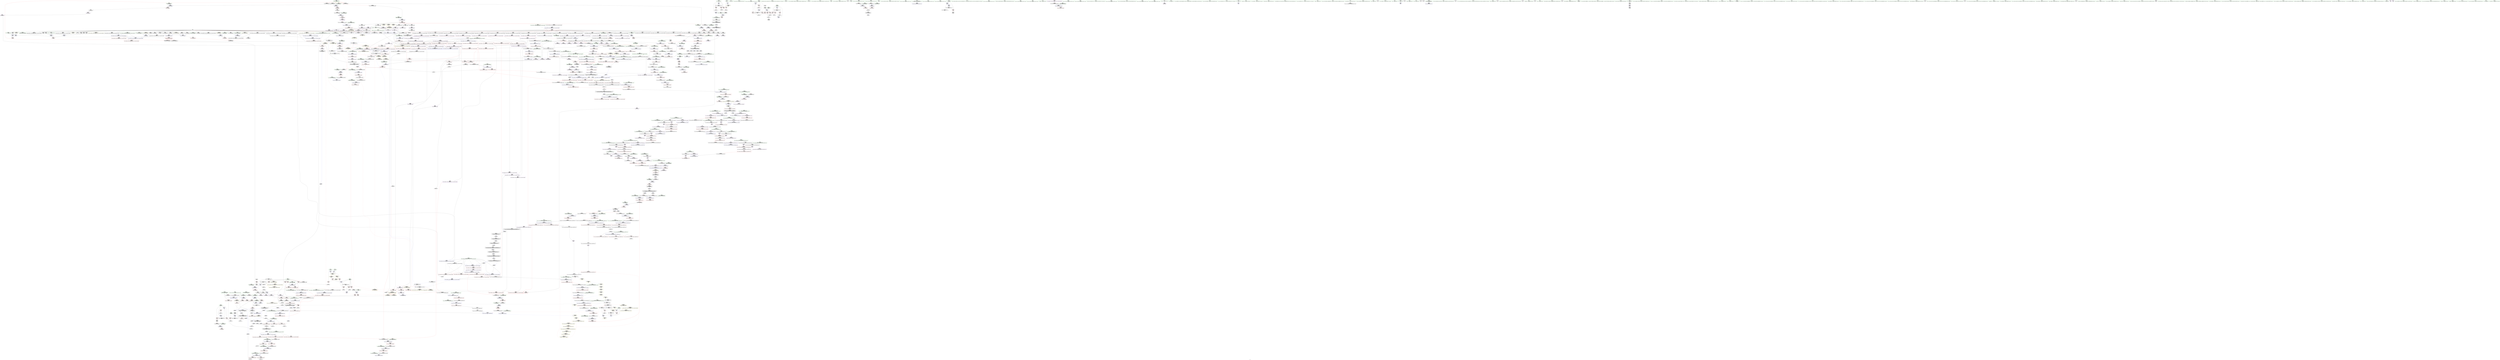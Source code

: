 digraph "SVFG" {
	label="SVFG";

	Node0x55a2a926ba80 [shape=record,color=grey,label="{NodeID: 0\nNullPtr|{|<s35>108}}"];
	Node0x55a2a926ba80 -> Node0x55a2a92c27f0[style=solid];
	Node0x55a2a926ba80 -> Node0x55a2a92c28f0[style=solid];
	Node0x55a2a926ba80 -> Node0x55a2a92c29c0[style=solid];
	Node0x55a2a926ba80 -> Node0x55a2a92c2a90[style=solid];
	Node0x55a2a926ba80 -> Node0x55a2a92c2b60[style=solid];
	Node0x55a2a926ba80 -> Node0x55a2a92c2c30[style=solid];
	Node0x55a2a926ba80 -> Node0x55a2a92c2d00[style=solid];
	Node0x55a2a926ba80 -> Node0x55a2a92c2dd0[style=solid];
	Node0x55a2a926ba80 -> Node0x55a2a92c2ea0[style=solid];
	Node0x55a2a926ba80 -> Node0x55a2a92c2f70[style=solid];
	Node0x55a2a926ba80 -> Node0x55a2a92c3040[style=solid];
	Node0x55a2a926ba80 -> Node0x55a2a92c3110[style=solid];
	Node0x55a2a926ba80 -> Node0x55a2a92c31e0[style=solid];
	Node0x55a2a926ba80 -> Node0x55a2a92c32b0[style=solid];
	Node0x55a2a926ba80 -> Node0x55a2a92c3380[style=solid];
	Node0x55a2a926ba80 -> Node0x55a2a92c3450[style=solid];
	Node0x55a2a926ba80 -> Node0x55a2a92c3520[style=solid];
	Node0x55a2a926ba80 -> Node0x55a2a92c35f0[style=solid];
	Node0x55a2a926ba80 -> Node0x55a2a92c36c0[style=solid];
	Node0x55a2a926ba80 -> Node0x55a2a92c3790[style=solid];
	Node0x55a2a926ba80 -> Node0x55a2a92c3860[style=solid];
	Node0x55a2a926ba80 -> Node0x55a2a92c3930[style=solid];
	Node0x55a2a926ba80 -> Node0x55a2a92c3a00[style=solid];
	Node0x55a2a926ba80 -> Node0x55a2a92c3ad0[style=solid];
	Node0x55a2a926ba80 -> Node0x55a2a92c3ba0[style=solid];
	Node0x55a2a926ba80 -> Node0x55a2a92c3c70[style=solid];
	Node0x55a2a926ba80 -> Node0x55a2a92c3d40[style=solid];
	Node0x55a2a926ba80 -> Node0x55a2a92c86e0[style=solid];
	Node0x55a2a926ba80 -> Node0x55a2a92ca860[style=solid];
	Node0x55a2a926ba80 -> Node0x55a2a92ca930[style=solid];
	Node0x55a2a926ba80 -> Node0x55a2a92caa00[style=solid];
	Node0x55a2a926ba80 -> Node0x55a2a92e8100[style=solid];
	Node0x55a2a926ba80 -> Node0x55a2a9309950[style=solid];
	Node0x55a2a926ba80 -> Node0x55a2a930d1f0[style=solid];
	Node0x55a2a926ba80 -> Node0x55a2a930d670[style=solid];
	Node0x55a2a926ba80:s35 -> Node0x55a2a93dae90[style=solid,color=red];
	Node0x55a2a92c88b0 [shape=record,color=blue,label="{NodeID: 775\n74\<--73\ncasen.addr\<--casen\n_Z5writei\n}"];
	Node0x55a2a92c88b0 -> Node0x55a2a92d4fd0[style=dashed];
	Node0x55a2a92e0830 [shape=record,color=yellow,style=double,label="{NodeID: 1550\n247V_1 = ENCHI(MR_247V_0)\npts\{11150000 \}\nFun[_ZNSt6vectorIiSaIiEE5beginEv]|{<s0>99}}"];
	Node0x55a2a92e0830:s0 -> Node0x55a2a92ea660[style=dashed,color=red];
	Node0x55a2a92bf1b0 [shape=record,color=purple,label="{NodeID: 443\n395\<--393\n_M_finish\<--\n_ZNSt6vectorIiSaIiEE9push_backERKi\n}"];
	Node0x55a2a92bf1b0 -> Node0x55a2a92d6de0[style=solid];
	Node0x55a2a92b2ec0 [shape=record,color=green,label="{NodeID: 111\n612\<--613\nthis.addr\<--this.addr_field_insensitive\n_ZNSt12_Vector_baseIiSaIiEED2Ev\n}"];
	Node0x55a2a92b2ec0 -> Node0x55a2a92d7fc0[style=solid];
	Node0x55a2a92b2ec0 -> Node0x55a2a92cafb0[style=solid];
	Node0x55a2a92e9bd0 [shape=record,color=blue,label="{NodeID: 886\n1194\<--1193\nthis.addr\<--this\n_ZNK9__gnu_cxx17__normal_iteratorIPiSt6vectorIiSaIiEEE4baseEv\n}"];
	Node0x55a2a92e9bd0 -> Node0x55a2a92dc330[style=dashed];
	Node0x55a2a92d4c90 [shape=record,color=red,label="{NodeID: 554\n232\<--13\n\<--b\n_Z7processi\n}"];
	Node0x55a2a92d4c90 -> Node0x55a2a930ddf0[style=solid];
	Node0x55a2a92b7720 [shape=record,color=green,label="{NodeID: 222\n1366\<--1367\nagg.tmp2\<--agg.tmp2_field_insensitive\n_ZSt22__uninitialized_copy_aISt13move_iteratorIPiES1_iET0_T_S4_S3_RSaIT1_E\n}"];
	Node0x55a2a92b7720 -> Node0x55a2a92bcbc0[style=solid];
	Node0x55a2a92b7720 -> Node0x55a2a92d2a70[style=solid];
	Node0x55a2a93d3b50 [shape=record,color=black,label="{NodeID: 2104\n1452 = PHI(1435, )\n2nd arg _ZNSt20__uninitialized_copyILb1EE13__uninit_copyISt13move_iteratorIPiES3_EET0_T_S6_S5_ }"];
	Node0x55a2a93d3b50 -> Node0x55a2a92eb770[style=solid];
	Node0x55a2a92da6c0 [shape=record,color=red,label="{NodeID: 665\n884\<--883\n\<--_M_finish\n_ZNSt6vectorIiSaIiEE17_M_realloc_insertIJRKiEEEvN9__gnu_cxx17__normal_iteratorIPiS1_EEDpOT_\n|{<s0>74}}"];
	Node0x55a2a92da6c0:s0 -> Node0x55a2a93dda20[style=solid,color=red];
	Node0x55a2a9340f00 [shape=record,color=black,label="{NodeID: 1440\nMR_30V_2 = PHI(MR_30V_3, MR_30V_1, )\npts\{1343 \}\n|{<s0>43}}"];
	Node0x55a2a9340f00:s0 -> Node0x55a2a9350020[style=dashed,color=red];
	Node0x55a2a92c5840 [shape=record,color=black,label="{NodeID: 333\n608\<--607\n\<--_M_impl\n_ZNSt12_Vector_baseIiSaIiEE19_M_get_Tp_allocatorEv\n}"];
	Node0x55a2a92c5840 -> Node0x55a2a92c5910[style=solid];
	Node0x55a2a92aecd0 [shape=record,color=green,label="{NodeID: 1\n7\<--1\n__dso_handle\<--dummyObj\nGlob }"];
	Node0x55a2a92c8980 [shape=record,color=blue,label="{NodeID: 776\n110\<--109\nx.addr\<--x\n_Z7processi\n}"];
	Node0x55a2a92c8980 -> Node0x55a2a92d50a0[style=dashed];
	Node0x55a2a92c8980 -> Node0x55a2a92d5170[style=dashed];
	Node0x55a2a92e0910 [shape=record,color=yellow,style=double,label="{NodeID: 1551\n66V_1 = ENCHI(MR_66V_0)\npts\{1270000 1270001 \}\nFun[_ZNSt6vectorIiSaIiEE5beginEv]|{<s0>99}}"];
	Node0x55a2a92e0910:s0 -> Node0x55a2a92e0040[style=dashed,color=red];
	Node0x55a2a92bf280 [shape=record,color=purple,label="{NodeID: 444\n398\<--397\n_M_impl2\<--\n_ZNSt6vectorIiSaIiEE9push_backERKi\n}"];
	Node0x55a2a92b2f90 [shape=record,color=green,label="{NodeID: 112\n614\<--615\nexn.slot\<--exn.slot_field_insensitive\n_ZNSt12_Vector_baseIiSaIiEED2Ev\n}"];
	Node0x55a2a92b2f90 -> Node0x55a2a92d8090[style=solid];
	Node0x55a2a92b2f90 -> Node0x55a2a92cb080[style=solid];
	Node0x55a2a92e9ca0 [shape=record,color=blue,label="{NodeID: 887\n1203\<--1201\n__a.addr\<--__a\n_ZNSt16allocator_traitsISaIiEE7destroyIiEEvRS0_PT_\n}"];
	Node0x55a2a92e9ca0 -> Node0x55a2a92dc400[style=dashed];
	Node0x55a2a9356750 [shape=record,color=yellow,style=double,label="{NodeID: 1662\n30V_1 = ENCHI(MR_30V_0)\npts\{1343 \}\nFun[_ZSt18uninitialized_copyISt13move_iteratorIPiES1_ET0_T_S4_S3_]|{<s0>118}}"];
	Node0x55a2a9356750:s0 -> Node0x55a2a9357ce0[style=dashed,color=red];
	Node0x55a2a92d4d60 [shape=record,color=red,label="{NodeID: 555\n486\<--13\n\<--b\n_Z5solvev\n}"];
	Node0x55a2a92d4d60 -> Node0x55a2a930cbf0[style=solid];
	Node0x55a2a92b77f0 [shape=record,color=green,label="{NodeID: 223\n1379\<--1380\nllvm.memcpy.p0i8.p0i8.i64\<--llvm.memcpy.p0i8.p0i8.i64_field_insensitive\n}"];
	Node0x55a2a93d3c60 [shape=record,color=black,label="{NodeID: 2105\n435 = PHI(126, 126, )\n0th arg _ZNSt6vectorIiSaIiEED2Ev }"];
	Node0x55a2a93d3c60 -> Node0x55a2a92ca040[style=solid];
	Node0x55a2a92da790 [shape=record,color=red,label="{NodeID: 666\n937\<--936\n\<--_M_start26\n_ZNSt6vectorIiSaIiEE17_M_realloc_insertIJRKiEEEvN9__gnu_cxx17__normal_iteratorIPiS1_EEDpOT_\n|{<s0>83}}"];
	Node0x55a2a92da790:s0 -> Node0x55a2a93d3e40[style=solid,color=red];
	Node0x55a2a9341400 [shape=record,color=black,label="{NodeID: 1441\nMR_16V_4 = PHI(MR_16V_5, MR_16V_3, )\npts\{121 \}\n|{|<s6>24}}"];
	Node0x55a2a9341400 -> Node0x55a2a92d53e0[style=dashed];
	Node0x55a2a9341400 -> Node0x55a2a92d54b0[style=dashed];
	Node0x55a2a9341400 -> Node0x55a2a92d5580[style=dashed];
	Node0x55a2a9341400 -> Node0x55a2a92d5650[style=dashed];
	Node0x55a2a9341400 -> Node0x55a2a92c8d90[style=dashed];
	Node0x55a2a9341400 -> Node0x55a2a9348820[style=dashed];
	Node0x55a2a9341400:s6 -> Node0x55a2a92e3660[style=dashed,color=red];
	Node0x55a2a92c5910 [shape=record,color=black,label="{NodeID: 334\n601\<--608\n_ZNSt12_Vector_baseIiSaIiEE19_M_get_Tp_allocatorEv_ret\<--\n_ZNSt12_Vector_baseIiSaIiEE19_M_get_Tp_allocatorEv\n|{<s0>34|<s1>70|<s2>73|<s3>78|<s4>82}}"];
	Node0x55a2a92c5910:s0 -> Node0x55a2a93cfcf0[style=solid,color=blue];
	Node0x55a2a92c5910:s1 -> Node0x55a2a93d02b0[style=solid,color=blue];
	Node0x55a2a92c5910:s2 -> Node0x55a2a93d0530[style=solid,color=blue];
	Node0x55a2a92c5910:s3 -> Node0x55a2a93d0880[style=solid,color=blue];
	Node0x55a2a92c5910:s4 -> Node0x55a2a93d09f0[style=solid,color=blue];
	Node0x55a2a92aed60 [shape=record,color=green,label="{NodeID: 2\n9\<--1\n\<--dummyObj\nCan only get source location for instruction, argument, global var or function.}"];
	Node0x55a2a92c8a50 [shape=record,color=blue,label="{NodeID: 777\n130\<--170\nlen\<--conv\n_Z7processi\n}"];
	Node0x55a2a92c8a50 -> Node0x55a2a92d5c00[style=dashed];
	Node0x55a2a92c8a50 -> Node0x55a2a92d5cd0[style=dashed];
	Node0x55a2a92c8a50 -> Node0x55a2a92d5da0[style=dashed];
	Node0x55a2a92e09f0 [shape=record,color=yellow,style=double,label="{NodeID: 1552\n16V_1 = ENCHI(MR_16V_0)\npts\{121 \}\nFun[_ZNSt16allocator_traitsISaIiEE9constructIiJRKiEEEvRS0_PT_DpOT0_]|{<s0>62}}"];
	Node0x55a2a92e09f0:s0 -> Node0x55a2a9345eb0[style=dashed,color=red];
	Node0x55a2a92bf350 [shape=record,color=purple,label="{NodeID: 445\n399\<--397\n_M_end_of_storage\<--\n_ZNSt6vectorIiSaIiEE9push_backERKi\n}"];
	Node0x55a2a92bf350 -> Node0x55a2a92d6eb0[style=solid];
	Node0x55a2a92b3060 [shape=record,color=green,label="{NodeID: 113\n616\<--617\nehselector.slot\<--ehselector.slot_field_insensitive\n_ZNSt12_Vector_baseIiSaIiEED2Ev\n}"];
	Node0x55a2a92b3060 -> Node0x55a2a92cb150[style=solid];
	Node0x55a2a92e9d70 [shape=record,color=blue,label="{NodeID: 888\n1205\<--1202\n__p.addr\<--__p\n_ZNSt16allocator_traitsISaIiEE7destroyIiEEvRS0_PT_\n}"];
	Node0x55a2a92e9d70 -> Node0x55a2a92dc4d0[style=dashed];
	Node0x55a2a92d4e30 [shape=record,color=red,label="{NodeID: 556\n87\<--15\n\<--sol\n_Z5writei\n}"];
	Node0x55a2a92b78f0 [shape=record,color=green,label="{NodeID: 224\n1390\<--1391\n_ZSt18uninitialized_copyISt13move_iteratorIPiES1_ET0_T_S4_S3_\<--_ZSt18uninitialized_copyISt13move_iteratorIPiES1_ET0_T_S4_S3__field_insensitive\n}"];
	Node0x55a2a93d3e40 [shape=record,color=black,label="{NodeID: 2106\n583 = PHI(447, 920, 937, )\n0th arg _ZSt8_DestroyIPiiEvT_S1_RSaIT0_E }"];
	Node0x55a2a93d3e40 -> Node0x55a2a92cac70[style=solid];
	Node0x55a2a92da860 [shape=record,color=red,label="{NodeID: 667\n941\<--940\n\<--_M_finish28\n_ZNSt6vectorIiSaIiEE17_M_realloc_insertIJRKiEEEvN9__gnu_cxx17__normal_iteratorIPiS1_EEDpOT_\n|{<s0>83}}"];
	Node0x55a2a92da860:s0 -> Node0x55a2a93d4090[style=solid,color=red];
	Node0x55a2a92c59e0 [shape=record,color=black,label="{NodeID: 335\n629\<--625\nsub.ptr.lhs.cast\<--\n_ZNSt12_Vector_baseIiSaIiEED2Ev\n}"];
	Node0x55a2a92c59e0 -> Node0x55a2a930bcf0[style=solid];
	Node0x55a2a92af010 [shape=record,color=green,label="{NodeID: 3\n19\<--1\n_ZSt3cin\<--dummyObj\nGlob }"];
	Node0x55a2a92c8b20 [shape=record,color=blue,label="{NodeID: 778\n122\<--173\ni\<--\n_Z7processi\n}"];
	Node0x55a2a92c8b20 -> Node0x55a2a9348d20[style=dashed];
	Node0x55a2a92bf420 [shape=record,color=purple,label="{NodeID: 446\n404\<--403\n_M_impl3\<--\n_ZNSt6vectorIiSaIiEE9push_backERKi\n}"];
	Node0x55a2a92bf420 -> Node0x55a2a92c51c0[style=solid];
	Node0x55a2a92b7d60 [shape=record,color=green,label="{NodeID: 114\n634\<--635\n_ZNSt12_Vector_baseIiSaIiEE13_M_deallocateEPim\<--_ZNSt12_Vector_baseIiSaIiEE13_M_deallocateEPim_field_insensitive\n}"];
	Node0x55a2a9380500 [shape=record,color=yellow,style=double,label="{NodeID: 1996\n44V_2 = CSCHI(MR_44V_1)\npts\{1270000 1270001 1270002 \}\nCS[]|{<s0>13|<s1>13|<s2>13|<s3>13|<s4>13|<s5>13}}"];
	Node0x55a2a9380500:s0 -> Node0x55a2a934ab20[style=dashed,color=blue];
	Node0x55a2a9380500:s1 -> Node0x55a2a934b020[style=dashed,color=blue];
	Node0x55a2a9380500:s2 -> Node0x55a2a934b520[style=dashed,color=blue];
	Node0x55a2a9380500:s3 -> Node0x55a2a9353c50[style=dashed,color=blue];
	Node0x55a2a9380500:s4 -> Node0x55a2a9354150[style=dashed,color=blue];
	Node0x55a2a9380500:s5 -> Node0x55a2a9354650[style=dashed,color=blue];
	Node0x55a2a92e9e40 [shape=record,color=blue,label="{NodeID: 889\n1220\<--1219\nthis.addr\<--this\n_ZNKSt6vectorIiSaIiEE8max_sizeEv\n}"];
	Node0x55a2a92e9e40 -> Node0x55a2a92dc5a0[style=dashed];
	Node0x55a2a92d4f00 [shape=record,color=red,label="{NodeID: 557\n271\<--15\n\<--sol\n_Z7processi\n}"];
	Node0x55a2a92d4f00 -> Node0x55a2a930b3f0[style=solid];
	Node0x55a2a92b79f0 [shape=record,color=green,label="{NodeID: 225\n1395\<--1396\nretval\<--retval_field_insensitive\n_ZSt32__make_move_if_noexcept_iteratorIiSt13move_iteratorIPiEET0_PT_\n|{|<s1>115}}"];
	Node0x55a2a92b79f0 -> Node0x55a2a92d2e80[style=solid];
	Node0x55a2a92b79f0:s1 -> Node0x55a2a93dbe10[style=solid,color=red];
	Node0x55a2a93d4090 [shape=record,color=black,label="{NodeID: 2107\n584 = PHI(451, 921, 941, )\n1st arg _ZSt8_DestroyIPiiEvT_S1_RSaIT0_E }"];
	Node0x55a2a93d4090 -> Node0x55a2a92cad40[style=solid];
	Node0x55a2a92da930 [shape=record,color=red,label="{NodeID: 668\n949\<--948\n\<--_M_start31\n_ZNSt6vectorIiSaIiEE17_M_realloc_insertIJRKiEEEvN9__gnu_cxx17__normal_iteratorIPiS1_EEDpOT_\n|{<s0>84}}"];
	Node0x55a2a92da930:s0 -> Node0x55a2a93dd460[style=solid,color=red];
	Node0x55a2a92c5ab0 [shape=record,color=black,label="{NodeID: 336\n630\<--628\nsub.ptr.rhs.cast\<--\n_ZNSt12_Vector_baseIiSaIiEED2Ev\n}"];
	Node0x55a2a92c5ab0 -> Node0x55a2a930bcf0[style=solid];
	Node0x55a2a92af0a0 [shape=record,color=green,label="{NodeID: 4\n20\<--1\n_ZSt4cout\<--dummyObj\nGlob }"];
	Node0x55a2a92c8bf0 [shape=record,color=blue,label="{NodeID: 779\n120\<--9\nnum\<--\n_Z7processi\n}"];
	Node0x55a2a92c8bf0 -> Node0x55a2a9341400[style=dashed];
	Node0x55a2a92bf4f0 [shape=record,color=purple,label="{NodeID: 447\n407\<--406\n_M_impl4\<--\n_ZNSt6vectorIiSaIiEE9push_backERKi\n}"];
	Node0x55a2a92b7e20 [shape=record,color=green,label="{NodeID: 115\n638\<--639\n_ZNSt12_Vector_baseIiSaIiEE12_Vector_implD2Ev\<--_ZNSt12_Vector_baseIiSaIiEE12_Vector_implD2Ev_field_insensitive\n}"];
	Node0x55a2a92e9f10 [shape=record,color=blue,label="{NodeID: 890\n1239\<--1235\n__a.addr\<--__a\n_ZSt3maxImERKT_S2_S2_\n}"];
	Node0x55a2a92e9f10 -> Node0x55a2a92dc740[style=dashed];
	Node0x55a2a92e9f10 -> Node0x55a2a92dc810[style=dashed];
	Node0x55a2a92d4fd0 [shape=record,color=red,label="{NodeID: 558\n81\<--74\n\<--casen.addr\n_Z5writei\n}"];
	Node0x55a2a92b7ac0 [shape=record,color=green,label="{NodeID: 226\n1397\<--1398\n__i.addr\<--__i.addr_field_insensitive\n_ZSt32__make_move_if_noexcept_iteratorIiSt13move_iteratorIPiEET0_PT_\n}"];
	Node0x55a2a92b7ac0 -> Node0x55a2a92dd780[style=solid];
	Node0x55a2a92b7ac0 -> Node0x55a2a92eb020[style=solid];
	Node0x55a2a93d4250 [shape=record,color=black,label="{NodeID: 2108\n585 = PHI(453, 923, 943, )\n2nd arg _ZSt8_DestroyIPiiEvT_S1_RSaIT0_E }"];
	Node0x55a2a93d4250 -> Node0x55a2a92cae10[style=solid];
	Node0x55a2a92daa00 [shape=record,color=red,label="{NodeID: 669\n953\<--952\n\<--_M_end_of_storage\n_ZNSt6vectorIiSaIiEE17_M_realloc_insertIJRKiEEEvN9__gnu_cxx17__normal_iteratorIPiS1_EEDpOT_\n}"];
	Node0x55a2a92daa00 -> Node0x55a2a92c7170[style=solid];
	Node0x55a2a92c5b80 [shape=record,color=black,label="{NodeID: 337\n695\<--694\n\<--_M_impl\n_ZNSt12_Vector_baseIiSaIiEE13_M_deallocateEPim\n|{<s0>56}}"];
	Node0x55a2a92c5b80:s0 -> Node0x55a2a93d92f0[style=solid,color=red];
	Node0x55a2a92af130 [shape=record,color=green,label="{NodeID: 5\n21\<--1\n.str\<--dummyObj\nGlob }"];
	Node0x55a2a92c8cc0 [shape=record,color=blue,label="{NodeID: 780\n124\<--9\nj\<--\n_Z7processi\n}"];
	Node0x55a2a92c8cc0 -> Node0x55a2a92d5990[style=dashed];
	Node0x55a2a92c8cc0 -> Node0x55a2a92d5a60[style=dashed];
	Node0x55a2a92c8cc0 -> Node0x55a2a92d5b30[style=dashed];
	Node0x55a2a92c8cc0 -> Node0x55a2a92c8e60[style=dashed];
	Node0x55a2a92c8cc0 -> Node0x55a2a9349220[style=dashed];
	Node0x55a2a92bf5c0 [shape=record,color=purple,label="{NodeID: 448\n408\<--406\n_M_finish5\<--\n_ZNSt6vectorIiSaIiEE9push_backERKi\n}"];
	Node0x55a2a92bf5c0 -> Node0x55a2a92d6f80[style=solid];
	Node0x55a2a92b7f20 [shape=record,color=green,label="{NodeID: 116\n655\<--656\n__first.addr\<--__first.addr_field_insensitive\n_ZSt8_DestroyIPiEvT_S1_\n}"];
	Node0x55a2a92b7f20 -> Node0x55a2a92d83d0[style=solid];
	Node0x55a2a92b7f20 -> Node0x55a2a92cb220[style=solid];
	Node0x55a2a92e9fe0 [shape=record,color=blue,label="{NodeID: 891\n1241\<--1236\n__b.addr\<--__b\n_ZSt3maxImERKT_S2_S2_\n}"];
	Node0x55a2a92e9fe0 -> Node0x55a2a92dc8e0[style=dashed];
	Node0x55a2a92e9fe0 -> Node0x55a2a92dc9b0[style=dashed];
	Node0x55a2a92d50a0 [shape=record,color=red,label="{NodeID: 559\n156\<--110\n\<--x.addr\n_Z7processi\n}"];
	Node0x55a2a92b7b90 [shape=record,color=green,label="{NodeID: 227\n1402\<--1403\n_ZNSt13move_iteratorIPiEC2ES0_\<--_ZNSt13move_iteratorIPiEC2ES0__field_insensitive\n}"];
	Node0x55a2a93d8760 [shape=record,color=black,label="{NodeID: 2109\n62 = PHI()\n}"];
	Node0x55a2a92daad0 [shape=record,color=red,label="{NodeID: 670\n957\<--956\n\<--_M_start34\n_ZNSt6vectorIiSaIiEE17_M_realloc_insertIJRKiEEEvN9__gnu_cxx17__normal_iteratorIPiS1_EEDpOT_\n}"];
	Node0x55a2a92daad0 -> Node0x55a2a92c7240[style=solid];
	Node0x55a2a92c5c50 [shape=record,color=black,label="{NodeID: 338\n709\<--708\n\<--this1\n_ZNSt12_Vector_baseIiSaIiEE12_Vector_implD2Ev\n|{<s0>57}}"];
	Node0x55a2a92c5c50:s0 -> Node0x55a2a93d3820[style=solid,color=red];
	Node0x55a2a92af1c0 [shape=record,color=green,label="{NodeID: 6\n23\<--1\n.str.1\<--dummyObj\nGlob }"];
	Node0x55a2a92c8d90 [shape=record,color=blue,label="{NodeID: 781\n120\<--201\nnum\<--sub\n_Z7processi\n}"];
	Node0x55a2a92c8d90 -> Node0x55a2a9341400[style=dashed];
	Node0x55a2a92e0da0 [shape=record,color=yellow,style=double,label="{NodeID: 1556\n30V_1 = ENCHI(MR_30V_0)\npts\{1343 \}\nFun[_ZNSt16allocator_traitsISaIiEE9constructIiJRKiEEEvRS0_PT_DpOT0_]|{<s0>62}}"];
	Node0x55a2a92e0da0:s0 -> Node0x55a2a92e8d30[style=dashed,color=red];
	Node0x55a2a92bf690 [shape=record,color=purple,label="{NodeID: 449\n415\<--414\n_M_impl6\<--\n_ZNSt6vectorIiSaIiEE9push_backERKi\n}"];
	Node0x55a2a92b7ff0 [shape=record,color=green,label="{NodeID: 117\n657\<--658\n__last.addr\<--__last.addr_field_insensitive\n_ZSt8_DestroyIPiEvT_S1_\n}"];
	Node0x55a2a92b7ff0 -> Node0x55a2a92d84a0[style=solid];
	Node0x55a2a92b7ff0 -> Node0x55a2a92cb2f0[style=solid];
	Node0x55a2a92ea0b0 [shape=record,color=blue,label="{NodeID: 892\n1237\<--1251\nretval\<--\n_ZSt3maxImERKT_S2_S2_\n}"];
	Node0x55a2a92ea0b0 -> Node0x55a2a9347e20[style=dashed];
	Node0x55a2a92d5170 [shape=record,color=red,label="{NodeID: 560\n228\<--110\n\<--x.addr\n_Z7processi\n}"];
	Node0x55a2a92d5170 -> Node0x55a2a930e0f0[style=solid];
	Node0x55a2a92b7c90 [shape=record,color=green,label="{NodeID: 228\n1411\<--1412\n__first\<--__first_field_insensitive\n_ZSt18uninitialized_copyISt13move_iteratorIPiES1_ET0_T_S4_S3_\n}"];
	Node0x55a2a92b7c90 -> Node0x55a2a92bce30[style=solid];
	Node0x55a2a92b7c90 -> Node0x55a2a92d2f50[style=solid];
	Node0x55a2a93d88c0 [shape=record,color=black,label="{NodeID: 2110\n142 = PHI(294, )\n}"];
	Node0x55a2a92daba0 [shape=record,color=red,label="{NodeID: 671\n999\<--996\nthis1\<--this.addr\n_ZNSt6vectorIiSaIiEE3endEv\n}"];
	Node0x55a2a92daba0 -> Node0x55a2a92c7310[style=solid];
	Node0x55a2a92c5d20 [shape=record,color=black,label="{NodeID: 339\n728\<--727\n\<--\n_ZNSt16allocator_traitsISaIiEE10deallocateERS0_Pim\n|{<s0>58}}"];
	Node0x55a2a92c5d20:s0 -> Node0x55a2a93d8a90[style=solid,color=red];
	Node0x55a2a92afa00 [shape=record,color=green,label="{NodeID: 7\n25\<--1\n.str.2\<--dummyObj\nGlob }"];
	Node0x55a2a92c8e60 [shape=record,color=blue,label="{NodeID: 782\n124\<--206\nj\<--inc\n_Z7processi\n}"];
	Node0x55a2a92c8e60 -> Node0x55a2a92d5990[style=dashed];
	Node0x55a2a92c8e60 -> Node0x55a2a92d5a60[style=dashed];
	Node0x55a2a92c8e60 -> Node0x55a2a92d5b30[style=dashed];
	Node0x55a2a92c8e60 -> Node0x55a2a92c8e60[style=dashed];
	Node0x55a2a92c8e60 -> Node0x55a2a9349220[style=dashed];
	Node0x55a2a92e0e80 [shape=record,color=yellow,style=double,label="{NodeID: 1557\n30V_1 = ENCHI(MR_30V_0)\npts\{1343 \}\nFun[_ZSt14__copy_move_a2ILb1EPiS0_ET1_T0_S2_S1_]|{<s0>130}}"];
	Node0x55a2a92e0e80:s0 -> Node0x55a2a92e5d30[style=dashed,color=red];
	Node0x55a2a92bf760 [shape=record,color=purple,label="{NodeID: 450\n416\<--414\n_M_finish7\<--\n_ZNSt6vectorIiSaIiEE9push_backERKi\n}"];
	Node0x55a2a92bf760 -> Node0x55a2a92d7050[style=solid];
	Node0x55a2a92bf760 -> Node0x55a2a92c9ea0[style=solid];
	Node0x55a2a92b80c0 [shape=record,color=green,label="{NodeID: 118\n664\<--665\n_ZNSt12_Destroy_auxILb1EE9__destroyIPiEEvT_S3_\<--_ZNSt12_Destroy_auxILb1EE9__destroyIPiEEvT_S3__field_insensitive\n}"];
	Node0x55a2a92ea180 [shape=record,color=blue,label="{NodeID: 893\n1237\<--1254\nretval\<--\n_ZSt3maxImERKT_S2_S2_\n}"];
	Node0x55a2a92ea180 -> Node0x55a2a9347e20[style=dashed];
	Node0x55a2a92d5240 [shape=record,color=red,label="{NodeID: 561\n287\<--116\nexn\<--exn.slot\n_Z7processi\n}"];
	Node0x55a2a92c0150 [shape=record,color=green,label="{NodeID: 229\n1413\<--1414\n__last\<--__last_field_insensitive\n_ZSt18uninitialized_copyISt13move_iteratorIPiES1_ET0_T_S4_S3_\n}"];
	Node0x55a2a92c0150 -> Node0x55a2a92bcf00[style=solid];
	Node0x55a2a92c0150 -> Node0x55a2a92d3020[style=solid];
	Node0x55a2a93d8a90 [shape=record,color=black,label="{NodeID: 2111\n736 = PHI(728, )\n0th arg _ZN9__gnu_cxx13new_allocatorIiE10deallocateEPim }"];
	Node0x55a2a93d8a90 -> Node0x55a2a92cbb10[style=solid];
	Node0x55a2a92dac70 [shape=record,color=red,label="{NodeID: 672\n1007\<--1006\n\<--coerce.dive\n_ZNSt6vectorIiSaIiEE3endEv\n}"];
	Node0x55a2a92dac70 -> Node0x55a2a92c73e0[style=solid];
	Node0x55a2a92c5df0 [shape=record,color=black,label="{NodeID: 340\n750\<--749\n\<--\n_ZN9__gnu_cxx13new_allocatorIiE10deallocateEPim\n}"];
	Node0x55a2a92afa90 [shape=record,color=green,label="{NodeID: 8\n28\<--1\n\<--dummyObj\nCan only get source location for instruction, argument, global var or function.}"];
	Node0x55a2a92c8f30 [shape=record,color=blue,label="{NodeID: 783\n116\<--210\nexn.slot\<--\n_Z7processi\n}"];
	Node0x55a2a92c8f30 -> Node0x55a2a92d5240[style=dashed];
	Node0x55a2a92bf830 [shape=record,color=purple,label="{NodeID: 451\n418\<--417\nincdec.ptr\<--\n_ZNSt6vectorIiSaIiEE9push_backERKi\n}"];
	Node0x55a2a92bf830 -> Node0x55a2a92c9ea0[style=solid];
	Node0x55a2a92b81c0 [shape=record,color=green,label="{NodeID: 119\n670\<--671\n.addr\<--.addr_field_insensitive\n_ZNSt12_Destroy_auxILb1EE9__destroyIPiEEvT_S3_\n}"];
	Node0x55a2a92b81c0 -> Node0x55a2a92cb3c0[style=solid];
	Node0x55a2a9380a60 [shape=record,color=yellow,style=double,label="{NodeID: 2001\n30V_3 = CSCHI(MR_30V_2)\npts\{1343 \}\nCS[]|{<s0>74}}"];
	Node0x55a2a9380a60:s0 -> Node0x55a2a92e5220[style=dashed,color=red];
	Node0x55a2a92ea250 [shape=record,color=blue,label="{NodeID: 894\n1261\<--1260\n__a.addr\<--__a\n_ZNSt16allocator_traitsISaIiEE8max_sizeERKS0_\n}"];
	Node0x55a2a92ea250 -> Node0x55a2a92dcc20[style=dashed];
	Node0x55a2a9356dd0 [shape=record,color=yellow,style=double,label="{NodeID: 1669\n105V_1 = ENCHI(MR_105V_0)\npts\{12 \}\nFun[_Z5solvev]}"];
	Node0x55a2a9356dd0 -> Node0x55a2a92d4bc0[style=dashed];
	Node0x55a2a92d5310 [shape=record,color=red,label="{NodeID: 562\n288\<--118\nsel\<--ehselector.slot\n_Z7processi\n}"];
	Node0x55a2a92c0220 [shape=record,color=green,label="{NodeID: 230\n1415\<--1416\n__result.addr\<--__result.addr_field_insensitive\n_ZSt18uninitialized_copyISt13move_iteratorIPiES1_ET0_T_S4_S3_\n}"];
	Node0x55a2a92c0220 -> Node0x55a2a92dd920[style=solid];
	Node0x55a2a92c0220 -> Node0x55a2a92eb290[style=solid];
	Node0x55a2a93d8bd0 [shape=record,color=black,label="{NodeID: 2112\n737 = PHI(729, )\n1st arg _ZN9__gnu_cxx13new_allocatorIiE10deallocateEPim }"];
	Node0x55a2a93d8bd0 -> Node0x55a2a92cbbe0[style=solid];
	Node0x55a2a92dad40 [shape=record,color=red,label="{NodeID: 673\n1022\<--1013\nthis1\<--this.addr\n_ZN9__gnu_cxx13new_allocatorIiE9constructIiJRKiEEEvPT_DpOT0_\n}"];
	Node0x55a2a92c5ec0 [shape=record,color=black,label="{NodeID: 341\n763\<--762\n\<--this1\n_ZNSaIiED2Ev\n|{<s0>60}}"];
	Node0x55a2a92c5ec0:s0 -> Node0x55a2a93d91e0[style=solid,color=red];
	Node0x55a2a92afb90 [shape=record,color=green,label="{NodeID: 9\n143\<--1\n\<--dummyObj\nCan only get source location for instruction, argument, global var or function.|{<s0>11}}"];
	Node0x55a2a92afb90:s0 -> Node0x55a2a93dee60[style=solid,color=red];
	Node0x55a2a92c9000 [shape=record,color=blue,label="{NodeID: 784\n118\<--212\nehselector.slot\<--\n_Z7processi\n}"];
	Node0x55a2a92c9000 -> Node0x55a2a92d5310[style=dashed];
	Node0x55a2a92bf900 [shape=record,color=purple,label="{NodeID: 452\n445\<--444\n_M_impl\<--\n_ZNSt6vectorIiSaIiEED2Ev\n}"];
	Node0x55a2a92b8290 [shape=record,color=green,label="{NodeID: 120\n672\<--673\n.addr1\<--.addr1_field_insensitive\n_ZNSt12_Destroy_auxILb1EE9__destroyIPiEEvT_S3_\n}"];
	Node0x55a2a92b8290 -> Node0x55a2a92cb490[style=solid];
	Node0x55a2a9380bc0 [shape=record,color=yellow,style=double,label="{NodeID: 2002\n30V_2 = CSCHI(MR_30V_1)\npts\{1343 \}\nCS[]|{<s0>121}}"];
	Node0x55a2a9380bc0:s0 -> Node0x55a2a93826d0[style=dashed,color=blue];
	Node0x55a2a92ea320 [shape=record,color=blue,label="{NodeID: 895\n1272\<--1271\nthis.addr\<--this\n_ZNKSt12_Vector_baseIiSaIiEE19_M_get_Tp_allocatorEv\n}"];
	Node0x55a2a92ea320 -> Node0x55a2a92dccf0[style=dashed];
	Node0x55a2a9345ad0 [shape=record,color=yellow,style=double,label="{NodeID: 1670\n7V_1 = ENCHI(MR_7V_0)\npts\{14 \}\nFun[_Z5solvev]|{|<s1>39}}"];
	Node0x55a2a9345ad0 -> Node0x55a2a92d4d60[style=dashed];
	Node0x55a2a9345ad0:s1 -> Node0x55a2a9346340[style=dashed,color=red];
	Node0x55a2a92d53e0 [shape=record,color=red,label="{NodeID: 563\n186\<--120\n\<--num\n_Z7processi\n}"];
	Node0x55a2a92d53e0 -> Node0x55a2a930b570[style=solid];
	Node0x55a2a92c02f0 [shape=record,color=green,label="{NodeID: 231\n1417\<--1418\n__assignable\<--__assignable_field_insensitive\n_ZSt18uninitialized_copyISt13move_iteratorIPiES1_ET0_T_S4_S3_\n}"];
	Node0x55a2a92c02f0 -> Node0x55a2a92eb360[style=solid];
	Node0x55a2a93d8d10 [shape=record,color=black,label="{NodeID: 2113\n738 = PHI(730, )\n2nd arg _ZN9__gnu_cxx13new_allocatorIiE10deallocateEPim }"];
	Node0x55a2a93d8d10 -> Node0x55a2a92cbcb0[style=solid];
	Node0x55a2a92dae10 [shape=record,color=red,label="{NodeID: 674\n1023\<--1015\n\<--__p.addr\n_ZN9__gnu_cxx13new_allocatorIiE9constructIiJRKiEEEvPT_DpOT0_\n}"];
	Node0x55a2a92dae10 -> Node0x55a2a92c74b0[style=solid];
	Node0x55a2a92c5f90 [shape=record,color=black,label="{NodeID: 342\n789\<--788\n\<--\n_ZNSt16allocator_traitsISaIiEE9constructIiJRKiEEEvRS0_PT_DpOT0_\n|{<s0>62}}"];
	Node0x55a2a92c5f90:s0 -> Node0x55a2a93db1e0[style=solid,color=red];
	Node0x55a2a92afc90 [shape=record,color=green,label="{NodeID: 10\n144\<--1\n\<--dummyObj\nCan only get source location for instruction, argument, global var or function.|{<s0>11}}"];
	Node0x55a2a92afc90:s0 -> Node0x55a2a93def70[style=solid,color=red];
	Node0x55a2a92c90d0 [shape=record,color=blue,label="{NodeID: 785\n116\<--216\nexn.slot\<--\n_Z7processi\n}"];
	Node0x55a2a92c90d0 -> Node0x55a2a92d5240[style=dashed];
	Node0x55a2a92bf9d0 [shape=record,color=purple,label="{NodeID: 453\n446\<--444\n_M_start\<--\n_ZNSt6vectorIiSaIiEED2Ev\n}"];
	Node0x55a2a92bf9d0 -> Node0x55a2a92d7390[style=solid];
	Node0x55a2a92b8360 [shape=record,color=green,label="{NodeID: 121\n681\<--682\nthis.addr\<--this.addr_field_insensitive\n_ZNSt12_Vector_baseIiSaIiEE13_M_deallocateEPim\n}"];
	Node0x55a2a92b8360 -> Node0x55a2a92d8570[style=solid];
	Node0x55a2a92b8360 -> Node0x55a2a92cb560[style=solid];
	Node0x55a2a9380d20 [shape=record,color=yellow,style=double,label="{NodeID: 2003\n30V_2 = CSCHI(MR_30V_1)\npts\{1343 \}\nCS[]|{<s0>126}}"];
	Node0x55a2a9380d20:s0 -> Node0x55a2a9380bc0[style=dashed,color=blue];
	Node0x55a2a92ea3f0 [shape=record,color=blue,label="{NodeID: 896\n1281\<--1280\nthis.addr\<--this\n_ZNK9__gnu_cxx13new_allocatorIiE8max_sizeEv\n}"];
	Node0x55a2a92ea3f0 -> Node0x55a2a92dcdc0[style=dashed];
	Node0x55a2a92d54b0 [shape=record,color=red,label="{NodeID: 564\n227\<--120\n\<--num\n_Z7processi\n}"];
	Node0x55a2a92d54b0 -> Node0x55a2a930e0f0[style=solid];
	Node0x55a2a92c03c0 [shape=record,color=green,label="{NodeID: 232\n1419\<--1420\nagg.tmp\<--agg.tmp_field_insensitive\n_ZSt18uninitialized_copyISt13move_iteratorIPiES1_ET0_T_S4_S3_\n}"];
	Node0x55a2a92c03c0 -> Node0x55a2a92bcfd0[style=solid];
	Node0x55a2a92c03c0 -> Node0x55a2a92d30f0[style=solid];
	Node0x55a2a93d8e50 [shape=record,color=black,label="{NodeID: 2114\n1288 = PHI(994, 1114, )\n0th arg _ZN9__gnu_cxx17__normal_iteratorIPiSt6vectorIiSaIiEEEC2ERKS1_ }"];
	Node0x55a2a93d8e50 -> Node0x55a2a92ea4c0[style=solid];
	Node0x55a2a92daee0 [shape=record,color=red,label="{NodeID: 675\n1026\<--1017\n\<--__args.addr\n_ZN9__gnu_cxx13new_allocatorIiE9constructIiJRKiEEEvPT_DpOT0_\n|{<s0>87}}"];
	Node0x55a2a92daee0:s0 -> Node0x55a2a93da390[style=solid,color=red];
	Node0x55a2a92c6060 [shape=record,color=black,label="{NodeID: 343\n843\<--827\n\<--this1\n_ZNSt6vectorIiSaIiEE17_M_realloc_insertIJRKiEEEvN9__gnu_cxx17__normal_iteratorIPiS1_EEDpOT_\n|{<s0>66}}"];
	Node0x55a2a92c6060:s0 -> Node0x55a2a93dbb90[style=solid,color=red];
	Node0x55a2a92afd90 [shape=record,color=green,label="{NodeID: 11\n173\<--1\n\<--dummyObj\nCan only get source location for instruction, argument, global var or function.}"];
	Node0x55a2a92c91a0 [shape=record,color=blue,label="{NodeID: 786\n118\<--218\nehselector.slot\<--\n_Z7processi\n}"];
	Node0x55a2a92c91a0 -> Node0x55a2a92d5310[style=dashed];
	Node0x55a2a92bfaa0 [shape=record,color=purple,label="{NodeID: 454\n449\<--448\n_M_impl2\<--\n_ZNSt6vectorIiSaIiEED2Ev\n}"];
	Node0x55a2a92b8430 [shape=record,color=green,label="{NodeID: 122\n683\<--684\n__p.addr\<--__p.addr_field_insensitive\n_ZNSt12_Vector_baseIiSaIiEE13_M_deallocateEPim\n}"];
	Node0x55a2a92b8430 -> Node0x55a2a92d8640[style=solid];
	Node0x55a2a92b8430 -> Node0x55a2a92d8710[style=solid];
	Node0x55a2a92b8430 -> Node0x55a2a92cb630[style=solid];
	Node0x55a2a9380e80 [shape=record,color=yellow,style=double,label="{NodeID: 2004\n30V_2 = CSCHI(MR_30V_1)\npts\{1343 \}\nCS[]|{<s0>31|<s1>68}}"];
	Node0x55a2a9380e80:s0 -> Node0x55a2a9354b50[style=dashed,color=blue];
	Node0x55a2a9380e80:s1 -> Node0x55a2a9381bd0[style=dashed,color=blue];
	Node0x55a2a92ea4c0 [shape=record,color=blue,label="{NodeID: 897\n1290\<--1288\nthis.addr\<--this\n_ZN9__gnu_cxx17__normal_iteratorIPiSt6vectorIiSaIiEEEC2ERKS1_\n}"];
	Node0x55a2a92ea4c0 -> Node0x55a2a92dce90[style=dashed];
	Node0x55a2a92d5580 [shape=record,color=red,label="{NodeID: 565\n231\<--120\n\<--num\n_Z7processi\n}"];
	Node0x55a2a92d5580 -> Node0x55a2a930ddf0[style=solid];
	Node0x55a2a92c0490 [shape=record,color=green,label="{NodeID: 233\n1421\<--1422\nagg.tmp2\<--agg.tmp2_field_insensitive\n_ZSt18uninitialized_copyISt13move_iteratorIPiES1_ET0_T_S4_S3_\n}"];
	Node0x55a2a92c0490 -> Node0x55a2a92bd0a0[style=solid];
	Node0x55a2a92c0490 -> Node0x55a2a92d31c0[style=solid];
	Node0x55a2a93d9060 [shape=record,color=black,label="{NodeID: 2115\n1289 = PHI(1002, 1122, )\n1st arg _ZN9__gnu_cxx17__normal_iteratorIPiSt6vectorIiSaIiEEEC2ERKS1_ }"];
	Node0x55a2a93d9060 -> Node0x55a2a92ea590[style=solid];
	Node0x55a2a92dafb0 [shape=record,color=red,label="{NodeID: 676\n1028\<--1027\n\<--call\n_ZN9__gnu_cxx13new_allocatorIiE9constructIiJRKiEEEvPT_DpOT0_\n}"];
	Node0x55a2a92dafb0 -> Node0x55a2a92e8d30[style=solid];
	Node0x55a2a92c6130 [shape=record,color=black,label="{NodeID: 344\n851\<--827\n\<--this1\n_ZNSt6vectorIiSaIiEE17_M_realloc_insertIJRKiEEEvN9__gnu_cxx17__normal_iteratorIPiS1_EEDpOT_\n}"];
	Node0x55a2a92c6130 -> Node0x55a2a92d09f0[style=solid];
	Node0x55a2a92afe90 [shape=record,color=green,label="{NodeID: 12\n188\<--1\n\<--dummyObj\nCan only get source location for instruction, argument, global var or function.}"];
	Node0x55a2a92c9270 [shape=record,color=blue,label="{NodeID: 787\n132\<--236\ngood\<--\n_Z7processi\n}"];
	Node0x55a2a92c9270 -> Node0x55a2a92d5e70[style=dashed];
	Node0x55a2a92c9270 -> Node0x55a2a92c94e0[style=dashed];
	Node0x55a2a92c9270 -> Node0x55a2a933eae0[style=dashed];
	Node0x55a2a92c9270 -> Node0x55a2a9349720[style=dashed];
	Node0x55a2a92bfb70 [shape=record,color=purple,label="{NodeID: 455\n450\<--448\n_M_finish\<--\n_ZNSt6vectorIiSaIiEED2Ev\n}"];
	Node0x55a2a92bfb70 -> Node0x55a2a92d7460[style=solid];
	Node0x55a2a92b8500 [shape=record,color=green,label="{NodeID: 123\n685\<--686\n__n.addr\<--__n.addr_field_insensitive\n_ZNSt12_Vector_baseIiSaIiEE13_M_deallocateEPim\n}"];
	Node0x55a2a92b8500 -> Node0x55a2a92d87e0[style=solid];
	Node0x55a2a92b8500 -> Node0x55a2a92cb700[style=solid];
	Node0x55a2a92ea590 [shape=record,color=blue,label="{NodeID: 898\n1292\<--1289\n__i.addr\<--__i\n_ZN9__gnu_cxx17__normal_iteratorIPiSt6vectorIiSaIiEEEC2ERKS1_\n}"];
	Node0x55a2a92ea590 -> Node0x55a2a92dcf60[style=dashed];
	Node0x55a2a92d5650 [shape=record,color=red,label="{NodeID: 566\n254\<--120\n\<--num\n_Z7processi\n}"];
	Node0x55a2a92d5650 -> Node0x55a2a930d970[style=solid];
	Node0x55a2a92c0560 [shape=record,color=green,label="{NodeID: 234\n1441\<--1442\n_ZNSt20__uninitialized_copyILb1EE13__uninit_copyISt13move_iteratorIPiES3_EET0_T_S6_S5_\<--_ZNSt20__uninitialized_copyILb1EE13__uninit_copyISt13move_iteratorIPiES3_EET0_T_S6_S5__field_insensitive\n}"];
	Node0x55a2a93d91e0 [shape=record,color=black,label="{NodeID: 2116\n769 = PHI(763, )\n0th arg _ZN9__gnu_cxx13new_allocatorIiED2Ev }"];
	Node0x55a2a93d91e0 -> Node0x55a2a92cbe50[style=solid];
	Node0x55a2a92db080 [shape=record,color=red,label="{NodeID: 677\n1036\<--1033\n\<--__t.addr\n_ZSt7forwardIRKiEOT_RNSt16remove_referenceIS2_E4typeE\n}"];
	Node0x55a2a92db080 -> Node0x55a2a92c7650[style=solid];
	Node0x55a2a92c6200 [shape=record,color=black,label="{NodeID: 345\n861\<--827\n\<--this1\n_ZNSt6vectorIiSaIiEE17_M_realloc_insertIJRKiEEEvN9__gnu_cxx17__normal_iteratorIPiS1_EEDpOT_\n}"];
	Node0x55a2a92c6200 -> Node0x55a2a92d0ac0[style=solid];
	Node0x55a2a92c6200 -> Node0x55a2a92d0b90[style=solid];
	Node0x55a2a92aff90 [shape=record,color=green,label="{NodeID: 13\n202\<--1\n\<--dummyObj\nCan only get source location for instruction, argument, global var or function.}"];
	Node0x55a2a92c9340 [shape=record,color=blue,label="{NodeID: 788\n134\<--9\nk\<--\n_Z7processi\n}"];
	Node0x55a2a92c9340 -> Node0x55a2a92d5f40[style=dashed];
	Node0x55a2a92c9340 -> Node0x55a2a92d6010[style=dashed];
	Node0x55a2a92c9340 -> Node0x55a2a92d60e0[style=dashed];
	Node0x55a2a92c9340 -> Node0x55a2a92c95b0[style=dashed];
	Node0x55a2a92c9340 -> Node0x55a2a9349c20[style=dashed];
	Node0x55a2a92bfc40 [shape=record,color=purple,label="{NodeID: 456\n530\<--529\n_M_impl\<--this1\n_ZNSt12_Vector_baseIiSaIiEEC2Ev\n|{<s0>45}}"];
	Node0x55a2a92bfc40:s0 -> Node0x55a2a93da830[style=solid,color=red];
	Node0x55a2a92b85d0 [shape=record,color=green,label="{NodeID: 124\n699\<--700\n_ZNSt16allocator_traitsISaIiEE10deallocateERS0_Pim\<--_ZNSt16allocator_traitsISaIiEE10deallocateERS0_Pim_field_insensitive\n}"];
	Node0x55a2a92ea660 [shape=record,color=blue,label="{NodeID: 899\n1297\<--1299\n_M_current\<--\n_ZN9__gnu_cxx17__normal_iteratorIPiSt6vectorIiSaIiEEEC2ERKS1_\n|{<s0>86|<s1>99}}"];
	Node0x55a2a92ea660:s0 -> Node0x55a2a9381e90[style=dashed,color=blue];
	Node0x55a2a92ea660:s1 -> Node0x55a2a9381ff0[style=dashed,color=blue];
	Node0x55a2a9345eb0 [shape=record,color=yellow,style=double,label="{NodeID: 1674\n16V_1 = ENCHI(MR_16V_0)\npts\{121 \}\nFun[_ZN9__gnu_cxx13new_allocatorIiE9constructIiJRKiEEEvPT_DpOT0_]}"];
	Node0x55a2a9345eb0 -> Node0x55a2a92dafb0[style=dashed];
	Node0x55a2a92d5720 [shape=record,color=red,label="{NodeID: 567\n175\<--122\n\<--i\n_Z7processi\n}"];
	Node0x55a2a92d5720 -> Node0x55a2a930d7f0[style=solid];
	Node0x55a2a92c0660 [shape=record,color=green,label="{NodeID: 235\n1453\<--1454\n__first\<--__first_field_insensitive\n_ZNSt20__uninitialized_copyILb1EE13__uninit_copyISt13move_iteratorIPiES3_EET0_T_S6_S5_\n}"];
	Node0x55a2a92c0660 -> Node0x55a2a92bd240[style=solid];
	Node0x55a2a92c0660 -> Node0x55a2a92d35d0[style=solid];
	Node0x55a2a93d92f0 [shape=record,color=black,label="{NodeID: 2117\n715 = PHI(695, )\n0th arg _ZNSt16allocator_traitsISaIiEE10deallocateERS0_Pim }"];
	Node0x55a2a93d92f0 -> Node0x55a2a92cb8a0[style=solid];
	Node0x55a2a92db150 [shape=record,color=red,label="{NodeID: 678\n1055\<--1042\nthis1\<--this.addr\n_ZNKSt6vectorIiSaIiEE12_M_check_lenEmPKc\n|{<s0>88|<s1>89|<s2>91|<s3>92|<s4>94|<s5>95|<s6>96}}"];
	Node0x55a2a92db150:s0 -> Node0x55a2a93da670[style=solid,color=red];
	Node0x55a2a92db150:s1 -> Node0x55a2a93dce50[style=solid,color=red];
	Node0x55a2a92db150:s2 -> Node0x55a2a93dce50[style=solid,color=red];
	Node0x55a2a92db150:s3 -> Node0x55a2a93dce50[style=solid,color=red];
	Node0x55a2a92db150:s4 -> Node0x55a2a93dce50[style=solid,color=red];
	Node0x55a2a92db150:s5 -> Node0x55a2a93da670[style=solid,color=red];
	Node0x55a2a92db150:s6 -> Node0x55a2a93da670[style=solid,color=red];
	Node0x55a2a92c62d0 [shape=record,color=black,label="{NodeID: 346\n870\<--827\n\<--this1\n_ZNSt6vectorIiSaIiEE17_M_realloc_insertIJRKiEEEvN9__gnu_cxx17__normal_iteratorIPiS1_EEDpOT_\n|{<s0>70}}"];
	Node0x55a2a92c62d0:s0 -> Node0x55a2a93d2d50[style=solid,color=red];
	Node0x55a2a92b0090 [shape=record,color=green,label="{NodeID: 14\n236\<--1\n\<--dummyObj\nCan only get source location for instruction, argument, global var or function.}"];
	Node0x55a2a92c9410 [shape=record,color=blue,label="{NodeID: 789\n136\<--241\nl\<--conv19\n_Z7processi\n}"];
	Node0x55a2a92c9410 -> Node0x55a2a92d61b0[style=dashed];
	Node0x55a2a92c9410 -> Node0x55a2a934a120[style=dashed];
	Node0x55a2a92bfd10 [shape=record,color=purple,label="{NodeID: 457\n557\<--552\n_M_start\<--this1\n_ZNSt12_Vector_baseIiSaIiEE12_Vector_implC2Ev\n}"];
	Node0x55a2a92bfd10 -> Node0x55a2a92ca860[style=solid];
	Node0x55a2a92b86d0 [shape=record,color=green,label="{NodeID: 125\n705\<--706\nthis.addr\<--this.addr_field_insensitive\n_ZNSt12_Vector_baseIiSaIiEE12_Vector_implD2Ev\n}"];
	Node0x55a2a92b86d0 -> Node0x55a2a92d88b0[style=solid];
	Node0x55a2a92b86d0 -> Node0x55a2a92cb7d0[style=solid];
	Node0x55a2a92ea730 [shape=record,color=blue,label="{NodeID: 900\n1305\<--1303\n__a.addr\<--__a\n_ZNSt16allocator_traitsISaIiEE8allocateERS0_m\n}"];
	Node0x55a2a92ea730 -> Node0x55a2a92dd100[style=dashed];
	Node0x55a2a92d57f0 [shape=record,color=red,label="{NodeID: 568\n189\<--122\n\<--i\n_Z7processi\n}"];
	Node0x55a2a92d57f0 -> Node0x55a2a930af70[style=solid];
	Node0x55a2a92c0730 [shape=record,color=green,label="{NodeID: 236\n1455\<--1456\n__last\<--__last_field_insensitive\n_ZNSt20__uninitialized_copyILb1EE13__uninit_copyISt13move_iteratorIPiES3_EET0_T_S6_S5_\n}"];
	Node0x55a2a92c0730 -> Node0x55a2a92bd310[style=solid];
	Node0x55a2a92c0730 -> Node0x55a2a92d36a0[style=solid];
	Node0x55a2a93d9400 [shape=record,color=black,label="{NodeID: 2118\n716 = PHI(696, )\n1st arg _ZNSt16allocator_traitsISaIiEE10deallocateERS0_Pim }"];
	Node0x55a2a93d9400 -> Node0x55a2a92cb970[style=solid];
	Node0x55a2a92db220 [shape=record,color=red,label="{NodeID: 679\n1061\<--1044\n\<--__n.addr\n_ZNKSt6vectorIiSaIiEE12_M_check_lenEmPKc\n}"];
	Node0x55a2a92db220 -> Node0x55a2a930ca70[style=solid];
	Node0x55a2a92c63a0 [shape=record,color=black,label="{NodeID: 347\n881\<--827\n\<--this1\n_ZNSt6vectorIiSaIiEE17_M_realloc_insertIJRKiEEEvN9__gnu_cxx17__normal_iteratorIPiS1_EEDpOT_\n}"];
	Node0x55a2a92c63a0 -> Node0x55a2a92d0d30[style=solid];
	Node0x55a2a92c63a0 -> Node0x55a2a92d0e00[style=solid];
	Node0x55a2a92b0190 [shape=record,color=green,label="{NodeID: 15\n258\<--1\n\<--dummyObj\nCan only get source location for instruction, argument, global var or function.}"];
	Node0x55a2a92c94e0 [shape=record,color=blue,label="{NodeID: 790\n132\<--258\ngood\<--\n_Z7processi\n}"];
	Node0x55a2a92c94e0 -> Node0x55a2a933eae0[style=dashed];
	Node0x55a2a92bfde0 [shape=record,color=purple,label="{NodeID: 458\n559\<--552\n_M_finish\<--this1\n_ZNSt12_Vector_baseIiSaIiEE12_Vector_implC2Ev\n}"];
	Node0x55a2a92bfde0 -> Node0x55a2a92ca930[style=solid];
	Node0x55a2a92b87a0 [shape=record,color=green,label="{NodeID: 126\n711\<--712\n_ZNSaIiED2Ev\<--_ZNSaIiED2Ev_field_insensitive\n}"];
	Node0x55a2a92ea800 [shape=record,color=blue,label="{NodeID: 901\n1307\<--1304\n__n.addr\<--__n\n_ZNSt16allocator_traitsISaIiEE8allocateERS0_m\n}"];
	Node0x55a2a92ea800 -> Node0x55a2a92dd1d0[style=dashed];
	Node0x55a2a92d58c0 [shape=record,color=red,label="{NodeID: 569\n277\<--122\n\<--i\n_Z7processi\n}"];
	Node0x55a2a92d58c0 -> Node0x55a2a930b0f0[style=solid];
	Node0x55a2a92c0800 [shape=record,color=green,label="{NodeID: 237\n1457\<--1458\n__result.addr\<--__result.addr_field_insensitive\n_ZNSt20__uninitialized_copyILb1EE13__uninit_copyISt13move_iteratorIPiES3_EET0_T_S6_S5_\n}"];
	Node0x55a2a92c0800 -> Node0x55a2a92ddb90[style=solid];
	Node0x55a2a92c0800 -> Node0x55a2a92eb770[style=solid];
	Node0x55a2a93d9510 [shape=record,color=black,label="{NodeID: 2119\n717 = PHI(697, )\n2nd arg _ZNSt16allocator_traitsISaIiEE10deallocateERS0_Pim }"];
	Node0x55a2a93d9510 -> Node0x55a2a92cba40[style=solid];
	Node0x55a2a92db2f0 [shape=record,color=red,label="{NodeID: 680\n1064\<--1046\n\<--__s.addr\n_ZNKSt6vectorIiSaIiEE12_M_check_lenEmPKc\n}"];
	Node0x55a2a92c6470 [shape=record,color=black,label="{NodeID: 348\n886\<--827\n\<--this1\n_ZNSt6vectorIiSaIiEE17_M_realloc_insertIJRKiEEEvN9__gnu_cxx17__normal_iteratorIPiS1_EEDpOT_\n|{<s0>73}}"];
	Node0x55a2a92c6470:s0 -> Node0x55a2a93d2d50[style=solid,color=red];
	Node0x55a2a92b0290 [shape=record,color=green,label="{NodeID: 16\n362\<--1\n\<--dummyObj\nCan only get source location for instruction, argument, global var or function.}"];
	Node0x55a2a92c95b0 [shape=record,color=blue,label="{NodeID: 791\n134\<--262\nk\<--inc28\n_Z7processi\n}"];
	Node0x55a2a92c95b0 -> Node0x55a2a92d5f40[style=dashed];
	Node0x55a2a92c95b0 -> Node0x55a2a92d6010[style=dashed];
	Node0x55a2a92c95b0 -> Node0x55a2a92d60e0[style=dashed];
	Node0x55a2a92c95b0 -> Node0x55a2a92c95b0[style=dashed];
	Node0x55a2a92c95b0 -> Node0x55a2a9349c20[style=dashed];
	Node0x55a2a92bfeb0 [shape=record,color=purple,label="{NodeID: 459\n561\<--552\n_M_end_of_storage\<--this1\n_ZNSt12_Vector_baseIiSaIiEE12_Vector_implC2Ev\n}"];
	Node0x55a2a92bfeb0 -> Node0x55a2a92caa00[style=solid];
	Node0x55a2a92b88a0 [shape=record,color=green,label="{NodeID: 127\n718\<--719\n__a.addr\<--__a.addr_field_insensitive\n_ZNSt16allocator_traitsISaIiEE10deallocateERS0_Pim\n}"];
	Node0x55a2a92b88a0 -> Node0x55a2a92d8980[style=solid];
	Node0x55a2a92b88a0 -> Node0x55a2a92cb8a0[style=solid];
	Node0x55a2a92ea8d0 [shape=record,color=blue,label="{NodeID: 902\n1322\<--1319\nthis.addr\<--this\n_ZN9__gnu_cxx13new_allocatorIiE8allocateEmPKv\n}"];
	Node0x55a2a92ea8d0 -> Node0x55a2a92dd2a0[style=dashed];
	Node0x55a2a92d5990 [shape=record,color=red,label="{NodeID: 570\n182\<--124\n\<--j\n_Z7processi\n}"];
	Node0x55a2a92d5990 -> Node0x55a2a930d4f0[style=solid];
	Node0x55a2a92c08d0 [shape=record,color=green,label="{NodeID: 238\n1459\<--1460\nagg.tmp\<--agg.tmp_field_insensitive\n_ZNSt20__uninitialized_copyILb1EE13__uninit_copyISt13move_iteratorIPiES3_EET0_T_S6_S5_\n}"];
	Node0x55a2a92c08d0 -> Node0x55a2a92bd3e0[style=solid];
	Node0x55a2a92c08d0 -> Node0x55a2a92d3770[style=solid];
	Node0x55a2a93d9650 [shape=record,color=black,label="{NodeID: 2120\n576 = PHI(570, )\n0th arg _ZN9__gnu_cxx13new_allocatorIiEC2Ev }"];
	Node0x55a2a93d9650 -> Node0x55a2a92caba0[style=solid];
	Node0x55a2a92db3c0 [shape=record,color=red,label="{NodeID: 681\n1078\<--1048\n\<--__len\n_ZNKSt6vectorIiSaIiEE12_M_check_lenEmPKc\n}"];
	Node0x55a2a92db3c0 -> Node0x55a2a930c8f0[style=solid];
	Node0x55a2a92c6540 [shape=record,color=black,label="{NodeID: 349\n902\<--827\n\<--this1\n_ZNSt6vectorIiSaIiEE17_M_realloc_insertIJRKiEEEvN9__gnu_cxx17__normal_iteratorIPiS1_EEDpOT_\n}"];
	Node0x55a2a92c6540 -> Node0x55a2a92d0ed0[style=solid];
	Node0x55a2a92b0390 [shape=record,color=green,label="{NodeID: 17\n830\<--1\n\<--dummyObj\nCan only get source location for instruction, argument, global var or function.|{<s0>63}}"];
	Node0x55a2a92b0390:s0 -> Node0x55a2a93daa50[style=solid,color=red];
	Node0x55a2a92c9680 [shape=record,color=blue,label="{NodeID: 792\n15\<--272\nsol\<--inc32\n_Z7processi\n}"];
	Node0x55a2a92c9680 -> Node0x55a2a9348320[style=dashed];
	Node0x55a2a92bff80 [shape=record,color=purple,label="{NodeID: 460\n607\<--606\n_M_impl\<--this1\n_ZNSt12_Vector_baseIiSaIiEE19_M_get_Tp_allocatorEv\n}"];
	Node0x55a2a92bff80 -> Node0x55a2a92c5840[style=solid];
	Node0x55a2a92b8970 [shape=record,color=green,label="{NodeID: 128\n720\<--721\n__p.addr\<--__p.addr_field_insensitive\n_ZNSt16allocator_traitsISaIiEE10deallocateERS0_Pim\n}"];
	Node0x55a2a92b8970 -> Node0x55a2a92d8a50[style=solid];
	Node0x55a2a92b8970 -> Node0x55a2a92cb970[style=solid];
	Node0x55a2a92ea9a0 [shape=record,color=blue,label="{NodeID: 903\n1324\<--1320\n__n.addr\<--__n\n_ZN9__gnu_cxx13new_allocatorIiE8allocateEmPKv\n}"];
	Node0x55a2a92ea9a0 -> Node0x55a2a92dd370[style=dashed];
	Node0x55a2a92ea9a0 -> Node0x55a2a92dd440[style=dashed];
	Node0x55a2a92d5a60 [shape=record,color=red,label="{NodeID: 571\n190\<--124\n\<--j\n_Z7processi\n}"];
	Node0x55a2a92d5a60 -> Node0x55a2a930af70[style=solid];
	Node0x55a2a92c09a0 [shape=record,color=green,label="{NodeID: 239\n1461\<--1462\nagg.tmp2\<--agg.tmp2_field_insensitive\n_ZNSt20__uninitialized_copyILb1EE13__uninit_copyISt13move_iteratorIPiES3_EET0_T_S6_S5_\n}"];
	Node0x55a2a92c09a0 -> Node0x55a2a92bd4b0[style=solid];
	Node0x55a2a92c09a0 -> Node0x55a2a92d3840[style=solid];
	Node0x55a2a93d9790 [shape=record,color=black,label="{NodeID: 2121\n1113 = PHI(827, )\n0th arg _ZNSt6vectorIiSaIiEE5beginEv }"];
	Node0x55a2a93d9790 -> Node0x55a2a92e9480[style=solid];
	Node0x55a2a92db490 [shape=record,color=red,label="{NodeID: 682\n1082\<--1048\n\<--__len\n_ZNKSt6vectorIiSaIiEE12_M_check_lenEmPKc\n}"];
	Node0x55a2a92db490 -> Node0x55a2a930c770[style=solid];
	Node0x55a2a92c6610 [shape=record,color=black,label="{NodeID: 350\n922\<--827\n\<--this1\n_ZNSt6vectorIiSaIiEE17_M_realloc_insertIJRKiEEEvN9__gnu_cxx17__normal_iteratorIPiS1_EEDpOT_\n|{<s0>78}}"];
	Node0x55a2a92c6610:s0 -> Node0x55a2a93d2d50[style=solid,color=red];
	Node0x55a2a92b0490 [shape=record,color=green,label="{NodeID: 18\n1139\<--1\n\<--dummyObj\nCan only get source location for instruction, argument, global var or function.}"];
	Node0x55a2a92c9750 [shape=record,color=blue,label="{NodeID: 793\n122\<--278\ni\<--inc36\n_Z7processi\n}"];
	Node0x55a2a92c9750 -> Node0x55a2a9348d20[style=dashed];
	Node0x55a2a92c0050 [shape=record,color=purple,label="{NodeID: 461\n620\<--619\n_M_impl\<--this1\n_ZNSt12_Vector_baseIiSaIiEED2Ev\n}"];
	Node0x55a2a92b8a40 [shape=record,color=green,label="{NodeID: 129\n722\<--723\n__n.addr\<--__n.addr_field_insensitive\n_ZNSt16allocator_traitsISaIiEE10deallocateERS0_Pim\n}"];
	Node0x55a2a92b8a40 -> Node0x55a2a92d8b20[style=solid];
	Node0x55a2a92b8a40 -> Node0x55a2a92cba40[style=solid];
	Node0x55a2a93816d0 [shape=record,color=yellow,style=double,label="{NodeID: 2011\n2V_3 = CSCHI(MR_2V_2)\npts\{16 \}\nCS[]|{<s0>43}}"];
	Node0x55a2a93816d0:s0 -> Node0x55a2a9350020[style=dashed,color=red];
	Node0x55a2a92eaa70 [shape=record,color=blue,label="{NodeID: 904\n1326\<--1321\n.addr\<--\n_ZN9__gnu_cxx13new_allocatorIiE8allocateEmPKv\n}"];
	Node0x55a2a9346340 [shape=record,color=yellow,style=double,label="{NodeID: 1679\n7V_1 = ENCHI(MR_7V_0)\npts\{14 \}\nFun[_Z7processi]}"];
	Node0x55a2a9346340 -> Node0x55a2a92d4c90[style=dashed];
	Node0x55a2a92d5b30 [shape=record,color=red,label="{NodeID: 572\n205\<--124\n\<--j\n_Z7processi\n}"];
	Node0x55a2a92d5b30 -> Node0x55a2a930c5f0[style=solid];
	Node0x55a2a92c0a70 [shape=record,color=green,label="{NodeID: 240\n1480\<--1481\n_ZSt4copyISt13move_iteratorIPiES1_ET0_T_S4_S3_\<--_ZSt4copyISt13move_iteratorIPiES1_ET0_T_S4_S3__field_insensitive\n}"];
	Node0x55a2a93d98d0 [shape=record,color=black,label="{NodeID: 2122\n776 = PHI(405, 853, )\n0th arg _ZNSt16allocator_traitsISaIiEE9constructIiJRKiEEEvRS0_PT_DpOT0_ }"];
	Node0x55a2a93d98d0 -> Node0x55a2a92cbf20[style=solid];
	Node0x55a2a92db560 [shape=record,color=red,label="{NodeID: 683\n1088\<--1048\n\<--__len\n_ZNKSt6vectorIiSaIiEE12_M_check_lenEmPKc\n}"];
	Node0x55a2a92db560 -> Node0x55a2a93097c0[style=solid];
	Node0x55a2a92c66e0 [shape=record,color=black,label="{NodeID: 351\n926\<--827\n\<--this1\n_ZNSt6vectorIiSaIiEE17_M_realloc_insertIJRKiEEEvN9__gnu_cxx17__normal_iteratorIPiS1_EEDpOT_\n|{<s0>80}}"];
	Node0x55a2a92c66e0:s0 -> Node0x55a2a93dd2d0[style=solid,color=red];
	Node0x55a2a92b0590 [shape=record,color=green,label="{NodeID: 19\n1286\<--1\n\<--dummyObj\nCan only get source location for instruction, argument, global var or function.}"];
	Node0x55a2a92c9820 [shape=record,color=blue,label="{NodeID: 794\n297\<--295\n__a.addr\<--__a\n_ZStorSt13_Ios_OpenmodeS_\n}"];
	Node0x55a2a92c9820 -> Node0x55a2a92d6420[style=dashed];
	Node0x55a2a92d01d0 [shape=record,color=purple,label="{NodeID: 462\n621\<--619\n_M_start\<--this1\n_ZNSt12_Vector_baseIiSaIiEED2Ev\n}"];
	Node0x55a2a92d01d0 -> Node0x55a2a92d8160[style=solid];
	Node0x55a2a92b8b10 [shape=record,color=green,label="{NodeID: 130\n732\<--733\n_ZN9__gnu_cxx13new_allocatorIiE10deallocateEPim\<--_ZN9__gnu_cxx13new_allocatorIiE10deallocateEPim_field_insensitive\n}"];
	Node0x55a2a9381830 [shape=record,color=yellow,style=double,label="{NodeID: 2012\n2V_4 = CSCHI(MR_2V_3)\npts\{16 \}\nCS[]|{|<s1>44}}"];
	Node0x55a2a9381830 -> Node0x55a2a9340530[style=dashed];
	Node0x55a2a9381830:s1 -> Node0x55a2a92e3ea0[style=dashed,color=red];
	Node0x55a2a92eab40 [shape=record,color=blue,label="{NodeID: 905\n1368\<--1352\ncoerce.dive\<--__first.coerce\n_ZSt22__uninitialized_copy_aISt13move_iteratorIPiES1_iET0_T_S4_S3_RSaIT1_E\n}"];
	Node0x55a2a92eab40 -> Node0x55a2a92df180[style=dashed];
	Node0x55a2a92d5c00 [shape=record,color=red,label="{NodeID: 573\n176\<--130\n\<--len\n_Z7processi\n}"];
	Node0x55a2a92d5c00 -> Node0x55a2a930d7f0[style=solid];
	Node0x55a2a92c0b70 [shape=record,color=green,label="{NodeID: 241\n1487\<--1488\n__first\<--__first_field_insensitive\n_ZSt4copyISt13move_iteratorIPiES1_ET0_T_S4_S3_\n}"];
	Node0x55a2a92c0b70 -> Node0x55a2a92bd650[style=solid];
	Node0x55a2a92c0b70 -> Node0x55a2a92d3c50[style=solid];
	Node0x55a2a93d9ae0 [shape=record,color=black,label="{NodeID: 2123\n777 = PHI(409, 856, )\n1st arg _ZNSt16allocator_traitsISaIiEE9constructIiJRKiEEEvRS0_PT_DpOT0_ }"];
	Node0x55a2a93d9ae0 -> Node0x55a2a92cbff0[style=solid];
	Node0x55a2a92db630 [shape=record,color=red,label="{NodeID: 684\n1075\<--1072\n\<--call5\n_ZNKSt6vectorIiSaIiEE12_M_check_lenEmPKc\n}"];
	Node0x55a2a92db630 -> Node0x55a2a9309ef0[style=solid];
	Node0x55a2a9347e20 [shape=record,color=black,label="{NodeID: 1459\nMR_277V_3 = PHI(MR_277V_4, MR_277V_2, )\npts\{1238 \}\n}"];
	Node0x55a2a9347e20 -> Node0x55a2a92dc670[style=dashed];
	Node0x55a2a92c67b0 [shape=record,color=black,label="{NodeID: 352\n934\<--827\n\<--this1\n_ZNSt6vectorIiSaIiEE17_M_realloc_insertIJRKiEEEvN9__gnu_cxx17__normal_iteratorIPiS1_EEDpOT_\n}"];
	Node0x55a2a92c67b0 -> Node0x55a2a92d0fa0[style=solid];
	Node0x55a2a92c67b0 -> Node0x55a2a92d1070[style=solid];
	Node0x55a2a92b0690 [shape=record,color=green,label="{NodeID: 20\n1377\<--1\n\<--dummyObj\nCan only get source location for instruction, argument, global var or function.}"];
	Node0x55a2a92c98f0 [shape=record,color=blue,label="{NodeID: 795\n299\<--296\n__b.addr\<--__b\n_ZStorSt13_Ios_OpenmodeS_\n}"];
	Node0x55a2a92c98f0 -> Node0x55a2a92d64f0[style=dashed];
	Node0x55a2a92d02a0 [shape=record,color=purple,label="{NodeID: 463\n623\<--619\n_M_impl2\<--this1\n_ZNSt12_Vector_baseIiSaIiEED2Ev\n}"];
	Node0x55a2a92b8c10 [shape=record,color=green,label="{NodeID: 131\n739\<--740\nthis.addr\<--this.addr_field_insensitive\n_ZN9__gnu_cxx13new_allocatorIiE10deallocateEPim\n}"];
	Node0x55a2a92b8c10 -> Node0x55a2a92d8bf0[style=solid];
	Node0x55a2a92b8c10 -> Node0x55a2a92cbb10[style=solid];
	Node0x55a2a92eac10 [shape=record,color=blue,label="{NodeID: 906\n1370\<--1353\ncoerce.dive1\<--__last.coerce\n_ZSt22__uninitialized_copy_aISt13move_iteratorIPiES1_iET0_T_S4_S3_RSaIT1_E\n}"];
	Node0x55a2a92eac10 -> Node0x55a2a92df250[style=dashed];
	Node0x55a2a92d5cd0 [shape=record,color=red,label="{NodeID: 574\n183\<--130\n\<--len\n_Z7processi\n}"];
	Node0x55a2a92d5cd0 -> Node0x55a2a930d4f0[style=solid];
	Node0x55a2a92c0c40 [shape=record,color=green,label="{NodeID: 242\n1489\<--1490\n__last\<--__last_field_insensitive\n_ZSt4copyISt13move_iteratorIPiES1_ET0_T_S4_S3_\n}"];
	Node0x55a2a92c0c40 -> Node0x55a2a92bd720[style=solid];
	Node0x55a2a92c0c40 -> Node0x55a2a92d3d20[style=solid];
	Node0x55a2a93d9c60 [shape=record,color=black,label="{NodeID: 2124\n778 = PHI(410, 858, )\n2nd arg _ZNSt16allocator_traitsISaIiEE9constructIiJRKiEEEvRS0_PT_DpOT0_ }"];
	Node0x55a2a93d9c60 -> Node0x55a2a92cc0c0[style=solid];
	Node0x55a2a92db700 [shape=record,color=red,label="{NodeID: 685\n1101\<--1095\n\<--__lhs.addr\n_ZN9__gnu_cxxmiIPiSt6vectorIiSaIiEEEENS_17__normal_iteratorIT_T0_E15difference_typeERKS8_SB_\n|{<s0>97}}"];
	Node0x55a2a92db700:s0 -> Node0x55a2a93de890[style=solid,color=red];
	Node0x55a2a9348320 [shape=record,color=black,label="{NodeID: 1460\nMR_2V_2 = PHI(MR_2V_5, MR_2V_1, )\npts\{16 \}\n|{|<s3>39}}"];
	Node0x55a2a9348320 -> Node0x55a2a92d4f00[style=dashed];
	Node0x55a2a9348320 -> Node0x55a2a92c9680[style=dashed];
	Node0x55a2a9348320 -> Node0x55a2a9348320[style=dashed];
	Node0x55a2a9348320:s3 -> Node0x55a2a9350020[style=dashed,color=blue];
	Node0x55a2a92c6880 [shape=record,color=black,label="{NodeID: 353\n938\<--827\n\<--this1\n_ZNSt6vectorIiSaIiEE17_M_realloc_insertIJRKiEEEvN9__gnu_cxx17__normal_iteratorIPiS1_EEDpOT_\n}"];
	Node0x55a2a92c6880 -> Node0x55a2a92d1140[style=solid];
	Node0x55a2a92c6880 -> Node0x55a2a92d1210[style=solid];
	Node0x55a2a92b0790 [shape=record,color=green,label="{NodeID: 21\n1378\<--1\n\<--dummyObj\nCan only get source location for instruction, argument, global var or function.}"];
	Node0x55a2a92c99c0 [shape=record,color=blue,label="{NodeID: 796\n316\<--315\nthis.addr\<--this\n_ZNSt6vectorIiSaIiEEC2Ev\n}"];
	Node0x55a2a92c99c0 -> Node0x55a2a92d65c0[style=dashed];
	Node0x55a2a92d0370 [shape=record,color=purple,label="{NodeID: 464\n624\<--619\n_M_end_of_storage\<--this1\n_ZNSt12_Vector_baseIiSaIiEED2Ev\n}"];
	Node0x55a2a92d0370 -> Node0x55a2a92d8230[style=solid];
	Node0x55a2a92b8ce0 [shape=record,color=green,label="{NodeID: 132\n741\<--742\n__p.addr\<--__p.addr_field_insensitive\n_ZN9__gnu_cxx13new_allocatorIiE10deallocateEPim\n}"];
	Node0x55a2a92b8ce0 -> Node0x55a2a92d8cc0[style=solid];
	Node0x55a2a92b8ce0 -> Node0x55a2a92cbbe0[style=solid];
	Node0x55a2a9381a70 [shape=record,color=yellow,style=double,label="{NodeID: 2014\n44V_2 = CSCHI(MR_44V_1)\npts\{1270000 1270001 1270002 \}\nCS[]|{<s0>29}}"];
	Node0x55a2a9381a70:s0 -> Node0x55a2a9380500[style=dashed,color=blue];
	Node0x55a2a92eace0 [shape=record,color=blue,label="{NodeID: 907\n1360\<--1354\n__result.addr\<--__result\n_ZSt22__uninitialized_copy_aISt13move_iteratorIPiES1_iET0_T_S4_S3_RSaIT1_E\n}"];
	Node0x55a2a92eace0 -> Node0x55a2a92dd510[style=dashed];
	Node0x55a2a92e6d30 [shape=record,color=yellow,style=double,label="{NodeID: 1682\n12V_1 = ENCHI(MR_12V_0)\npts\{117 \}\nFun[_Z7processi]}"];
	Node0x55a2a92e6d30 -> Node0x55a2a92c8f30[style=dashed];
	Node0x55a2a92e6d30 -> Node0x55a2a92c90d0[style=dashed];
	Node0x55a2a92d5da0 [shape=record,color=red,label="{NodeID: 575\n192\<--130\n\<--len\n_Z7processi\n}"];
	Node0x55a2a92d5da0 -> Node0x55a2a930b270[style=solid];
	Node0x55a2a92c0d10 [shape=record,color=green,label="{NodeID: 243\n1491\<--1492\n__result.addr\<--__result.addr_field_insensitive\n_ZSt4copyISt13move_iteratorIPiES1_ET0_T_S4_S3_\n}"];
	Node0x55a2a92c0d10 -> Node0x55a2a92dde00[style=solid];
	Node0x55a2a92c0d10 -> Node0x55a2a92ebb80[style=solid];
	Node0x55a2a93d9de0 [shape=record,color=black,label="{NodeID: 2125\n1522 = PHI(1507, )\n0th arg _ZSt14__copy_move_a2ILb1EPiS0_ET1_T0_S2_S1_ }"];
	Node0x55a2a93d9de0 -> Node0x55a2a92ebdf0[style=solid];
	Node0x55a2a92db7d0 [shape=record,color=red,label="{NodeID: 686\n1104\<--1097\n\<--__rhs.addr\n_ZN9__gnu_cxxmiIPiSt6vectorIiSaIiEEEENS_17__normal_iteratorIT_T0_E15difference_typeERKS8_SB_\n|{<s0>98}}"];
	Node0x55a2a92db7d0:s0 -> Node0x55a2a93de890[style=solid,color=red];
	Node0x55a2a9348820 [shape=record,color=black,label="{NodeID: 1461\nMR_16V_2 = PHI(MR_16V_4, MR_16V_1, )\npts\{121 \}\n}"];
	Node0x55a2a9348820 -> Node0x55a2a92c8bf0[style=dashed];
	Node0x55a2a92c6950 [shape=record,color=black,label="{NodeID: 354\n942\<--827\n\<--this1\n_ZNSt6vectorIiSaIiEE17_M_realloc_insertIJRKiEEEvN9__gnu_cxx17__normal_iteratorIPiS1_EEDpOT_\n|{<s0>82}}"];
	Node0x55a2a92c6950:s0 -> Node0x55a2a93d2d50[style=solid,color=red];
	Node0x55a2a92b0890 [shape=record,color=green,label="{NodeID: 22\n4\<--6\n_ZStL8__ioinit\<--_ZStL8__ioinit_field_insensitive\nGlob }"];
	Node0x55a2a92b0890 -> Node0x55a2a92be350[style=solid];
	Node0x55a2a92c9a90 [shape=record,color=blue,label="{NodeID: 797\n346\<--345\nthis.addr\<--this\n_ZNKSt6vectorIiSaIiEE4sizeEv\n}"];
	Node0x55a2a92c9a90 -> Node0x55a2a92d6690[style=dashed];
	Node0x55a2a92d0440 [shape=record,color=purple,label="{NodeID: 465\n626\<--619\n_M_impl3\<--this1\n_ZNSt12_Vector_baseIiSaIiEED2Ev\n}"];
	Node0x55a2a92b8db0 [shape=record,color=green,label="{NodeID: 133\n743\<--744\n.addr\<--.addr_field_insensitive\n_ZN9__gnu_cxx13new_allocatorIiE10deallocateEPim\n}"];
	Node0x55a2a92b8db0 -> Node0x55a2a92cbcb0[style=solid];
	Node0x55a2a9381bd0 [shape=record,color=yellow,style=double,label="{NodeID: 2015\n30V_2 = CSCHI(MR_30V_1)\npts\{1343 \}\nCS[]|{<s0>71}}"];
	Node0x55a2a9381bd0:s0 -> Node0x55a2a92e5220[style=dashed,color=red];
	Node0x55a2a92eadb0 [shape=record,color=blue,label="{NodeID: 908\n1362\<--1355\n.addr\<--\n_ZSt22__uninitialized_copy_aISt13move_iteratorIPiES1_iET0_T_S4_S3_RSaIT1_E\n}"];
	Node0x55a2a92e6e10 [shape=record,color=yellow,style=double,label="{NodeID: 1683\n14V_1 = ENCHI(MR_14V_0)\npts\{119 \}\nFun[_Z7processi]}"];
	Node0x55a2a92e6e10 -> Node0x55a2a92c9000[style=dashed];
	Node0x55a2a92e6e10 -> Node0x55a2a92c91a0[style=dashed];
	Node0x55a2a92d5e70 [shape=record,color=red,label="{NodeID: 576\n265\<--132\n\<--good\n_Z7processi\n}"];
	Node0x55a2a92d5e70 -> Node0x55a2a92c4590[style=solid];
	Node0x55a2a92c0de0 [shape=record,color=green,label="{NodeID: 244\n1493\<--1494\nagg.tmp\<--agg.tmp_field_insensitive\n_ZSt4copyISt13move_iteratorIPiES1_ET0_T_S4_S3_\n}"];
	Node0x55a2a92c0de0 -> Node0x55a2a92bd7f0[style=solid];
	Node0x55a2a92c0de0 -> Node0x55a2a92d3df0[style=solid];
	Node0x55a2a93d9ef0 [shape=record,color=black,label="{NodeID: 2126\n1523 = PHI(1515, )\n1st arg _ZSt14__copy_move_a2ILb1EPiS0_ET1_T0_S2_S1_ }"];
	Node0x55a2a93d9ef0 -> Node0x55a2a92ebec0[style=solid];
	Node0x55a2a92db8a0 [shape=record,color=red,label="{NodeID: 687\n1103\<--1102\n\<--call\n_ZN9__gnu_cxxmiIPiSt6vectorIiSaIiEEEENS_17__normal_iteratorIT_T0_E15difference_typeERKS8_SB_\n}"];
	Node0x55a2a92db8a0 -> Node0x55a2a92c77f0[style=solid];
	Node0x55a2a9348d20 [shape=record,color=black,label="{NodeID: 1462\nMR_18V_3 = PHI(MR_18V_4, MR_18V_2, )\npts\{123 \}\n}"];
	Node0x55a2a9348d20 -> Node0x55a2a92d5720[style=dashed];
	Node0x55a2a9348d20 -> Node0x55a2a92d57f0[style=dashed];
	Node0x55a2a9348d20 -> Node0x55a2a92d58c0[style=dashed];
	Node0x55a2a9348d20 -> Node0x55a2a92c9750[style=dashed];
	Node0x55a2a92c6a20 [shape=record,color=black,label="{NodeID: 355\n945\<--827\n\<--this1\n_ZNSt6vectorIiSaIiEE17_M_realloc_insertIJRKiEEEvN9__gnu_cxx17__normal_iteratorIPiS1_EEDpOT_\n|{<s0>84}}"];
	Node0x55a2a92c6a20:s0 -> Node0x55a2a93dd2d0[style=solid,color=red];
	Node0x55a2a92b0990 [shape=record,color=green,label="{NodeID: 23\n8\<--10\nt\<--t_field_insensitive\nGlob }"];
	Node0x55a2a92b0990 -> Node0x55a2a92d4af0[style=solid];
	Node0x55a2a92b0990 -> Node0x55a2a92df8d0[style=solid];
	Node0x55a2a92c9b60 [shape=record,color=blue,label="{NodeID: 798\n367\<--365\nthis.addr\<--this\n_ZNSt6vectorIiSaIiEEixEm\n}"];
	Node0x55a2a92c9b60 -> Node0x55a2a92d6900[style=dashed];
	Node0x55a2a92d0510 [shape=record,color=purple,label="{NodeID: 466\n627\<--619\n_M_start4\<--this1\n_ZNSt12_Vector_baseIiSaIiEED2Ev\n}"];
	Node0x55a2a92d0510 -> Node0x55a2a92d8300[style=solid];
	Node0x55a2a92b8e80 [shape=record,color=green,label="{NodeID: 134\n752\<--753\n_ZdlPv\<--_ZdlPv_field_insensitive\n}"];
	Node0x55a2a9381d30 [shape=record,color=yellow,style=double,label="{NodeID: 2016\n30V_4 = CSCHI(MR_30V_3)\npts\{1343 \}\nCS[]|{<s0>33}}"];
	Node0x55a2a9381d30:s0 -> Node0x55a2a9354b50[style=dashed,color=blue];
	Node0x55a2a92eae80 [shape=record,color=blue, style = dotted,label="{NodeID: 909\n1681\<--1683\noffset_0\<--dummyVal\n_ZSt22__uninitialized_copy_aISt13move_iteratorIPiES1_iET0_T_S4_S3_RSaIT1_E\n}"];
	Node0x55a2a92eae80 -> Node0x55a2a92dd5e0[style=dashed];
	Node0x55a2a92d5f40 [shape=record,color=red,label="{NodeID: 577\n244\<--134\n\<--k\n_Z7processi\n}"];
	Node0x55a2a92d5f40 -> Node0x55a2a930d070[style=solid];
	Node0x55a2a92c0eb0 [shape=record,color=green,label="{NodeID: 245\n1495\<--1496\nagg.tmp3\<--agg.tmp3_field_insensitive\n_ZSt4copyISt13move_iteratorIPiES1_ET0_T_S4_S3_\n}"];
	Node0x55a2a92c0eb0 -> Node0x55a2a92bd8c0[style=solid];
	Node0x55a2a92c0eb0 -> Node0x55a2a92d3ec0[style=solid];
	Node0x55a2a93da000 [shape=record,color=black,label="{NodeID: 2127\n1524 = PHI(1516, )\n2nd arg _ZSt14__copy_move_a2ILb1EPiS0_ET1_T0_S2_S1_ }"];
	Node0x55a2a93da000 -> Node0x55a2a92ebf90[style=solid];
	Node0x55a2a92db970 [shape=record,color=red,label="{NodeID: 688\n1106\<--1105\n\<--call1\n_ZN9__gnu_cxxmiIPiSt6vectorIiSaIiEEEENS_17__normal_iteratorIT_T0_E15difference_typeERKS8_SB_\n}"];
	Node0x55a2a92db970 -> Node0x55a2a92c78c0[style=solid];
	Node0x55a2a9349220 [shape=record,color=black,label="{NodeID: 1463\nMR_20V_2 = PHI(MR_20V_4, MR_20V_1, )\npts\{125 \}\n}"];
	Node0x55a2a9349220 -> Node0x55a2a92c8cc0[style=dashed];
	Node0x55a2a92c6af0 [shape=record,color=black,label="{NodeID: 356\n946\<--827\n\<--this1\n_ZNSt6vectorIiSaIiEE17_M_realloc_insertIJRKiEEEvN9__gnu_cxx17__normal_iteratorIPiS1_EEDpOT_\n}"];
	Node0x55a2a92c6af0 -> Node0x55a2a92d12e0[style=solid];
	Node0x55a2a92c6af0 -> Node0x55a2a92d13b0[style=solid];
	Node0x55a2a92b0a90 [shape=record,color=green,label="{NodeID: 24\n11\<--12\na\<--a_field_insensitive\nGlob }"];
	Node0x55a2a92b0a90 -> Node0x55a2a92d4bc0[style=solid];
	Node0x55a2a92b0a90 -> Node0x55a2a92df9a0[style=solid];
	Node0x55a2a92c9c30 [shape=record,color=blue,label="{NodeID: 799\n369\<--366\n__n.addr\<--__n\n_ZNSt6vectorIiSaIiEEixEm\n}"];
	Node0x55a2a92c9c30 -> Node0x55a2a92d69d0[style=dashed];
	Node0x55a2a92e1e80 [shape=record,color=yellow,style=double,label="{NodeID: 1574\n66V_1 = ENCHI(MR_66V_0)\npts\{1270000 1270001 \}\nFun[_ZNKSt6vectorIiSaIiEE12_M_check_lenEmPKc]|{<s0>89|<s1>89|<s2>91|<s3>91|<s4>92|<s5>92|<s6>94|<s7>94}}"];
	Node0x55a2a92e1e80:s0 -> Node0x55a2a92e46e0[style=dashed,color=red];
	Node0x55a2a92e1e80:s1 -> Node0x55a2a92e48d0[style=dashed,color=red];
	Node0x55a2a92e1e80:s2 -> Node0x55a2a92e46e0[style=dashed,color=red];
	Node0x55a2a92e1e80:s3 -> Node0x55a2a92e48d0[style=dashed,color=red];
	Node0x55a2a92e1e80:s4 -> Node0x55a2a92e46e0[style=dashed,color=red];
	Node0x55a2a92e1e80:s5 -> Node0x55a2a92e48d0[style=dashed,color=red];
	Node0x55a2a92e1e80:s6 -> Node0x55a2a92e46e0[style=dashed,color=red];
	Node0x55a2a92e1e80:s7 -> Node0x55a2a92e48d0[style=dashed,color=red];
	Node0x55a2a92d05e0 [shape=record,color=purple,label="{NodeID: 467\n636\<--619\n_M_impl5\<--this1\n_ZNSt12_Vector_baseIiSaIiEED2Ev\n|{<s0>52}}"];
	Node0x55a2a92d05e0:s0 -> Node0x55a2a93dafd0[style=solid,color=red];
	Node0x55a2a92b8f80 [shape=record,color=green,label="{NodeID: 135\n759\<--760\nthis.addr\<--this.addr_field_insensitive\n_ZNSaIiED2Ev\n}"];
	Node0x55a2a92b8f80 -> Node0x55a2a92d8d90[style=solid];
	Node0x55a2a92b8f80 -> Node0x55a2a92cbd80[style=solid];
	Node0x55a2a9381e90 [shape=record,color=yellow,style=double,label="{NodeID: 2017\n242V_2 = CSCHI(MR_242V_1)\npts\{9950000 \}\nCS[]}"];
	Node0x55a2a9381e90 -> Node0x55a2a92dac70[style=dashed];
	Node0x55a2a92eaf50 [shape=record,color=blue, style = dotted,label="{NodeID: 910\n1684\<--1686\noffset_0\<--dummyVal\n_ZSt22__uninitialized_copy_aISt13move_iteratorIPiES1_iET0_T_S4_S3_RSaIT1_E\n}"];
	Node0x55a2a92eaf50 -> Node0x55a2a92dd6b0[style=dashed];
	Node0x55a2a92d6010 [shape=record,color=red,label="{NodeID: 578\n248\<--134\n\<--k\n_Z7processi\n}"];
	Node0x55a2a92d6010 -> Node0x55a2a92c44c0[style=solid];
	Node0x55a2a92c0f80 [shape=record,color=green,label="{NodeID: 246\n1508\<--1509\n_ZSt12__miter_baseIPiEDTcl12__miter_basecldtfp_4baseEEESt13move_iteratorIT_E\<--_ZSt12__miter_baseIPiEDTcl12__miter_basecldtfp_4baseEEESt13move_iteratorIT_E_field_insensitive\n}"];
	Node0x55a2a93da110 [shape=record,color=black,label="{NodeID: 2128\n1664 = PHI(1210, )\n0th arg _ZN9__gnu_cxx13new_allocatorIiE7destroyIiEEvPT_ }"];
	Node0x55a2a93da110 -> Node0x55a2a92ecd60[style=solid];
	Node0x55a2a92dba40 [shape=record,color=red,label="{NodeID: 689\n1119\<--1116\nthis1\<--this.addr\n_ZNSt6vectorIiSaIiEE5beginEv\n}"];
	Node0x55a2a92dba40 -> Node0x55a2a92c7a60[style=solid];
	Node0x55a2a9349720 [shape=record,color=black,label="{NodeID: 1464\nMR_24V_2 = PHI(MR_24V_7, MR_24V_1, )\npts\{133 \}\n}"];
	Node0x55a2a9349720 -> Node0x55a2a92c9270[style=dashed];
	Node0x55a2a9349720 -> Node0x55a2a9349720[style=dashed];
	Node0x55a2a92c6bc0 [shape=record,color=black,label="{NodeID: 357\n950\<--827\n\<--this1\n_ZNSt6vectorIiSaIiEE17_M_realloc_insertIJRKiEEEvN9__gnu_cxx17__normal_iteratorIPiS1_EEDpOT_\n}"];
	Node0x55a2a92c6bc0 -> Node0x55a2a92d1480[style=solid];
	Node0x55a2a92c6bc0 -> Node0x55a2a92d1550[style=solid];
	Node0x55a2a92b0b90 [shape=record,color=green,label="{NodeID: 25\n13\<--14\nb\<--b_field_insensitive\nGlob }"];
	Node0x55a2a92b0b90 -> Node0x55a2a92d4c90[style=solid];
	Node0x55a2a92b0b90 -> Node0x55a2a92d4d60[style=solid];
	Node0x55a2a92b0b90 -> Node0x55a2a92c81e0[style=solid];
	Node0x55a2a92c9d00 [shape=record,color=blue,label="{NodeID: 800\n384\<--382\nthis.addr\<--this\n_ZNSt6vectorIiSaIiEE9push_backERKi\n}"];
	Node0x55a2a92c9d00 -> Node0x55a2a92d6b70[style=dashed];
	Node0x55a2a92d06b0 [shape=record,color=purple,label="{NodeID: 468\n646\<--619\n_M_impl6\<--this1\n_ZNSt12_Vector_baseIiSaIiEED2Ev\n|{<s0>53}}"];
	Node0x55a2a92d06b0:s0 -> Node0x55a2a93dafd0[style=solid,color=red];
	Node0x55a2a92b9050 [shape=record,color=green,label="{NodeID: 136\n765\<--766\n_ZN9__gnu_cxx13new_allocatorIiED2Ev\<--_ZN9__gnu_cxx13new_allocatorIiED2Ev_field_insensitive\n}"];
	Node0x55a2a9381ff0 [shape=record,color=yellow,style=double,label="{NodeID: 2018\n247V_2 = CSCHI(MR_247V_1)\npts\{11150000 \}\nCS[]}"];
	Node0x55a2a9381ff0 -> Node0x55a2a92dbb10[style=dashed];
	Node0x55a2a92eb020 [shape=record,color=blue,label="{NodeID: 911\n1397\<--1394\n__i.addr\<--__i\n_ZSt32__make_move_if_noexcept_iteratorIiSt13move_iteratorIPiEET0_PT_\n}"];
	Node0x55a2a92eb020 -> Node0x55a2a92dd780[style=dashed];
	Node0x55a2a92d60e0 [shape=record,color=red,label="{NodeID: 579\n261\<--134\n\<--k\n_Z7processi\n}"];
	Node0x55a2a92d60e0 -> Node0x55a2a930adf0[style=solid];
	Node0x55a2a92c1080 [shape=record,color=green,label="{NodeID: 247\n1518\<--1519\n_ZSt14__copy_move_a2ILb1EPiS0_ET1_T0_S2_S1_\<--_ZSt14__copy_move_a2ILb1EPiS0_ET1_T0_S2_S1__field_insensitive\n}"];
	Node0x55a2a93da250 [shape=record,color=black,label="{NodeID: 2129\n1665 = PHI(1211, )\n1st arg _ZN9__gnu_cxx13new_allocatorIiE7destroyIiEEvPT_ }"];
	Node0x55a2a93da250 -> Node0x55a2a92ece30[style=solid];
	Node0x55a2a92dbb10 [shape=record,color=red,label="{NodeID: 690\n1125\<--1124\n\<--coerce.dive\n_ZNSt6vectorIiSaIiEE5beginEv\n}"];
	Node0x55a2a92dbb10 -> Node0x55a2a92c7b30[style=solid];
	Node0x55a2a9349c20 [shape=record,color=black,label="{NodeID: 1465\nMR_26V_2 = PHI(MR_26V_6, MR_26V_1, )\npts\{135 \}\n}"];
	Node0x55a2a9349c20 -> Node0x55a2a92c9340[style=dashed];
	Node0x55a2a9349c20 -> Node0x55a2a9349c20[style=dashed];
	Node0x55a2a92c6c90 [shape=record,color=black,label="{NodeID: 358\n954\<--827\n\<--this1\n_ZNSt6vectorIiSaIiEE17_M_realloc_insertIJRKiEEEvN9__gnu_cxx17__normal_iteratorIPiS1_EEDpOT_\n}"];
	Node0x55a2a92c6c90 -> Node0x55a2a92d1620[style=solid];
	Node0x55a2a92c6c90 -> Node0x55a2a92d16f0[style=solid];
	Node0x55a2a92b0c90 [shape=record,color=green,label="{NodeID: 26\n15\<--16\nsol\<--sol_field_insensitive\nGlob }"];
	Node0x55a2a92b0c90 -> Node0x55a2a92d4e30[style=solid];
	Node0x55a2a92b0c90 -> Node0x55a2a92d4f00[style=solid];
	Node0x55a2a92b0c90 -> Node0x55a2a92c82e0[style=solid];
	Node0x55a2a92b0c90 -> Node0x55a2a92c87e0[style=solid];
	Node0x55a2a92b0c90 -> Node0x55a2a92c9680[style=solid];
	Node0x55a2a92c9dd0 [shape=record,color=blue,label="{NodeID: 801\n386\<--383\n__x.addr\<--__x\n_ZNSt6vectorIiSaIiEE9push_backERKi\n}"];
	Node0x55a2a92c9dd0 -> Node0x55a2a92d6c40[style=dashed];
	Node0x55a2a92c9dd0 -> Node0x55a2a92d6d10[style=dashed];
	Node0x55a2a92d0780 [shape=record,color=purple,label="{NodeID: 469\n694\<--690\n_M_impl\<--this1\n_ZNSt12_Vector_baseIiSaIiEE13_M_deallocateEPim\n}"];
	Node0x55a2a92d0780 -> Node0x55a2a92c5b80[style=solid];
	Node0x55a2a92b9150 [shape=record,color=green,label="{NodeID: 137\n770\<--771\nthis.addr\<--this.addr_field_insensitive\n_ZN9__gnu_cxx13new_allocatorIiED2Ev\n}"];
	Node0x55a2a92b9150 -> Node0x55a2a92d8e60[style=solid];
	Node0x55a2a92b9150 -> Node0x55a2a92cbe50[style=solid];
	Node0x55a2a9382150 [shape=record,color=yellow,style=double,label="{NodeID: 2019\n30V_2 = CSCHI(MR_30V_1)\npts\{1343 \}\nCS[]|{<s0>71|<s1>74}}"];
	Node0x55a2a9382150:s0 -> Node0x55a2a9380a60[style=dashed,color=blue];
	Node0x55a2a9382150:s1 -> Node0x55a2a9381d30[style=dashed,color=blue];
	Node0x55a2a92eb0f0 [shape=record,color=blue,label="{NodeID: 912\n1423\<--1408\ncoerce.dive\<--__first.coerce\n_ZSt18uninitialized_copyISt13move_iteratorIPiES1_ET0_T_S4_S3_\n}"];
	Node0x55a2a92eb0f0 -> Node0x55a2a92df320[style=dashed];
	Node0x55a2a92d61b0 [shape=record,color=red,label="{NodeID: 580\n245\<--136\n\<--l\n_Z7processi\n}"];
	Node0x55a2a92d61b0 -> Node0x55a2a930d070[style=solid];
	Node0x55a2a92c1180 [shape=record,color=green,label="{NodeID: 248\n1525\<--1526\n__first.addr\<--__first.addr_field_insensitive\n_ZSt14__copy_move_a2ILb1EPiS0_ET1_T0_S2_S1_\n}"];
	Node0x55a2a92c1180 -> Node0x55a2a92de070[style=solid];
	Node0x55a2a92c1180 -> Node0x55a2a92ebdf0[style=solid];
	Node0x55a2a93da390 [shape=record,color=black,label="{NodeID: 2130\n1032 = PHI(791, 857, 1026, )\n0th arg _ZSt7forwardIRKiEOT_RNSt16remove_referenceIS2_E4typeE }"];
	Node0x55a2a93da390 -> Node0x55a2a92e8e00[style=solid];
	Node0x55a2a92dbbe0 [shape=record,color=red,label="{NodeID: 691\n1136\<--1130\nthis1\<--this.addr\n_ZNSt12_Vector_baseIiSaIiEE11_M_allocateEm\n}"];
	Node0x55a2a92dbbe0 -> Node0x55a2a92d2180[style=solid];
	Node0x55a2a934a120 [shape=record,color=black,label="{NodeID: 1466\nMR_28V_2 = PHI(MR_28V_4, MR_28V_1, )\npts\{137 \}\n}"];
	Node0x55a2a934a120 -> Node0x55a2a92c9410[style=dashed];
	Node0x55a2a934a120 -> Node0x55a2a934a120[style=dashed];
	Node0x55a2a92c6d60 [shape=record,color=black,label="{NodeID: 359\n964\<--827\n\<--this1\n_ZNSt6vectorIiSaIiEE17_M_realloc_insertIJRKiEEEvN9__gnu_cxx17__normal_iteratorIPiS1_EEDpOT_\n}"];
	Node0x55a2a92c6d60 -> Node0x55a2a92d17c0[style=solid];
	Node0x55a2a92c6d60 -> Node0x55a2a92d1890[style=solid];
	Node0x55a2a92b0d90 [shape=record,color=green,label="{NodeID: 27\n17\<--18\nmaxx\<--maxx_field_insensitive\nGlob }"];
	Node0x55a2a92b0d90 -> Node0x55a2a92c83e0[style=solid];
	Node0x55a2a92c9ea0 [shape=record,color=blue,label="{NodeID: 802\n416\<--418\n_M_finish7\<--incdec.ptr\n_ZNSt6vectorIiSaIiEE9push_backERKi\n}"];
	Node0x55a2a92c9ea0 -> Node0x55a2a9355550[style=dashed];
	Node0x55a2a92d0850 [shape=record,color=purple,label="{NodeID: 470\n823\<--803\ncoerce.dive\<--__position\n_ZNSt6vectorIiSaIiEE17_M_realloc_insertIJRKiEEEvN9__gnu_cxx17__normal_iteratorIPiS1_EEDpOT_\n}"];
	Node0x55a2a92d0850 -> Node0x55a2a92e7a80[style=solid];
	Node0x55a2a92b9220 [shape=record,color=green,label="{NodeID: 138\n779\<--780\n__a.addr\<--__a.addr_field_insensitive\n_ZNSt16allocator_traitsISaIiEE9constructIiJRKiEEEvRS0_PT_DpOT0_\n}"];
	Node0x55a2a92b9220 -> Node0x55a2a92d8f30[style=solid];
	Node0x55a2a92b9220 -> Node0x55a2a92cbf20[style=solid];
	Node0x55a2a93822b0 [shape=record,color=yellow,style=double,label="{NodeID: 2020\n30V_2 = CSCHI(MR_30V_1)\npts\{1343 \}\nCS[]|{<s0>103}}"];
	Node0x55a2a93822b0:s0 -> Node0x55a2a9382150[style=dashed,color=blue];
	Node0x55a2a92eb1c0 [shape=record,color=blue,label="{NodeID: 913\n1425\<--1409\ncoerce.dive1\<--__last.coerce\n_ZSt18uninitialized_copyISt13move_iteratorIPiES1_ET0_T_S4_S3_\n}"];
	Node0x55a2a92eb1c0 -> Node0x55a2a92df3f0[style=dashed];
	Node0x55a2a92d6280 [shape=record,color=red,label="{NodeID: 581\n198\<--195\n\<--call13\n_Z7processi\n}"];
	Node0x55a2a92d6280 -> Node0x55a2a92c4320[style=solid];
	Node0x55a2a92c1250 [shape=record,color=green,label="{NodeID: 249\n1527\<--1528\n__last.addr\<--__last.addr_field_insensitive\n_ZSt14__copy_move_a2ILb1EPiS0_ET1_T0_S2_S1_\n}"];
	Node0x55a2a92c1250 -> Node0x55a2a92de140[style=solid];
	Node0x55a2a92c1250 -> Node0x55a2a92ebec0[style=solid];
	Node0x55a2a93da670 [shape=record,color=black,label="{NodeID: 2131\n1219 = PHI(1055, 1055, 1055, )\n0th arg _ZNKSt6vectorIiSaIiEE8max_sizeEv }"];
	Node0x55a2a93da670 -> Node0x55a2a92e9e40[style=solid];
	Node0x55a2a92dbcb0 [shape=record,color=red,label="{NodeID: 692\n1137\<--1132\n\<--__n.addr\n_ZNSt12_Vector_baseIiSaIiEE11_M_allocateEm\n}"];
	Node0x55a2a92dbcb0 -> Node0x55a2a930d370[style=solid];
	Node0x55a2a934a620 [shape=record,color=black,label="{NodeID: 1467\nMR_30V_2 = PHI(MR_30V_5, MR_30V_1, )\npts\{1343 \}\n|{|<s2>24|<s3>39}}"];
	Node0x55a2a934a620 -> Node0x55a2a92d6350[style=dashed];
	Node0x55a2a934a620 -> Node0x55a2a934a620[style=dashed];
	Node0x55a2a934a620:s2 -> Node0x55a2a92e3930[style=dashed,color=red];
	Node0x55a2a934a620:s3 -> Node0x55a2a9350020[style=dashed,color=blue];
	Node0x55a2a92c6e30 [shape=record,color=black,label="{NodeID: 360\n969\<--827\n\<--this1\n_ZNSt6vectorIiSaIiEE17_M_realloc_insertIJRKiEEEvN9__gnu_cxx17__normal_iteratorIPiS1_EEDpOT_\n}"];
	Node0x55a2a92c6e30 -> Node0x55a2a92d1960[style=solid];
	Node0x55a2a92c6e30 -> Node0x55a2a92d1a30[style=solid];
	Node0x55a2a92b0e90 [shape=record,color=green,label="{NodeID: 28\n27\<--31\nllvm.global_ctors\<--llvm.global_ctors_field_insensitive\nGlob }"];
	Node0x55a2a92b0e90 -> Node0x55a2a92be690[style=solid];
	Node0x55a2a92b0e90 -> Node0x55a2a92be790[style=solid];
	Node0x55a2a92b0e90 -> Node0x55a2a92be890[style=solid];
	Node0x55a2a92c9f70 [shape=record,color=blue,label="{NodeID: 803\n424\<--421\ncoerce.dive\<--call\n_ZNSt6vectorIiSaIiEE9push_backERKi\n}"];
	Node0x55a2a92c9f70 -> Node0x55a2a92d7120[style=dashed];
	Node0x55a2a92c9f70 -> Node0x55a2a9355f50[style=dashed];
	Node0x55a2a92d0920 [shape=record,color=purple,label="{NodeID: 471\n837\<--813\ncoerce.dive3\<--ref.tmp\n_ZNSt6vectorIiSaIiEE17_M_realloc_insertIJRKiEEEvN9__gnu_cxx17__normal_iteratorIPiS1_EEDpOT_\n}"];
	Node0x55a2a92d0920 -> Node0x55a2a92e7dc0[style=solid];
	Node0x55a2a92b92f0 [shape=record,color=green,label="{NodeID: 139\n781\<--782\n__p.addr\<--__p.addr_field_insensitive\n_ZNSt16allocator_traitsISaIiEE9constructIiJRKiEEEvRS0_PT_DpOT0_\n}"];
	Node0x55a2a92b92f0 -> Node0x55a2a92d9000[style=solid];
	Node0x55a2a92b92f0 -> Node0x55a2a92cbff0[style=solid];
	Node0x55a2a9382410 [shape=record,color=yellow,style=double,label="{NodeID: 2021\n153V_2 = CSCHI(MR_153V_1)\npts\{13960000 \}\nCS[]}"];
	Node0x55a2a9382410 -> Node0x55a2a92dd850[style=dashed];
	Node0x55a2a92eb290 [shape=record,color=blue,label="{NodeID: 914\n1415\<--1410\n__result.addr\<--__result\n_ZSt18uninitialized_copyISt13move_iteratorIPiES1_ET0_T_S4_S3_\n}"];
	Node0x55a2a92eb290 -> Node0x55a2a92dd920[style=dashed];
	Node0x55a2a92d6350 [shape=record,color=red,label="{NodeID: 582\n253\<--250\n\<--call24\n_Z7processi\n}"];
	Node0x55a2a92d6350 -> Node0x55a2a930d970[style=solid];
	Node0x55a2a92c1320 [shape=record,color=green,label="{NodeID: 250\n1529\<--1530\n__result.addr\<--__result.addr_field_insensitive\n_ZSt14__copy_move_a2ILb1EPiS0_ET1_T0_S2_S1_\n}"];
	Node0x55a2a92c1320 -> Node0x55a2a92de210[style=solid];
	Node0x55a2a92c1320 -> Node0x55a2a92ebf90[style=solid];
	Node0x55a2a93da830 [shape=record,color=black,label="{NodeID: 2132\n548 = PHI(530, )\n0th arg _ZNSt12_Vector_baseIiSaIiEE12_Vector_implC2Ev }"];
	Node0x55a2a93da830 -> Node0x55a2a92ca790[style=solid];
	Node0x55a2a92dbd80 [shape=record,color=red,label="{NodeID: 693\n1143\<--1132\n\<--__n.addr\n_ZNSt12_Vector_baseIiSaIiEE11_M_allocateEm\n|{<s0>100}}"];
	Node0x55a2a92dbd80:s0 -> Node0x55a2a93d32d0[style=solid,color=red];
	Node0x55a2a934ab20 [shape=record,color=black,label="{NodeID: 1468\nMR_32V_3 = PHI(MR_32V_6, MR_32V_2, )\npts\{1270000 \}\n|{|<s2>22|<s3>23|<s4>24|<s5>25}}"];
	Node0x55a2a934ab20 -> Node0x55a2a934ab20[style=dashed];
	Node0x55a2a934ab20 -> Node0x55a2a9353c50[style=dashed];
	Node0x55a2a934ab20:s2 -> Node0x55a2a92e48d0[style=dashed,color=red];
	Node0x55a2a934ab20:s3 -> Node0x55a2a92e66b0[style=dashed,color=red];
	Node0x55a2a934ab20:s4 -> Node0x55a2a92e3a10[style=dashed,color=red];
	Node0x55a2a934ab20:s5 -> Node0x55a2a9358520[style=dashed,color=red];
	Node0x55a2a92c6f00 [shape=record,color=black,label="{NodeID: 361\n976\<--827\n\<--this1\n_ZNSt6vectorIiSaIiEE17_M_realloc_insertIJRKiEEEvN9__gnu_cxx17__normal_iteratorIPiS1_EEDpOT_\n}"];
	Node0x55a2a92c6f00 -> Node0x55a2a92d1b00[style=solid];
	Node0x55a2a92c6f00 -> Node0x55a2a92d1bd0[style=solid];
	Node0x55a2a92b0f90 [shape=record,color=green,label="{NodeID: 29\n32\<--33\n__cxx_global_var_init\<--__cxx_global_var_init_field_insensitive\n}"];
	Node0x55a2a92ca040 [shape=record,color=blue,label="{NodeID: 804\n436\<--435\nthis.addr\<--this\n_ZNSt6vectorIiSaIiEED2Ev\n}"];
	Node0x55a2a92ca040 -> Node0x55a2a92d71f0[style=dashed];
	Node0x55a2a92d09f0 [shape=record,color=purple,label="{NodeID: 472\n852\<--851\n_M_impl\<--\n_ZNSt6vectorIiSaIiEE17_M_realloc_insertIJRKiEEEvN9__gnu_cxx17__normal_iteratorIPiS1_EEDpOT_\n}"];
	Node0x55a2a92d09f0 -> Node0x55a2a92c6fd0[style=solid];
	Node0x55a2a92b93c0 [shape=record,color=green,label="{NodeID: 140\n783\<--784\n__args.addr\<--__args.addr_field_insensitive\n_ZNSt16allocator_traitsISaIiEE9constructIiJRKiEEEvRS0_PT_DpOT0_\n}"];
	Node0x55a2a92b93c0 -> Node0x55a2a92d90d0[style=solid];
	Node0x55a2a92b93c0 -> Node0x55a2a92cc0c0[style=solid];
	Node0x55a2a9382570 [shape=record,color=yellow,style=double,label="{NodeID: 2022\n30V_2 = CSCHI(MR_30V_1)\npts\{1343 \}\nCS[]|{<s0>114}}"];
	Node0x55a2a9382570:s0 -> Node0x55a2a93822b0[style=dashed,color=blue];
	Node0x55a2a92eb360 [shape=record,color=blue,label="{NodeID: 915\n1417\<--236\n__assignable\<--\n_ZSt18uninitialized_copyISt13move_iteratorIPiES1_ET0_T_S4_S3_\n}"];
	Node0x55a2a92d6420 [shape=record,color=red,label="{NodeID: 583\n303\<--297\n\<--__a.addr\n_ZStorSt13_Ios_OpenmodeS_\n}"];
	Node0x55a2a92d6420 -> Node0x55a2a930a070[style=solid];
	Node0x55a2a92c13f0 [shape=record,color=green,label="{NodeID: 251\n1536\<--1537\n_ZSt12__niter_baseIPiET_S1_\<--_ZSt12__niter_baseIPiET_S1__field_insensitive\n}"];
	Node0x55a2a93da940 [shape=record,color=black,label="{NodeID: 2133\n1039 = PHI(827, )\n0th arg _ZNKSt6vectorIiSaIiEE12_M_check_lenEmPKc }"];
	Node0x55a2a93da940 -> Node0x55a2a92e8ed0[style=solid];
	Node0x55a2a92dbe50 [shape=record,color=red,label="{NodeID: 694\n1172\<--1156\n\<--__first.addr\n_ZSt34__uninitialized_move_if_noexcept_aIPiS0_SaIiEET0_T_S3_S2_RT1_\n|{<s0>101}}"];
	Node0x55a2a92dbe50:s0 -> Node0x55a2a93dd780[style=solid,color=red];
	Node0x55a2a934b020 [shape=record,color=black,label="{NodeID: 1469\nMR_34V_3 = PHI(MR_34V_6, MR_34V_2, )\npts\{1270001 \}\n|{|<s2>22|<s3>24|<s4>25}}"];
	Node0x55a2a934b020 -> Node0x55a2a934b020[style=dashed];
	Node0x55a2a934b020 -> Node0x55a2a9354150[style=dashed];
	Node0x55a2a934b020:s2 -> Node0x55a2a92e46e0[style=dashed,color=red];
	Node0x55a2a934b020:s3 -> Node0x55a2a92e3af0[style=dashed,color=red];
	Node0x55a2a934b020:s4 -> Node0x55a2a9358600[style=dashed,color=red];
	Node0x55a2a92c6fd0 [shape=record,color=black,label="{NodeID: 362\n853\<--852\n\<--_M_impl\n_ZNSt6vectorIiSaIiEE17_M_realloc_insertIJRKiEEEvN9__gnu_cxx17__normal_iteratorIPiS1_EEDpOT_\n|{<s0>68}}"];
	Node0x55a2a92c6fd0:s0 -> Node0x55a2a93d98d0[style=solid,color=red];
	Node0x55a2a92b1090 [shape=record,color=green,label="{NodeID: 30\n36\<--37\n_ZNSt8ios_base4InitC1Ev\<--_ZNSt8ios_base4InitC1Ev_field_insensitive\n}"];
	Node0x55a2a92ca110 [shape=record,color=blue,label="{NodeID: 805\n438\<--465\nexn.slot\<--\n_ZNSt6vectorIiSaIiEED2Ev\n}"];
	Node0x55a2a92ca110 -> Node0x55a2a92d72c0[style=dashed];
	Node0x55a2a92d0ac0 [shape=record,color=purple,label="{NodeID: 473\n862\<--861\n_M_impl7\<--\n_ZNSt6vectorIiSaIiEE17_M_realloc_insertIJRKiEEEvN9__gnu_cxx17__normal_iteratorIPiS1_EEDpOT_\n}"];
	Node0x55a2a92b9490 [shape=record,color=green,label="{NodeID: 141\n793\<--794\n_ZSt7forwardIRKiEOT_RNSt16remove_referenceIS2_E4typeE\<--_ZSt7forwardIRKiEOT_RNSt16remove_referenceIS2_E4typeE_field_insensitive\n}"];
	Node0x55a2a93826d0 [shape=record,color=yellow,style=double,label="{NodeID: 2023\n30V_2 = CSCHI(MR_30V_1)\npts\{1343 \}\nCS[]|{<s0>118}}"];
	Node0x55a2a93826d0:s0 -> Node0x55a2a9382570[style=dashed,color=blue];
	Node0x55a2a92eb430 [shape=record,color=blue, style = dotted,label="{NodeID: 916\n1687\<--1689\noffset_0\<--dummyVal\n_ZSt18uninitialized_copyISt13move_iteratorIPiES1_ET0_T_S4_S3_\n}"];
	Node0x55a2a92eb430 -> Node0x55a2a92dd9f0[style=dashed];
	Node0x55a2a92d64f0 [shape=record,color=red,label="{NodeID: 584\n304\<--299\n\<--__b.addr\n_ZStorSt13_Ios_OpenmodeS_\n}"];
	Node0x55a2a92d64f0 -> Node0x55a2a930a070[style=solid];
	Node0x55a2a92c14f0 [shape=record,color=green,label="{NodeID: 252\n1543\<--1544\n_ZSt13__copy_move_aILb1EPiS0_ET1_T0_S2_S1_\<--_ZSt13__copy_move_aILb1EPiS0_ET1_T0_S2_S1__field_insensitive\n}"];
	Node0x55a2a93daa50 [shape=record,color=black,label="{NodeID: 2134\n1040 = PHI(830, )\n1st arg _ZNKSt6vectorIiSaIiEE12_M_check_lenEmPKc }"];
	Node0x55a2a93daa50 -> Node0x55a2a92e8fa0[style=solid];
	Node0x55a2a92dbf20 [shape=record,color=red,label="{NodeID: 695\n1178\<--1158\n\<--__last.addr\n_ZSt34__uninitialized_move_if_noexcept_aIPiS0_SaIiEET0_T_S3_S2_RT1_\n|{<s0>102}}"];
	Node0x55a2a92dbf20:s0 -> Node0x55a2a93dd780[style=solid,color=red];
	Node0x55a2a934b520 [shape=record,color=black,label="{NodeID: 1470\nMR_36V_3 = PHI(MR_36V_6, MR_36V_2, )\npts\{1270002 \}\n|{|<s2>24|<s3>25}}"];
	Node0x55a2a934b520 -> Node0x55a2a934b520[style=dashed];
	Node0x55a2a934b520 -> Node0x55a2a9354650[style=dashed];
	Node0x55a2a934b520:s2 -> Node0x55a2a92e3bd0[style=dashed,color=red];
	Node0x55a2a934b520:s3 -> Node0x55a2a93586e0[style=dashed,color=red];
	Node0x55a2a92c70a0 [shape=record,color=black,label="{NodeID: 363\n904\<--903\n\<--_M_impl17\n_ZNSt6vectorIiSaIiEE17_M_realloc_insertIJRKiEEEvN9__gnu_cxx17__normal_iteratorIPiS1_EEDpOT_\n|{<s0>76}}"];
	Node0x55a2a92c70a0:s0 -> Node0x55a2a93dfd70[style=solid,color=red];
	Node0x55a2a92b1190 [shape=record,color=green,label="{NodeID: 31\n42\<--43\n__cxa_atexit\<--__cxa_atexit_field_insensitive\n}"];
	Node0x55a2a92ca1e0 [shape=record,color=blue,label="{NodeID: 806\n440\<--467\nehselector.slot\<--\n_ZNSt6vectorIiSaIiEED2Ev\n}"];
	Node0x55a2a92d0b90 [shape=record,color=purple,label="{NodeID: 474\n863\<--861\n_M_start\<--\n_ZNSt6vectorIiSaIiEE17_M_realloc_insertIJRKiEEEvN9__gnu_cxx17__normal_iteratorIPiS1_EEDpOT_\n}"];
	Node0x55a2a92d0b90 -> Node0x55a2a92da450[style=solid];
	Node0x55a2a92b9590 [shape=record,color=green,label="{NodeID: 142\n796\<--797\n_ZN9__gnu_cxx13new_allocatorIiE9constructIiJRKiEEEvPT_DpOT0_\<--_ZN9__gnu_cxx13new_allocatorIiE9constructIiJRKiEEEvPT_DpOT0__field_insensitive\n}"];
	Node0x55a2a9382830 [shape=record,color=yellow,style=double,label="{NodeID: 2024\n30V_2 = CSCHI(MR_30V_1)\npts\{1343 \}\nCS[]|{<s0>130}}"];
	Node0x55a2a9382830:s0 -> Node0x55a2a9380d20[style=dashed,color=blue];
	Node0x55a2a92eb500 [shape=record,color=blue, style = dotted,label="{NodeID: 917\n1690\<--1692\noffset_0\<--dummyVal\n_ZSt18uninitialized_copyISt13move_iteratorIPiES1_ET0_T_S4_S3_\n}"];
	Node0x55a2a92eb500 -> Node0x55a2a92ddac0[style=dashed];
	Node0x55a2a92e75f0 [shape=record,color=yellow,style=double,label="{NodeID: 1692\n32V_1 = ENCHI(MR_32V_0)\npts\{1270000 \}\nFun[_Z7processi]|{<s0>13}}"];
	Node0x55a2a92e75f0:s0 -> Node0x55a2a9357280[style=dashed,color=red];
	Node0x55a2a92d65c0 [shape=record,color=red,label="{NodeID: 585\n319\<--316\nthis1\<--this.addr\n_ZNSt6vectorIiSaIiEEC2Ev\n}"];
	Node0x55a2a92d65c0 -> Node0x55a2a92c4730[style=solid];
	Node0x55a2a92c15f0 [shape=record,color=green,label="{NodeID: 253\n1548\<--1549\n__it\<--__it_field_insensitive\n_ZSt12__miter_baseIPiEDTcl12__miter_basecldtfp_4baseEEESt13move_iteratorIT_E\n|{|<s1>131}}"];
	Node0x55a2a92c15f0 -> Node0x55a2a92d42d0[style=solid];
	Node0x55a2a92c15f0:s1 -> Node0x55a2a93dde10[style=solid,color=red];
	Node0x55a2a93dab60 [shape=record,color=black,label="{NodeID: 2135\n1041 = PHI(828, )\n2nd arg _ZNKSt6vectorIiSaIiEE12_M_check_lenEmPKc }"];
	Node0x55a2a93dab60 -> Node0x55a2a92e9070[style=solid];
	Node0x55a2a92dbff0 [shape=record,color=red,label="{NodeID: 696\n1182\<--1160\n\<--__result.addr\n_ZSt34__uninitialized_move_if_noexcept_aIPiS0_SaIiEET0_T_S3_S2_RT1_\n|{<s0>103}}"];
	Node0x55a2a92dbff0:s0 -> Node0x55a2a93dcbd0[style=solid,color=red];
	Node0x55a2a92c7170 [shape=record,color=black,label="{NodeID: 364\n958\<--953\nsub.ptr.lhs.cast\<--\n_ZNSt6vectorIiSaIiEE17_M_realloc_insertIJRKiEEEvN9__gnu_cxx17__normal_iteratorIPiS1_EEDpOT_\n}"];
	Node0x55a2a92c7170 -> Node0x55a2a930a7f0[style=solid];
	Node0x55a2a92b1290 [shape=record,color=green,label="{NodeID: 32\n41\<--47\n_ZNSt8ios_base4InitD1Ev\<--_ZNSt8ios_base4InitD1Ev_field_insensitive\n}"];
	Node0x55a2a92b1290 -> Node0x55a2a92c3ee0[style=solid];
	Node0x55a2a92ca2b0 [shape=record,color=blue,label="{NodeID: 807\n480\<--482\ni\<--\n_Z5solvev\n}"];
	Node0x55a2a92ca2b0 -> Node0x55a2a934fb20[style=dashed];
	Node0x55a2a92d0c60 [shape=record,color=purple,label="{NodeID: 475\n877\<--876\nincdec.ptr\<--\n_ZNSt6vectorIiSaIiEE17_M_realloc_insertIJRKiEEEvN9__gnu_cxx17__normal_iteratorIPiS1_EEDpOT_\n}"];
	Node0x55a2a92d0c60 -> Node0x55a2a92e82a0[style=solid];
	Node0x55a2a92b9690 [shape=record,color=green,label="{NodeID: 143\n803\<--804\n__position\<--__position_field_insensitive\n_ZNSt6vectorIiSaIiEE17_M_realloc_insertIJRKiEEEvN9__gnu_cxx17__normal_iteratorIPiS1_EEDpOT_\n|{|<s1>65|<s2>69|<s3>72}}"];
	Node0x55a2a92b9690 -> Node0x55a2a92d0850[style=solid];
	Node0x55a2a92b9690:s1 -> Node0x55a2a93c20b0[style=solid,color=red];
	Node0x55a2a92b9690:s2 -> Node0x55a2a93de890[style=solid,color=red];
	Node0x55a2a92b9690:s3 -> Node0x55a2a93de890[style=solid,color=red];
	Node0x55a2a93c20b0 [shape=record,color=black,label="{NodeID: 2025\n1093 = PHI(803, )\n0th arg _ZN9__gnu_cxxmiIPiSt6vectorIiSaIiEEEENS_17__normal_iteratorIT_T0_E15difference_typeERKS8_SB_ }"];
	Node0x55a2a93c20b0 -> Node0x55a2a92e92e0[style=solid];
	Node0x55a2a92eb5d0 [shape=record,color=blue,label="{NodeID: 918\n1463\<--1450\ncoerce.dive\<--__first.coerce\n_ZNSt20__uninitialized_copyILb1EE13__uninit_copyISt13move_iteratorIPiES3_EET0_T_S6_S5_\n}"];
	Node0x55a2a92eb5d0 -> Node0x55a2a92df4c0[style=dashed];
	Node0x55a2a92e76d0 [shape=record,color=yellow,style=double,label="{NodeID: 1693\n34V_1 = ENCHI(MR_34V_0)\npts\{1270001 \}\nFun[_Z7processi]|{<s0>13}}"];
	Node0x55a2a92e76d0:s0 -> Node0x55a2a9357280[style=dashed,color=red];
	Node0x55a2a92d6690 [shape=record,color=red,label="{NodeID: 586\n349\<--346\nthis1\<--this.addr\n_ZNKSt6vectorIiSaIiEE4sizeEv\n}"];
	Node0x55a2a92d6690 -> Node0x55a2a92c4800[style=solid];
	Node0x55a2a92d6690 -> Node0x55a2a92c48d0[style=solid];
	Node0x55a2a92c16c0 [shape=record,color=green,label="{NodeID: 254\n1553\<--1554\n_ZNKSt13move_iteratorIPiE4baseEv\<--_ZNKSt13move_iteratorIPiE4baseEv_field_insensitive\n}"];
	Node0x55a2a93dac70 [shape=record,color=black,label="{NodeID: 2136\n1319 = PHI(1312, )\n0th arg _ZN9__gnu_cxx13new_allocatorIiE8allocateEmPKv }"];
	Node0x55a2a93dac70 -> Node0x55a2a92ea8d0[style=solid];
	Node0x55a2a92dc0c0 [shape=record,color=red,label="{NodeID: 697\n1183\<--1162\n\<--__alloc.addr\n_ZSt34__uninitialized_move_if_noexcept_aIPiS0_SaIiEET0_T_S3_S2_RT1_\n|{<s0>103}}"];
	Node0x55a2a92dc0c0:s0 -> Node0x55a2a93dcd10[style=solid,color=red];
	Node0x55a2a92c7240 [shape=record,color=black,label="{NodeID: 365\n959\<--957\nsub.ptr.rhs.cast\<--\n_ZNSt6vectorIiSaIiEE17_M_realloc_insertIJRKiEEEvN9__gnu_cxx17__normal_iteratorIPiS1_EEDpOT_\n}"];
	Node0x55a2a92c7240 -> Node0x55a2a930a7f0[style=solid];
	Node0x55a2a92b1390 [shape=record,color=green,label="{NodeID: 33\n54\<--55\n_Z4initv\<--_Z4initv_field_insensitive\n}"];
	Node0x55a2a92ca380 [shape=record,color=blue,label="{NodeID: 808\n480\<--493\ni\<--inc\n_Z5solvev\n}"];
	Node0x55a2a92ca380 -> Node0x55a2a934fb20[style=dashed];
	Node0x55a2a92d0d30 [shape=record,color=purple,label="{NodeID: 476\n882\<--881\n_M_impl13\<--\n_ZNSt6vectorIiSaIiEE17_M_realloc_insertIJRKiEEEvN9__gnu_cxx17__normal_iteratorIPiS1_EEDpOT_\n}"];
	Node0x55a2a92b9760 [shape=record,color=green,label="{NodeID: 144\n805\<--806\nthis.addr\<--this.addr_field_insensitive\n_ZNSt6vectorIiSaIiEE17_M_realloc_insertIJRKiEEEvN9__gnu_cxx17__normal_iteratorIPiS1_EEDpOT_\n}"];
	Node0x55a2a92b9760 -> Node0x55a2a92d91a0[style=solid];
	Node0x55a2a92b9760 -> Node0x55a2a92e7b50[style=solid];
	Node0x55a2a93c2ef0 [shape=record,color=black,label="{NodeID: 2026\n157 = PHI()\n}"];
	Node0x55a2a92eb6a0 [shape=record,color=blue,label="{NodeID: 919\n1465\<--1451\ncoerce.dive1\<--__last.coerce\n_ZNSt20__uninitialized_copyILb1EE13__uninit_copyISt13move_iteratorIPiES3_EET0_T_S6_S5_\n}"];
	Node0x55a2a92eb6a0 -> Node0x55a2a92df590[style=dashed];
	Node0x55a2a92e77b0 [shape=record,color=yellow,style=double,label="{NodeID: 1694\n36V_1 = ENCHI(MR_36V_0)\npts\{1270002 \}\nFun[_Z7processi]|{<s0>13}}"];
	Node0x55a2a92e77b0:s0 -> Node0x55a2a9357280[style=dashed,color=red];
	Node0x55a2a92d6760 [shape=record,color=red,label="{NodeID: 587\n353\<--352\n\<--_M_finish\n_ZNKSt6vectorIiSaIiEE4sizeEv\n}"];
	Node0x55a2a92d6760 -> Node0x55a2a92c49a0[style=solid];
	Node0x55a2a92c17c0 [shape=record,color=green,label="{NodeID: 255\n1556\<--1557\n_ZSt12__miter_baseIPiET_S1_\<--_ZSt12__miter_baseIPiET_S1__field_insensitive\n}"];
	Node0x55a2a93dad80 [shape=record,color=black,label="{NodeID: 2137\n1320 = PHI(1313, )\n1st arg _ZN9__gnu_cxx13new_allocatorIiE8allocateEmPKv }"];
	Node0x55a2a93dad80 -> Node0x55a2a92ea9a0[style=solid];
	Node0x55a2a92dc190 [shape=record,color=red,label="{NodeID: 698\n1185\<--1184\n\<--coerce.dive4\n_ZSt34__uninitialized_move_if_noexcept_aIPiS0_SaIiEET0_T_S3_S2_RT1_\n|{<s0>103}}"];
	Node0x55a2a92dc190:s0 -> Node0x55a2a93dc950[style=solid,color=red];
	Node0x55a2a92c7310 [shape=record,color=black,label="{NodeID: 366\n1000\<--999\n\<--this1\n_ZNSt6vectorIiSaIiEE3endEv\n}"];
	Node0x55a2a92c7310 -> Node0x55a2a92d1d70[style=solid];
	Node0x55a2a92c7310 -> Node0x55a2a92d1e40[style=solid];
	Node0x55a2a92b1490 [shape=record,color=green,label="{NodeID: 34\n59\<--60\n_Z4readv\<--_Z4readv_field_insensitive\n}"];
	Node0x55a2a92ca450 [shape=record,color=blue,label="{NodeID: 809\n500\<--9\nretval\<--\nmain\n}"];
	Node0x55a2a92d0e00 [shape=record,color=purple,label="{NodeID: 477\n883\<--881\n_M_finish\<--\n_ZNSt6vectorIiSaIiEE17_M_realloc_insertIJRKiEEEvN9__gnu_cxx17__normal_iteratorIPiS1_EEDpOT_\n}"];
	Node0x55a2a92d0e00 -> Node0x55a2a92da6c0[style=solid];
	Node0x55a2a92b9830 [shape=record,color=green,label="{NodeID: 145\n807\<--808\n__args.addr\<--__args.addr_field_insensitive\n_ZNSt6vectorIiSaIiEE17_M_realloc_insertIJRKiEEEvN9__gnu_cxx17__normal_iteratorIPiS1_EEDpOT_\n}"];
	Node0x55a2a92b9830 -> Node0x55a2a92d9270[style=solid];
	Node0x55a2a92b9830 -> Node0x55a2a92e7c20[style=solid];
	Node0x55a2a93cdc80 [shape=record,color=black,label="{NodeID: 2027\n161 = PHI()\n}"];
	Node0x55a2a92eb770 [shape=record,color=blue,label="{NodeID: 920\n1457\<--1452\n__result.addr\<--__result\n_ZNSt20__uninitialized_copyILb1EE13__uninit_copyISt13move_iteratorIPiES3_EET0_T_S6_S5_\n}"];
	Node0x55a2a92eb770 -> Node0x55a2a92ddb90[style=dashed];
	Node0x55a2a92d6830 [shape=record,color=red,label="{NodeID: 588\n357\<--356\n\<--_M_start\n_ZNKSt6vectorIiSaIiEE4sizeEv\n}"];
	Node0x55a2a92d6830 -> Node0x55a2a92c4a70[style=solid];
	Node0x55a2a92c18c0 [shape=record,color=green,label="{NodeID: 256\n1563\<--1564\n__first.addr\<--__first.addr_field_insensitive\n_ZSt13__copy_move_aILb1EPiS0_ET1_T0_S2_S1_\n}"];
	Node0x55a2a92c18c0 -> Node0x55a2a92de2e0[style=solid];
	Node0x55a2a92c18c0 -> Node0x55a2a92ec130[style=solid];
	Node0x55a2a93dae90 [shape=record,color=black,label="{NodeID: 2138\n1321 = PHI(3, )\n2nd arg _ZN9__gnu_cxx13new_allocatorIiE8allocateEmPKv }"];
	Node0x55a2a93dae90 -> Node0x55a2a92eaa70[style=solid];
	Node0x55a2a92dc260 [shape=record,color=red,label="{NodeID: 699\n1187\<--1186\n\<--coerce.dive5\n_ZSt34__uninitialized_move_if_noexcept_aIPiS0_SaIiEET0_T_S3_S2_RT1_\n|{<s0>103}}"];
	Node0x55a2a92dc260:s0 -> Node0x55a2a93dca90[style=solid,color=red];
	Node0x55a2a92c73e0 [shape=record,color=black,label="{NodeID: 367\n992\<--1007\n_ZNSt6vectorIiSaIiEE3endEv_ret\<--\n_ZNSt6vectorIiSaIiEE3endEv\n|{<s0>32}}"];
	Node0x55a2a92c73e0:s0 -> Node0x55a2a93cfbb0[style=solid,color=blue];
	Node0x55a2a92b1590 [shape=record,color=green,label="{NodeID: 35\n63\<--64\n_ZNSirsERi\<--_ZNSirsERi_field_insensitive\n}"];
	Node0x55a2a92ca520 [shape=record,color=blue,label="{NodeID: 810\n502\<--9\ncasen\<--\nmain\n}"];
	Node0x55a2a92ca520 -> Node0x55a2a9340a00[style=dashed];
	Node0x55a2a92e2910 [shape=record,color=yellow,style=double,label="{NodeID: 1585\n16V_1 = ENCHI(MR_16V_0)\npts\{121 \}\nFun[_ZNSt6vectorIiSaIiEE17_M_realloc_insertIJRKiEEEvN9__gnu_cxx17__normal_iteratorIPiS1_EEDpOT_]|{<s0>68}}"];
	Node0x55a2a92e2910:s0 -> Node0x55a2a92e09f0[style=dashed,color=red];
	Node0x55a2a92d0ed0 [shape=record,color=purple,label="{NodeID: 478\n903\<--902\n_M_impl17\<--\n_ZNSt6vectorIiSaIiEE17_M_realloc_insertIJRKiEEEvN9__gnu_cxx17__normal_iteratorIPiS1_EEDpOT_\n}"];
	Node0x55a2a92d0ed0 -> Node0x55a2a92c70a0[style=solid];
	Node0x55a2a92b9900 [shape=record,color=green,label="{NodeID: 146\n809\<--810\n__len\<--__len_field_insensitive\n_ZNSt6vectorIiSaIiEE17_M_realloc_insertIJRKiEEEvN9__gnu_cxx17__normal_iteratorIPiS1_EEDpOT_\n}"];
	Node0x55a2a92b9900 -> Node0x55a2a92d9340[style=solid];
	Node0x55a2a92b9900 -> Node0x55a2a92d9410[style=solid];
	Node0x55a2a92b9900 -> Node0x55a2a92d94e0[style=solid];
	Node0x55a2a92b9900 -> Node0x55a2a92e7cf0[style=solid];
	Node0x55a2a93cdd50 [shape=record,color=black,label="{NodeID: 2028\n167 = PHI()\n}"];
	Node0x55a2a93cdd50 -> Node0x55a2a92c4180[style=solid];
	Node0x55a2a92eb840 [shape=record,color=blue, style = dotted,label="{NodeID: 921\n1693\<--1695\noffset_0\<--dummyVal\n_ZNSt20__uninitialized_copyILb1EE13__uninit_copyISt13move_iteratorIPiES3_EET0_T_S6_S5_\n}"];
	Node0x55a2a92eb840 -> Node0x55a2a92ddc60[style=dashed];
	Node0x55a2a92e79a0 [shape=record,color=yellow,style=double,label="{NodeID: 1696\n169V_1 = ENCHI(MR_169V_0)\npts\{615 \}\nFun[_ZNSt12_Vector_baseIiSaIiEED2Ev]}"];
	Node0x55a2a92e79a0 -> Node0x55a2a92cb080[style=dashed];
	Node0x55a2a92d6900 [shape=record,color=red,label="{NodeID: 589\n373\<--367\nthis1\<--this.addr\n_ZNSt6vectorIiSaIiEEixEm\n}"];
	Node0x55a2a92d6900 -> Node0x55a2a92c4c10[style=solid];
	Node0x55a2a92c1990 [shape=record,color=green,label="{NodeID: 257\n1565\<--1566\n__last.addr\<--__last.addr_field_insensitive\n_ZSt13__copy_move_aILb1EPiS0_ET1_T0_S2_S1_\n}"];
	Node0x55a2a92c1990 -> Node0x55a2a92de3b0[style=solid];
	Node0x55a2a92c1990 -> Node0x55a2a92ec200[style=solid];
	Node0x55a2a93dafd0 [shape=record,color=black,label="{NodeID: 2139\n704 = PHI(636, 646, )\n0th arg _ZNSt12_Vector_baseIiSaIiEE12_Vector_implD2Ev }"];
	Node0x55a2a93dafd0 -> Node0x55a2a92cb7d0[style=solid];
	Node0x55a2a92dc330 [shape=record,color=red,label="{NodeID: 700\n1197\<--1194\nthis1\<--this.addr\n_ZNK9__gnu_cxx17__normal_iteratorIPiSt6vectorIiSaIiEEE4baseEv\n}"];
	Node0x55a2a92dc330 -> Node0x55a2a92d2590[style=solid];
	Node0x55a2a92c74b0 [shape=record,color=black,label="{NodeID: 368\n1024\<--1023\n\<--\n_ZN9__gnu_cxx13new_allocatorIiE9constructIiJRKiEEEvPT_DpOT0_\n}"];
	Node0x55a2a92c74b0 -> Node0x55a2a92c7580[style=solid];
	Node0x55a2a92b1690 [shape=record,color=green,label="{NodeID: 36\n70\<--71\n_Z5writei\<--_Z5writei_field_insensitive\n}"];
	Node0x55a2a92ca5f0 [shape=record,color=blue,label="{NodeID: 811\n502\<--520\ncasen\<--inc\nmain\n}"];
	Node0x55a2a92ca5f0 -> Node0x55a2a9340a00[style=dashed];
	Node0x55a2a92d0fa0 [shape=record,color=purple,label="{NodeID: 479\n935\<--934\n_M_impl25\<--\n_ZNSt6vectorIiSaIiEE17_M_realloc_insertIJRKiEEEvN9__gnu_cxx17__normal_iteratorIPiS1_EEDpOT_\n}"];
	Node0x55a2a92b99d0 [shape=record,color=green,label="{NodeID: 147\n811\<--812\n__elems_before\<--__elems_before_field_insensitive\n_ZNSt6vectorIiSaIiEE17_M_realloc_insertIJRKiEEEvN9__gnu_cxx17__normal_iteratorIPiS1_EEDpOT_\n}"];
	Node0x55a2a92b99d0 -> Node0x55a2a92d95b0[style=solid];
	Node0x55a2a92b99d0 -> Node0x55a2a92d9680[style=solid];
	Node0x55a2a92b99d0 -> Node0x55a2a92e7e90[style=solid];
	Node0x55a2a93cde20 [shape=record,color=black,label="{NodeID: 2029\n39 = PHI()\n}"];
	Node0x55a2a92eb910 [shape=record,color=blue, style = dotted,label="{NodeID: 922\n1696\<--1698\noffset_0\<--dummyVal\n_ZNSt20__uninitialized_copyILb1EE13__uninit_copyISt13move_iteratorIPiES3_EET0_T_S6_S5_\n}"];
	Node0x55a2a92eb910 -> Node0x55a2a92ddd30[style=dashed];
	Node0x55a2a936c9d0 [shape=record,color=yellow,style=double,label="{NodeID: 1697\n171V_1 = ENCHI(MR_171V_0)\npts\{617 \}\nFun[_ZNSt12_Vector_baseIiSaIiEED2Ev]}"];
	Node0x55a2a936c9d0 -> Node0x55a2a92cb150[style=dashed];
	Node0x55a2a92d69d0 [shape=record,color=red,label="{NodeID: 590\n378\<--369\n\<--__n.addr\n_ZNSt6vectorIiSaIiEEixEm\n}"];
	Node0x55a2a92c1a60 [shape=record,color=green,label="{NodeID: 258\n1567\<--1568\n__result.addr\<--__result.addr_field_insensitive\n_ZSt13__copy_move_aILb1EPiS0_ET1_T0_S2_S1_\n}"];
	Node0x55a2a92c1a60 -> Node0x55a2a92de480[style=solid];
	Node0x55a2a92c1a60 -> Node0x55a2a92ec2d0[style=solid];
	Node0x55a2a93db1e0 [shape=record,color=black,label="{NodeID: 2140\n1010 = PHI(789, )\n0th arg _ZN9__gnu_cxx13new_allocatorIiE9constructIiJRKiEEEvPT_DpOT0_ }"];
	Node0x55a2a93db1e0 -> Node0x55a2a92e8ac0[style=solid];
	Node0x55a2a92dc400 [shape=record,color=red,label="{NodeID: 701\n1209\<--1203\n\<--__a.addr\n_ZNSt16allocator_traitsISaIiEE7destroyIiEEvRS0_PT_\n}"];
	Node0x55a2a92dc400 -> Node0x55a2a92c7f40[style=solid];
	Node0x55a2a92c7580 [shape=record,color=black,label="{NodeID: 369\n1025\<--1024\n\<--\n_ZN9__gnu_cxx13new_allocatorIiE9constructIiJRKiEEEvPT_DpOT0_\n}"];
	Node0x55a2a92c7580 -> Node0x55a2a92e8d30[style=solid];
	Node0x55a2a92b1790 [shape=record,color=green,label="{NodeID: 37\n74\<--75\ncasen.addr\<--casen.addr_field_insensitive\n_Z5writei\n}"];
	Node0x55a2a92b1790 -> Node0x55a2a92d4fd0[style=solid];
	Node0x55a2a92b1790 -> Node0x55a2a92c88b0[style=solid];
	Node0x55a2a92ca6c0 [shape=record,color=blue,label="{NodeID: 812\n526\<--525\nthis.addr\<--this\n_ZNSt12_Vector_baseIiSaIiEEC2Ev\n}"];
	Node0x55a2a92ca6c0 -> Node0x55a2a92d7a10[style=dashed];
	Node0x55a2a92d1070 [shape=record,color=purple,label="{NodeID: 480\n936\<--934\n_M_start26\<--\n_ZNSt6vectorIiSaIiEE17_M_realloc_insertIJRKiEEEvN9__gnu_cxx17__normal_iteratorIPiS1_EEDpOT_\n}"];
	Node0x55a2a92d1070 -> Node0x55a2a92da790[style=solid];
	Node0x55a2a92b9aa0 [shape=record,color=green,label="{NodeID: 148\n813\<--814\nref.tmp\<--ref.tmp_field_insensitive\n_ZNSt6vectorIiSaIiEE17_M_realloc_insertIJRKiEEEvN9__gnu_cxx17__normal_iteratorIPiS1_EEDpOT_\n|{|<s1>65}}"];
	Node0x55a2a92b9aa0 -> Node0x55a2a92d0920[style=solid];
	Node0x55a2a92b9aa0:s1 -> Node0x55a2a93d2930[style=solid,color=red];
	Node0x55a2a93cdef0 [shape=record,color=black,label="{NodeID: 2030\n65 = PHI()\n}"];
	Node0x55a2a92eb9e0 [shape=record,color=blue,label="{NodeID: 923\n1497\<--1484\ncoerce.dive\<--__first.coerce\n_ZSt4copyISt13move_iteratorIPiES1_ET0_T_S4_S3_\n}"];
	Node0x55a2a92eb9e0 -> Node0x55a2a92df660[style=dashed];
	Node0x55a2a936cab0 [shape=record,color=yellow,style=double,label="{NodeID: 1698\n32V_1 = ENCHI(MR_32V_0)\npts\{1270000 \}\nFun[_ZNSt12_Vector_baseIiSaIiEED2Ev]}"];
	Node0x55a2a936cab0 -> Node0x55a2a92d8160[style=dashed];
	Node0x55a2a936cab0 -> Node0x55a2a92d8300[style=dashed];
	Node0x55a2a92d6aa0 [shape=record,color=red,label="{NodeID: 591\n377\<--376\n\<--_M_start\n_ZNSt6vectorIiSaIiEEixEm\n}"];
	Node0x55a2a92d6aa0 -> Node0x55a2a92d46e0[style=solid];
	Node0x55a2a92c1b30 [shape=record,color=green,label="{NodeID: 259\n1569\<--1570\n__simple\<--__simple_field_insensitive\n_ZSt13__copy_move_aILb1EPiS0_ET1_T0_S2_S1_\n}"];
	Node0x55a2a92c1b30 -> Node0x55a2a92ec3a0[style=solid];
	Node0x55a2a93db2f0 [shape=record,color=black,label="{NodeID: 2141\n1011 = PHI(790, )\n1st arg _ZN9__gnu_cxx13new_allocatorIiE9constructIiJRKiEEEvPT_DpOT0_ }"];
	Node0x55a2a93db2f0 -> Node0x55a2a92e8b90[style=solid];
	Node0x55a2a92dc4d0 [shape=record,color=red,label="{NodeID: 702\n1211\<--1205\n\<--__p.addr\n_ZNSt16allocator_traitsISaIiEE7destroyIiEEvRS0_PT_\n|{<s0>104}}"];
	Node0x55a2a92dc4d0:s0 -> Node0x55a2a93da250[style=solid,color=red];
	Node0x55a2a92c7650 [shape=record,color=black,label="{NodeID: 370\n1031\<--1036\n_ZSt7forwardIRKiEOT_RNSt16remove_referenceIS2_E4typeE_ret\<--\n_ZSt7forwardIRKiEOT_RNSt16remove_referenceIS2_E4typeE\n|{<s0>61|<s1>67|<s2>87}}"];
	Node0x55a2a92c7650:s0 -> Node0x55a2a93cf570[style=solid,color=blue];
	Node0x55a2a92c7650:s1 -> Node0x55a2a93cffd0[style=solid,color=blue];
	Node0x55a2a92c7650:s2 -> Node0x55a2a93d0b30[style=solid,color=blue];
	Node0x55a2a92b1860 [shape=record,color=green,label="{NodeID: 38\n79\<--80\n_ZStlsISt11char_traitsIcEERSt13basic_ostreamIcT_ES5_PKc\<--_ZStlsISt11char_traitsIcEERSt13basic_ostreamIcT_ES5_PKc_field_insensitive\n}"];
	Node0x55a2a92ca790 [shape=record,color=blue,label="{NodeID: 813\n549\<--548\nthis.addr\<--this\n_ZNSt12_Vector_baseIiSaIiEE12_Vector_implC2Ev\n}"];
	Node0x55a2a92ca790 -> Node0x55a2a92d7ae0[style=dashed];
	Node0x55a2a92d1140 [shape=record,color=purple,label="{NodeID: 481\n939\<--938\n_M_impl27\<--\n_ZNSt6vectorIiSaIiEE17_M_realloc_insertIJRKiEEEvN9__gnu_cxx17__normal_iteratorIPiS1_EEDpOT_\n}"];
	Node0x55a2a92b9b70 [shape=record,color=green,label="{NodeID: 149\n815\<--816\n__new_start\<--__new_start_field_insensitive\n_ZNSt6vectorIiSaIiEE17_M_realloc_insertIJRKiEEEvN9__gnu_cxx17__normal_iteratorIPiS1_EEDpOT_\n}"];
	Node0x55a2a92b9b70 -> Node0x55a2a92d9750[style=solid];
	Node0x55a2a92b9b70 -> Node0x55a2a92d9820[style=solid];
	Node0x55a2a92b9b70 -> Node0x55a2a92d98f0[style=solid];
	Node0x55a2a92b9b70 -> Node0x55a2a92d99c0[style=solid];
	Node0x55a2a92b9b70 -> Node0x55a2a92d9a90[style=solid];
	Node0x55a2a92b9b70 -> Node0x55a2a92d9b60[style=solid];
	Node0x55a2a92b9b70 -> Node0x55a2a92d9c30[style=solid];
	Node0x55a2a92b9b70 -> Node0x55a2a92d9d00[style=solid];
	Node0x55a2a92b9b70 -> Node0x55a2a92e7f60[style=solid];
	Node0x55a2a93cdfc0 [shape=record,color=black,label="{NodeID: 2031\n78 = PHI()\n}"];
	Node0x55a2a92ebab0 [shape=record,color=blue,label="{NodeID: 924\n1499\<--1485\ncoerce.dive1\<--__last.coerce\n_ZSt4copyISt13move_iteratorIPiES1_ET0_T_S4_S3_\n}"];
	Node0x55a2a92ebab0 -> Node0x55a2a92df730[style=dashed];
	Node0x55a2a936cb90 [shape=record,color=yellow,style=double,label="{NodeID: 1699\n36V_1 = ENCHI(MR_36V_0)\npts\{1270002 \}\nFun[_ZNSt12_Vector_baseIiSaIiEED2Ev]}"];
	Node0x55a2a936cb90 -> Node0x55a2a92d8230[style=dashed];
	Node0x55a2a92d6b70 [shape=record,color=red,label="{NodeID: 592\n392\<--384\nthis1\<--this.addr\n_ZNSt6vectorIiSaIiEE9push_backERKi\n|{|<s5>32|<s6>33}}"];
	Node0x55a2a92d6b70 -> Node0x55a2a92c4db0[style=solid];
	Node0x55a2a92d6b70 -> Node0x55a2a92c4e80[style=solid];
	Node0x55a2a92d6b70 -> Node0x55a2a92c4f50[style=solid];
	Node0x55a2a92d6b70 -> Node0x55a2a92c5020[style=solid];
	Node0x55a2a92d6b70 -> Node0x55a2a92c50f0[style=solid];
	Node0x55a2a92d6b70:s5 -> Node0x55a2a93df080[style=solid,color=red];
	Node0x55a2a92d6b70:s6 -> Node0x55a2a93dc090[style=solid,color=red];
	Node0x55a2a92c1c00 [shape=record,color=green,label="{NodeID: 260\n1579\<--1580\n_ZNSt11__copy_moveILb1ELb1ESt26random_access_iterator_tagE8__copy_mIiEEPT_PKS3_S6_S4_\<--_ZNSt11__copy_moveILb1ELb1ESt26random_access_iterator_tagE8__copy_mIiEEPT_PKS3_S6_S4__field_insensitive\n}"];
	Node0x55a2a93db400 [shape=record,color=black,label="{NodeID: 2142\n1012 = PHI(792, )\n2nd arg _ZN9__gnu_cxx13new_allocatorIiE9constructIiJRKiEEEvPT_DpOT0_ }"];
	Node0x55a2a93db400 -> Node0x55a2a92e8c60[style=solid];
	Node0x55a2a92dc5a0 [shape=record,color=red,label="{NodeID: 703\n1223\<--1220\nthis1\<--this.addr\n_ZNKSt6vectorIiSaIiEE8max_sizeEv\n}"];
	Node0x55a2a92dc5a0 -> Node0x55a2a92c8010[style=solid];
	Node0x55a2a92c7720 [shape=record,color=black,label="{NodeID: 371\n1038\<--1090\n_ZNKSt6vectorIiSaIiEE12_M_check_lenEmPKc_ret\<--cond\n_ZNKSt6vectorIiSaIiEE12_M_check_lenEmPKc\n|{<s0>63}}"];
	Node0x55a2a92c7720:s0 -> Node0x55a2a93cf6b0[style=solid,color=blue];
	Node0x55a2a92b1960 [shape=record,color=green,label="{NodeID: 39\n83\<--84\n_ZNSolsEi\<--_ZNSolsEi_field_insensitive\n}"];
	Node0x55a2a92ca860 [shape=record,color=blue, style = dotted,label="{NodeID: 814\n557\<--3\n_M_start\<--dummyVal\n_ZNSt12_Vector_baseIiSaIiEE12_Vector_implC2Ev\n|{<s0>45}}"];
	Node0x55a2a92ca860:s0 -> Node0x55a2a9381a70[style=dashed,color=blue];
	Node0x55a2a92d1210 [shape=record,color=purple,label="{NodeID: 482\n940\<--938\n_M_finish28\<--\n_ZNSt6vectorIiSaIiEE17_M_realloc_insertIJRKiEEEvN9__gnu_cxx17__normal_iteratorIPiS1_EEDpOT_\n}"];
	Node0x55a2a92d1210 -> Node0x55a2a92da860[style=solid];
	Node0x55a2a92b9c40 [shape=record,color=green,label="{NodeID: 150\n817\<--818\n__new_finish\<--__new_finish_field_insensitive\n_ZNSt6vectorIiSaIiEE17_M_realloc_insertIJRKiEEEvN9__gnu_cxx17__normal_iteratorIPiS1_EEDpOT_\n}"];
	Node0x55a2a92b9c40 -> Node0x55a2a92d9dd0[style=solid];
	Node0x55a2a92b9c40 -> Node0x55a2a92d9ea0[style=solid];
	Node0x55a2a92b9c40 -> Node0x55a2a92d9f70[style=solid];
	Node0x55a2a92b9c40 -> Node0x55a2a92da040[style=solid];
	Node0x55a2a92b9c40 -> Node0x55a2a92da110[style=solid];
	Node0x55a2a92b9c40 -> Node0x55a2a92e8030[style=solid];
	Node0x55a2a92b9c40 -> Node0x55a2a92e8100[style=solid];
	Node0x55a2a92b9c40 -> Node0x55a2a92e81d0[style=solid];
	Node0x55a2a92b9c40 -> Node0x55a2a92e82a0[style=solid];
	Node0x55a2a92b9c40 -> Node0x55a2a92e8370[style=solid];
	Node0x55a2a93ce120 [shape=record,color=black,label="{NodeID: 2032\n82 = PHI()\n}"];
	Node0x55a2a92ebb80 [shape=record,color=blue,label="{NodeID: 925\n1491\<--1486\n__result.addr\<--__result\n_ZSt4copyISt13move_iteratorIPiES1_ET0_T_S4_S3_\n}"];
	Node0x55a2a92ebb80 -> Node0x55a2a92dde00[style=dashed];
	Node0x55a2a92d6c40 [shape=record,color=red,label="{NodeID: 593\n410\<--386\n\<--__x.addr\n_ZNSt6vectorIiSaIiEE9push_backERKi\n|{<s0>31}}"];
	Node0x55a2a92d6c40:s0 -> Node0x55a2a93d9c60[style=solid,color=red];
	Node0x55a2a92c1d00 [shape=record,color=green,label="{NodeID: 261\n1584\<--1585\n__it.addr\<--__it.addr_field_insensitive\n_ZSt12__niter_baseIPiET_S1_\n}"];
	Node0x55a2a92c1d00 -> Node0x55a2a92de550[style=solid];
	Node0x55a2a92c1d00 -> Node0x55a2a92ec470[style=solid];
	Node0x55a2a93db510 [shape=record,color=black,label="{NodeID: 2143\n109 = PHI(489, )\n0th arg _Z7processi }"];
	Node0x55a2a93db510 -> Node0x55a2a92c8980[style=solid];
	Node0x55a2a92dc670 [shape=record,color=red,label="{NodeID: 704\n1257\<--1237\n\<--retval\n_ZSt3maxImERKT_S2_S2_\n}"];
	Node0x55a2a92dc670 -> Node0x55a2a92bc130[style=solid];
	Node0x55a2a92c77f0 [shape=record,color=black,label="{NodeID: 372\n1107\<--1103\nsub.ptr.lhs.cast\<--\n_ZN9__gnu_cxxmiIPiSt6vectorIiSaIiEEEENS_17__normal_iteratorIT_T0_E15difference_typeERKS8_SB_\n}"];
	Node0x55a2a92c77f0 -> Node0x55a2a930bff0[style=solid];
	Node0x55a2a92b1a60 [shape=record,color=green,label="{NodeID: 40\n90\<--91\n_ZSt4endlIcSt11char_traitsIcEERSt13basic_ostreamIT_T0_ES6_\<--_ZSt4endlIcSt11char_traitsIcEERSt13basic_ostreamIT_T0_ES6__field_insensitive\n}"];
	Node0x55a2a92ca930 [shape=record,color=blue, style = dotted,label="{NodeID: 815\n559\<--3\n_M_finish\<--dummyVal\n_ZNSt12_Vector_baseIiSaIiEE12_Vector_implC2Ev\n|{<s0>45}}"];
	Node0x55a2a92ca930:s0 -> Node0x55a2a9381a70[style=dashed,color=blue];
	Node0x55a2a92d12e0 [shape=record,color=purple,label="{NodeID: 483\n947\<--946\n_M_impl30\<--\n_ZNSt6vectorIiSaIiEE17_M_realloc_insertIJRKiEEEvN9__gnu_cxx17__normal_iteratorIPiS1_EEDpOT_\n}"];
	Node0x55a2a92b9d10 [shape=record,color=green,label="{NodeID: 151\n819\<--820\nexn.slot\<--exn.slot_field_insensitive\n_ZNSt6vectorIiSaIiEE17_M_realloc_insertIJRKiEEEvN9__gnu_cxx17__normal_iteratorIPiS1_EEDpOT_\n}"];
	Node0x55a2a92b9d10 -> Node0x55a2a92da1e0[style=solid];
	Node0x55a2a92b9d10 -> Node0x55a2a92da2b0[style=solid];
	Node0x55a2a92b9d10 -> Node0x55a2a92e8440[style=solid];
	Node0x55a2a92b9d10 -> Node0x55a2a92e85e0[style=solid];
	Node0x55a2a93ce220 [shape=record,color=black,label="{NodeID: 2033\n86 = PHI()\n}"];
	Node0x55a2a92ebc50 [shape=record,color=blue, style = dotted,label="{NodeID: 926\n1699\<--1701\noffset_0\<--dummyVal\n_ZSt4copyISt13move_iteratorIPiES1_ET0_T_S4_S3_\n}"];
	Node0x55a2a92ebc50 -> Node0x55a2a92dded0[style=dashed];
	Node0x55a2a92d6d10 [shape=record,color=red,label="{NodeID: 594\n426\<--386\n\<--__x.addr\n_ZNSt6vectorIiSaIiEE9push_backERKi\n|{<s0>33}}"];
	Node0x55a2a92d6d10:s0 -> Node0x55a2a93dc310[style=solid,color=red];
	Node0x55a2a92c1dd0 [shape=record,color=green,label="{NodeID: 262\n1593\<--1594\n__first.addr\<--__first.addr_field_insensitive\n_ZNSt11__copy_moveILb1ELb1ESt26random_access_iterator_tagE8__copy_mIiEEPT_PKS3_S6_S4_\n}"];
	Node0x55a2a92c1dd0 -> Node0x55a2a92de620[style=solid];
	Node0x55a2a92c1dd0 -> Node0x55a2a92de6f0[style=solid];
	Node0x55a2a92c1dd0 -> Node0x55a2a92ec540[style=solid];
	Node0x55a2a93db650 [shape=record,color=black,label="{NodeID: 2144\n611 = PHI(459, 469, )\n0th arg _ZNSt12_Vector_baseIiSaIiEED2Ev }"];
	Node0x55a2a93db650 -> Node0x55a2a92cafb0[style=solid];
	Node0x55a2a92dc740 [shape=record,color=red,label="{NodeID: 705\n1245\<--1239\n\<--__a.addr\n_ZSt3maxImERKT_S2_S2_\n}"];
	Node0x55a2a92dc740 -> Node0x55a2a92dca80[style=solid];
	Node0x55a2a92c78c0 [shape=record,color=black,label="{NodeID: 373\n1108\<--1106\nsub.ptr.rhs.cast\<--\n_ZN9__gnu_cxxmiIPiSt6vectorIiSaIiEEEENS_17__normal_iteratorIT_T0_E15difference_typeERKS8_SB_\n}"];
	Node0x55a2a92c78c0 -> Node0x55a2a930bff0[style=solid];
	Node0x55a2a92b1b60 [shape=record,color=green,label="{NodeID: 41\n92\<--93\n_ZNSolsEPFRSoS_E\<--_ZNSolsEPFRSoS_E_field_insensitive\n}"];
	Node0x55a2a92caa00 [shape=record,color=blue, style = dotted,label="{NodeID: 816\n561\<--3\n_M_end_of_storage\<--dummyVal\n_ZNSt12_Vector_baseIiSaIiEE12_Vector_implC2Ev\n|{<s0>45}}"];
	Node0x55a2a92caa00:s0 -> Node0x55a2a9381a70[style=dashed,color=blue];
	Node0x55a2a92d13b0 [shape=record,color=purple,label="{NodeID: 484\n948\<--946\n_M_start31\<--\n_ZNSt6vectorIiSaIiEE17_M_realloc_insertIJRKiEEEvN9__gnu_cxx17__normal_iteratorIPiS1_EEDpOT_\n}"];
	Node0x55a2a92d13b0 -> Node0x55a2a92da930[style=solid];
	Node0x55a2a92b9de0 [shape=record,color=green,label="{NodeID: 152\n821\<--822\nehselector.slot\<--ehselector.slot_field_insensitive\n_ZNSt6vectorIiSaIiEE17_M_realloc_insertIJRKiEEEvN9__gnu_cxx17__normal_iteratorIPiS1_EEDpOT_\n}"];
	Node0x55a2a92b9de0 -> Node0x55a2a92da380[style=solid];
	Node0x55a2a92b9de0 -> Node0x55a2a92e8510[style=solid];
	Node0x55a2a92b9de0 -> Node0x55a2a92e86b0[style=solid];
	Node0x55a2a93ce320 [shape=record,color=black,label="{NodeID: 2034\n88 = PHI()\n}"];
	Node0x55a2a92ebd20 [shape=record,color=blue, style = dotted,label="{NodeID: 927\n1702\<--1704\noffset_0\<--dummyVal\n_ZSt4copyISt13move_iteratorIPiES1_ET0_T_S4_S3_\n}"];
	Node0x55a2a92ebd20 -> Node0x55a2a92ddfa0[style=dashed];
	Node0x55a2a92d6de0 [shape=record,color=red,label="{NodeID: 595\n396\<--395\n\<--_M_finish\n_ZNSt6vectorIiSaIiEE9push_backERKi\n}"];
	Node0x55a2a92d6de0 -> Node0x55a2a930dc70[style=solid];
	Node0x55a2a92c1ea0 [shape=record,color=green,label="{NodeID: 263\n1595\<--1596\n__last.addr\<--__last.addr_field_insensitive\n_ZNSt11__copy_moveILb1ELb1ESt26random_access_iterator_tagE8__copy_mIiEEPT_PKS3_S6_S4_\n}"];
	Node0x55a2a92c1ea0 -> Node0x55a2a92de7c0[style=solid];
	Node0x55a2a92c1ea0 -> Node0x55a2a92ec610[style=solid];
	Node0x55a2a93db860 [shape=record,color=black,label="{NodeID: 2145\n1590 = PHI(1575, )\n0th arg _ZNSt11__copy_moveILb1ELb1ESt26random_access_iterator_tagE8__copy_mIiEEPT_PKS3_S6_S4_ }"];
	Node0x55a2a93db860 -> Node0x55a2a92ec540[style=solid];
	Node0x55a2a92dc810 [shape=record,color=red,label="{NodeID: 706\n1254\<--1239\n\<--__a.addr\n_ZSt3maxImERKT_S2_S2_\n}"];
	Node0x55a2a92dc810 -> Node0x55a2a92ea180[style=solid];
	Node0x55a2a92c7990 [shape=record,color=black,label="{NodeID: 374\n1092\<--1110\n_ZN9__gnu_cxxmiIPiSt6vectorIiSaIiEEEENS_17__normal_iteratorIT_T0_E15difference_typeERKS8_SB__ret\<--sub.ptr.div\n_ZN9__gnu_cxxmiIPiSt6vectorIiSaIiEEEENS_17__normal_iteratorIT_T0_E15difference_typeERKS8_SB_\n|{<s0>65}}"];
	Node0x55a2a92c7990:s0 -> Node0x55a2a93cf930[style=solid,color=blue];
	Node0x55a2a92b1c60 [shape=record,color=green,label="{NodeID: 42\n106\<--107\n_Z7processi\<--_Z7processi_field_insensitive\n}"];
	Node0x55a2a92caad0 [shape=record,color=blue,label="{NodeID: 817\n566\<--565\nthis.addr\<--this\n_ZNSaIiEC2Ev\n}"];
	Node0x55a2a92caad0 -> Node0x55a2a92d7bb0[style=dashed];
	Node0x55a2a92e2f60 [shape=record,color=yellow,style=double,label="{NodeID: 1592\n228V_1 = ENCHI(MR_228V_0)\npts\{820 \}\nFun[_ZNSt6vectorIiSaIiEE17_M_realloc_insertIJRKiEEEvN9__gnu_cxx17__normal_iteratorIPiS1_EEDpOT_]}"];
	Node0x55a2a92e2f60 -> Node0x55a2a92e8440[style=dashed];
	Node0x55a2a92d1480 [shape=record,color=purple,label="{NodeID: 485\n951\<--950\n_M_impl32\<--\n_ZNSt6vectorIiSaIiEE17_M_realloc_insertIJRKiEEEvN9__gnu_cxx17__normal_iteratorIPiS1_EEDpOT_\n}"];
	Node0x55a2a92b9eb0 [shape=record,color=green,label="{NodeID: 153\n831\<--832\n_ZNKSt6vectorIiSaIiEE12_M_check_lenEmPKc\<--_ZNKSt6vectorIiSaIiEE12_M_check_lenEmPKc_field_insensitive\n}"];
	Node0x55a2a93ce420 [shape=record,color=black,label="{NodeID: 2035\n89 = PHI()\n}"];
	Node0x55a2a92ebdf0 [shape=record,color=blue,label="{NodeID: 928\n1525\<--1522\n__first.addr\<--__first\n_ZSt14__copy_move_a2ILb1EPiS0_ET1_T0_S2_S1_\n}"];
	Node0x55a2a92ebdf0 -> Node0x55a2a92de070[style=dashed];
	Node0x55a2a92d6eb0 [shape=record,color=red,label="{NodeID: 596\n400\<--399\n\<--_M_end_of_storage\n_ZNSt6vectorIiSaIiEE9push_backERKi\n}"];
	Node0x55a2a92d6eb0 -> Node0x55a2a930dc70[style=solid];
	Node0x55a2a92c1f70 [shape=record,color=green,label="{NodeID: 264\n1597\<--1598\n__result.addr\<--__result.addr_field_insensitive\n_ZNSt11__copy_moveILb1ELb1ESt26random_access_iterator_tagE8__copy_mIiEEPT_PKS3_S6_S4_\n}"];
	Node0x55a2a92c1f70 -> Node0x55a2a92de890[style=solid];
	Node0x55a2a92c1f70 -> Node0x55a2a92de960[style=solid];
	Node0x55a2a92c1f70 -> Node0x55a2a92ec6e0[style=solid];
	Node0x55a2a93db970 [shape=record,color=black,label="{NodeID: 2146\n1591 = PHI(1576, )\n1st arg _ZNSt11__copy_moveILb1ELb1ESt26random_access_iterator_tagE8__copy_mIiEEPT_PKS3_S6_S4_ }"];
	Node0x55a2a93db970 -> Node0x55a2a92ec610[style=solid];
	Node0x55a2a92dc8e0 [shape=record,color=red,label="{NodeID: 707\n1247\<--1241\n\<--__b.addr\n_ZSt3maxImERKT_S2_S2_\n}"];
	Node0x55a2a92dc8e0 -> Node0x55a2a92dcb50[style=solid];
	Node0x55a2a92c7a60 [shape=record,color=black,label="{NodeID: 375\n1120\<--1119\n\<--this1\n_ZNSt6vectorIiSaIiEE5beginEv\n}"];
	Node0x55a2a92c7a60 -> Node0x55a2a92d1fe0[style=solid];
	Node0x55a2a92c7a60 -> Node0x55a2a92d20b0[style=solid];
	Node0x55a2a92b1d60 [shape=record,color=green,label="{NodeID: 43\n110\<--111\nx.addr\<--x.addr_field_insensitive\n_Z7processi\n}"];
	Node0x55a2a92b1d60 -> Node0x55a2a92d50a0[style=solid];
	Node0x55a2a92b1d60 -> Node0x55a2a92d5170[style=solid];
	Node0x55a2a92b1d60 -> Node0x55a2a92c8980[style=solid];
	Node0x55a2a92caba0 [shape=record,color=blue,label="{NodeID: 818\n577\<--576\nthis.addr\<--this\n_ZN9__gnu_cxx13new_allocatorIiEC2Ev\n}"];
	Node0x55a2a92caba0 -> Node0x55a2a92d7c80[style=dashed];
	Node0x55a2a92e3040 [shape=record,color=yellow,style=double,label="{NodeID: 1593\n230V_1 = ENCHI(MR_230V_0)\npts\{822 \}\nFun[_ZNSt6vectorIiSaIiEE17_M_realloc_insertIJRKiEEEvN9__gnu_cxx17__normal_iteratorIPiS1_EEDpOT_]}"];
	Node0x55a2a92e3040 -> Node0x55a2a92e8510[style=dashed];
	Node0x55a2a92d1550 [shape=record,color=purple,label="{NodeID: 486\n952\<--950\n_M_end_of_storage\<--\n_ZNSt6vectorIiSaIiEE17_M_realloc_insertIJRKiEEEvN9__gnu_cxx17__normal_iteratorIPiS1_EEDpOT_\n}"];
	Node0x55a2a92d1550 -> Node0x55a2a92daa00[style=solid];
	Node0x55a2a92b9fb0 [shape=record,color=green,label="{NodeID: 154\n835\<--836\n_ZNSt6vectorIiSaIiEE5beginEv\<--_ZNSt6vectorIiSaIiEE5beginEv_field_insensitive\n}"];
	Node0x55a2a93ce4f0 [shape=record,color=black,label="{NodeID: 2036\n872 = PHI(1151, )\n}"];
	Node0x55a2a93ce4f0 -> Node0x55a2a92e81d0[style=solid];
	Node0x55a2a92ebec0 [shape=record,color=blue,label="{NodeID: 929\n1527\<--1523\n__last.addr\<--__last\n_ZSt14__copy_move_a2ILb1EPiS0_ET1_T0_S2_S1_\n}"];
	Node0x55a2a92ebec0 -> Node0x55a2a92de140[style=dashed];
	Node0x55a2a92d6f80 [shape=record,color=red,label="{NodeID: 597\n409\<--408\n\<--_M_finish5\n_ZNSt6vectorIiSaIiEE9push_backERKi\n|{<s0>31}}"];
	Node0x55a2a92d6f80:s0 -> Node0x55a2a93d9ae0[style=solid,color=red];
	Node0x55a2a92c2040 [shape=record,color=green,label="{NodeID: 265\n1599\<--1600\n_Num\<--_Num_field_insensitive\n_ZNSt11__copy_moveILb1ELb1ESt26random_access_iterator_tagE8__copy_mIiEEPT_PKS3_S6_S4_\n}"];
	Node0x55a2a92c2040 -> Node0x55a2a92dea30[style=solid];
	Node0x55a2a92c2040 -> Node0x55a2a92deb00[style=solid];
	Node0x55a2a92c2040 -> Node0x55a2a92debd0[style=solid];
	Node0x55a2a92c2040 -> Node0x55a2a92ec7b0[style=solid];
	Node0x55a2a93dba80 [shape=record,color=black,label="{NodeID: 2147\n1592 = PHI(1577, )\n2nd arg _ZNSt11__copy_moveILb1ELb1ESt26random_access_iterator_tagE8__copy_mIiEEPT_PKS3_S6_S4_ }"];
	Node0x55a2a93dba80 -> Node0x55a2a92ec6e0[style=solid];
	Node0x55a2a92dc9b0 [shape=record,color=red,label="{NodeID: 708\n1251\<--1241\n\<--__b.addr\n_ZSt3maxImERKT_S2_S2_\n}"];
	Node0x55a2a92dc9b0 -> Node0x55a2a92ea0b0[style=solid];
	Node0x55a2a92c7b30 [shape=record,color=black,label="{NodeID: 376\n1112\<--1125\n_ZNSt6vectorIiSaIiEE5beginEv_ret\<--\n_ZNSt6vectorIiSaIiEE5beginEv\n|{<s0>64}}"];
	Node0x55a2a92c7b30:s0 -> Node0x55a2a93cf7f0[style=solid,color=blue];
	Node0x55a2a92b1e30 [shape=record,color=green,label="{NodeID: 44\n112\<--113\nstr\<--str_field_insensitive\n_Z7processi\n}"];
	Node0x55a2a92cac70 [shape=record,color=blue,label="{NodeID: 819\n586\<--583\n__first.addr\<--__first\n_ZSt8_DestroyIPiiEvT_S1_RSaIT0_E\n}"];
	Node0x55a2a92cac70 -> Node0x55a2a92d7d50[style=dashed];
	Node0x55a2a92e3120 [shape=record,color=yellow,style=double,label="{NodeID: 1594\n30V_1 = ENCHI(MR_30V_0)\npts\{1343 \}\nFun[_ZNSt6vectorIiSaIiEE17_M_realloc_insertIJRKiEEEvN9__gnu_cxx17__normal_iteratorIPiS1_EEDpOT_]|{<s0>68}}"];
	Node0x55a2a92e3120:s0 -> Node0x55a2a92e0da0[style=dashed,color=red];
	Node0x55a2a92d1620 [shape=record,color=purple,label="{NodeID: 487\n955\<--954\n_M_impl33\<--\n_ZNSt6vectorIiSaIiEE17_M_realloc_insertIJRKiEEEvN9__gnu_cxx17__normal_iteratorIPiS1_EEDpOT_\n}"];
	Node0x55a2a92ba0b0 [shape=record,color=green,label="{NodeID: 155\n840\<--841\n_ZN9__gnu_cxxmiIPiSt6vectorIiSaIiEEEENS_17__normal_iteratorIT_T0_E15difference_typeERKS8_SB_\<--_ZN9__gnu_cxxmiIPiSt6vectorIiSaIiEEEENS_17__normal_iteratorIT_T0_E15difference_typeERKS8_SB__field_insensitive\n}"];
	Node0x55a2a93ce6b0 [shape=record,color=black,label="{NodeID: 2037\n195 = PHI()\n}"];
	Node0x55a2a93ce6b0 -> Node0x55a2a92d6280[style=solid];
	Node0x55a2a92ebf90 [shape=record,color=blue,label="{NodeID: 930\n1529\<--1524\n__result.addr\<--__result\n_ZSt14__copy_move_a2ILb1EPiS0_ET1_T0_S2_S1_\n}"];
	Node0x55a2a92ebf90 -> Node0x55a2a92de210[style=dashed];
	Node0x55a2a936d100 [shape=record,color=yellow,style=double,label="{NodeID: 1705\n112V_1 = ENCHI(MR_112V_0)\npts\{10 \}\nFun[main]}"];
	Node0x55a2a936d100 -> Node0x55a2a92d4af0[style=dashed];
	Node0x55a2a92d7050 [shape=record,color=red,label="{NodeID: 598\n417\<--416\n\<--_M_finish7\n_ZNSt6vectorIiSaIiEE9push_backERKi\n}"];
	Node0x55a2a92d7050 -> Node0x55a2a92bf830[style=solid];
	Node0x55a2a92c2110 [shape=record,color=green,label="{NodeID: 266\n1621\<--1622\nllvm.memmove.p0i8.p0i8.i64\<--llvm.memmove.p0i8.p0i8.i64_field_insensitive\n}"];
	Node0x55a2a93dbb90 [shape=record,color=black,label="{NodeID: 2148\n1128 = PHI(843, )\n0th arg _ZNSt12_Vector_baseIiSaIiEE11_M_allocateEm }"];
	Node0x55a2a93dbb90 -> Node0x55a2a92e9550[style=solid];
	Node0x55a2a92dca80 [shape=record,color=red,label="{NodeID: 709\n1246\<--1245\n\<--\n_ZSt3maxImERKT_S2_S2_\n}"];
	Node0x55a2a92dca80 -> Node0x55a2a930cef0[style=solid];
	Node0x55a2a934fb20 [shape=record,color=black,label="{NodeID: 1484\nMR_108V_3 = PHI(MR_108V_4, MR_108V_2, )\npts\{481 \}\n}"];
	Node0x55a2a934fb20 -> Node0x55a2a92d7530[style=dashed];
	Node0x55a2a934fb20 -> Node0x55a2a92d7600[style=dashed];
	Node0x55a2a934fb20 -> Node0x55a2a92d76d0[style=dashed];
	Node0x55a2a934fb20 -> Node0x55a2a92ca380[style=dashed];
	Node0x55a2a92c7c00 [shape=record,color=black,label="{NodeID: 377\n1142\<--1141\n\<--_M_impl\n_ZNSt12_Vector_baseIiSaIiEE11_M_allocateEm\n|{<s0>100}}"];
	Node0x55a2a92c7c00:s0 -> Node0x55a2a93d31c0[style=solid,color=red];
	Node0x55a2a92b1f00 [shape=record,color=green,label="{NodeID: 45\n114\<--115\nstream\<--stream_field_insensitive\n_Z7processi\n}"];
	Node0x55a2a92b1f00 -> Node0x55a2a92c3fe0[style=solid];
	Node0x55a2a92cad40 [shape=record,color=blue,label="{NodeID: 820\n588\<--584\n__last.addr\<--__last\n_ZSt8_DestroyIPiiEvT_S1_RSaIT0_E\n}"];
	Node0x55a2a92cad40 -> Node0x55a2a92d7e20[style=dashed];
	Node0x55a2a92e3200 [shape=record,color=yellow,style=double,label="{NodeID: 1595\n32V_1 = ENCHI(MR_32V_0)\npts\{1270000 \}\nFun[_ZNSt6vectorIiSaIiEE17_M_realloc_insertIJRKiEEEvN9__gnu_cxx17__normal_iteratorIPiS1_EEDpOT_]|{|<s5>63|<s6>64}}"];
	Node0x55a2a92e3200 -> Node0x55a2a92da450[style=dashed];
	Node0x55a2a92e3200 -> Node0x55a2a92da790[style=dashed];
	Node0x55a2a92e3200 -> Node0x55a2a92da930[style=dashed];
	Node0x55a2a92e3200 -> Node0x55a2a92daad0[style=dashed];
	Node0x55a2a92e3200 -> Node0x55a2a92e8780[style=dashed];
	Node0x55a2a92e3200:s5 -> Node0x55a2a92e1e80[style=dashed,color=red];
	Node0x55a2a92e3200:s6 -> Node0x55a2a92e0910[style=dashed,color=red];
	Node0x55a2a92d16f0 [shape=record,color=purple,label="{NodeID: 488\n956\<--954\n_M_start34\<--\n_ZNSt6vectorIiSaIiEE17_M_realloc_insertIJRKiEEEvN9__gnu_cxx17__normal_iteratorIPiS1_EEDpOT_\n}"];
	Node0x55a2a92d16f0 -> Node0x55a2a92daad0[style=solid];
	Node0x55a2a92ba1b0 [shape=record,color=green,label="{NodeID: 156\n846\<--847\n_ZNSt12_Vector_baseIiSaIiEE11_M_allocateEm\<--_ZNSt12_Vector_baseIiSaIiEE11_M_allocateEm_field_insensitive\n}"];
	Node0x55a2a93ce780 [shape=record,color=black,label="{NodeID: 2038\n238 = PHI(344, )\n}"];
	Node0x55a2a93ce780 -> Node0x55a2a92c43f0[style=solid];
	Node0x55a2a92ec060 [shape=record,color=blue,label="{NodeID: 931\n1550\<--1547\ncoerce.dive\<--__it.coerce\n_ZSt12__miter_baseIPiEDTcl12__miter_basecldtfp_4baseEEESt13move_iteratorIT_E\n|{<s0>131}}"];
	Node0x55a2a92ec060:s0 -> Node0x55a2a92e55d0[style=dashed,color=red];
	Node0x55a2a92d7120 [shape=record,color=red,label="{NodeID: 599\n428\<--427\n\<--coerce.dive8\n_ZNSt6vectorIiSaIiEE9push_backERKi\n|{<s0>33}}"];
	Node0x55a2a92d7120:s0 -> Node0x55a2a93dc1d0[style=solid,color=red];
	Node0x55a2a92c2210 [shape=record,color=green,label="{NodeID: 267\n1635\<--1636\n__it.addr\<--__it.addr_field_insensitive\n_ZSt12__miter_baseIPiET_S1_\n}"];
	Node0x55a2a92c2210 -> Node0x55a2a92deca0[style=solid];
	Node0x55a2a92c2210 -> Node0x55a2a92ec950[style=solid];
	Node0x55a2a93dbcd0 [shape=record,color=black,label="{NodeID: 2149\n1129 = PHI(844, )\n1st arg _ZNSt12_Vector_baseIiSaIiEE11_M_allocateEm }"];
	Node0x55a2a93dbcd0 -> Node0x55a2a92e9620[style=solid];
	Node0x55a2a92dcb50 [shape=record,color=red,label="{NodeID: 710\n1248\<--1247\n\<--\n_ZSt3maxImERKT_S2_S2_\n}"];
	Node0x55a2a92dcb50 -> Node0x55a2a930cef0[style=solid];
	Node0x55a2a9350020 [shape=record,color=black,label="{NodeID: 1485\nMR_110V_2 = PHI(MR_110V_3, MR_110V_1, )\npts\{16 1343 \}\n|{<s0>39|<s1>39|<s2>43|<s3>43}}"];
	Node0x55a2a9350020:s0 -> Node0x55a2a9348320[style=dashed,color=red];
	Node0x55a2a9350020:s1 -> Node0x55a2a934a620[style=dashed,color=red];
	Node0x55a2a9350020:s2 -> Node0x55a2a9340f00[style=dashed,color=blue];
	Node0x55a2a9350020:s3 -> Node0x55a2a9381830[style=dashed,color=blue];
	Node0x55a2a92c7cd0 [shape=record,color=black,label="{NodeID: 378\n1127\<--1149\n_ZNSt12_Vector_baseIiSaIiEE11_M_allocateEm_ret\<--cond\n_ZNSt12_Vector_baseIiSaIiEE11_M_allocateEm\n|{<s0>66}}"];
	Node0x55a2a92c7cd0:s0 -> Node0x55a2a93cfa70[style=solid,color=blue];
	Node0x55a2a92b1fd0 [shape=record,color=green,label="{NodeID: 46\n116\<--117\nexn.slot\<--exn.slot_field_insensitive\n_Z7processi\n}"];
	Node0x55a2a92b1fd0 -> Node0x55a2a92d5240[style=solid];
	Node0x55a2a92b1fd0 -> Node0x55a2a92c8f30[style=solid];
	Node0x55a2a92b1fd0 -> Node0x55a2a92c90d0[style=solid];
	Node0x55a2a92cae10 [shape=record,color=blue,label="{NodeID: 821\n590\<--585\n.addr\<--\n_ZSt8_DestroyIPiiEvT_S1_RSaIT0_E\n}"];
	Node0x55a2a92e32e0 [shape=record,color=yellow,style=double,label="{NodeID: 1596\n34V_1 = ENCHI(MR_34V_0)\npts\{1270001 \}\nFun[_ZNSt6vectorIiSaIiEE17_M_realloc_insertIJRKiEEEvN9__gnu_cxx17__normal_iteratorIPiS1_EEDpOT_]|{|<s3>63|<s4>64}}"];
	Node0x55a2a92e32e0 -> Node0x55a2a92da6c0[style=dashed];
	Node0x55a2a92e32e0 -> Node0x55a2a92da860[style=dashed];
	Node0x55a2a92e32e0 -> Node0x55a2a92e8850[style=dashed];
	Node0x55a2a92e32e0:s3 -> Node0x55a2a92e1e80[style=dashed,color=red];
	Node0x55a2a92e32e0:s4 -> Node0x55a2a92e0910[style=dashed,color=red];
	Node0x55a2a92d17c0 [shape=record,color=purple,label="{NodeID: 489\n965\<--964\n_M_impl35\<--\n_ZNSt6vectorIiSaIiEE17_M_realloc_insertIJRKiEEEvN9__gnu_cxx17__normal_iteratorIPiS1_EEDpOT_\n}"];
	Node0x55a2a92ba2b0 [shape=record,color=green,label="{NodeID: 157\n866\<--867\n_ZNK9__gnu_cxx17__normal_iteratorIPiSt6vectorIiSaIiEEE4baseEv\<--_ZNK9__gnu_cxx17__normal_iteratorIPiSt6vectorIiSaIiEEE4baseEv_field_insensitive\n}"];
	Node0x55a2a93ce8f0 [shape=record,color=black,label="{NodeID: 2039\n250 = PHI(364, )\n}"];
	Node0x55a2a93ce8f0 -> Node0x55a2a92d6350[style=solid];
	Node0x55a2a92ec130 [shape=record,color=blue,label="{NodeID: 932\n1563\<--1560\n__first.addr\<--__first\n_ZSt13__copy_move_aILb1EPiS0_ET1_T0_S2_S1_\n}"];
	Node0x55a2a92ec130 -> Node0x55a2a92de2e0[style=dashed];
	Node0x55a2a92d71f0 [shape=record,color=red,label="{NodeID: 600\n443\<--436\nthis1\<--this.addr\n_ZNSt6vectorIiSaIiEED2Ev\n}"];
	Node0x55a2a92d71f0 -> Node0x55a2a92c5290[style=solid];
	Node0x55a2a92d71f0 -> Node0x55a2a92c5360[style=solid];
	Node0x55a2a92d71f0 -> Node0x55a2a92c5430[style=solid];
	Node0x55a2a92d71f0 -> Node0x55a2a92c5500[style=solid];
	Node0x55a2a92d71f0 -> Node0x55a2a92c55d0[style=solid];
	Node0x55a2a92c22e0 [shape=record,color=green,label="{NodeID: 268\n1642\<--1643\nthis.addr\<--this.addr_field_insensitive\n_ZNKSt13move_iteratorIPiE4baseEv\n}"];
	Node0x55a2a92c22e0 -> Node0x55a2a92ded70[style=solid];
	Node0x55a2a92c22e0 -> Node0x55a2a92eca20[style=solid];
	Node0x55a2a93dbe10 [shape=record,color=black,label="{NodeID: 2150\n1650 = PHI(1395, )\n0th arg _ZNSt13move_iteratorIPiEC2ES0_ }"];
	Node0x55a2a93dbe10 -> Node0x55a2a92ecaf0[style=solid];
	Node0x55a2a92dcc20 [shape=record,color=red,label="{NodeID: 711\n1264\<--1261\n\<--__a.addr\n_ZNSt16allocator_traitsISaIiEE8max_sizeERKS0_\n}"];
	Node0x55a2a92dcc20 -> Node0x55a2a92bc200[style=solid];
	Node0x55a2a92c7da0 [shape=record,color=black,label="{NodeID: 379\n1151\<--1188\n_ZSt34__uninitialized_move_if_noexcept_aIPiS0_SaIiEET0_T_S3_S2_RT1__ret\<--call6\n_ZSt34__uninitialized_move_if_noexcept_aIPiS0_SaIiEET0_T_S3_S2_RT1_\n|{<s0>71|<s1>74}}"];
	Node0x55a2a92c7da0:s0 -> Node0x55a2a93ce4f0[style=solid,color=blue];
	Node0x55a2a92c7da0:s1 -> Node0x55a2a93d0670[style=solid,color=blue];
	Node0x55a2a92b20a0 [shape=record,color=green,label="{NodeID: 47\n118\<--119\nehselector.slot\<--ehselector.slot_field_insensitive\n_Z7processi\n}"];
	Node0x55a2a92b20a0 -> Node0x55a2a92d5310[style=solid];
	Node0x55a2a92b20a0 -> Node0x55a2a92c9000[style=solid];
	Node0x55a2a92b20a0 -> Node0x55a2a92c91a0[style=solid];
	Node0x55a2a92caee0 [shape=record,color=blue,label="{NodeID: 822\n603\<--602\nthis.addr\<--this\n_ZNSt12_Vector_baseIiSaIiEE19_M_get_Tp_allocatorEv\n}"];
	Node0x55a2a92caee0 -> Node0x55a2a92d7ef0[style=dashed];
	Node0x55a2a92d1890 [shape=record,color=purple,label="{NodeID: 490\n966\<--964\n_M_start36\<--\n_ZNSt6vectorIiSaIiEE17_M_realloc_insertIJRKiEEEvN9__gnu_cxx17__normal_iteratorIPiS1_EEDpOT_\n}"];
	Node0x55a2a92d1890 -> Node0x55a2a92e8780[style=solid];
	Node0x55a2a92ba3b0 [shape=record,color=green,label="{NodeID: 158\n873\<--874\n_ZSt34__uninitialized_move_if_noexcept_aIPiS0_SaIiEET0_T_S3_S2_RT1_\<--_ZSt34__uninitialized_move_if_noexcept_aIPiS0_SaIiEET0_T_S3_S2_RT1__field_insensitive\n}"];
	Node0x55a2a93cea30 [shape=record,color=black,label="{NodeID: 2040\n1507 = PHI(1546, )\n|{<s0>126}}"];
	Node0x55a2a93cea30:s0 -> Node0x55a2a93d9de0[style=solid,color=red];
	Node0x55a2a92ec200 [shape=record,color=blue,label="{NodeID: 933\n1565\<--1561\n__last.addr\<--__last\n_ZSt13__copy_move_aILb1EPiS0_ET1_T0_S2_S1_\n}"];
	Node0x55a2a92ec200 -> Node0x55a2a92de3b0[style=dashed];
	Node0x55a2a92d72c0 [shape=record,color=red,label="{NodeID: 601\n472\<--438\nexn\<--exn.slot\n_ZNSt6vectorIiSaIiEED2Ev\n|{<s0>38}}"];
	Node0x55a2a92d72c0:s0 -> Node0x55a2a93df2e0[style=solid,color=red];
	Node0x55a2a92c23b0 [shape=record,color=green,label="{NodeID: 269\n1652\<--1653\nthis.addr\<--this.addr_field_insensitive\n_ZNSt13move_iteratorIPiEC2ES0_\n}"];
	Node0x55a2a92c23b0 -> Node0x55a2a92def10[style=solid];
	Node0x55a2a92c23b0 -> Node0x55a2a92ecaf0[style=solid];
	Node0x55a2a93dbf50 [shape=record,color=black,label="{NodeID: 2151\n1651 = PHI(1400, )\n1st arg _ZNSt13move_iteratorIPiEC2ES0_ }"];
	Node0x55a2a93dbf50 -> Node0x55a2a92ecbc0[style=solid];
	Node0x55a2a92dccf0 [shape=record,color=red,label="{NodeID: 712\n1275\<--1272\nthis1\<--this.addr\n_ZNKSt12_Vector_baseIiSaIiEE19_M_get_Tp_allocatorEv\n}"];
	Node0x55a2a92dccf0 -> Node0x55a2a92d2660[style=solid];
	Node0x55a2a92c7e70 [shape=record,color=black,label="{NodeID: 380\n1192\<--1198\n_ZNK9__gnu_cxx17__normal_iteratorIPiSt6vectorIiSaIiEEE4baseEv_ret\<--_M_current\n_ZNK9__gnu_cxx17__normal_iteratorIPiSt6vectorIiSaIiEEE4baseEv\n|{<s0>69|<s1>72|<s2>97|<s3>98}}"];
	Node0x55a2a92c7e70:s0 -> Node0x55a2a93d0170[style=solid,color=blue];
	Node0x55a2a92c7e70:s1 -> Node0x55a2a93d03f0[style=solid,color=blue];
	Node0x55a2a92c7e70:s2 -> Node0x55a2a93d1670[style=solid,color=blue];
	Node0x55a2a92c7e70:s3 -> Node0x55a2a93d17b0[style=solid,color=blue];
	Node0x55a2a92b3190 [shape=record,color=green,label="{NodeID: 48\n120\<--121\nnum\<--num_field_insensitive\n_Z7processi\n|{|<s6>24}}"];
	Node0x55a2a92b3190 -> Node0x55a2a92d53e0[style=solid];
	Node0x55a2a92b3190 -> Node0x55a2a92d54b0[style=solid];
	Node0x55a2a92b3190 -> Node0x55a2a92d5580[style=solid];
	Node0x55a2a92b3190 -> Node0x55a2a92d5650[style=solid];
	Node0x55a2a92b3190 -> Node0x55a2a92c8bf0[style=solid];
	Node0x55a2a92b3190 -> Node0x55a2a92c8d90[style=solid];
	Node0x55a2a92b3190:s6 -> Node0x55a2a93dc590[style=solid,color=red];
	Node0x55a2a92cafb0 [shape=record,color=blue,label="{NodeID: 823\n612\<--611\nthis.addr\<--this\n_ZNSt12_Vector_baseIiSaIiEED2Ev\n}"];
	Node0x55a2a92cafb0 -> Node0x55a2a92d7fc0[style=dashed];
	Node0x55a2a92d1960 [shape=record,color=purple,label="{NodeID: 491\n970\<--969\n_M_impl37\<--\n_ZNSt6vectorIiSaIiEE17_M_realloc_insertIJRKiEEEvN9__gnu_cxx17__normal_iteratorIPiS1_EEDpOT_\n}"];
	Node0x55a2a92ba4b0 [shape=record,color=green,label="{NodeID: 159\n909\<--910\n_ZNSt16allocator_traitsISaIiEE7destroyIiEEvRS0_PT_\<--_ZNSt16allocator_traitsISaIiEE7destroyIiEEvRS0_PT__field_insensitive\n}"];
	Node0x55a2a93ceb70 [shape=record,color=black,label="{NodeID: 2041\n1515 = PHI(1546, )\n|{<s0>126}}"];
	Node0x55a2a93ceb70:s0 -> Node0x55a2a93d9ef0[style=solid,color=red];
	Node0x55a2a92ec2d0 [shape=record,color=blue,label="{NodeID: 934\n1567\<--1562\n__result.addr\<--__result\n_ZSt13__copy_move_aILb1EPiS0_ET1_T0_S2_S1_\n}"];
	Node0x55a2a92ec2d0 -> Node0x55a2a92de480[style=dashed];
	Node0x55a2a92d7390 [shape=record,color=red,label="{NodeID: 602\n447\<--446\n\<--_M_start\n_ZNSt6vectorIiSaIiEED2Ev\n|{<s0>35}}"];
	Node0x55a2a92d7390:s0 -> Node0x55a2a93d3e40[style=solid,color=red];
	Node0x55a2a92c2480 [shape=record,color=green,label="{NodeID: 270\n1654\<--1655\n__i.addr\<--__i.addr_field_insensitive\n_ZNSt13move_iteratorIPiEC2ES0_\n}"];
	Node0x55a2a92c2480 -> Node0x55a2a92defe0[style=solid];
	Node0x55a2a92c2480 -> Node0x55a2a92ecbc0[style=solid];
	Node0x55a2a93dc090 [shape=record,color=black,label="{NodeID: 2152\n800 = PHI(392, )\n0th arg _ZNSt6vectorIiSaIiEE17_M_realloc_insertIJRKiEEEvN9__gnu_cxx17__normal_iteratorIPiS1_EEDpOT_ }"];
	Node0x55a2a93dc090 -> Node0x55a2a92e7b50[style=solid];
	Node0x55a2a92dcdc0 [shape=record,color=red,label="{NodeID: 713\n1284\<--1281\nthis1\<--this.addr\n_ZNK9__gnu_cxx13new_allocatorIiE8max_sizeEv\n}"];
	Node0x55a2a92c7f40 [shape=record,color=black,label="{NodeID: 381\n1210\<--1209\n\<--\n_ZNSt16allocator_traitsISaIiEE7destroyIiEEvRS0_PT_\n|{<s0>104}}"];
	Node0x55a2a92c7f40:s0 -> Node0x55a2a93da110[style=solid,color=red];
	Node0x55a2a92b3260 [shape=record,color=green,label="{NodeID: 49\n122\<--123\ni\<--i_field_insensitive\n_Z7processi\n}"];
	Node0x55a2a92b3260 -> Node0x55a2a92d5720[style=solid];
	Node0x55a2a92b3260 -> Node0x55a2a92d57f0[style=solid];
	Node0x55a2a92b3260 -> Node0x55a2a92d58c0[style=solid];
	Node0x55a2a92b3260 -> Node0x55a2a92c8b20[style=solid];
	Node0x55a2a92b3260 -> Node0x55a2a92c9750[style=solid];
	Node0x55a2a92cb080 [shape=record,color=blue,label="{NodeID: 824\n614\<--642\nexn.slot\<--\n_ZNSt12_Vector_baseIiSaIiEED2Ev\n}"];
	Node0x55a2a92cb080 -> Node0x55a2a92d8090[style=dashed];
	Node0x55a2a92d1a30 [shape=record,color=purple,label="{NodeID: 492\n971\<--969\n_M_finish38\<--\n_ZNSt6vectorIiSaIiEE17_M_realloc_insertIJRKiEEEvN9__gnu_cxx17__normal_iteratorIPiS1_EEDpOT_\n}"];
	Node0x55a2a92d1a30 -> Node0x55a2a92e8850[style=solid];
	Node0x55a2a92ba5b0 [shape=record,color=green,label="{NodeID: 160\n918\<--919\n__cxa_end_catch\<--__cxa_end_catch_field_insensitive\n}"];
	Node0x55a2a93cecb0 [shape=record,color=black,label="{NodeID: 2042\n1517 = PHI(1521, )\n}"];
	Node0x55a2a93cecb0 -> Node0x55a2a92bd990[style=solid];
	Node0x55a2a92ec3a0 [shape=record,color=blue,label="{NodeID: 935\n1569\<--236\n__simple\<--\n_ZSt13__copy_move_aILb1EPiS0_ET1_T0_S2_S1_\n}"];
	Node0x55a2a936d590 [shape=record,color=yellow,style=double,label="{NodeID: 1710\n120V_1 = ENCHI(MR_120V_0)\npts\{12 14 \}\nFun[main]|{<s0>43|<s1>43}}"];
	Node0x55a2a936d590:s0 -> Node0x55a2a9356dd0[style=dashed,color=red];
	Node0x55a2a936d590:s1 -> Node0x55a2a9345ad0[style=dashed,color=red];
	Node0x55a2a92d7460 [shape=record,color=red,label="{NodeID: 603\n451\<--450\n\<--_M_finish\n_ZNSt6vectorIiSaIiEED2Ev\n|{<s0>35}}"];
	Node0x55a2a92d7460:s0 -> Node0x55a2a93d4090[style=solid,color=red];
	Node0x55a2a92c2550 [shape=record,color=green,label="{NodeID: 271\n1666\<--1667\nthis.addr\<--this.addr_field_insensitive\n_ZN9__gnu_cxx13new_allocatorIiE7destroyIiEEvPT_\n}"];
	Node0x55a2a92c2550 -> Node0x55a2a92df0b0[style=solid];
	Node0x55a2a92c2550 -> Node0x55a2a92ecd60[style=solid];
	Node0x55a2a93dc1d0 [shape=record,color=black,label="{NodeID: 2153\n801 = PHI(428, )\n1st arg _ZNSt6vectorIiSaIiEE17_M_realloc_insertIJRKiEEEvN9__gnu_cxx17__normal_iteratorIPiS1_EEDpOT_ }"];
	Node0x55a2a93dc1d0 -> Node0x55a2a92e7a80[style=solid];
	Node0x55a2a92dce90 [shape=record,color=red,label="{NodeID: 714\n1296\<--1290\nthis1\<--this.addr\n_ZN9__gnu_cxx17__normal_iteratorIPiSt6vectorIiSaIiEEEC2ERKS1_\n}"];
	Node0x55a2a92dce90 -> Node0x55a2a92d2730[style=solid];
	Node0x55a2a92c8010 [shape=record,color=black,label="{NodeID: 382\n1224\<--1223\n\<--this1\n_ZNKSt6vectorIiSaIiEE8max_sizeEv\n|{<s0>105}}"];
	Node0x55a2a92c8010:s0 -> Node0x55a2a93dfc60[style=solid,color=red];
	Node0x55a2a92b3330 [shape=record,color=green,label="{NodeID: 50\n124\<--125\nj\<--j_field_insensitive\n_Z7processi\n}"];
	Node0x55a2a92b3330 -> Node0x55a2a92d5990[style=solid];
	Node0x55a2a92b3330 -> Node0x55a2a92d5a60[style=solid];
	Node0x55a2a92b3330 -> Node0x55a2a92d5b30[style=solid];
	Node0x55a2a92b3330 -> Node0x55a2a92c8cc0[style=solid];
	Node0x55a2a92b3330 -> Node0x55a2a92c8e60[style=solid];
	Node0x55a2a92cb150 [shape=record,color=blue,label="{NodeID: 825\n616\<--644\nehselector.slot\<--\n_ZNSt12_Vector_baseIiSaIiEED2Ev\n}"];
	Node0x55a2a92e3660 [shape=record,color=yellow,style=double,label="{NodeID: 1600\n16V_1 = ENCHI(MR_16V_0)\npts\{121 \}\nFun[_ZNSt6vectorIiSaIiEE9push_backERKi]|{<s0>31|<s1>33}}"];
	Node0x55a2a92e3660:s0 -> Node0x55a2a92e09f0[style=dashed,color=red];
	Node0x55a2a92e3660:s1 -> Node0x55a2a92e2910[style=dashed,color=red];
	Node0x55a2a92d1b00 [shape=record,color=purple,label="{NodeID: 493\n977\<--976\n_M_impl40\<--\n_ZNSt6vectorIiSaIiEE17_M_realloc_insertIJRKiEEEvN9__gnu_cxx17__normal_iteratorIPiS1_EEDpOT_\n}"];
	Node0x55a2a92ba6b0 [shape=record,color=green,label="{NodeID: 161\n931\<--932\n__cxa_rethrow\<--__cxa_rethrow_field_insensitive\n}"];
	Node0x55a2a93cedf0 [shape=record,color=black,label="{NodeID: 2043\n1535 = PHI(1582, )\n|{<s0>130}}"];
	Node0x55a2a93cedf0:s0 -> Node0x55a2a93de250[style=solid,color=red];
	Node0x55a2a92ec470 [shape=record,color=blue,label="{NodeID: 936\n1584\<--1583\n__it.addr\<--__it\n_ZSt12__niter_baseIPiET_S1_\n}"];
	Node0x55a2a92ec470 -> Node0x55a2a92de550[style=dashed];
	Node0x55a2a92d7530 [shape=record,color=red,label="{NodeID: 604\n485\<--480\n\<--i\n_Z5solvev\n}"];
	Node0x55a2a92d7530 -> Node0x55a2a930cbf0[style=solid];
	Node0x55a2a92c2620 [shape=record,color=green,label="{NodeID: 272\n1668\<--1669\n__p.addr\<--__p.addr_field_insensitive\n_ZN9__gnu_cxx13new_allocatorIiE7destroyIiEEvPT_\n}"];
	Node0x55a2a92c2620 -> Node0x55a2a92ece30[style=solid];
	Node0x55a2a93dc310 [shape=record,color=black,label="{NodeID: 2154\n802 = PHI(426, )\n2nd arg _ZNSt6vectorIiSaIiEE17_M_realloc_insertIJRKiEEEvN9__gnu_cxx17__normal_iteratorIPiS1_EEDpOT_ }"];
	Node0x55a2a93dc310 -> Node0x55a2a92e7c20[style=solid];
	Node0x55a2a92dcf60 [shape=record,color=red,label="{NodeID: 715\n1298\<--1292\n\<--__i.addr\n_ZN9__gnu_cxx17__normal_iteratorIPiSt6vectorIiSaIiEEEC2ERKS1_\n}"];
	Node0x55a2a92dcf60 -> Node0x55a2a92dd030[style=solid];
	Node0x55a2a92c80e0 [shape=record,color=black,label="{NodeID: 383\n1218\<--1228\n_ZNKSt6vectorIiSaIiEE8max_sizeEv_ret\<--call2\n_ZNKSt6vectorIiSaIiEE8max_sizeEv\n|{<s0>88|<s1>95|<s2>96}}"];
	Node0x55a2a92c80e0:s0 -> Node0x55a2a93d0c70[style=solid,color=blue];
	Node0x55a2a92c80e0:s1 -> Node0x55a2a93d13f0[style=solid,color=blue];
	Node0x55a2a92c80e0:s2 -> Node0x55a2a93d1530[style=solid,color=blue];
	Node0x55a2a92b3400 [shape=record,color=green,label="{NodeID: 51\n126\<--127\ntempsols\<--tempsols_field_insensitive\n_Z7processi\n|{<s0>13|<s1>20|<s2>22|<s3>23|<s4>24|<s5>25}}"];
	Node0x55a2a92b3400:s0 -> Node0x55a2a93d30b0[style=solid,color=red];
	Node0x55a2a92b3400:s1 -> Node0x55a2a93d3c60[style=solid,color=red];
	Node0x55a2a92b3400:s2 -> Node0x55a2a93dce50[style=solid,color=red];
	Node0x55a2a92b3400:s3 -> Node0x55a2a93dec40[style=solid,color=red];
	Node0x55a2a92b3400:s4 -> Node0x55a2a93dc450[style=solid,color=red];
	Node0x55a2a92b3400:s5 -> Node0x55a2a93d3c60[style=solid,color=red];
	Node0x55a2a92cb220 [shape=record,color=blue,label="{NodeID: 826\n655\<--653\n__first.addr\<--__first\n_ZSt8_DestroyIPiEvT_S1_\n}"];
	Node0x55a2a92cb220 -> Node0x55a2a92d83d0[style=dashed];
	Node0x55a2a92d1bd0 [shape=record,color=purple,label="{NodeID: 494\n978\<--976\n_M_end_of_storage41\<--\n_ZNSt6vectorIiSaIiEE17_M_realloc_insertIJRKiEEEvN9__gnu_cxx17__normal_iteratorIPiS1_EEDpOT_\n}"];
	Node0x55a2a92d1bd0 -> Node0x55a2a92e8920[style=solid];
	Node0x55a2a92ba7b0 [shape=record,color=green,label="{NodeID: 162\n994\<--995\nretval\<--retval_field_insensitive\n_ZNSt6vectorIiSaIiEE3endEv\n|{|<s1>86}}"];
	Node0x55a2a92ba7b0 -> Node0x55a2a92d1ca0[style=solid];
	Node0x55a2a92ba7b0:s1 -> Node0x55a2a93d8e50[style=solid,color=red];
	Node0x55a2a93cef30 [shape=record,color=black,label="{NodeID: 2044\n1539 = PHI(1582, )\n|{<s0>130}}"];
	Node0x55a2a93cef30:s0 -> Node0x55a2a93de390[style=solid,color=red];
	Node0x55a2a92ec540 [shape=record,color=blue,label="{NodeID: 937\n1593\<--1590\n__first.addr\<--__first\n_ZNSt11__copy_moveILb1ELb1ESt26random_access_iterator_tagE8__copy_mIiEEPT_PKS3_S6_S4_\n}"];
	Node0x55a2a92ec540 -> Node0x55a2a92de620[style=dashed];
	Node0x55a2a92ec540 -> Node0x55a2a92de6f0[style=dashed];
	Node0x55a2a92d7600 [shape=record,color=red,label="{NodeID: 605\n489\<--480\n\<--i\n_Z5solvev\n|{<s0>39}}"];
	Node0x55a2a92d7600:s0 -> Node0x55a2a93db510[style=solid,color=red];
	Node0x55a2a92c26f0 [shape=record,color=green,label="{NodeID: 273\n29\<--1674\n_GLOBAL__sub_I_srkib0y_2_0.cpp\<--_GLOBAL__sub_I_srkib0y_2_0.cpp_field_insensitive\n}"];
	Node0x55a2a92c26f0 -> Node0x55a2a92c85e0[style=solid];
	Node0x55a2a93dc450 [shape=record,color=black,label="{NodeID: 2155\n382 = PHI(126, )\n0th arg _ZNSt6vectorIiSaIiEE9push_backERKi }"];
	Node0x55a2a93dc450 -> Node0x55a2a92c9d00[style=solid];
	Node0x55a2a92dd030 [shape=record,color=red,label="{NodeID: 716\n1299\<--1298\n\<--\n_ZN9__gnu_cxx17__normal_iteratorIPiSt6vectorIiSaIiEEEC2ERKS1_\n}"];
	Node0x55a2a92dd030 -> Node0x55a2a92ea660[style=solid];
	Node0x55a2a92bc130 [shape=record,color=black,label="{NodeID: 384\n1234\<--1257\n_ZSt3maxImERKT_S2_S2__ret\<--\n_ZSt3maxImERKT_S2_S2_\n|{<s0>93}}"];
	Node0x55a2a92bc130:s0 -> Node0x55a2a93d1170[style=solid,color=blue];
	Node0x55a2a92b34d0 [shape=record,color=green,label="{NodeID: 52\n128\<--129\nref.tmp\<--ref.tmp_field_insensitive\n_Z7processi\n}"];
	Node0x55a2a92cb2f0 [shape=record,color=blue,label="{NodeID: 827\n657\<--654\n__last.addr\<--__last\n_ZSt8_DestroyIPiEvT_S1_\n}"];
	Node0x55a2a92cb2f0 -> Node0x55a2a92d84a0[style=dashed];
	Node0x55a2a92d1ca0 [shape=record,color=purple,label="{NodeID: 495\n1006\<--994\ncoerce.dive\<--retval\n_ZNSt6vectorIiSaIiEE3endEv\n}"];
	Node0x55a2a92d1ca0 -> Node0x55a2a92dac70[style=solid];
	Node0x55a2a92ba880 [shape=record,color=green,label="{NodeID: 163\n996\<--997\nthis.addr\<--this.addr_field_insensitive\n_ZNSt6vectorIiSaIiEE3endEv\n}"];
	Node0x55a2a92ba880 -> Node0x55a2a92daba0[style=solid];
	Node0x55a2a92ba880 -> Node0x55a2a92e89f0[style=solid];
	Node0x55a2a93cf070 [shape=record,color=black,label="{NodeID: 2045\n1541 = PHI(1582, )\n|{<s0>130}}"];
	Node0x55a2a93cf070:s0 -> Node0x55a2a93de4d0[style=solid,color=red];
	Node0x55a2a92ec610 [shape=record,color=blue,label="{NodeID: 938\n1595\<--1591\n__last.addr\<--__last\n_ZNSt11__copy_moveILb1ELb1ESt26random_access_iterator_tagE8__copy_mIiEEPT_PKS3_S6_S4_\n}"];
	Node0x55a2a92ec610 -> Node0x55a2a92de7c0[style=dashed];
	Node0x55a2a92d76d0 [shape=record,color=red,label="{NodeID: 606\n492\<--480\n\<--i\n_Z5solvev\n}"];
	Node0x55a2a92d76d0 -> Node0x55a2a930a670[style=solid];
	Node0x55a2a92c27f0 [shape=record,color=black,label="{NodeID: 274\n2\<--3\ndummyVal\<--dummyVal\n}"];
	Node0x55a2a93dc590 [shape=record,color=black,label="{NodeID: 2156\n383 = PHI(120, )\n1st arg _ZNSt6vectorIiSaIiEE9push_backERKi }"];
	Node0x55a2a93dc590 -> Node0x55a2a92c9dd0[style=solid];
	Node0x55a2a92dd100 [shape=record,color=red,label="{NodeID: 717\n1311\<--1305\n\<--__a.addr\n_ZNSt16allocator_traitsISaIiEE8allocateERS0_m\n}"];
	Node0x55a2a92dd100 -> Node0x55a2a92bc610[style=solid];
	Node0x55a2a92bc200 [shape=record,color=black,label="{NodeID: 385\n1265\<--1264\n\<--\n_ZNSt16allocator_traitsISaIiEE8max_sizeERKS0_\n|{<s0>107}}"];
	Node0x55a2a92bc200:s0 -> Node0x55a2a93dff90[style=solid,color=red];
	Node0x55a2a92b35a0 [shape=record,color=green,label="{NodeID: 53\n130\<--131\nlen\<--len_field_insensitive\n_Z7processi\n}"];
	Node0x55a2a92b35a0 -> Node0x55a2a92d5c00[style=solid];
	Node0x55a2a92b35a0 -> Node0x55a2a92d5cd0[style=solid];
	Node0x55a2a92b35a0 -> Node0x55a2a92d5da0[style=solid];
	Node0x55a2a92b35a0 -> Node0x55a2a92c8a50[style=solid];
	Node0x55a2a92cb3c0 [shape=record,color=blue,label="{NodeID: 828\n670\<--668\n.addr\<--\n_ZNSt12_Destroy_auxILb1EE9__destroyIPiEEvT_S3_\n}"];
	Node0x55a2a92e3930 [shape=record,color=yellow,style=double,label="{NodeID: 1603\n30V_1 = ENCHI(MR_30V_0)\npts\{1343 \}\nFun[_ZNSt6vectorIiSaIiEE9push_backERKi]|{<s0>31|<s1>33}}"];
	Node0x55a2a92e3930:s0 -> Node0x55a2a92e0da0[style=dashed,color=red];
	Node0x55a2a92e3930:s1 -> Node0x55a2a92e3120[style=dashed,color=red];
	Node0x55a2a92d1d70 [shape=record,color=purple,label="{NodeID: 496\n1001\<--1000\n_M_impl\<--\n_ZNSt6vectorIiSaIiEE3endEv\n}"];
	Node0x55a2a92ba950 [shape=record,color=green,label="{NodeID: 164\n1004\<--1005\n_ZN9__gnu_cxx17__normal_iteratorIPiSt6vectorIiSaIiEEEC2ERKS1_\<--_ZN9__gnu_cxx17__normal_iteratorIPiSt6vectorIiSaIiEEEC2ERKS1__field_insensitive\n}"];
	Node0x55a2a93cf1b0 [shape=record,color=black,label="{NodeID: 2046\n1542 = PHI(1559, )\n}"];
	Node0x55a2a93cf1b0 -> Node0x55a2a92bda60[style=solid];
	Node0x55a2a92ec6e0 [shape=record,color=blue,label="{NodeID: 939\n1597\<--1592\n__result.addr\<--__result\n_ZNSt11__copy_moveILb1ELb1ESt26random_access_iterator_tagE8__copy_mIiEEPT_PKS3_S6_S4_\n}"];
	Node0x55a2a92ec6e0 -> Node0x55a2a92de890[style=dashed];
	Node0x55a2a92ec6e0 -> Node0x55a2a92de960[style=dashed];
	Node0x55a2a92d77a0 [shape=record,color=red,label="{NodeID: 607\n508\<--502\n\<--casen\nmain\n}"];
	Node0x55a2a92d77a0 -> Node0x55a2a930cd70[style=solid];
	Node0x55a2a92c28f0 [shape=record,color=black,label="{NodeID: 275\n209\<--3\n\<--dummyVal\n_Z7processi\n}"];
	Node0x55a2a93dc6d0 [shape=record,color=black,label="{NodeID: 2157\n1260 = PHI(1225, )\n0th arg _ZNSt16allocator_traitsISaIiEE8max_sizeERKS0_ }"];
	Node0x55a2a93dc6d0 -> Node0x55a2a92ea250[style=solid];
	Node0x55a2a92dd1d0 [shape=record,color=red,label="{NodeID: 718\n1313\<--1307\n\<--__n.addr\n_ZNSt16allocator_traitsISaIiEE8allocateERS0_m\n|{<s0>108}}"];
	Node0x55a2a92dd1d0:s0 -> Node0x55a2a93dad80[style=solid,color=red];
	Node0x55a2a92bc2d0 [shape=record,color=black,label="{NodeID: 386\n1259\<--1266\n_ZNSt16allocator_traitsISaIiEE8max_sizeERKS0__ret\<--call\n_ZNSt16allocator_traitsISaIiEE8max_sizeERKS0_\n|{<s0>106}}"];
	Node0x55a2a92bc2d0:s0 -> Node0x55a2a93d1f30[style=solid,color=blue];
	Node0x55a2a92b3670 [shape=record,color=green,label="{NodeID: 54\n132\<--133\ngood\<--good_field_insensitive\n_Z7processi\n}"];
	Node0x55a2a92b3670 -> Node0x55a2a92d5e70[style=solid];
	Node0x55a2a92b3670 -> Node0x55a2a92c9270[style=solid];
	Node0x55a2a92b3670 -> Node0x55a2a92c94e0[style=solid];
	Node0x55a2a92cb490 [shape=record,color=blue,label="{NodeID: 829\n672\<--669\n.addr1\<--\n_ZNSt12_Destroy_auxILb1EE9__destroyIPiEEvT_S3_\n}"];
	Node0x55a2a92e3a10 [shape=record,color=yellow,style=double,label="{NodeID: 1604\n32V_1 = ENCHI(MR_32V_0)\npts\{1270000 \}\nFun[_ZNSt6vectorIiSaIiEE9push_backERKi]|{|<s1>32|<s2>33}}"];
	Node0x55a2a92e3a10 -> Node0x55a2a9355050[style=dashed];
	Node0x55a2a92e3a10:s1 -> Node0x55a2a92e6b70[style=dashed,color=red];
	Node0x55a2a92e3a10:s2 -> Node0x55a2a92e3200[style=dashed,color=red];
	Node0x55a2a92d1e40 [shape=record,color=purple,label="{NodeID: 497\n1002\<--1000\n_M_finish\<--\n_ZNSt6vectorIiSaIiEE3endEv\n|{<s0>86}}"];
	Node0x55a2a92d1e40:s0 -> Node0x55a2a93d9060[style=solid,color=red];
	Node0x55a2a92baa50 [shape=record,color=green,label="{NodeID: 165\n1013\<--1014\nthis.addr\<--this.addr_field_insensitive\n_ZN9__gnu_cxx13new_allocatorIiE9constructIiJRKiEEEvPT_DpOT0_\n}"];
	Node0x55a2a92baa50 -> Node0x55a2a92dad40[style=solid];
	Node0x55a2a92baa50 -> Node0x55a2a92e8ac0[style=solid];
	Node0x55a2a93cf2f0 [shape=record,color=black,label="{NodeID: 2047\n1552 = PHI(1640, )\n|{<s0>132}}"];
	Node0x55a2a93cf2f0:s0 -> Node0x55a2a93df600[style=solid,color=red];
	Node0x55a2a92ec7b0 [shape=record,color=blue,label="{NodeID: 940\n1599\<--1609\n_Num\<--sub.ptr.div\n_ZNSt11__copy_moveILb1ELb1ESt26random_access_iterator_tagE8__copy_mIiEEPT_PKS3_S6_S4_\n}"];
	Node0x55a2a92ec7b0 -> Node0x55a2a92dea30[style=dashed];
	Node0x55a2a92ec7b0 -> Node0x55a2a92deb00[style=dashed];
	Node0x55a2a92ec7b0 -> Node0x55a2a92debd0[style=dashed];
	Node0x55a2a92d7870 [shape=record,color=red,label="{NodeID: 608\n515\<--502\n\<--casen\nmain\n}"];
	Node0x55a2a92d7870 -> Node0x55a2a930a370[style=solid];
	Node0x55a2a92c29c0 [shape=record,color=black,label="{NodeID: 276\n210\<--3\n\<--dummyVal\n_Z7processi\n}"];
	Node0x55a2a92c29c0 -> Node0x55a2a92c8f30[style=solid];
	Node0x55a2a93dc810 [shape=record,color=black,label="{NodeID: 2158\n73 = PHI(516, )\n0th arg _Z5writei }"];
	Node0x55a2a93dc810 -> Node0x55a2a92c88b0[style=solid];
	Node0x55a2a92dd2a0 [shape=record,color=red,label="{NodeID: 719\n1331\<--1322\nthis1\<--this.addr\n_ZN9__gnu_cxx13new_allocatorIiE8allocateEmPKv\n|{<s0>109}}"];
	Node0x55a2a92dd2a0:s0 -> Node0x55a2a93dff90[style=solid,color=red];
	Node0x55a2a92bc3a0 [shape=record,color=black,label="{NodeID: 387\n1277\<--1276\n\<--_M_impl\n_ZNKSt12_Vector_baseIiSaIiEE19_M_get_Tp_allocatorEv\n}"];
	Node0x55a2a92bc3a0 -> Node0x55a2a92bc470[style=solid];
	Node0x55a2a92b3740 [shape=record,color=green,label="{NodeID: 55\n134\<--135\nk\<--k_field_insensitive\n_Z7processi\n}"];
	Node0x55a2a92b3740 -> Node0x55a2a92d5f40[style=solid];
	Node0x55a2a92b3740 -> Node0x55a2a92d6010[style=solid];
	Node0x55a2a92b3740 -> Node0x55a2a92d60e0[style=solid];
	Node0x55a2a92b3740 -> Node0x55a2a92c9340[style=solid];
	Node0x55a2a92b3740 -> Node0x55a2a92c95b0[style=solid];
	Node0x55a2a92cb560 [shape=record,color=blue,label="{NodeID: 830\n681\<--678\nthis.addr\<--this\n_ZNSt12_Vector_baseIiSaIiEE13_M_deallocateEPim\n}"];
	Node0x55a2a92cb560 -> Node0x55a2a92d8570[style=dashed];
	Node0x55a2a92e3af0 [shape=record,color=yellow,style=double,label="{NodeID: 1605\n34V_1 = ENCHI(MR_34V_0)\npts\{1270001 \}\nFun[_ZNSt6vectorIiSaIiEE9push_backERKi]|{|<s4>32|<s5>33}}"];
	Node0x55a2a92e3af0 -> Node0x55a2a92d6de0[style=dashed];
	Node0x55a2a92e3af0 -> Node0x55a2a92d6f80[style=dashed];
	Node0x55a2a92e3af0 -> Node0x55a2a92d7050[style=dashed];
	Node0x55a2a92e3af0 -> Node0x55a2a92c9ea0[style=dashed];
	Node0x55a2a92e3af0:s4 -> Node0x55a2a92e6b70[style=dashed,color=red];
	Node0x55a2a92e3af0:s5 -> Node0x55a2a92e32e0[style=dashed,color=red];
	Node0x55a2a92d1f10 [shape=record,color=purple,label="{NodeID: 498\n1124\<--1114\ncoerce.dive\<--retval\n_ZNSt6vectorIiSaIiEE5beginEv\n}"];
	Node0x55a2a92d1f10 -> Node0x55a2a92dbb10[style=solid];
	Node0x55a2a92bab20 [shape=record,color=green,label="{NodeID: 166\n1015\<--1016\n__p.addr\<--__p.addr_field_insensitive\n_ZN9__gnu_cxx13new_allocatorIiE9constructIiJRKiEEEvPT_DpOT0_\n}"];
	Node0x55a2a92bab20 -> Node0x55a2a92dae10[style=solid];
	Node0x55a2a92bab20 -> Node0x55a2a92e8b90[style=solid];
	Node0x55a2a93cf430 [shape=record,color=black,label="{NodeID: 2048\n1555 = PHI(1633, )\n}"];
	Node0x55a2a93cf430 -> Node0x55a2a92bdb30[style=solid];
	Node0x55a2a92ec880 [shape=record,color=blue, style = dotted,label="{NodeID: 941\n1705\<--1707\noffset_0\<--dummyVal\n_ZNSt11__copy_moveILb1ELb1ESt26random_access_iterator_tagE8__copy_mIiEEPT_PKS3_S6_S4_\n}"];
	Node0x55a2a92ec880 -> Node0x55a2a933ebd0[style=dashed];
	Node0x55a2a92d7940 [shape=record,color=red,label="{NodeID: 609\n519\<--502\n\<--casen\nmain\n}"];
	Node0x55a2a92d7940 -> Node0x55a2a930a4f0[style=solid];
	Node0x55a2a92c2a90 [shape=record,color=black,label="{NodeID: 277\n212\<--3\n\<--dummyVal\n_Z7processi\n}"];
	Node0x55a2a92c2a90 -> Node0x55a2a92c9000[style=solid];
	Node0x55a2a93dc950 [shape=record,color=black,label="{NodeID: 2159\n1352 = PHI(1185, )\n0th arg _ZSt22__uninitialized_copy_aISt13move_iteratorIPiES1_iET0_T_S4_S3_RSaIT1_E }"];
	Node0x55a2a93dc950 -> Node0x55a2a92eab40[style=solid];
	Node0x55a2a92dd370 [shape=record,color=red,label="{NodeID: 720\n1332\<--1324\n\<--__n.addr\n_ZN9__gnu_cxx13new_allocatorIiE8allocateEmPKv\n}"];
	Node0x55a2a92dd370 -> Node0x55a2a930df70[style=solid];
	Node0x55a2a92bc470 [shape=record,color=black,label="{NodeID: 388\n1270\<--1277\n_ZNKSt12_Vector_baseIiSaIiEE19_M_get_Tp_allocatorEv_ret\<--\n_ZNKSt12_Vector_baseIiSaIiEE19_M_get_Tp_allocatorEv\n|{<s0>105}}"];
	Node0x55a2a92bc470:s0 -> Node0x55a2a93d1df0[style=solid,color=blue];
	Node0x55a2a92b3810 [shape=record,color=green,label="{NodeID: 56\n136\<--137\nl\<--l_field_insensitive\n_Z7processi\n}"];
	Node0x55a2a92b3810 -> Node0x55a2a92d61b0[style=solid];
	Node0x55a2a92b3810 -> Node0x55a2a92c9410[style=solid];
	Node0x55a2a92cb630 [shape=record,color=blue,label="{NodeID: 831\n683\<--679\n__p.addr\<--__p\n_ZNSt12_Vector_baseIiSaIiEE13_M_deallocateEPim\n}"];
	Node0x55a2a92cb630 -> Node0x55a2a92d8640[style=dashed];
	Node0x55a2a92cb630 -> Node0x55a2a92d8710[style=dashed];
	Node0x55a2a92e3bd0 [shape=record,color=yellow,style=double,label="{NodeID: 1606\n36V_1 = ENCHI(MR_36V_0)\npts\{1270002 \}\nFun[_ZNSt6vectorIiSaIiEE9push_backERKi]|{|<s2>33|<s3>33}}"];
	Node0x55a2a92e3bd0 -> Node0x55a2a92d6eb0[style=dashed];
	Node0x55a2a92e3bd0 -> Node0x55a2a9355a50[style=dashed];
	Node0x55a2a92e3bd0:s2 -> Node0x55a2a92daa00[style=dashed,color=red];
	Node0x55a2a92e3bd0:s3 -> Node0x55a2a92e8920[style=dashed,color=red];
	Node0x55a2a92d1fe0 [shape=record,color=purple,label="{NodeID: 499\n1121\<--1120\n_M_impl\<--\n_ZNSt6vectorIiSaIiEE5beginEv\n}"];
	Node0x55a2a92babf0 [shape=record,color=green,label="{NodeID: 167\n1017\<--1018\n__args.addr\<--__args.addr_field_insensitive\n_ZN9__gnu_cxx13new_allocatorIiE9constructIiJRKiEEEvPT_DpOT0_\n}"];
	Node0x55a2a92babf0 -> Node0x55a2a92daee0[style=solid];
	Node0x55a2a92babf0 -> Node0x55a2a92e8c60[style=solid];
	Node0x55a2a93cf570 [shape=record,color=black,label="{NodeID: 2049\n792 = PHI(1031, )\n|{<s0>62}}"];
	Node0x55a2a93cf570:s0 -> Node0x55a2a93db400[style=solid,color=red];
	Node0x55a2a92ec950 [shape=record,color=blue,label="{NodeID: 942\n1635\<--1634\n__it.addr\<--__it\n_ZSt12__miter_baseIPiET_S1_\n}"];
	Node0x55a2a92ec950 -> Node0x55a2a92deca0[style=dashed];
	Node0x55a2a92d7a10 [shape=record,color=red,label="{NodeID: 610\n529\<--526\nthis1\<--this.addr\n_ZNSt12_Vector_baseIiSaIiEEC2Ev\n}"];
	Node0x55a2a92d7a10 -> Node0x55a2a92bfc40[style=solid];
	Node0x55a2a92c2b60 [shape=record,color=black,label="{NodeID: 278\n215\<--3\n\<--dummyVal\n_Z7processi\n}"];
	Node0x55a2a93dca90 [shape=record,color=black,label="{NodeID: 2160\n1353 = PHI(1187, )\n1st arg _ZSt22__uninitialized_copy_aISt13move_iteratorIPiES1_iET0_T_S4_S3_RSaIT1_E }"];
	Node0x55a2a93dca90 -> Node0x55a2a92eac10[style=solid];
	Node0x55a2a92dd440 [shape=record,color=red,label="{NodeID: 721\n1340\<--1324\n\<--__n.addr\n_ZN9__gnu_cxx13new_allocatorIiE8allocateEmPKv\n}"];
	Node0x55a2a92dd440 -> Node0x55a2a930bb70[style=solid];
	Node0x55a2a92bc540 [shape=record,color=black,label="{NodeID: 389\n1279\<--1286\n_ZNK9__gnu_cxx13new_allocatorIiE8max_sizeEv_ret\<--\n_ZNK9__gnu_cxx13new_allocatorIiE8max_sizeEv\n|{<s0>107|<s1>109}}"];
	Node0x55a2a92bc540:s0 -> Node0x55a2a93d2070[style=solid,color=blue];
	Node0x55a2a92bc540:s1 -> Node0x55a2a93d22f0[style=solid,color=blue];
	Node0x55a2a92b38e0 [shape=record,color=green,label="{NodeID: 57\n140\<--141\n_ZNSt7__cxx1112basic_stringIcSt11char_traitsIcESaIcEEC1Ev\<--_ZNSt7__cxx1112basic_stringIcSt11char_traitsIcESaIcEEC1Ev_field_insensitive\n}"];
	Node0x55a2a92cb700 [shape=record,color=blue,label="{NodeID: 832\n685\<--680\n__n.addr\<--__n\n_ZNSt12_Vector_baseIiSaIiEE13_M_deallocateEPim\n}"];
	Node0x55a2a92cb700 -> Node0x55a2a92d87e0[style=dashed];
	Node0x55a2a92d20b0 [shape=record,color=purple,label="{NodeID: 500\n1122\<--1120\n_M_start\<--\n_ZNSt6vectorIiSaIiEE5beginEv\n|{<s0>99}}"];
	Node0x55a2a92d20b0:s0 -> Node0x55a2a93d9060[style=solid,color=red];
	Node0x55a2a92bacc0 [shape=record,color=green,label="{NodeID: 168\n1033\<--1034\n__t.addr\<--__t.addr_field_insensitive\n_ZSt7forwardIRKiEOT_RNSt16remove_referenceIS2_E4typeE\n}"];
	Node0x55a2a92bacc0 -> Node0x55a2a92db080[style=solid];
	Node0x55a2a92bacc0 -> Node0x55a2a92e8e00[style=solid];
	Node0x55a2a93cf6b0 [shape=record,color=black,label="{NodeID: 2050\n829 = PHI(1038, )\n}"];
	Node0x55a2a93cf6b0 -> Node0x55a2a92e7cf0[style=solid];
	Node0x55a2a92eca20 [shape=record,color=blue,label="{NodeID: 943\n1642\<--1641\nthis.addr\<--this\n_ZNKSt13move_iteratorIPiE4baseEv\n}"];
	Node0x55a2a92eca20 -> Node0x55a2a92ded70[style=dashed];
	Node0x55a2a92d7ae0 [shape=record,color=red,label="{NodeID: 611\n552\<--549\nthis1\<--this.addr\n_ZNSt12_Vector_baseIiSaIiEE12_Vector_implC2Ev\n}"];
	Node0x55a2a92d7ae0 -> Node0x55a2a92c56a0[style=solid];
	Node0x55a2a92d7ae0 -> Node0x55a2a92bfd10[style=solid];
	Node0x55a2a92d7ae0 -> Node0x55a2a92bfde0[style=solid];
	Node0x55a2a92d7ae0 -> Node0x55a2a92bfeb0[style=solid];
	Node0x55a2a92c2c30 [shape=record,color=black,label="{NodeID: 279\n216\<--3\n\<--dummyVal\n_Z7processi\n}"];
	Node0x55a2a92c2c30 -> Node0x55a2a92c90d0[style=solid];
	Node0x55a2a93dcbd0 [shape=record,color=black,label="{NodeID: 2161\n1354 = PHI(1182, )\n2nd arg _ZSt22__uninitialized_copy_aISt13move_iteratorIPiES1_iET0_T_S4_S3_RSaIT1_E }"];
	Node0x55a2a93dcbd0 -> Node0x55a2a92eace0[style=solid];
	Node0x55a2a92dd510 [shape=record,color=red,label="{NodeID: 722\n1384\<--1360\n\<--__result.addr\n_ZSt22__uninitialized_copy_aISt13move_iteratorIPiES1_iET0_T_S4_S3_RSaIT1_E\n|{<s0>114}}"];
	Node0x55a2a92dd510:s0 -> Node0x55a2a93dfb50[style=solid,color=red];
	Node0x55a2a9353c50 [shape=record,color=black,label="{NodeID: 1497\nMR_32V_7 = PHI(MR_32V_4, MR_32V_2, MR_32V_3, MR_32V_2, )\npts\{1270000 \}\n|{<s0>20}}"];
	Node0x55a2a9353c50:s0 -> Node0x55a2a9358520[style=dashed,color=red];
	Node0x55a2a92bc610 [shape=record,color=black,label="{NodeID: 390\n1312\<--1311\n\<--\n_ZNSt16allocator_traitsISaIiEE8allocateERS0_m\n|{<s0>108}}"];
	Node0x55a2a92bc610:s0 -> Node0x55a2a93dac70[style=solid,color=red];
	Node0x55a2a92b39e0 [shape=record,color=green,label="{NodeID: 58\n145\<--146\n_ZStorSt13_Ios_OpenmodeS_\<--_ZStorSt13_Ios_OpenmodeS__field_insensitive\n}"];
	Node0x55a2a92cb7d0 [shape=record,color=blue,label="{NodeID: 833\n705\<--704\nthis.addr\<--this\n_ZNSt12_Vector_baseIiSaIiEE12_Vector_implD2Ev\n}"];
	Node0x55a2a92cb7d0 -> Node0x55a2a92d88b0[style=dashed];
	Node0x55a2a92d2180 [shape=record,color=purple,label="{NodeID: 501\n1141\<--1136\n_M_impl\<--this1\n_ZNSt12_Vector_baseIiSaIiEE11_M_allocateEm\n}"];
	Node0x55a2a92d2180 -> Node0x55a2a92c7c00[style=solid];
	Node0x55a2a92bad90 [shape=record,color=green,label="{NodeID: 169\n1042\<--1043\nthis.addr\<--this.addr_field_insensitive\n_ZNKSt6vectorIiSaIiEE12_M_check_lenEmPKc\n}"];
	Node0x55a2a92bad90 -> Node0x55a2a92db150[style=solid];
	Node0x55a2a92bad90 -> Node0x55a2a92e8ed0[style=solid];
	Node0x55a2a93cf7f0 [shape=record,color=black,label="{NodeID: 2051\n834 = PHI(1112, )\n}"];
	Node0x55a2a93cf7f0 -> Node0x55a2a92e7dc0[style=solid];
	Node0x55a2a92ecaf0 [shape=record,color=blue,label="{NodeID: 944\n1652\<--1650\nthis.addr\<--this\n_ZNSt13move_iteratorIPiEC2ES0_\n}"];
	Node0x55a2a92ecaf0 -> Node0x55a2a92def10[style=dashed];
	Node0x55a2a92d7bb0 [shape=record,color=red,label="{NodeID: 612\n569\<--566\nthis1\<--this.addr\n_ZNSaIiEC2Ev\n}"];
	Node0x55a2a92d7bb0 -> Node0x55a2a92c5770[style=solid];
	Node0x55a2a93097c0 [shape=record,color=black,label="{NodeID: 1387\n1090 = PHI(1086, 1088, )\n}"];
	Node0x55a2a93097c0 -> Node0x55a2a92c7720[style=solid];
	Node0x55a2a92c2d00 [shape=record,color=black,label="{NodeID: 280\n218\<--3\n\<--dummyVal\n_Z7processi\n}"];
	Node0x55a2a92c2d00 -> Node0x55a2a92c91a0[style=solid];
	Node0x55a2a93dcd10 [shape=record,color=black,label="{NodeID: 2162\n1355 = PHI(1183, )\n3rd arg _ZSt22__uninitialized_copy_aISt13move_iteratorIPiES1_iET0_T_S4_S3_RSaIT1_E }"];
	Node0x55a2a93dcd10 -> Node0x55a2a92eadb0[style=solid];
	Node0x55a2a92dd5e0 [shape=record,color=red,label="{NodeID: 723\n1386\<--1385\n\<--coerce.dive3\n_ZSt22__uninitialized_copy_aISt13move_iteratorIPiES1_iET0_T_S4_S3_RSaIT1_E\n|{<s0>114}}"];
	Node0x55a2a92dd5e0:s0 -> Node0x55a2a93df930[style=solid,color=red];
	Node0x55a2a9354150 [shape=record,color=black,label="{NodeID: 1498\nMR_34V_7 = PHI(MR_34V_4, MR_34V_2, MR_34V_3, MR_34V_2, )\npts\{1270001 \}\n|{<s0>20}}"];
	Node0x55a2a9354150:s0 -> Node0x55a2a9358600[style=dashed,color=red];
	Node0x55a2a92bc6e0 [shape=record,color=black,label="{NodeID: 391\n1302\<--1314\n_ZNSt16allocator_traitsISaIiEE8allocateERS0_m_ret\<--call\n_ZNSt16allocator_traitsISaIiEE8allocateERS0_m\n|{<s0>100}}"];
	Node0x55a2a92bc6e0:s0 -> Node0x55a2a93d18f0[style=solid,color=blue];
	Node0x55a2a92b3ae0 [shape=record,color=green,label="{NodeID: 59\n148\<--149\n_ZNSt7__cxx1118basic_stringstreamIcSt11char_traitsIcESaIcEEC1ESt13_Ios_Openmode\<--_ZNSt7__cxx1118basic_stringstreamIcSt11char_traitsIcESaIcEEC1ESt13_Ios_Openmode_field_insensitive\n}"];
	Node0x55a2a92cb8a0 [shape=record,color=blue,label="{NodeID: 834\n718\<--715\n__a.addr\<--__a\n_ZNSt16allocator_traitsISaIiEE10deallocateERS0_Pim\n}"];
	Node0x55a2a92cb8a0 -> Node0x55a2a92d8980[style=dashed];
	Node0x55a2a92e3ea0 [shape=record,color=yellow,style=double,label="{NodeID: 1609\n2V_1 = ENCHI(MR_2V_0)\npts\{16 \}\nFun[_Z5writei]}"];
	Node0x55a2a92e3ea0 -> Node0x55a2a92d4e30[style=dashed];
	Node0x55a2a92d2250 [shape=record,color=purple,label="{NodeID: 502\n1176\<--1164\ncoerce.dive\<--agg.tmp\n_ZSt34__uninitialized_move_if_noexcept_aIPiS0_SaIiEET0_T_S3_S2_RT1_\n}"];
	Node0x55a2a92d2250 -> Node0x55a2a92e9a30[style=solid];
	Node0x55a2a92bae60 [shape=record,color=green,label="{NodeID: 170\n1044\<--1045\n__n.addr\<--__n.addr_field_insensitive\n_ZNKSt6vectorIiSaIiEE12_M_check_lenEmPKc\n|{|<s2>93}}"];
	Node0x55a2a92bae60 -> Node0x55a2a92db220[style=solid];
	Node0x55a2a92bae60 -> Node0x55a2a92e8fa0[style=solid];
	Node0x55a2a92bae60:s2 -> Node0x55a2a93de140[style=solid,color=red];
	Node0x55a2a93cf930 [shape=record,color=black,label="{NodeID: 2052\n839 = PHI(1092, )\n}"];
	Node0x55a2a93cf930 -> Node0x55a2a92e7e90[style=solid];
	Node0x55a2a92ecbc0 [shape=record,color=blue,label="{NodeID: 945\n1654\<--1651\n__i.addr\<--__i\n_ZNSt13move_iteratorIPiEC2ES0_\n}"];
	Node0x55a2a92ecbc0 -> Node0x55a2a92defe0[style=dashed];
	Node0x55a2a92d7c80 [shape=record,color=red,label="{NodeID: 613\n580\<--577\nthis1\<--this.addr\n_ZN9__gnu_cxx13new_allocatorIiEC2Ev\n}"];
	Node0x55a2a9309950 [shape=record,color=black,label="{NodeID: 1388\n1149 = PHI(1144, 3, )\n}"];
	Node0x55a2a9309950 -> Node0x55a2a92c7cd0[style=solid];
	Node0x55a2a92c2dd0 [shape=record,color=black,label="{NodeID: 281\n289\<--3\nlpad.val\<--dummyVal\n_Z7processi\n}"];
	Node0x55a2a93dce50 [shape=record,color=black,label="{NodeID: 2163\n345 = PHI(126, 1055, 1055, 1055, 1055, )\n0th arg _ZNKSt6vectorIiSaIiEE4sizeEv }"];
	Node0x55a2a93dce50 -> Node0x55a2a92c9a90[style=solid];
	Node0x55a2a92dd6b0 [shape=record,color=red,label="{NodeID: 724\n1388\<--1387\n\<--coerce.dive4\n_ZSt22__uninitialized_copy_aISt13move_iteratorIPiES1_iET0_T_S4_S3_RSaIT1_E\n|{<s0>114}}"];
	Node0x55a2a92dd6b0:s0 -> Node0x55a2a93dfa40[style=solid,color=red];
	Node0x55a2a9354650 [shape=record,color=black,label="{NodeID: 1499\nMR_36V_7 = PHI(MR_36V_4, MR_36V_2, MR_36V_3, MR_36V_2, )\npts\{1270002 \}\n|{<s0>20}}"];
	Node0x55a2a9354650:s0 -> Node0x55a2a93586e0[style=dashed,color=red];
	Node0x55a2a92bc7b0 [shape=record,color=black,label="{NodeID: 392\n1346\<--1342\n\<--call2\n_ZN9__gnu_cxx13new_allocatorIiE8allocateEmPKv\n}"];
	Node0x55a2a92bc7b0 -> Node0x55a2a92bc880[style=solid];
	Node0x55a2a92b3be0 [shape=record,color=green,label="{NodeID: 60\n151\<--152\n_ZNSt6vectorIiSaIiEEC2Ev\<--_ZNSt6vectorIiSaIiEEC2Ev_field_insensitive\n}"];
	Node0x55a2a92cb970 [shape=record,color=blue,label="{NodeID: 835\n720\<--716\n__p.addr\<--__p\n_ZNSt16allocator_traitsISaIiEE10deallocateERS0_Pim\n}"];
	Node0x55a2a92cb970 -> Node0x55a2a92d8a50[style=dashed];
	Node0x55a2a92d2320 [shape=record,color=purple,label="{NodeID: 503\n1184\<--1164\ncoerce.dive4\<--agg.tmp\n_ZSt34__uninitialized_move_if_noexcept_aIPiS0_SaIiEET0_T_S3_S2_RT1_\n}"];
	Node0x55a2a92d2320 -> Node0x55a2a92dc190[style=solid];
	Node0x55a2a92baf30 [shape=record,color=green,label="{NodeID: 171\n1046\<--1047\n__s.addr\<--__s.addr_field_insensitive\n_ZNKSt6vectorIiSaIiEE12_M_check_lenEmPKc\n}"];
	Node0x55a2a92baf30 -> Node0x55a2a92db2f0[style=solid];
	Node0x55a2a92baf30 -> Node0x55a2a92e9070[style=solid];
	Node0x55a2a93cfa70 [shape=record,color=black,label="{NodeID: 2053\n845 = PHI(1127, )\n}"];
	Node0x55a2a93cfa70 -> Node0x55a2a92e7f60[style=solid];
	Node0x55a2a92ecc90 [shape=record,color=blue,label="{NodeID: 946\n1659\<--1660\n_M_current\<--\n_ZNSt13move_iteratorIPiEC2ES0_\n|{<s0>115}}"];
	Node0x55a2a92ecc90:s0 -> Node0x55a2a9382410[style=dashed,color=blue];
	Node0x55a2a92d7d50 [shape=record,color=red,label="{NodeID: 614\n595\<--586\n\<--__first.addr\n_ZSt8_DestroyIPiiEvT_S1_RSaIT0_E\n|{<s0>50}}"];
	Node0x55a2a92d7d50:s0 -> Node0x55a2a93df710[style=solid,color=red];
	Node0x55a2a9309ef0 [shape=record,color=grey,label="{NodeID: 1389\n1076 = Binary(1069, 1075, )\n}"];
	Node0x55a2a9309ef0 -> Node0x55a2a92e9210[style=solid];
	Node0x55a2a92c2ea0 [shape=record,color=black,label="{NodeID: 282\n290\<--3\nlpad.val38\<--dummyVal\n_Z7processi\n}"];
	Node0x55a2a93dd2d0 [shape=record,color=black,label="{NodeID: 2164\n678 = PHI(619, 926, 945, )\n0th arg _ZNSt12_Vector_baseIiSaIiEE13_M_deallocateEPim }"];
	Node0x55a2a93dd2d0 -> Node0x55a2a92cb560[style=solid];
	Node0x55a2a92dd780 [shape=record,color=red,label="{NodeID: 725\n1400\<--1397\n\<--__i.addr\n_ZSt32__make_move_if_noexcept_iteratorIiSt13move_iteratorIPiEET0_PT_\n|{<s0>115}}"];
	Node0x55a2a92dd780:s0 -> Node0x55a2a93dbf50[style=solid,color=red];
	Node0x55a2a9354b50 [shape=record,color=black,label="{NodeID: 1500\nMR_30V_3 = PHI(MR_30V_4, MR_30V_2, )\npts\{1343 \}\n|{<s0>24}}"];
	Node0x55a2a9354b50:s0 -> Node0x55a2a934a620[style=dashed,color=blue];
	Node0x55a2a92bc880 [shape=record,color=black,label="{NodeID: 393\n1318\<--1346\n_ZN9__gnu_cxx13new_allocatorIiE8allocateEmPKv_ret\<--\n_ZN9__gnu_cxx13new_allocatorIiE8allocateEmPKv\n|{<s0>108}}"];
	Node0x55a2a92bc880:s0 -> Node0x55a2a93d21b0[style=solid,color=blue];
	Node0x55a2a92b3ce0 [shape=record,color=green,label="{NodeID: 61\n159\<--160\n_ZNKSt7__cxx1118basic_stringstreamIcSt11char_traitsIcESaIcEE3strEv\<--_ZNKSt7__cxx1118basic_stringstreamIcSt11char_traitsIcESaIcEE3strEv_field_insensitive\n}"];
	Node0x55a2a92cba40 [shape=record,color=blue,label="{NodeID: 836\n722\<--717\n__n.addr\<--__n\n_ZNSt16allocator_traitsISaIiEE10deallocateERS0_Pim\n}"];
	Node0x55a2a92cba40 -> Node0x55a2a92d8b20[style=dashed];
	Node0x55a2a92d23f0 [shape=record,color=purple,label="{NodeID: 504\n1180\<--1166\ncoerce.dive3\<--agg.tmp1\n_ZSt34__uninitialized_move_if_noexcept_aIPiS0_SaIiEET0_T_S3_S2_RT1_\n}"];
	Node0x55a2a92d23f0 -> Node0x55a2a92e9b00[style=solid];
	Node0x55a2a92bb000 [shape=record,color=green,label="{NodeID: 172\n1048\<--1049\n__len\<--__len_field_insensitive\n_ZNKSt6vectorIiSaIiEE12_M_check_lenEmPKc\n}"];
	Node0x55a2a92bb000 -> Node0x55a2a92db3c0[style=solid];
	Node0x55a2a92bb000 -> Node0x55a2a92db490[style=solid];
	Node0x55a2a92bb000 -> Node0x55a2a92db560[style=solid];
	Node0x55a2a92bb000 -> Node0x55a2a92e9210[style=solid];
	Node0x55a2a93cfbb0 [shape=record,color=black,label="{NodeID: 2054\n421 = PHI(992, )\n}"];
	Node0x55a2a93cfbb0 -> Node0x55a2a92c9f70[style=solid];
	Node0x55a2a92ecd60 [shape=record,color=blue,label="{NodeID: 947\n1666\<--1664\nthis.addr\<--this\n_ZN9__gnu_cxx13new_allocatorIiE7destroyIiEEvPT_\n}"];
	Node0x55a2a92ecd60 -> Node0x55a2a92df0b0[style=dashed];
	Node0x55a2a92d7e20 [shape=record,color=red,label="{NodeID: 615\n596\<--588\n\<--__last.addr\n_ZSt8_DestroyIPiiEvT_S1_RSaIT0_E\n|{<s0>50}}"];
	Node0x55a2a92d7e20:s0 -> Node0x55a2a93df820[style=solid,color=red];
	Node0x55a2a930a070 [shape=record,color=grey,label="{NodeID: 1390\n305 = Binary(303, 304, )\n}"];
	Node0x55a2a930a070 -> Node0x55a2a92c4660[style=solid];
	Node0x55a2a92c2f70 [shape=record,color=black,label="{NodeID: 283\n325\<--3\n\<--dummyVal\n_ZNSt6vectorIiSaIiEEC2Ev\n}"];
	Node0x55a2a93dd460 [shape=record,color=black,label="{NodeID: 2165\n679 = PHI(622, 927, 949, )\n1st arg _ZNSt12_Vector_baseIiSaIiEE13_M_deallocateEPim }"];
	Node0x55a2a93dd460 -> Node0x55a2a92cb630[style=solid];
	Node0x55a2a92dd850 [shape=record,color=red,label="{NodeID: 726\n1405\<--1404\n\<--coerce.dive\n_ZSt32__make_move_if_noexcept_iteratorIiSt13move_iteratorIPiEET0_PT_\n}"];
	Node0x55a2a92dd850 -> Node0x55a2a92bcd60[style=solid];
	Node0x55a2a9355050 [shape=record,color=black,label="{NodeID: 1501\nMR_32V_2 = PHI(MR_32V_3, MR_32V_1, )\npts\{1270000 \}\n|{<s0>24|<s1>24}}"];
	Node0x55a2a9355050:s0 -> Node0x55a2a934ab20[style=dashed,color=blue];
	Node0x55a2a9355050:s1 -> Node0x55a2a9353c50[style=dashed,color=blue];
	Node0x55a2a92bc950 [shape=record,color=black,label="{NodeID: 394\n1375\<--1356\n\<--__first\n_ZSt22__uninitialized_copy_aISt13move_iteratorIPiES1_iET0_T_S4_S3_RSaIT1_E\n}"];
	Node0x55a2a92bc950 -> Node0x55a2a92d2c10[style=solid];
	Node0x55a2a92b3de0 [shape=record,color=green,label="{NodeID: 62\n162\<--163\n_ZNSt7__cxx1112basic_stringIcSt11char_traitsIcESaIcEEaSEOS4_\<--_ZNSt7__cxx1112basic_stringIcSt11char_traitsIcESaIcEEaSEOS4__field_insensitive\n}"];
	Node0x55a2a92cbb10 [shape=record,color=blue,label="{NodeID: 837\n739\<--736\nthis.addr\<--this\n_ZN9__gnu_cxx13new_allocatorIiE10deallocateEPim\n}"];
	Node0x55a2a92cbb10 -> Node0x55a2a92d8bf0[style=dashed];
	Node0x55a2a92d24c0 [shape=record,color=purple,label="{NodeID: 505\n1186\<--1166\ncoerce.dive5\<--agg.tmp1\n_ZSt34__uninitialized_move_if_noexcept_aIPiS0_SaIiEET0_T_S3_S2_RT1_\n}"];
	Node0x55a2a92d24c0 -> Node0x55a2a92dc260[style=solid];
	Node0x55a2a92bb0d0 [shape=record,color=green,label="{NodeID: 173\n1050\<--1051\nref.tmp\<--ref.tmp_field_insensitive\n_ZNKSt6vectorIiSaIiEE12_M_check_lenEmPKc\n|{|<s1>93}}"];
	Node0x55a2a92bb0d0 -> Node0x55a2a92e9140[style=solid];
	Node0x55a2a92bb0d0:s1 -> Node0x55a2a93de030[style=solid,color=red];
	Node0x55a2a93cfcf0 [shape=record,color=black,label="{NodeID: 2055\n453 = PHI(601, )\n|{<s0>35}}"];
	Node0x55a2a93cfcf0:s0 -> Node0x55a2a93d4250[style=solid,color=red];
	Node0x55a2a92ece30 [shape=record,color=blue,label="{NodeID: 948\n1668\<--1665\n__p.addr\<--__p\n_ZN9__gnu_cxx13new_allocatorIiE7destroyIiEEvPT_\n}"];
	Node0x55a2a92d7ef0 [shape=record,color=red,label="{NodeID: 616\n606\<--603\nthis1\<--this.addr\n_ZNSt12_Vector_baseIiSaIiEE19_M_get_Tp_allocatorEv\n}"];
	Node0x55a2a92d7ef0 -> Node0x55a2a92bff80[style=solid];
	Node0x55a2a930a1f0 [shape=record,color=grey,label="{NodeID: 1391\n1060 = Binary(1056, 1059, )\n}"];
	Node0x55a2a930a1f0 -> Node0x55a2a930ca70[style=solid];
	Node0x55a2a92c3040 [shape=record,color=black,label="{NodeID: 284\n326\<--3\n\<--dummyVal\n_ZNSt6vectorIiSaIiEEC2Ev\n|{<s0>30}}"];
	Node0x55a2a92c3040:s0 -> Node0x55a2a93df2e0[style=solid,color=red];
	Node0x55a2a93dd5f0 [shape=record,color=black,label="{NodeID: 2166\n680 = PHI(632, 928, 961, )\n2nd arg _ZNSt12_Vector_baseIiSaIiEE13_M_deallocateEPim }"];
	Node0x55a2a93dd5f0 -> Node0x55a2a92cb700[style=solid];
	Node0x55a2a92dd920 [shape=record,color=red,label="{NodeID: 727\n1435\<--1415\n\<--__result.addr\n_ZSt18uninitialized_copyISt13move_iteratorIPiES1_ET0_T_S4_S3_\n|{<s0>118}}"];
	Node0x55a2a92dd920:s0 -> Node0x55a2a93d3b50[style=solid,color=red];
	Node0x55a2a9355550 [shape=record,color=black,label="{NodeID: 1502\nMR_34V_3 = PHI(MR_34V_4, MR_34V_2, )\npts\{1270001 \}\n|{<s0>24|<s1>24}}"];
	Node0x55a2a9355550:s0 -> Node0x55a2a934b020[style=dashed,color=blue];
	Node0x55a2a9355550:s1 -> Node0x55a2a9354150[style=dashed,color=blue];
	Node0x55a2a92bca20 [shape=record,color=black,label="{NodeID: 395\n1382\<--1358\n\<--__last\n_ZSt22__uninitialized_copy_aISt13move_iteratorIPiES1_iET0_T_S4_S3_RSaIT1_E\n}"];
	Node0x55a2a92bca20 -> Node0x55a2a92d2db0[style=solid];
	Node0x55a2a92b3ee0 [shape=record,color=green,label="{NodeID: 63\n165\<--166\n_ZNSt7__cxx1112basic_stringIcSt11char_traitsIcESaIcEED1Ev\<--_ZNSt7__cxx1112basic_stringIcSt11char_traitsIcESaIcEED1Ev_field_insensitive\n}"];
	Node0x55a2a92cbbe0 [shape=record,color=blue,label="{NodeID: 838\n741\<--737\n__p.addr\<--__p\n_ZN9__gnu_cxx13new_allocatorIiE10deallocateEPim\n}"];
	Node0x55a2a92cbbe0 -> Node0x55a2a92d8cc0[style=dashed];
	Node0x55a2a92d2590 [shape=record,color=purple,label="{NodeID: 506\n1198\<--1197\n_M_current\<--this1\n_ZNK9__gnu_cxx17__normal_iteratorIPiSt6vectorIiSaIiEEE4baseEv\n}"];
	Node0x55a2a92d2590 -> Node0x55a2a92c7e70[style=solid];
	Node0x55a2a92bb1a0 [shape=record,color=green,label="{NodeID: 174\n1057\<--1058\n_ZNKSt6vectorIiSaIiEE8max_sizeEv\<--_ZNKSt6vectorIiSaIiEE8max_sizeEv_field_insensitive\n}"];
	Node0x55a2a93cfe30 [shape=record,color=black,label="{NodeID: 2056\n505 = PHI()\n}"];
	Node0x55a2a92d7fc0 [shape=record,color=red,label="{NodeID: 617\n619\<--612\nthis1\<--this.addr\n_ZNSt12_Vector_baseIiSaIiEED2Ev\n|{|<s8>51}}"];
	Node0x55a2a92d7fc0 -> Node0x55a2a92c0050[style=solid];
	Node0x55a2a92d7fc0 -> Node0x55a2a92d01d0[style=solid];
	Node0x55a2a92d7fc0 -> Node0x55a2a92d02a0[style=solid];
	Node0x55a2a92d7fc0 -> Node0x55a2a92d0370[style=solid];
	Node0x55a2a92d7fc0 -> Node0x55a2a92d0440[style=solid];
	Node0x55a2a92d7fc0 -> Node0x55a2a92d0510[style=solid];
	Node0x55a2a92d7fc0 -> Node0x55a2a92d05e0[style=solid];
	Node0x55a2a92d7fc0 -> Node0x55a2a92d06b0[style=solid];
	Node0x55a2a92d7fc0:s8 -> Node0x55a2a93dd2d0[style=solid,color=red];
	Node0x55a2a930a370 [shape=record,color=grey,label="{NodeID: 1392\n516 = Binary(515, 173, )\n|{<s0>44}}"];
	Node0x55a2a930a370:s0 -> Node0x55a2a93dc810[style=solid,color=red];
	Node0x55a2a92c3110 [shape=record,color=black,label="{NodeID: 285\n464\<--3\n\<--dummyVal\n_ZNSt6vectorIiSaIiEED2Ev\n}"];
	Node0x55a2a93dd780 [shape=record,color=black,label="{NodeID: 2167\n1394 = PHI(1172, 1178, )\n0th arg _ZSt32__make_move_if_noexcept_iteratorIiSt13move_iteratorIPiEET0_PT_ }"];
	Node0x55a2a93dd780 -> Node0x55a2a92eb020[style=solid];
	Node0x55a2a92dd9f0 [shape=record,color=red,label="{NodeID: 728\n1437\<--1436\n\<--coerce.dive3\n_ZSt18uninitialized_copyISt13move_iteratorIPiES1_ET0_T_S4_S3_\n|{<s0>118}}"];
	Node0x55a2a92dd9f0:s0 -> Node0x55a2a93d3930[style=solid,color=red];
	Node0x55a2a9355a50 [shape=record,color=black,label="{NodeID: 1503\nMR_36V_2 = PHI(MR_36V_3, MR_36V_1, )\npts\{1270002 \}\n|{<s0>24|<s1>24}}"];
	Node0x55a2a9355a50:s0 -> Node0x55a2a934b520[style=dashed,color=blue];
	Node0x55a2a9355a50:s1 -> Node0x55a2a9354650[style=dashed,color=blue];
	Node0x55a2a92bcaf0 [shape=record,color=black,label="{NodeID: 396\n1374\<--1364\n\<--agg.tmp\n_ZSt22__uninitialized_copy_aISt13move_iteratorIPiES1_iET0_T_S4_S3_RSaIT1_E\n}"];
	Node0x55a2a92bcaf0 -> Node0x55a2a92d2b40[style=solid];
	Node0x55a2a92b3fe0 [shape=record,color=green,label="{NodeID: 64\n168\<--169\n_ZNKSt7__cxx1112basic_stringIcSt11char_traitsIcESaIcEE6lengthEv\<--_ZNKSt7__cxx1112basic_stringIcSt11char_traitsIcESaIcEE6lengthEv_field_insensitive\n}"];
	Node0x55a2a92cbcb0 [shape=record,color=blue,label="{NodeID: 839\n743\<--738\n.addr\<--\n_ZN9__gnu_cxx13new_allocatorIiE10deallocateEPim\n}"];
	Node0x55a2a92d2660 [shape=record,color=purple,label="{NodeID: 507\n1276\<--1275\n_M_impl\<--this1\n_ZNKSt12_Vector_baseIiSaIiEE19_M_get_Tp_allocatorEv\n}"];
	Node0x55a2a92d2660 -> Node0x55a2a92bc3a0[style=solid];
	Node0x55a2a92bb2a0 [shape=record,color=green,label="{NodeID: 175\n1066\<--1067\n_ZSt20__throw_length_errorPKc\<--_ZSt20__throw_length_errorPKc_field_insensitive\n}"];
	Node0x55a2a93cff00 [shape=record,color=black,label="{NodeID: 2057\n537 = PHI()\n}"];
	Node0x55a2a92d8090 [shape=record,color=red,label="{NodeID: 618\n649\<--614\nexn\<--exn.slot\n_ZNSt12_Vector_baseIiSaIiEED2Ev\n|{<s0>54}}"];
	Node0x55a2a92d8090:s0 -> Node0x55a2a93df2e0[style=solid,color=red];
	Node0x55a2a930a4f0 [shape=record,color=grey,label="{NodeID: 1393\n520 = Binary(519, 173, )\n}"];
	Node0x55a2a930a4f0 -> Node0x55a2a92ca5f0[style=solid];
	Node0x55a2a92c31e0 [shape=record,color=black,label="{NodeID: 286\n465\<--3\n\<--dummyVal\n_ZNSt6vectorIiSaIiEED2Ev\n}"];
	Node0x55a2a92c31e0 -> Node0x55a2a92ca110[style=solid];
	Node0x55a2a93dd8d0 [shape=record,color=black,label="{NodeID: 2168\n1152 = PHI(864, 880, )\n0th arg _ZSt34__uninitialized_move_if_noexcept_aIPiS0_SaIiEET0_T_S3_S2_RT1_ }"];
	Node0x55a2a93dd8d0 -> Node0x55a2a92e96f0[style=solid];
	Node0x55a2a92ddac0 [shape=record,color=red,label="{NodeID: 729\n1439\<--1438\n\<--coerce.dive4\n_ZSt18uninitialized_copyISt13move_iteratorIPiES1_ET0_T_S4_S3_\n|{<s0>118}}"];
	Node0x55a2a92ddac0:s0 -> Node0x55a2a93d3a40[style=solid,color=red];
	Node0x55a2a9355f50 [shape=record,color=black,label="{NodeID: 1504\nMR_94V_2 = PHI(MR_94V_3, MR_94V_1, )\npts\{3890000 \}\n}"];
	Node0x55a2a92bcbc0 [shape=record,color=black,label="{NodeID: 397\n1381\<--1366\n\<--agg.tmp2\n_ZSt22__uninitialized_copy_aISt13move_iteratorIPiES1_iET0_T_S4_S3_RSaIT1_E\n}"];
	Node0x55a2a92bcbc0 -> Node0x55a2a92d2ce0[style=solid];
	Node0x55a2a92b40e0 [shape=record,color=green,label="{NodeID: 65\n196\<--197\n_ZNSt7__cxx1112basic_stringIcSt11char_traitsIcESaIcEEixEm\<--_ZNSt7__cxx1112basic_stringIcSt11char_traitsIcESaIcEEixEm_field_insensitive\n}"];
	Node0x55a2a92cbd80 [shape=record,color=blue,label="{NodeID: 840\n759\<--758\nthis.addr\<--this\n_ZNSaIiED2Ev\n}"];
	Node0x55a2a92cbd80 -> Node0x55a2a92d8d90[style=dashed];
	Node0x55a2a92e4440 [shape=record,color=yellow,style=double,label="{NodeID: 1615\n30V_1 = ENCHI(MR_30V_0)\npts\{1343 \}\nFun[_ZSt22__uninitialized_copy_aISt13move_iteratorIPiES1_iET0_T_S4_S3_RSaIT1_E]|{<s0>114}}"];
	Node0x55a2a92e4440:s0 -> Node0x55a2a9356750[style=dashed,color=red];
	Node0x55a2a92d2730 [shape=record,color=purple,label="{NodeID: 508\n1297\<--1296\n_M_current\<--this1\n_ZN9__gnu_cxx17__normal_iteratorIPiSt6vectorIiSaIiEEEC2ERKS1_\n}"];
	Node0x55a2a92d2730 -> Node0x55a2a92ea660[style=solid];
	Node0x55a2a92bb3a0 [shape=record,color=green,label="{NodeID: 176\n1073\<--1074\n_ZSt3maxImERKT_S2_S2_\<--_ZSt3maxImERKT_S2_S2__field_insensitive\n}"];
	Node0x55a2a93cffd0 [shape=record,color=black,label="{NodeID: 2058\n858 = PHI(1031, )\n|{<s0>68}}"];
	Node0x55a2a93cffd0:s0 -> Node0x55a2a93d9c60[style=solid,color=red];
	Node0x55a2a92d8160 [shape=record,color=red,label="{NodeID: 619\n622\<--621\n\<--_M_start\n_ZNSt12_Vector_baseIiSaIiEED2Ev\n|{<s0>51}}"];
	Node0x55a2a92d8160:s0 -> Node0x55a2a93dd460[style=solid,color=red];
	Node0x55a2a930a670 [shape=record,color=grey,label="{NodeID: 1394\n493 = Binary(492, 173, )\n}"];
	Node0x55a2a930a670 -> Node0x55a2a92ca380[style=solid];
	Node0x55a2a92c32b0 [shape=record,color=black,label="{NodeID: 287\n467\<--3\n\<--dummyVal\n_ZNSt6vectorIiSaIiEED2Ev\n}"];
	Node0x55a2a92c32b0 -> Node0x55a2a92ca1e0[style=solid];
	Node0x55a2a93dda20 [shape=record,color=black,label="{NodeID: 2169\n1153 = PHI(868, 884, )\n1st arg _ZSt34__uninitialized_move_if_noexcept_aIPiS0_SaIiEET0_T_S3_S2_RT1_ }"];
	Node0x55a2a93dda20 -> Node0x55a2a92e97c0[style=solid];
	Node0x55a2a92ddb90 [shape=record,color=red,label="{NodeID: 730\n1474\<--1457\n\<--__result.addr\n_ZNSt20__uninitialized_copyILb1EE13__uninit_copyISt13move_iteratorIPiES3_EET0_T_S6_S5_\n|{<s0>121}}"];
	Node0x55a2a92ddb90:s0 -> Node0x55a2a93d3710[style=solid,color=red];
	Node0x55a2a92bcc90 [shape=record,color=black,label="{NodeID: 398\n1351\<--1389\n_ZSt22__uninitialized_copy_aISt13move_iteratorIPiES1_iET0_T_S4_S3_RSaIT1_E_ret\<--call\n_ZSt22__uninitialized_copy_aISt13move_iteratorIPiES1_iET0_T_S4_S3_RSaIT1_E\n|{<s0>103}}"];
	Node0x55a2a92bcc90:s0 -> Node0x55a2a93d1cb0[style=solid,color=blue];
	Node0x55a2a92b41e0 [shape=record,color=green,label="{NodeID: 66\n221\<--222\n_ZNSt6vectorIiSaIiEED2Ev\<--_ZNSt6vectorIiSaIiEED2Ev_field_insensitive\n}"];
	Node0x55a2a92cbe50 [shape=record,color=blue,label="{NodeID: 841\n770\<--769\nthis.addr\<--this\n_ZN9__gnu_cxx13new_allocatorIiED2Ev\n}"];
	Node0x55a2a92cbe50 -> Node0x55a2a92d8e60[style=dashed];
	Node0x55a2a92d2800 [shape=record,color=purple,label="{NodeID: 509\n1368\<--1356\ncoerce.dive\<--__first\n_ZSt22__uninitialized_copy_aISt13move_iteratorIPiES1_iET0_T_S4_S3_RSaIT1_E\n}"];
	Node0x55a2a92d2800 -> Node0x55a2a92eab40[style=solid];
	Node0x55a2a92bb4a0 [shape=record,color=green,label="{NodeID: 177\n1095\<--1096\n__lhs.addr\<--__lhs.addr_field_insensitive\n_ZN9__gnu_cxxmiIPiSt6vectorIiSaIiEEEENS_17__normal_iteratorIT_T0_E15difference_typeERKS8_SB_\n}"];
	Node0x55a2a92bb4a0 -> Node0x55a2a92db700[style=solid];
	Node0x55a2a92bb4a0 -> Node0x55a2a92e92e0[style=solid];
	Node0x55a2a93d0170 [shape=record,color=black,label="{NodeID: 2059\n865 = PHI(1192, )\n}"];
	Node0x55a2a93d0170 -> Node0x55a2a92da520[style=solid];
	Node0x55a2a92d8230 [shape=record,color=red,label="{NodeID: 620\n625\<--624\n\<--_M_end_of_storage\n_ZNSt12_Vector_baseIiSaIiEED2Ev\n}"];
	Node0x55a2a92d8230 -> Node0x55a2a92c59e0[style=solid];
	Node0x55a2a930a7f0 [shape=record,color=grey,label="{NodeID: 1395\n960 = Binary(958, 959, )\n}"];
	Node0x55a2a930a7f0 -> Node0x55a2a930a970[style=solid];
	Node0x55a2a92c3380 [shape=record,color=black,label="{NodeID: 288\n641\<--3\n\<--dummyVal\n_ZNSt12_Vector_baseIiSaIiEED2Ev\n}"];
	Node0x55a2a93ddb70 [shape=record,color=black,label="{NodeID: 2170\n1154 = PHI(869, 885, )\n2nd arg _ZSt34__uninitialized_move_if_noexcept_aIPiS0_SaIiEET0_T_S3_S2_RT1_ }"];
	Node0x55a2a93ddb70 -> Node0x55a2a92e9890[style=solid];
	Node0x55a2a92ddc60 [shape=record,color=red,label="{NodeID: 731\n1476\<--1475\n\<--coerce.dive3\n_ZNSt20__uninitialized_copyILb1EE13__uninit_copyISt13move_iteratorIPiES3_EET0_T_S6_S5_\n|{<s0>121}}"];
	Node0x55a2a92ddc60:s0 -> Node0x55a2a93d34f0[style=solid,color=red];
	Node0x55a2a92bcd60 [shape=record,color=black,label="{NodeID: 399\n1393\<--1405\n_ZSt32__make_move_if_noexcept_iteratorIiSt13move_iteratorIPiEET0_PT__ret\<--\n_ZSt32__make_move_if_noexcept_iteratorIiSt13move_iteratorIPiEET0_PT_\n|{<s0>101|<s1>102}}"];
	Node0x55a2a92bcd60:s0 -> Node0x55a2a93d1a30[style=solid,color=blue];
	Node0x55a2a92bcd60:s1 -> Node0x55a2a93d1b70[style=solid,color=blue];
	Node0x55a2a92b42e0 [shape=record,color=green,label="{NodeID: 67\n224\<--225\n_ZNSt7__cxx1118basic_stringstreamIcSt11char_traitsIcESaIcEED1Ev\<--_ZNSt7__cxx1118basic_stringstreamIcSt11char_traitsIcESaIcEED1Ev_field_insensitive\n}"];
	Node0x55a2a92cbf20 [shape=record,color=blue,label="{NodeID: 842\n779\<--776\n__a.addr\<--__a\n_ZNSt16allocator_traitsISaIiEE9constructIiJRKiEEEvRS0_PT_DpOT0_\n}"];
	Node0x55a2a92cbf20 -> Node0x55a2a92d8f30[style=dashed];
	Node0x55a2a92d28d0 [shape=record,color=purple,label="{NodeID: 510\n1370\<--1358\ncoerce.dive1\<--__last\n_ZSt22__uninitialized_copy_aISt13move_iteratorIPiES1_iET0_T_S4_S3_RSaIT1_E\n}"];
	Node0x55a2a92d28d0 -> Node0x55a2a92eac10[style=solid];
	Node0x55a2a92bb570 [shape=record,color=green,label="{NodeID: 178\n1097\<--1098\n__rhs.addr\<--__rhs.addr_field_insensitive\n_ZN9__gnu_cxxmiIPiSt6vectorIiSaIiEEEENS_17__normal_iteratorIT_T0_E15difference_typeERKS8_SB_\n}"];
	Node0x55a2a92bb570 -> Node0x55a2a92db7d0[style=solid];
	Node0x55a2a92bb570 -> Node0x55a2a92e93b0[style=solid];
	Node0x55a2a93d02b0 [shape=record,color=black,label="{NodeID: 2060\n871 = PHI(601, )\n|{<s0>71}}"];
	Node0x55a2a93d02b0:s0 -> Node0x55a2a93ddcc0[style=solid,color=red];
	Node0x55a2a92d8300 [shape=record,color=red,label="{NodeID: 621\n628\<--627\n\<--_M_start4\n_ZNSt12_Vector_baseIiSaIiEED2Ev\n}"];
	Node0x55a2a92d8300 -> Node0x55a2a92c5ab0[style=solid];
	Node0x55a2a930a970 [shape=record,color=grey,label="{NodeID: 1396\n961 = Binary(960, 362, )\n|{<s0>84}}"];
	Node0x55a2a930a970:s0 -> Node0x55a2a93dd5f0[style=solid,color=red];
	Node0x55a2a92c3450 [shape=record,color=black,label="{NodeID: 289\n642\<--3\n\<--dummyVal\n_ZNSt12_Vector_baseIiSaIiEED2Ev\n}"];
	Node0x55a2a92c3450 -> Node0x55a2a92cb080[style=solid];
	Node0x55a2a93ddcc0 [shape=record,color=black,label="{NodeID: 2171\n1155 = PHI(871, 887, )\n3rd arg _ZSt34__uninitialized_move_if_noexcept_aIPiS0_SaIiEET0_T_S3_S2_RT1_ }"];
	Node0x55a2a93ddcc0 -> Node0x55a2a92e9960[style=solid];
	Node0x55a2a92ddd30 [shape=record,color=red,label="{NodeID: 732\n1478\<--1477\n\<--coerce.dive4\n_ZNSt20__uninitialized_copyILb1EE13__uninit_copyISt13move_iteratorIPiES3_EET0_T_S6_S5_\n|{<s0>121}}"];
	Node0x55a2a92ddd30:s0 -> Node0x55a2a93d3600[style=solid,color=red];
	Node0x55a2a8c91c70 [shape=record,color=yellow,style=double,label="{NodeID: 1507\n72V_1 = ENCHI(MR_72V_0)\npts\{8040000 8140000 \}\nFun[_ZN9__gnu_cxxmiIPiSt6vectorIiSaIiEEEENS_17__normal_iteratorIT_T0_E15difference_typeERKS8_SB_]}"];
	Node0x55a2a8c91c70 -> Node0x55a2a92db8a0[style=dashed];
	Node0x55a2a8c91c70 -> Node0x55a2a92db970[style=dashed];
	Node0x55a2a92bce30 [shape=record,color=black,label="{NodeID: 400\n1430\<--1411\n\<--__first\n_ZSt18uninitialized_copyISt13move_iteratorIPiES1_ET0_T_S4_S3_\n}"];
	Node0x55a2a92bce30 -> Node0x55a2a92d3360[style=solid];
	Node0x55a2a92b43e0 [shape=record,color=green,label="{NodeID: 68\n239\<--240\n_ZNKSt6vectorIiSaIiEE4sizeEv\<--_ZNKSt6vectorIiSaIiEE4sizeEv_field_insensitive\n}"];
	Node0x55a2a92cbff0 [shape=record,color=blue,label="{NodeID: 843\n781\<--777\n__p.addr\<--__p\n_ZNSt16allocator_traitsISaIiEE9constructIiJRKiEEEvRS0_PT_DpOT0_\n}"];
	Node0x55a2a92cbff0 -> Node0x55a2a92d9000[style=dashed];
	Node0x55a2a92e46e0 [shape=record,color=yellow,style=double,label="{NodeID: 1618\n34V_1 = ENCHI(MR_34V_0)\npts\{1270001 \}\nFun[_ZNKSt6vectorIiSaIiEE4sizeEv]}"];
	Node0x55a2a92e46e0 -> Node0x55a2a92d6760[style=dashed];
	Node0x55a2a92d29a0 [shape=record,color=purple,label="{NodeID: 511\n1385\<--1364\ncoerce.dive3\<--agg.tmp\n_ZSt22__uninitialized_copy_aISt13move_iteratorIPiES1_iET0_T_S4_S3_RSaIT1_E\n}"];
	Node0x55a2a92d29a0 -> Node0x55a2a92dd5e0[style=solid];
	Node0x55a2a92bb640 [shape=record,color=green,label="{NodeID: 179\n1114\<--1115\nretval\<--retval_field_insensitive\n_ZNSt6vectorIiSaIiEE5beginEv\n|{|<s1>99}}"];
	Node0x55a2a92bb640 -> Node0x55a2a92d1f10[style=solid];
	Node0x55a2a92bb640:s1 -> Node0x55a2a93d8e50[style=solid,color=red];
	Node0x55a2a93d03f0 [shape=record,color=black,label="{NodeID: 2061\n879 = PHI(1192, )\n}"];
	Node0x55a2a93d03f0 -> Node0x55a2a92da5f0[style=solid];
	Node0x55a2a92d83d0 [shape=record,color=red,label="{NodeID: 622\n661\<--655\n\<--__first.addr\n_ZSt8_DestroyIPiEvT_S1_\n|{<s0>55}}"];
	Node0x55a2a92d83d0:s0 -> Node0x55a2a93de610[style=solid,color=red];
	Node0x55a2a930aaf0 [shape=record,color=grey,label="{NodeID: 1397\n200 = Binary(187, 199, )\n}"];
	Node0x55a2a930aaf0 -> Node0x55a2a930ac70[style=solid];
	Node0x55a2a92c3520 [shape=record,color=black,label="{NodeID: 290\n644\<--3\n\<--dummyVal\n_ZNSt12_Vector_baseIiSaIiEED2Ev\n}"];
	Node0x55a2a92c3520 -> Node0x55a2a92cb150[style=solid];
	Node0x55a2a93dde10 [shape=record,color=black,label="{NodeID: 2172\n1641 = PHI(1548, )\n0th arg _ZNKSt13move_iteratorIPiE4baseEv }"];
	Node0x55a2a93dde10 -> Node0x55a2a92eca20[style=solid];
	Node0x55a2a92dde00 [shape=record,color=red,label="{NodeID: 733\n1516\<--1491\n\<--__result.addr\n_ZSt4copyISt13move_iteratorIPiES1_ET0_T_S4_S3_\n|{<s0>126}}"];
	Node0x55a2a92dde00:s0 -> Node0x55a2a93da000[style=solid,color=red];
	Node0x55a2a92bcf00 [shape=record,color=black,label="{NodeID: 401\n1433\<--1413\n\<--__last\n_ZSt18uninitialized_copyISt13move_iteratorIPiES1_ET0_T_S4_S3_\n}"];
	Node0x55a2a92bcf00 -> Node0x55a2a92d3500[style=solid];
	Node0x55a2a92b44e0 [shape=record,color=green,label="{NodeID: 69\n251\<--252\n_ZNSt6vectorIiSaIiEEixEm\<--_ZNSt6vectorIiSaIiEEixEm_field_insensitive\n}"];
	Node0x55a2a92cc0c0 [shape=record,color=blue,label="{NodeID: 844\n783\<--778\n__args.addr\<--__args\n_ZNSt16allocator_traitsISaIiEE9constructIiJRKiEEEvRS0_PT_DpOT0_\n}"];
	Node0x55a2a92cc0c0 -> Node0x55a2a92d90d0[style=dashed];
	Node0x55a2a92d2a70 [shape=record,color=purple,label="{NodeID: 512\n1387\<--1366\ncoerce.dive4\<--agg.tmp2\n_ZSt22__uninitialized_copy_aISt13move_iteratorIPiES1_iET0_T_S4_S3_RSaIT1_E\n}"];
	Node0x55a2a92d2a70 -> Node0x55a2a92dd6b0[style=solid];
	Node0x55a2a92bb710 [shape=record,color=green,label="{NodeID: 180\n1116\<--1117\nthis.addr\<--this.addr_field_insensitive\n_ZNSt6vectorIiSaIiEE5beginEv\n}"];
	Node0x55a2a92bb710 -> Node0x55a2a92dba40[style=solid];
	Node0x55a2a92bb710 -> Node0x55a2a92e9480[style=solid];
	Node0x55a2a93d0530 [shape=record,color=black,label="{NodeID: 2062\n887 = PHI(601, )\n|{<s0>74}}"];
	Node0x55a2a93d0530:s0 -> Node0x55a2a93ddcc0[style=solid,color=red];
	Node0x55a2a92d84a0 [shape=record,color=red,label="{NodeID: 623\n662\<--657\n\<--__last.addr\n_ZSt8_DestroyIPiEvT_S1_\n|{<s0>55}}"];
	Node0x55a2a92d84a0:s0 -> Node0x55a2a93de750[style=solid,color=red];
	Node0x55a2a930ac70 [shape=record,color=grey,label="{NodeID: 1398\n201 = Binary(200, 202, )\n}"];
	Node0x55a2a930ac70 -> Node0x55a2a92c8d90[style=solid];
	Node0x55a2a92c35f0 [shape=record,color=black,label="{NodeID: 291\n891\<--3\n\<--dummyVal\n_ZNSt6vectorIiSaIiEE17_M_realloc_insertIJRKiEEEvN9__gnu_cxx17__normal_iteratorIPiS1_EEDpOT_\n}"];
	Node0x55a2a93ddf20 [shape=record,color=black,label="{NodeID: 2173\n525 = PHI(320, )\n0th arg _ZNSt12_Vector_baseIiSaIiEEC2Ev }"];
	Node0x55a2a93ddf20 -> Node0x55a2a92ca6c0[style=solid];
	Node0x55a2a92dded0 [shape=record,color=red,label="{NodeID: 734\n1506\<--1505\n\<--coerce.dive2\n_ZSt4copyISt13move_iteratorIPiES1_ET0_T_S4_S3_\n|{<s0>123}}"];
	Node0x55a2a92dded0:s0 -> Node0x55a2a93df190[style=solid,color=red];
	Node0x55a2a92bcfd0 [shape=record,color=black,label="{NodeID: 402\n1429\<--1419\n\<--agg.tmp\n_ZSt18uninitialized_copyISt13move_iteratorIPiES1_ET0_T_S4_S3_\n}"];
	Node0x55a2a92bcfd0 -> Node0x55a2a92d3290[style=solid];
	Node0x55a2a92b45e0 [shape=record,color=green,label="{NodeID: 70\n269\<--270\n_ZNSt6vectorIiSaIiEE9push_backERKi\<--_ZNSt6vectorIiSaIiEE9push_backERKi_field_insensitive\n}"];
	Node0x55a2a92e7a80 [shape=record,color=blue,label="{NodeID: 845\n823\<--801\ncoerce.dive\<--__position.coerce\n_ZNSt6vectorIiSaIiEE17_M_realloc_insertIJRKiEEEvN9__gnu_cxx17__normal_iteratorIPiS1_EEDpOT_\n|{|<s2>65}}"];
	Node0x55a2a92e7a80 -> Node0x55a2a92da520[style=dashed];
	Node0x55a2a92e7a80 -> Node0x55a2a92da5f0[style=dashed];
	Node0x55a2a92e7a80:s2 -> Node0x55a2a8c91c70[style=dashed,color=red];
	Node0x55a2a92e48d0 [shape=record,color=yellow,style=double,label="{NodeID: 1620\n32V_1 = ENCHI(MR_32V_0)\npts\{1270000 \}\nFun[_ZNKSt6vectorIiSaIiEE4sizeEv]}"];
	Node0x55a2a92e48d0 -> Node0x55a2a92d6830[style=dashed];
	Node0x55a2a92d2b40 [shape=record,color=purple,label="{NodeID: 513\n1681\<--1374\noffset_0\<--\n}"];
	Node0x55a2a92d2b40 -> Node0x55a2a92eae80[style=solid];
	Node0x55a2a92bb7e0 [shape=record,color=green,label="{NodeID: 181\n1130\<--1131\nthis.addr\<--this.addr_field_insensitive\n_ZNSt12_Vector_baseIiSaIiEE11_M_allocateEm\n}"];
	Node0x55a2a92bb7e0 -> Node0x55a2a92dbbe0[style=solid];
	Node0x55a2a92bb7e0 -> Node0x55a2a92e9550[style=solid];
	Node0x55a2a93d0670 [shape=record,color=black,label="{NodeID: 2063\n888 = PHI(1151, )\n}"];
	Node0x55a2a93d0670 -> Node0x55a2a92e8370[style=solid];
	Node0x55a2a92d8570 [shape=record,color=red,label="{NodeID: 624\n690\<--681\nthis1\<--this.addr\n_ZNSt12_Vector_baseIiSaIiEE13_M_deallocateEPim\n}"];
	Node0x55a2a92d8570 -> Node0x55a2a92d0780[style=solid];
	Node0x55a2a930adf0 [shape=record,color=grey,label="{NodeID: 1399\n262 = Binary(261, 173, )\n}"];
	Node0x55a2a930adf0 -> Node0x55a2a92c95b0[style=solid];
	Node0x55a2a92c36c0 [shape=record,color=black,label="{NodeID: 292\n892\<--3\n\<--dummyVal\n_ZNSt6vectorIiSaIiEE17_M_realloc_insertIJRKiEEEvN9__gnu_cxx17__normal_iteratorIPiS1_EEDpOT_\n}"];
	Node0x55a2a92c36c0 -> Node0x55a2a92e8440[style=solid];
	Node0x55a2a93de030 [shape=record,color=black,label="{NodeID: 2174\n1235 = PHI(1050, )\n0th arg _ZSt3maxImERKT_S2_S2_ }"];
	Node0x55a2a93de030 -> Node0x55a2a92e9f10[style=solid];
	Node0x55a2a92ddfa0 [shape=record,color=red,label="{NodeID: 735\n1514\<--1513\n\<--coerce.dive4\n_ZSt4copyISt13move_iteratorIPiES1_ET0_T_S4_S3_\n|{<s0>125}}"];
	Node0x55a2a92ddfa0:s0 -> Node0x55a2a93df190[style=solid,color=red];
	Node0x55a2a92bd0a0 [shape=record,color=black,label="{NodeID: 403\n1432\<--1421\n\<--agg.tmp2\n_ZSt18uninitialized_copyISt13move_iteratorIPiES1_ET0_T_S4_S3_\n}"];
	Node0x55a2a92bd0a0 -> Node0x55a2a92d3430[style=solid];
	Node0x55a2a92b46e0 [shape=record,color=green,label="{NodeID: 71\n297\<--298\n__a.addr\<--__a.addr_field_insensitive\n_ZStorSt13_Ios_OpenmodeS_\n}"];
	Node0x55a2a92b46e0 -> Node0x55a2a92d6420[style=solid];
	Node0x55a2a92b46e0 -> Node0x55a2a92c9820[style=solid];
	Node0x55a2a92e7b50 [shape=record,color=blue,label="{NodeID: 846\n805\<--800\nthis.addr\<--this\n_ZNSt6vectorIiSaIiEE17_M_realloc_insertIJRKiEEEvN9__gnu_cxx17__normal_iteratorIPiS1_EEDpOT_\n}"];
	Node0x55a2a92e7b50 -> Node0x55a2a92d91a0[style=dashed];
	Node0x55a2a92d2c10 [shape=record,color=purple,label="{NodeID: 514\n1682\<--1375\noffset_0\<--\n}"];
	Node0x55a2a92d2c10 -> Node0x55a2a92df180[style=solid];
	Node0x55a2a92bb8b0 [shape=record,color=green,label="{NodeID: 182\n1132\<--1133\n__n.addr\<--__n.addr_field_insensitive\n_ZNSt12_Vector_baseIiSaIiEE11_M_allocateEm\n}"];
	Node0x55a2a92bb8b0 -> Node0x55a2a92dbcb0[style=solid];
	Node0x55a2a92bb8b0 -> Node0x55a2a92dbd80[style=solid];
	Node0x55a2a92bb8b0 -> Node0x55a2a92e9620[style=solid];
	Node0x55a2a93d07b0 [shape=record,color=black,label="{NodeID: 2064\n898 = PHI()\n}"];
	Node0x55a2a92d8640 [shape=record,color=red,label="{NodeID: 625\n691\<--683\n\<--__p.addr\n_ZNSt12_Vector_baseIiSaIiEE13_M_deallocateEPim\n}"];
	Node0x55a2a92d8640 -> Node0x55a2a930d1f0[style=solid];
	Node0x55a2a930af70 [shape=record,color=grey,label="{NodeID: 1400\n191 = Binary(189, 190, )\n}"];
	Node0x55a2a930af70 -> Node0x55a2a930b270[style=solid];
	Node0x55a2a92c3790 [shape=record,color=black,label="{NodeID: 293\n894\<--3\n\<--dummyVal\n_ZNSt6vectorIiSaIiEE17_M_realloc_insertIJRKiEEEvN9__gnu_cxx17__normal_iteratorIPiS1_EEDpOT_\n}"];
	Node0x55a2a92c3790 -> Node0x55a2a92e8510[style=solid];
	Node0x55a2a93de140 [shape=record,color=black,label="{NodeID: 2175\n1236 = PHI(1044, )\n1st arg _ZSt3maxImERKT_S2_S2_ }"];
	Node0x55a2a93de140 -> Node0x55a2a92e9fe0[style=solid];
	Node0x55a2a92de070 [shape=record,color=red,label="{NodeID: 736\n1534\<--1525\n\<--__first.addr\n_ZSt14__copy_move_a2ILb1EPiS0_ET1_T0_S2_S1_\n|{<s0>127}}"];
	Node0x55a2a92de070:s0 -> Node0x55a2a93d2a70[style=solid,color=red];
	Node0x55a2a9357280 [shape=record,color=yellow,style=double,label="{NodeID: 1511\n44V_1 = ENCHI(MR_44V_0)\npts\{1270000 1270001 1270002 \}\nFun[_ZNSt6vectorIiSaIiEEC2Ev]|{<s0>29}}"];
	Node0x55a2a9357280:s0 -> Node0x55a2a92e57c0[style=dashed,color=red];
	Node0x55a2a92bd170 [shape=record,color=black,label="{NodeID: 404\n1407\<--1440\n_ZSt18uninitialized_copyISt13move_iteratorIPiES1_ET0_T_S4_S3__ret\<--call\n_ZSt18uninitialized_copyISt13move_iteratorIPiES1_ET0_T_S4_S3_\n|{<s0>114}}"];
	Node0x55a2a92bd170:s0 -> Node0x55a2a93d2430[style=solid,color=blue];
	Node0x55a2a92b47b0 [shape=record,color=green,label="{NodeID: 72\n299\<--300\n__b.addr\<--__b.addr_field_insensitive\n_ZStorSt13_Ios_OpenmodeS_\n}"];
	Node0x55a2a92b47b0 -> Node0x55a2a92d64f0[style=solid];
	Node0x55a2a92b47b0 -> Node0x55a2a92c98f0[style=solid];
	Node0x55a2a92e7c20 [shape=record,color=blue,label="{NodeID: 847\n807\<--802\n__args.addr\<--__args\n_ZNSt6vectorIiSaIiEE17_M_realloc_insertIJRKiEEEvN9__gnu_cxx17__normal_iteratorIPiS1_EEDpOT_\n}"];
	Node0x55a2a92e7c20 -> Node0x55a2a92d9270[style=dashed];
	Node0x55a2a92d2ce0 [shape=record,color=purple,label="{NodeID: 515\n1684\<--1381\noffset_0\<--\n}"];
	Node0x55a2a92d2ce0 -> Node0x55a2a92eaf50[style=solid];
	Node0x55a2a92bb980 [shape=record,color=green,label="{NodeID: 183\n1145\<--1146\n_ZNSt16allocator_traitsISaIiEE8allocateERS0_m\<--_ZNSt16allocator_traitsISaIiEE8allocateERS0_m_field_insensitive\n}"];
	Node0x55a2a93d0880 [shape=record,color=black,label="{NodeID: 2065\n923 = PHI(601, )\n|{<s0>79}}"];
	Node0x55a2a93d0880:s0 -> Node0x55a2a93d4250[style=solid,color=red];
	Node0x55a2a92d8710 [shape=record,color=red,label="{NodeID: 626\n696\<--683\n\<--__p.addr\n_ZNSt12_Vector_baseIiSaIiEE13_M_deallocateEPim\n|{<s0>56}}"];
	Node0x55a2a92d8710:s0 -> Node0x55a2a93d9400[style=solid,color=red];
	Node0x55a2a930b0f0 [shape=record,color=grey,label="{NodeID: 1401\n278 = Binary(277, 173, )\n}"];
	Node0x55a2a930b0f0 -> Node0x55a2a92c9750[style=solid];
	Node0x55a2a92c3860 [shape=record,color=black,label="{NodeID: 294\n912\<--3\n\<--dummyVal\n_ZNSt6vectorIiSaIiEE17_M_realloc_insertIJRKiEEEvN9__gnu_cxx17__normal_iteratorIPiS1_EEDpOT_\n}"];
	Node0x55a2a93de250 [shape=record,color=black,label="{NodeID: 2176\n1560 = PHI(1535, )\n0th arg _ZSt13__copy_move_aILb1EPiS0_ET1_T0_S2_S1_ }"];
	Node0x55a2a93de250 -> Node0x55a2a92ec130[style=solid];
	Node0x55a2a92de140 [shape=record,color=red,label="{NodeID: 737\n1538\<--1527\n\<--__last.addr\n_ZSt14__copy_move_a2ILb1EPiS0_ET1_T0_S2_S1_\n|{<s0>128}}"];
	Node0x55a2a92de140:s0 -> Node0x55a2a93d2a70[style=solid,color=red];
	Node0x55a2a92bd240 [shape=record,color=black,label="{NodeID: 405\n1469\<--1453\n\<--__first\n_ZNSt20__uninitialized_copyILb1EE13__uninit_copyISt13move_iteratorIPiES3_EET0_T_S6_S5_\n}"];
	Node0x55a2a92bd240 -> Node0x55a2a92d39e0[style=solid];
	Node0x55a2a92b4880 [shape=record,color=green,label="{NodeID: 73\n307\<--308\n__gxx_personality_v0\<--__gxx_personality_v0_field_insensitive\n}"];
	Node0x55a2a92e7cf0 [shape=record,color=blue,label="{NodeID: 848\n809\<--829\n__len\<--call\n_ZNSt6vectorIiSaIiEE17_M_realloc_insertIJRKiEEEvN9__gnu_cxx17__normal_iteratorIPiS1_EEDpOT_\n}"];
	Node0x55a2a92e7cf0 -> Node0x55a2a92d9340[style=dashed];
	Node0x55a2a92e7cf0 -> Node0x55a2a92d9410[style=dashed];
	Node0x55a2a92e7cf0 -> Node0x55a2a92d94e0[style=dashed];
	Node0x55a2a92d2db0 [shape=record,color=purple,label="{NodeID: 516\n1685\<--1382\noffset_0\<--\n}"];
	Node0x55a2a92d2db0 -> Node0x55a2a92df250[style=solid];
	Node0x55a2a92bba80 [shape=record,color=green,label="{NodeID: 184\n1156\<--1157\n__first.addr\<--__first.addr_field_insensitive\n_ZSt34__uninitialized_move_if_noexcept_aIPiS0_SaIiEET0_T_S3_S2_RT1_\n}"];
	Node0x55a2a92bba80 -> Node0x55a2a92dbe50[style=solid];
	Node0x55a2a92bba80 -> Node0x55a2a92e96f0[style=solid];
	Node0x55a2a93d09f0 [shape=record,color=black,label="{NodeID: 2066\n943 = PHI(601, )\n|{<s0>83}}"];
	Node0x55a2a93d09f0:s0 -> Node0x55a2a93d4250[style=solid,color=red];
	Node0x55a2a92d87e0 [shape=record,color=red,label="{NodeID: 627\n697\<--685\n\<--__n.addr\n_ZNSt12_Vector_baseIiSaIiEE13_M_deallocateEPim\n|{<s0>56}}"];
	Node0x55a2a92d87e0:s0 -> Node0x55a2a93d9510[style=solid,color=red];
	Node0x55a2a930b270 [shape=record,color=grey,label="{NodeID: 1402\n193 = Binary(191, 192, )\n}"];
	Node0x55a2a930b270 -> Node0x55a2a92c4250[style=solid];
	Node0x55a2a92c3930 [shape=record,color=black,label="{NodeID: 295\n913\<--3\n\<--dummyVal\n_ZNSt6vectorIiSaIiEE17_M_realloc_insertIJRKiEEEvN9__gnu_cxx17__normal_iteratorIPiS1_EEDpOT_\n}"];
	Node0x55a2a92c3930 -> Node0x55a2a92e85e0[style=solid];
	Node0x55a2a93de390 [shape=record,color=black,label="{NodeID: 2177\n1561 = PHI(1539, )\n1st arg _ZSt13__copy_move_aILb1EPiS0_ET1_T0_S2_S1_ }"];
	Node0x55a2a93de390 -> Node0x55a2a92ec200[style=solid];
	Node0x55a2a92de210 [shape=record,color=red,label="{NodeID: 738\n1540\<--1529\n\<--__result.addr\n_ZSt14__copy_move_a2ILb1EPiS0_ET1_T0_S2_S1_\n|{<s0>129}}"];
	Node0x55a2a92de210:s0 -> Node0x55a2a93d2a70[style=solid,color=red];
	Node0x55a2a92bd310 [shape=record,color=black,label="{NodeID: 406\n1472\<--1455\n\<--__last\n_ZNSt20__uninitialized_copyILb1EE13__uninit_copyISt13move_iteratorIPiES3_EET0_T_S6_S5_\n}"];
	Node0x55a2a92bd310 -> Node0x55a2a92d3b80[style=solid];
	Node0x55a2a92b4980 [shape=record,color=green,label="{NodeID: 74\n316\<--317\nthis.addr\<--this.addr_field_insensitive\n_ZNSt6vectorIiSaIiEEC2Ev\n}"];
	Node0x55a2a92b4980 -> Node0x55a2a92d65c0[style=solid];
	Node0x55a2a92b4980 -> Node0x55a2a92c99c0[style=solid];
	Node0x55a2a92e7dc0 [shape=record,color=blue,label="{NodeID: 849\n837\<--834\ncoerce.dive3\<--call2\n_ZNSt6vectorIiSaIiEE17_M_realloc_insertIJRKiEEEvN9__gnu_cxx17__normal_iteratorIPiS1_EEDpOT_\n|{|<s2>65}}"];
	Node0x55a2a92e7dc0 -> Node0x55a2a92da520[style=dashed];
	Node0x55a2a92e7dc0 -> Node0x55a2a92da5f0[style=dashed];
	Node0x55a2a92e7dc0:s2 -> Node0x55a2a8c91c70[style=dashed,color=red];
	Node0x55a2a92d2e80 [shape=record,color=purple,label="{NodeID: 517\n1404\<--1395\ncoerce.dive\<--retval\n_ZSt32__make_move_if_noexcept_iteratorIiSt13move_iteratorIPiEET0_PT_\n}"];
	Node0x55a2a92d2e80 -> Node0x55a2a92dd850[style=solid];
	Node0x55a2a92bbb50 [shape=record,color=green,label="{NodeID: 185\n1158\<--1159\n__last.addr\<--__last.addr_field_insensitive\n_ZSt34__uninitialized_move_if_noexcept_aIPiS0_SaIiEET0_T_S3_S2_RT1_\n}"];
	Node0x55a2a92bbb50 -> Node0x55a2a92dbf20[style=solid];
	Node0x55a2a92bbb50 -> Node0x55a2a92e97c0[style=solid];
	Node0x55a2a93d0b30 [shape=record,color=black,label="{NodeID: 2067\n1027 = PHI(1031, )\n}"];
	Node0x55a2a93d0b30 -> Node0x55a2a92dafb0[style=solid];
	Node0x55a2a92d88b0 [shape=record,color=red,label="{NodeID: 628\n708\<--705\nthis1\<--this.addr\n_ZNSt12_Vector_baseIiSaIiEE12_Vector_implD2Ev\n}"];
	Node0x55a2a92d88b0 -> Node0x55a2a92c5c50[style=solid];
	Node0x55a2a930b3f0 [shape=record,color=grey,label="{NodeID: 1403\n272 = Binary(271, 173, )\n}"];
	Node0x55a2a930b3f0 -> Node0x55a2a92c9680[style=solid];
	Node0x55a2a92c3a00 [shape=record,color=black,label="{NodeID: 296\n915\<--3\n\<--dummyVal\n_ZNSt6vectorIiSaIiEE17_M_realloc_insertIJRKiEEEvN9__gnu_cxx17__normal_iteratorIPiS1_EEDpOT_\n}"];
	Node0x55a2a92c3a00 -> Node0x55a2a92e86b0[style=solid];
	Node0x55a2a93de4d0 [shape=record,color=black,label="{NodeID: 2178\n1562 = PHI(1541, )\n2nd arg _ZSt13__copy_move_aILb1EPiS0_ET1_T0_S2_S1_ }"];
	Node0x55a2a93de4d0 -> Node0x55a2a92ec2d0[style=solid];
	Node0x55a2a92de2e0 [shape=record,color=red,label="{NodeID: 739\n1575\<--1563\n\<--__first.addr\n_ZSt13__copy_move_aILb1EPiS0_ET1_T0_S2_S1_\n|{<s0>133}}"];
	Node0x55a2a92de2e0:s0 -> Node0x55a2a93db860[style=solid,color=red];
	Node0x55a2a92bd3e0 [shape=record,color=black,label="{NodeID: 407\n1468\<--1459\n\<--agg.tmp\n_ZNSt20__uninitialized_copyILb1EE13__uninit_copyISt13move_iteratorIPiES3_EET0_T_S6_S5_\n}"];
	Node0x55a2a92bd3e0 -> Node0x55a2a92d3910[style=solid];
	Node0x55a2a92b4a50 [shape=record,color=green,label="{NodeID: 75\n322\<--323\n_ZNSt12_Vector_baseIiSaIiEEC2Ev\<--_ZNSt12_Vector_baseIiSaIiEEC2Ev_field_insensitive\n}"];
	Node0x55a2a92e7e90 [shape=record,color=blue,label="{NodeID: 850\n811\<--839\n__elems_before\<--call4\n_ZNSt6vectorIiSaIiEE17_M_realloc_insertIJRKiEEEvN9__gnu_cxx17__normal_iteratorIPiS1_EEDpOT_\n}"];
	Node0x55a2a92e7e90 -> Node0x55a2a92d95b0[style=dashed];
	Node0x55a2a92e7e90 -> Node0x55a2a92d9680[style=dashed];
	Node0x55a2a92e4d90 [shape=record,color=yellow,style=double,label="{NodeID: 1625\n153V_1 = ENCHI(MR_153V_0)\npts\{13960000 \}\nFun[_ZSt32__make_move_if_noexcept_iteratorIiSt13move_iteratorIPiEET0_PT_]|{<s0>115}}"];
	Node0x55a2a92e4d90:s0 -> Node0x55a2a92ecc90[style=dashed,color=red];
	Node0x55a2a92d2f50 [shape=record,color=purple,label="{NodeID: 518\n1423\<--1411\ncoerce.dive\<--__first\n_ZSt18uninitialized_copyISt13move_iteratorIPiES1_ET0_T_S4_S3_\n}"];
	Node0x55a2a92d2f50 -> Node0x55a2a92eb0f0[style=solid];
	Node0x55a2a92bbc20 [shape=record,color=green,label="{NodeID: 186\n1160\<--1161\n__result.addr\<--__result.addr_field_insensitive\n_ZSt34__uninitialized_move_if_noexcept_aIPiS0_SaIiEET0_T_S3_S2_RT1_\n}"];
	Node0x55a2a92bbc20 -> Node0x55a2a92dbff0[style=solid];
	Node0x55a2a92bbc20 -> Node0x55a2a92e9890[style=solid];
	Node0x55a2a93d0c70 [shape=record,color=black,label="{NodeID: 2068\n1056 = PHI(1218, )\n}"];
	Node0x55a2a93d0c70 -> Node0x55a2a930a1f0[style=solid];
	Node0x55a2a92d8980 [shape=record,color=red,label="{NodeID: 629\n727\<--718\n\<--__a.addr\n_ZNSt16allocator_traitsISaIiEE10deallocateERS0_Pim\n}"];
	Node0x55a2a92d8980 -> Node0x55a2a92c5d20[style=solid];
	Node0x55a2a930b570 [shape=record,color=grey,label="{NodeID: 1404\n187 = Binary(186, 188, )\n}"];
	Node0x55a2a930b570 -> Node0x55a2a930aaf0[style=solid];
	Node0x55a2a92c3ad0 [shape=record,color=black,label="{NodeID: 297\n983\<--3\nlpad.val\<--dummyVal\n_ZNSt6vectorIiSaIiEE17_M_realloc_insertIJRKiEEEvN9__gnu_cxx17__normal_iteratorIPiS1_EEDpOT_\n}"];
	Node0x55a2a93de610 [shape=record,color=black,label="{NodeID: 2179\n668 = PHI(661, )\n0th arg _ZNSt12_Destroy_auxILb1EE9__destroyIPiEEvT_S3_ }"];
	Node0x55a2a93de610 -> Node0x55a2a92cb3c0[style=solid];
	Node0x55a2a92de3b0 [shape=record,color=red,label="{NodeID: 740\n1576\<--1565\n\<--__last.addr\n_ZSt13__copy_move_aILb1EPiS0_ET1_T0_S2_S1_\n|{<s0>133}}"];
	Node0x55a2a92de3b0:s0 -> Node0x55a2a93db970[style=solid,color=red];
	Node0x55a2a9357660 [shape=record,color=yellow,style=double,label="{NodeID: 1515\n30V_1 = ENCHI(MR_30V_0)\npts\{1343 \}\nFun[_ZSt4copyISt13move_iteratorIPiES1_ET0_T_S4_S3_]|{<s0>126}}"];
	Node0x55a2a9357660:s0 -> Node0x55a2a92e0e80[style=dashed,color=red];
	Node0x55a2a92bd4b0 [shape=record,color=black,label="{NodeID: 408\n1471\<--1461\n\<--agg.tmp2\n_ZNSt20__uninitialized_copyILb1EE13__uninit_copyISt13move_iteratorIPiES3_EET0_T_S6_S5_\n}"];
	Node0x55a2a92bd4b0 -> Node0x55a2a92d3ab0[style=solid];
	Node0x55a2a92b4b50 [shape=record,color=green,label="{NodeID: 76\n328\<--329\n__clang_call_terminate\<--__clang_call_terminate_field_insensitive\n}"];
	Node0x55a2a92e7f60 [shape=record,color=blue,label="{NodeID: 851\n815\<--845\n__new_start\<--call5\n_ZNSt6vectorIiSaIiEE17_M_realloc_insertIJRKiEEEvN9__gnu_cxx17__normal_iteratorIPiS1_EEDpOT_\n}"];
	Node0x55a2a92e7f60 -> Node0x55a2a92d9750[style=dashed];
	Node0x55a2a92e7f60 -> Node0x55a2a92d9820[style=dashed];
	Node0x55a2a92e7f60 -> Node0x55a2a92d98f0[style=dashed];
	Node0x55a2a92e7f60 -> Node0x55a2a92d99c0[style=dashed];
	Node0x55a2a92e7f60 -> Node0x55a2a92d9a90[style=dashed];
	Node0x55a2a92e7f60 -> Node0x55a2a92d9b60[style=dashed];
	Node0x55a2a92e7f60 -> Node0x55a2a92d9c30[style=dashed];
	Node0x55a2a92e7f60 -> Node0x55a2a92d9d00[style=dashed];
	Node0x55a2a92d3020 [shape=record,color=purple,label="{NodeID: 519\n1425\<--1413\ncoerce.dive1\<--__last\n_ZSt18uninitialized_copyISt13move_iteratorIPiES1_ET0_T_S4_S3_\n}"];
	Node0x55a2a92d3020 -> Node0x55a2a92eb1c0[style=solid];
	Node0x55a2a92bbcf0 [shape=record,color=green,label="{NodeID: 187\n1162\<--1163\n__alloc.addr\<--__alloc.addr_field_insensitive\n_ZSt34__uninitialized_move_if_noexcept_aIPiS0_SaIiEET0_T_S3_S2_RT1_\n}"];
	Node0x55a2a92bbcf0 -> Node0x55a2a92dc0c0[style=solid];
	Node0x55a2a92bbcf0 -> Node0x55a2a92e9960[style=solid];
	Node0x55a2a93d0db0 [shape=record,color=black,label="{NodeID: 2069\n1059 = PHI(344, )\n}"];
	Node0x55a2a93d0db0 -> Node0x55a2a930a1f0[style=solid];
	Node0x55a2a92d8a50 [shape=record,color=red,label="{NodeID: 630\n729\<--720\n\<--__p.addr\n_ZNSt16allocator_traitsISaIiEE10deallocateERS0_Pim\n|{<s0>58}}"];
	Node0x55a2a92d8a50:s0 -> Node0x55a2a93d8bd0[style=solid,color=red];
	Node0x55a2a930b6f0 [shape=record,color=grey,label="{NodeID: 1405\n1608 = Binary(1606, 1607, )\n}"];
	Node0x55a2a930b6f0 -> Node0x55a2a930b870[style=solid];
	Node0x55a2a92c3ba0 [shape=record,color=black,label="{NodeID: 298\n984\<--3\nlpad.val43\<--dummyVal\n_ZNSt6vectorIiSaIiEE17_M_realloc_insertIJRKiEEEvN9__gnu_cxx17__normal_iteratorIPiS1_EEDpOT_\n}"];
	Node0x55a2a93de750 [shape=record,color=black,label="{NodeID: 2180\n669 = PHI(662, )\n1st arg _ZNSt12_Destroy_auxILb1EE9__destroyIPiEEvT_S3_ }"];
	Node0x55a2a93de750 -> Node0x55a2a92cb490[style=solid];
	Node0x55a2a92de480 [shape=record,color=red,label="{NodeID: 741\n1577\<--1567\n\<--__result.addr\n_ZSt13__copy_move_aILb1EPiS0_ET1_T0_S2_S1_\n|{<s0>133}}"];
	Node0x55a2a92de480:s0 -> Node0x55a2a93dba80[style=solid,color=red];
	Node0x55a2a92bd580 [shape=record,color=black,label="{NodeID: 409\n1449\<--1479\n_ZNSt20__uninitialized_copyILb1EE13__uninit_copyISt13move_iteratorIPiES3_EET0_T_S6_S5__ret\<--call\n_ZNSt20__uninitialized_copyILb1EE13__uninit_copyISt13move_iteratorIPiES3_EET0_T_S6_S5_\n|{<s0>118}}"];
	Node0x55a2a92bd580:s0 -> Node0x55a2a93d2570[style=solid,color=blue];
	Node0x55a2a92b4c50 [shape=record,color=green,label="{NodeID: 77\n346\<--347\nthis.addr\<--this.addr_field_insensitive\n_ZNKSt6vectorIiSaIiEE4sizeEv\n}"];
	Node0x55a2a92b4c50 -> Node0x55a2a92d6690[style=solid];
	Node0x55a2a92b4c50 -> Node0x55a2a92c9a90[style=solid];
	Node0x55a2a92e8030 [shape=record,color=blue,label="{NodeID: 852\n817\<--849\n__new_finish\<--\n_ZNSt6vectorIiSaIiEE17_M_realloc_insertIJRKiEEEvN9__gnu_cxx17__normal_iteratorIPiS1_EEDpOT_\n}"];
	Node0x55a2a92e8030 -> Node0x55a2a92d9f70[style=dashed];
	Node0x55a2a92e8030 -> Node0x55a2a92da040[style=dashed];
	Node0x55a2a92e8030 -> Node0x55a2a92e8100[style=dashed];
	Node0x55a2a92d30f0 [shape=record,color=purple,label="{NodeID: 520\n1436\<--1419\ncoerce.dive3\<--agg.tmp\n_ZSt18uninitialized_copyISt13move_iteratorIPiES1_ET0_T_S4_S3_\n}"];
	Node0x55a2a92d30f0 -> Node0x55a2a92dd9f0[style=solid];
	Node0x55a2a92bbdc0 [shape=record,color=green,label="{NodeID: 188\n1164\<--1165\nagg.tmp\<--agg.tmp_field_insensitive\n_ZSt34__uninitialized_move_if_noexcept_aIPiS0_SaIiEET0_T_S3_S2_RT1_\n}"];
	Node0x55a2a92bbdc0 -> Node0x55a2a92d2250[style=solid];
	Node0x55a2a92bbdc0 -> Node0x55a2a92d2320[style=solid];
	Node0x55a2a93d0ef0 [shape=record,color=black,label="{NodeID: 2070\n1069 = PHI(344, )\n}"];
	Node0x55a2a93d0ef0 -> Node0x55a2a9309ef0[style=solid];
	Node0x55a2a92d8b20 [shape=record,color=red,label="{NodeID: 631\n730\<--722\n\<--__n.addr\n_ZNSt16allocator_traitsISaIiEE10deallocateERS0_Pim\n|{<s0>58}}"];
	Node0x55a2a92d8b20:s0 -> Node0x55a2a93d8d10[style=solid,color=red];
	Node0x55a2a930b870 [shape=record,color=grey,label="{NodeID: 1406\n1609 = Binary(1608, 362, )\n}"];
	Node0x55a2a930b870 -> Node0x55a2a92ec7b0[style=solid];
	Node0x55a2a92c3c70 [shape=record,color=black,label="{NodeID: 299\n986\<--3\n\<--dummyVal\n_ZNSt6vectorIiSaIiEE17_M_realloc_insertIJRKiEEEvN9__gnu_cxx17__normal_iteratorIPiS1_EEDpOT_\n}"];
	Node0x55a2a93de890 [shape=record,color=black,label="{NodeID: 2181\n1193 = PHI(803, 803, 1101, 1104, )\n0th arg _ZNK9__gnu_cxx17__normal_iteratorIPiSt6vectorIiSaIiEEE4baseEv }"];
	Node0x55a2a93de890 -> Node0x55a2a92e9bd0[style=solid];
	Node0x55a2a92de550 [shape=record,color=red,label="{NodeID: 742\n1587\<--1584\n\<--__it.addr\n_ZSt12__niter_baseIPiET_S1_\n}"];
	Node0x55a2a92de550 -> Node0x55a2a92bdcd0[style=solid];
	Node0x55a2a92bd650 [shape=record,color=black,label="{NodeID: 410\n1503\<--1487\n\<--__first\n_ZSt4copyISt13move_iteratorIPiES1_ET0_T_S4_S3_\n}"];
	Node0x55a2a92bd650 -> Node0x55a2a92d4060[style=solid];
	Node0x55a2a92b4d20 [shape=record,color=green,label="{NodeID: 78\n367\<--368\nthis.addr\<--this.addr_field_insensitive\n_ZNSt6vectorIiSaIiEEixEm\n}"];
	Node0x55a2a92b4d20 -> Node0x55a2a92d6900[style=solid];
	Node0x55a2a92b4d20 -> Node0x55a2a92c9b60[style=solid];
	Node0x55a2a92e8100 [shape=record,color=blue, style = dotted,label="{NodeID: 853\n817\<--3\n__new_finish\<--dummyVal\n_ZNSt6vectorIiSaIiEE17_M_realloc_insertIJRKiEEEvN9__gnu_cxx17__normal_iteratorIPiS1_EEDpOT_\n}"];
	Node0x55a2a92e8100 -> Node0x55a2a92d9f70[style=dashed];
	Node0x55a2a92e8100 -> Node0x55a2a92da040[style=dashed];
	Node0x55a2a92e8100 -> Node0x55a2a92e81d0[style=dashed];
	Node0x55a2a92d31c0 [shape=record,color=purple,label="{NodeID: 521\n1438\<--1421\ncoerce.dive4\<--agg.tmp2\n_ZSt18uninitialized_copyISt13move_iteratorIPiES1_ET0_T_S4_S3_\n}"];
	Node0x55a2a92d31c0 -> Node0x55a2a92ddac0[style=solid];
	Node0x55a2a92bbe90 [shape=record,color=green,label="{NodeID: 189\n1166\<--1167\nagg.tmp1\<--agg.tmp1_field_insensitive\n_ZSt34__uninitialized_move_if_noexcept_aIPiS0_SaIiEET0_T_S3_S2_RT1_\n}"];
	Node0x55a2a92bbe90 -> Node0x55a2a92d23f0[style=solid];
	Node0x55a2a92bbe90 -> Node0x55a2a92d24c0[style=solid];
	Node0x55a2a93d1030 [shape=record,color=black,label="{NodeID: 2071\n1070 = PHI(344, )\n}"];
	Node0x55a2a93d1030 -> Node0x55a2a92e9140[style=solid];
	Node0x55a2a92d8bf0 [shape=record,color=red,label="{NodeID: 632\n748\<--739\nthis1\<--this.addr\n_ZN9__gnu_cxx13new_allocatorIiE10deallocateEPim\n}"];
	Node0x55a2a930b9f0 [shape=record,color=grey,label="{NodeID: 1407\n1619 = Binary(362, 1618, )\n}"];
	Node0x55a2a92c3d40 [shape=record,color=black,label="{NodeID: 300\n987\<--3\n\<--dummyVal\n_ZNSt6vectorIiSaIiEE17_M_realloc_insertIJRKiEEEvN9__gnu_cxx17__normal_iteratorIPiS1_EEDpOT_\n|{<s0>85}}"];
	Node0x55a2a92c3d40:s0 -> Node0x55a2a93df2e0[style=solid,color=red];
	Node0x55a2a93dec40 [shape=record,color=black,label="{NodeID: 2182\n365 = PHI(126, )\n0th arg _ZNSt6vectorIiSaIiEEixEm }"];
	Node0x55a2a93dec40 -> Node0x55a2a92c9b60[style=solid];
	Node0x55a2a92de620 [shape=record,color=red,label="{NodeID: 743\n1605\<--1593\n\<--__first.addr\n_ZNSt11__copy_moveILb1ELb1ESt26random_access_iterator_tagE8__copy_mIiEEPT_PKS3_S6_S4_\n}"];
	Node0x55a2a92de620 -> Node0x55a2a92bde70[style=solid];
	Node0x55a2a92bd720 [shape=record,color=black,label="{NodeID: 411\n1511\<--1489\n\<--__last\n_ZSt4copyISt13move_iteratorIPiES1_ET0_T_S4_S3_\n}"];
	Node0x55a2a92bd720 -> Node0x55a2a92d4200[style=solid];
	Node0x55a2a92b4df0 [shape=record,color=green,label="{NodeID: 79\n369\<--370\n__n.addr\<--__n.addr_field_insensitive\n_ZNSt6vectorIiSaIiEEixEm\n}"];
	Node0x55a2a92b4df0 -> Node0x55a2a92d69d0[style=solid];
	Node0x55a2a92b4df0 -> Node0x55a2a92c9c30[style=solid];
	Node0x55a2a92e81d0 [shape=record,color=blue,label="{NodeID: 854\n817\<--872\n__new_finish\<--call11\n_ZNSt6vectorIiSaIiEE17_M_realloc_insertIJRKiEEEvN9__gnu_cxx17__normal_iteratorIPiS1_EEDpOT_\n}"];
	Node0x55a2a92e81d0 -> Node0x55a2a92d9dd0[style=dashed];
	Node0x55a2a92e81d0 -> Node0x55a2a92e82a0[style=dashed];
	Node0x55a2a92d3290 [shape=record,color=purple,label="{NodeID: 522\n1687\<--1429\noffset_0\<--\n}"];
	Node0x55a2a92d3290 -> Node0x55a2a92eb430[style=solid];
	Node0x55a2a92bbf60 [shape=record,color=green,label="{NodeID: 190\n1174\<--1175\n_ZSt32__make_move_if_noexcept_iteratorIiSt13move_iteratorIPiEET0_PT_\<--_ZSt32__make_move_if_noexcept_iteratorIiSt13move_iteratorIPiEET0_PT__field_insensitive\n}"];
	Node0x55a2a93d1170 [shape=record,color=black,label="{NodeID: 2072\n1072 = PHI(1234, )\n}"];
	Node0x55a2a93d1170 -> Node0x55a2a92db630[style=solid];
	Node0x55a2a92d8cc0 [shape=record,color=red,label="{NodeID: 633\n749\<--741\n\<--__p.addr\n_ZN9__gnu_cxx13new_allocatorIiE10deallocateEPim\n}"];
	Node0x55a2a92d8cc0 -> Node0x55a2a92c5df0[style=solid];
	Node0x55a2a930bb70 [shape=record,color=grey,label="{NodeID: 1408\n1341 = Binary(1340, 362, )\n}"];
	Node0x55a2a92c3e10 [shape=record,color=black,label="{NodeID: 301\n499\<--9\nmain_ret\<--\nmain\n}"];
	Node0x55a2a93ded50 [shape=record,color=black,label="{NodeID: 2183\n366 = PHI(249, )\n1st arg _ZNSt6vectorIiSaIiEEixEm }"];
	Node0x55a2a93ded50 -> Node0x55a2a92c9c30[style=solid];
	Node0x55a2a92de6f0 [shape=record,color=red,label="{NodeID: 744\n1616\<--1593\n\<--__first.addr\n_ZNSt11__copy_moveILb1ELb1ESt26random_access_iterator_tagE8__copy_mIiEEPT_PKS3_S6_S4_\n}"];
	Node0x55a2a92de6f0 -> Node0x55a2a92be010[style=solid];
	Node0x55a2a92bd7f0 [shape=record,color=black,label="{NodeID: 412\n1502\<--1493\n\<--agg.tmp\n_ZSt4copyISt13move_iteratorIPiES1_ET0_T_S4_S3_\n}"];
	Node0x55a2a92bd7f0 -> Node0x55a2a92d3f90[style=solid];
	Node0x55a2a92b4ec0 [shape=record,color=green,label="{NodeID: 80\n384\<--385\nthis.addr\<--this.addr_field_insensitive\n_ZNSt6vectorIiSaIiEE9push_backERKi\n}"];
	Node0x55a2a92b4ec0 -> Node0x55a2a92d6b70[style=solid];
	Node0x55a2a92b4ec0 -> Node0x55a2a92c9d00[style=solid];
	Node0x55a2a92e82a0 [shape=record,color=blue,label="{NodeID: 855\n817\<--877\n__new_finish\<--incdec.ptr\n_ZNSt6vectorIiSaIiEE17_M_realloc_insertIJRKiEEEvN9__gnu_cxx17__normal_iteratorIPiS1_EEDpOT_\n}"];
	Node0x55a2a92e82a0 -> Node0x55a2a92d9ea0[style=dashed];
	Node0x55a2a92e82a0 -> Node0x55a2a92d9f70[style=dashed];
	Node0x55a2a92e82a0 -> Node0x55a2a92da040[style=dashed];
	Node0x55a2a92e82a0 -> Node0x55a2a92e8370[style=dashed];
	Node0x55a2a92e5220 [shape=record,color=yellow,style=double,label="{NodeID: 1630\n30V_1 = ENCHI(MR_30V_0)\npts\{1343 \}\nFun[_ZSt34__uninitialized_move_if_noexcept_aIPiS0_SaIiEET0_T_S3_S2_RT1_]|{<s0>103}}"];
	Node0x55a2a92e5220:s0 -> Node0x55a2a92e4440[style=dashed,color=red];
	Node0x55a2a92d3360 [shape=record,color=purple,label="{NodeID: 523\n1688\<--1430\noffset_0\<--\n}"];
	Node0x55a2a92d3360 -> Node0x55a2a92df320[style=solid];
	Node0x55a2a92bc060 [shape=record,color=green,label="{NodeID: 191\n1189\<--1190\n_ZSt22__uninitialized_copy_aISt13move_iteratorIPiES1_iET0_T_S4_S3_RSaIT1_E\<--_ZSt22__uninitialized_copy_aISt13move_iteratorIPiES1_iET0_T_S4_S3_RSaIT1_E_field_insensitive\n}"];
	Node0x55a2a93d12b0 [shape=record,color=black,label="{NodeID: 2073\n1079 = PHI(344, )\n}"];
	Node0x55a2a93d12b0 -> Node0x55a2a930c8f0[style=solid];
	Node0x55a2a92d8d90 [shape=record,color=red,label="{NodeID: 634\n762\<--759\nthis1\<--this.addr\n_ZNSaIiED2Ev\n}"];
	Node0x55a2a92d8d90 -> Node0x55a2a92c5ec0[style=solid];
	Node0x55a2a930bcf0 [shape=record,color=grey,label="{NodeID: 1409\n631 = Binary(629, 630, )\n}"];
	Node0x55a2a930bcf0 -> Node0x55a2a930be70[style=solid];
	Node0x55a2a92c3ee0 [shape=record,color=black,label="{NodeID: 302\n40\<--41\n\<--_ZNSt8ios_base4InitD1Ev\nCan only get source location for instruction, argument, global var or function.}"];
	Node0x55a2a93dee60 [shape=record,color=black,label="{NodeID: 2184\n295 = PHI(143, )\n0th arg _ZStorSt13_Ios_OpenmodeS_ }"];
	Node0x55a2a93dee60 -> Node0x55a2a92c9820[style=solid];
	Node0x55a2a92de7c0 [shape=record,color=red,label="{NodeID: 745\n1604\<--1595\n\<--__last.addr\n_ZNSt11__copy_moveILb1ELb1ESt26random_access_iterator_tagE8__copy_mIiEEPT_PKS3_S6_S4_\n}"];
	Node0x55a2a92de7c0 -> Node0x55a2a92bdda0[style=solid];
	Node0x55a2a92bd8c0 [shape=record,color=black,label="{NodeID: 413\n1510\<--1495\n\<--agg.tmp3\n_ZSt4copyISt13move_iteratorIPiES1_ET0_T_S4_S3_\n}"];
	Node0x55a2a92bd8c0 -> Node0x55a2a92d4130[style=solid];
	Node0x55a2a92b4f90 [shape=record,color=green,label="{NodeID: 81\n386\<--387\n__x.addr\<--__x.addr_field_insensitive\n_ZNSt6vectorIiSaIiEE9push_backERKi\n}"];
	Node0x55a2a92b4f90 -> Node0x55a2a92d6c40[style=solid];
	Node0x55a2a92b4f90 -> Node0x55a2a92d6d10[style=solid];
	Node0x55a2a92b4f90 -> Node0x55a2a92c9dd0[style=solid];
	Node0x55a2a92e8370 [shape=record,color=blue,label="{NodeID: 856\n817\<--888\n__new_finish\<--call16\n_ZNSt6vectorIiSaIiEE17_M_realloc_insertIJRKiEEEvN9__gnu_cxx17__normal_iteratorIPiS1_EEDpOT_\n}"];
	Node0x55a2a92e8370 -> Node0x55a2a92da110[style=dashed];
	Node0x55a2a92d3430 [shape=record,color=purple,label="{NodeID: 524\n1690\<--1432\noffset_0\<--\n}"];
	Node0x55a2a92d3430 -> Node0x55a2a92eb500[style=solid];
	Node0x55a2a92b5d70 [shape=record,color=green,label="{NodeID: 192\n1194\<--1195\nthis.addr\<--this.addr_field_insensitive\n_ZNK9__gnu_cxx17__normal_iteratorIPiSt6vectorIiSaIiEEE4baseEv\n}"];
	Node0x55a2a92b5d70 -> Node0x55a2a92dc330[style=solid];
	Node0x55a2a92b5d70 -> Node0x55a2a92e9bd0[style=solid];
	Node0x55a2a93d13f0 [shape=record,color=black,label="{NodeID: 2074\n1083 = PHI(1218, )\n}"];
	Node0x55a2a93d13f0 -> Node0x55a2a930c770[style=solid];
	Node0x55a2a92d8e60 [shape=record,color=red,label="{NodeID: 635\n773\<--770\nthis1\<--this.addr\n_ZN9__gnu_cxx13new_allocatorIiED2Ev\n}"];
	Node0x55a2a930be70 [shape=record,color=grey,label="{NodeID: 1410\n632 = Binary(631, 362, )\n|{<s0>51}}"];
	Node0x55a2a930be70:s0 -> Node0x55a2a93dd5f0[style=solid,color=red];
	Node0x55a2a92c3fe0 [shape=record,color=black,label="{NodeID: 303\n153\<--114\n\<--stream\n_Z7processi\n}"];
	Node0x55a2a92c3fe0 -> Node0x55a2a92be990[style=solid];
	Node0x55a2a93def70 [shape=record,color=black,label="{NodeID: 2185\n296 = PHI(144, )\n1st arg _ZStorSt13_Ios_OpenmodeS_ }"];
	Node0x55a2a93def70 -> Node0x55a2a92c98f0[style=solid];
	Node0x55a2a92de890 [shape=record,color=red,label="{NodeID: 746\n1614\<--1597\n\<--__result.addr\n_ZNSt11__copy_moveILb1ELb1ESt26random_access_iterator_tagE8__copy_mIiEEPT_PKS3_S6_S4_\n}"];
	Node0x55a2a92de890 -> Node0x55a2a92bdf40[style=solid];
	Node0x55a2a92bd990 [shape=record,color=black,label="{NodeID: 414\n1483\<--1517\n_ZSt4copyISt13move_iteratorIPiES1_ET0_T_S4_S3__ret\<--call6\n_ZSt4copyISt13move_iteratorIPiES1_ET0_T_S4_S3_\n|{<s0>121}}"];
	Node0x55a2a92bd990:s0 -> Node0x55a2a93d26b0[style=solid,color=blue];
	Node0x55a2a92b5060 [shape=record,color=green,label="{NodeID: 82\n388\<--389\nagg.tmp\<--agg.tmp_field_insensitive\n_ZNSt6vectorIiSaIiEE9push_backERKi\n}"];
	Node0x55a2a92b5060 -> Node0x55a2a92bef40[style=solid];
	Node0x55a2a92b5060 -> Node0x55a2a92bf010[style=solid];
	Node0x55a2a92e8440 [shape=record,color=blue,label="{NodeID: 857\n819\<--892\nexn.slot\<--\n_ZNSt6vectorIiSaIiEE17_M_realloc_insertIJRKiEEEvN9__gnu_cxx17__normal_iteratorIPiS1_EEDpOT_\n}"];
	Node0x55a2a92e8440 -> Node0x55a2a92da1e0[style=dashed];
	Node0x55a2a92e8440 -> Node0x55a2a92e85e0[style=dashed];
	Node0x55a2a92d3500 [shape=record,color=purple,label="{NodeID: 525\n1691\<--1433\noffset_0\<--\n}"];
	Node0x55a2a92d3500 -> Node0x55a2a92df3f0[style=solid];
	Node0x55a2a92b5e40 [shape=record,color=green,label="{NodeID: 193\n1203\<--1204\n__a.addr\<--__a.addr_field_insensitive\n_ZNSt16allocator_traitsISaIiEE7destroyIiEEvRS0_PT_\n}"];
	Node0x55a2a92b5e40 -> Node0x55a2a92dc400[style=solid];
	Node0x55a2a92b5e40 -> Node0x55a2a92e9ca0[style=solid];
	Node0x55a2a93d1530 [shape=record,color=black,label="{NodeID: 2075\n1086 = PHI(1218, )\n}"];
	Node0x55a2a93d1530 -> Node0x55a2a93097c0[style=solid];
	Node0x55a2a92d8f30 [shape=record,color=red,label="{NodeID: 636\n788\<--779\n\<--__a.addr\n_ZNSt16allocator_traitsISaIiEE9constructIiJRKiEEEvRS0_PT_DpOT0_\n}"];
	Node0x55a2a92d8f30 -> Node0x55a2a92c5f90[style=solid];
	Node0x55a2a930bff0 [shape=record,color=grey,label="{NodeID: 1411\n1109 = Binary(1107, 1108, )\n}"];
	Node0x55a2a930bff0 -> Node0x55a2a930c170[style=solid];
	Node0x55a2a92c40b0 [shape=record,color=black,label="{NodeID: 304\n155\<--154\n\<--add.ptr\n_Z7processi\n}"];
	Node0x55a2a93df080 [shape=record,color=black,label="{NodeID: 2186\n993 = PHI(392, )\n0th arg _ZNSt6vectorIiSaIiEE3endEv }"];
	Node0x55a2a93df080 -> Node0x55a2a92e89f0[style=solid];
	Node0x55a2a92de960 [shape=record,color=red,label="{NodeID: 747\n1624\<--1597\n\<--__result.addr\n_ZNSt11__copy_moveILb1ELb1ESt26random_access_iterator_tagE8__copy_mIiEEPT_PKS3_S6_S4_\n}"];
	Node0x55a2a92de960 -> Node0x55a2a92d4a20[style=solid];
	Node0x55a2a9357ce0 [shape=record,color=yellow,style=double,label="{NodeID: 1522\n30V_1 = ENCHI(MR_30V_0)\npts\{1343 \}\nFun[_ZNSt20__uninitialized_copyILb1EE13__uninit_copyISt13move_iteratorIPiES3_EET0_T_S6_S5_]|{<s0>121}}"];
	Node0x55a2a9357ce0:s0 -> Node0x55a2a9357660[style=dashed,color=red];
	Node0x55a2a92bda60 [shape=record,color=black,label="{NodeID: 415\n1521\<--1542\n_ZSt14__copy_move_a2ILb1EPiS0_ET1_T0_S2_S1__ret\<--call3\n_ZSt14__copy_move_a2ILb1EPiS0_ET1_T0_S2_S1_\n|{<s0>126}}"];
	Node0x55a2a92bda60:s0 -> Node0x55a2a93cecb0[style=solid,color=blue];
	Node0x55a2a92b5130 [shape=record,color=green,label="{NodeID: 83\n412\<--413\n_ZNSt16allocator_traitsISaIiEE9constructIiJRKiEEEvRS0_PT_DpOT0_\<--_ZNSt16allocator_traitsISaIiEE9constructIiJRKiEEEvRS0_PT_DpOT0__field_insensitive\n}"];
	Node0x55a2a92e8510 [shape=record,color=blue,label="{NodeID: 858\n821\<--894\nehselector.slot\<--\n_ZNSt6vectorIiSaIiEE17_M_realloc_insertIJRKiEEEvN9__gnu_cxx17__normal_iteratorIPiS1_EEDpOT_\n}"];
	Node0x55a2a92e8510 -> Node0x55a2a92e86b0[style=dashed];
	Node0x55a2a92d35d0 [shape=record,color=purple,label="{NodeID: 526\n1463\<--1453\ncoerce.dive\<--__first\n_ZNSt20__uninitialized_copyILb1EE13__uninit_copyISt13move_iteratorIPiES3_EET0_T_S6_S5_\n}"];
	Node0x55a2a92d35d0 -> Node0x55a2a92eb5d0[style=solid];
	Node0x55a2a92b5f10 [shape=record,color=green,label="{NodeID: 194\n1205\<--1206\n__p.addr\<--__p.addr_field_insensitive\n_ZNSt16allocator_traitsISaIiEE7destroyIiEEvRS0_PT_\n}"];
	Node0x55a2a92b5f10 -> Node0x55a2a92dc4d0[style=solid];
	Node0x55a2a92b5f10 -> Node0x55a2a92e9d70[style=solid];
	Node0x55a2a93d1670 [shape=record,color=black,label="{NodeID: 2076\n1102 = PHI(1192, )\n}"];
	Node0x55a2a93d1670 -> Node0x55a2a92db8a0[style=solid];
	Node0x55a2a92d9000 [shape=record,color=red,label="{NodeID: 637\n790\<--781\n\<--__p.addr\n_ZNSt16allocator_traitsISaIiEE9constructIiJRKiEEEvRS0_PT_DpOT0_\n|{<s0>62}}"];
	Node0x55a2a92d9000:s0 -> Node0x55a2a93db2f0[style=solid,color=red];
	Node0x55a2a930c170 [shape=record,color=grey,label="{NodeID: 1412\n1110 = Binary(1109, 362, )\n}"];
	Node0x55a2a930c170 -> Node0x55a2a92c7990[style=solid];
	Node0x55a2a92c4180 [shape=record,color=black,label="{NodeID: 305\n170\<--167\nconv\<--call7\n_Z7processi\n}"];
	Node0x55a2a92c4180 -> Node0x55a2a92c8a50[style=solid];
	Node0x55a2a93df190 [shape=record,color=black,label="{NodeID: 2187\n1547 = PHI(1506, 1514, )\n0th arg _ZSt12__miter_baseIPiEDTcl12__miter_basecldtfp_4baseEEESt13move_iteratorIT_E }"];
	Node0x55a2a93df190 -> Node0x55a2a92ec060[style=solid];
	Node0x55a2a92dea30 [shape=record,color=red,label="{NodeID: 748\n1611\<--1599\n\<--_Num\n_ZNSt11__copy_moveILb1ELb1ESt26random_access_iterator_tagE8__copy_mIiEEPT_PKS3_S6_S4_\n}"];
	Node0x55a2a92dea30 -> Node0x55a2a930daf0[style=solid];
	Node0x55a2a92bdb30 [shape=record,color=black,label="{NodeID: 416\n1546\<--1555\n_ZSt12__miter_baseIPiEDTcl12__miter_basecldtfp_4baseEEESt13move_iteratorIT_E_ret\<--call1\n_ZSt12__miter_baseIPiEDTcl12__miter_basecldtfp_4baseEEESt13move_iteratorIT_E\n|{<s0>123|<s1>125}}"];
	Node0x55a2a92bdb30:s0 -> Node0x55a2a93cea30[style=solid,color=blue];
	Node0x55a2a92bdb30:s1 -> Node0x55a2a93ceb70[style=solid,color=blue];
	Node0x55a2a92b5230 [shape=record,color=green,label="{NodeID: 84\n422\<--423\n_ZNSt6vectorIiSaIiEE3endEv\<--_ZNSt6vectorIiSaIiEE3endEv_field_insensitive\n}"];
	Node0x55a2a92e85e0 [shape=record,color=blue,label="{NodeID: 859\n819\<--913\nexn.slot\<--\n_ZNSt6vectorIiSaIiEE17_M_realloc_insertIJRKiEEEvN9__gnu_cxx17__normal_iteratorIPiS1_EEDpOT_\n}"];
	Node0x55a2a92e85e0 -> Node0x55a2a92da2b0[style=dashed];
	Node0x55a2a92e55d0 [shape=record,color=yellow,style=double,label="{NodeID: 1634\n147V_1 = ENCHI(MR_147V_0)\npts\{15490000 \}\nFun[_ZNKSt13move_iteratorIPiE4baseEv]}"];
	Node0x55a2a92e55d0 -> Node0x55a2a92dee40[style=dashed];
	Node0x55a2a92d36a0 [shape=record,color=purple,label="{NodeID: 527\n1465\<--1455\ncoerce.dive1\<--__last\n_ZNSt20__uninitialized_copyILb1EE13__uninit_copyISt13move_iteratorIPiES3_EET0_T_S6_S5_\n}"];
	Node0x55a2a92d36a0 -> Node0x55a2a92eb6a0[style=solid];
	Node0x55a2a92b5fe0 [shape=record,color=green,label="{NodeID: 195\n1213\<--1214\n_ZN9__gnu_cxx13new_allocatorIiE7destroyIiEEvPT_\<--_ZN9__gnu_cxx13new_allocatorIiE7destroyIiEEvPT__field_insensitive\n}"];
	Node0x55a2a93d17b0 [shape=record,color=black,label="{NodeID: 2077\n1105 = PHI(1192, )\n}"];
	Node0x55a2a93d17b0 -> Node0x55a2a92db970[style=solid];
	Node0x55a2a92d90d0 [shape=record,color=red,label="{NodeID: 638\n791\<--783\n\<--__args.addr\n_ZNSt16allocator_traitsISaIiEE9constructIiJRKiEEEvRS0_PT_DpOT0_\n|{<s0>61}}"];
	Node0x55a2a92d90d0:s0 -> Node0x55a2a93da390[style=solid,color=red];
	Node0x55a2a930c2f0 [shape=record,color=grey,label="{NodeID: 1413\n360 = Binary(358, 359, )\n}"];
	Node0x55a2a930c2f0 -> Node0x55a2a930c470[style=solid];
	Node0x55a2a92c4250 [shape=record,color=black,label="{NodeID: 306\n194\<--193\nconv11\<--rem\n_Z7processi\n}"];
	Node0x55a2a93df2e0 [shape=record,color=black,label="{NodeID: 2188\n536 = PHI(326, 472, 649, 987, )\n0th arg __clang_call_terminate }"];
	Node0x55a2a92deb00 [shape=record,color=red,label="{NodeID: 749\n1618\<--1599\n\<--_Num\n_ZNSt11__copy_moveILb1ELb1ESt26random_access_iterator_tagE8__copy_mIiEEPT_PKS3_S6_S4_\n}"];
	Node0x55a2a92deb00 -> Node0x55a2a930b9f0[style=solid];
	Node0x55a2a92bdc00 [shape=record,color=black,label="{NodeID: 417\n1559\<--1578\n_ZSt13__copy_move_aILb1EPiS0_ET1_T0_S2_S1__ret\<--call\n_ZSt13__copy_move_aILb1EPiS0_ET1_T0_S2_S1_\n|{<s0>130}}"];
	Node0x55a2a92bdc00:s0 -> Node0x55a2a93cf1b0[style=solid,color=blue];
	Node0x55a2a92b5330 [shape=record,color=green,label="{NodeID: 85\n430\<--431\n_ZNSt6vectorIiSaIiEE17_M_realloc_insertIJRKiEEEvN9__gnu_cxx17__normal_iteratorIPiS1_EEDpOT_\<--_ZNSt6vectorIiSaIiEE17_M_realloc_insertIJRKiEEEvN9__gnu_cxx17__normal_iteratorIPiS1_EEDpOT__field_insensitive\n}"];
	Node0x55a2a92e86b0 [shape=record,color=blue,label="{NodeID: 860\n821\<--915\nehselector.slot\<--\n_ZNSt6vectorIiSaIiEE17_M_realloc_insertIJRKiEEEvN9__gnu_cxx17__normal_iteratorIPiS1_EEDpOT_\n}"];
	Node0x55a2a92e86b0 -> Node0x55a2a92da380[style=dashed];
	Node0x55a2a92d3770 [shape=record,color=purple,label="{NodeID: 528\n1475\<--1459\ncoerce.dive3\<--agg.tmp\n_ZNSt20__uninitialized_copyILb1EE13__uninit_copyISt13move_iteratorIPiES3_EET0_T_S6_S5_\n}"];
	Node0x55a2a92d3770 -> Node0x55a2a92ddc60[style=solid];
	Node0x55a2a92b60e0 [shape=record,color=green,label="{NodeID: 196\n1220\<--1221\nthis.addr\<--this.addr_field_insensitive\n_ZNKSt6vectorIiSaIiEE8max_sizeEv\n}"];
	Node0x55a2a92b60e0 -> Node0x55a2a92dc5a0[style=solid];
	Node0x55a2a92b60e0 -> Node0x55a2a92e9e40[style=solid];
	Node0x55a2a93d18f0 [shape=record,color=black,label="{NodeID: 2078\n1144 = PHI(1302, )\n}"];
	Node0x55a2a93d18f0 -> Node0x55a2a9309950[style=solid];
	Node0x55a2a92d91a0 [shape=record,color=red,label="{NodeID: 639\n827\<--805\nthis1\<--this.addr\n_ZNSt6vectorIiSaIiEE17_M_realloc_insertIJRKiEEEvN9__gnu_cxx17__normal_iteratorIPiS1_EEDpOT_\n|{|<s19>63|<s20>64}}"];
	Node0x55a2a92d91a0 -> Node0x55a2a92c6060[style=solid];
	Node0x55a2a92d91a0 -> Node0x55a2a92c6130[style=solid];
	Node0x55a2a92d91a0 -> Node0x55a2a92c6200[style=solid];
	Node0x55a2a92d91a0 -> Node0x55a2a92c62d0[style=solid];
	Node0x55a2a92d91a0 -> Node0x55a2a92c63a0[style=solid];
	Node0x55a2a92d91a0 -> Node0x55a2a92c6470[style=solid];
	Node0x55a2a92d91a0 -> Node0x55a2a92c6540[style=solid];
	Node0x55a2a92d91a0 -> Node0x55a2a92c6610[style=solid];
	Node0x55a2a92d91a0 -> Node0x55a2a92c66e0[style=solid];
	Node0x55a2a92d91a0 -> Node0x55a2a92c67b0[style=solid];
	Node0x55a2a92d91a0 -> Node0x55a2a92c6880[style=solid];
	Node0x55a2a92d91a0 -> Node0x55a2a92c6950[style=solid];
	Node0x55a2a92d91a0 -> Node0x55a2a92c6a20[style=solid];
	Node0x55a2a92d91a0 -> Node0x55a2a92c6af0[style=solid];
	Node0x55a2a92d91a0 -> Node0x55a2a92c6bc0[style=solid];
	Node0x55a2a92d91a0 -> Node0x55a2a92c6c90[style=solid];
	Node0x55a2a92d91a0 -> Node0x55a2a92c6d60[style=solid];
	Node0x55a2a92d91a0 -> Node0x55a2a92c6e30[style=solid];
	Node0x55a2a92d91a0 -> Node0x55a2a92c6f00[style=solid];
	Node0x55a2a92d91a0:s19 -> Node0x55a2a93da940[style=solid,color=red];
	Node0x55a2a92d91a0:s20 -> Node0x55a2a93d9790[style=solid,color=red];
	Node0x55a2a930c470 [shape=record,color=grey,label="{NodeID: 1414\n361 = Binary(360, 362, )\n}"];
	Node0x55a2a930c470 -> Node0x55a2a92c4b40[style=solid];
	Node0x55a2a92c4320 [shape=record,color=black,label="{NodeID: 307\n199\<--198\nconv14\<--\n_Z7processi\n}"];
	Node0x55a2a92c4320 -> Node0x55a2a930aaf0[style=solid];
	Node0x55a2a93df600 [shape=record,color=black,label="{NodeID: 2189\n1634 = PHI(1552, )\n0th arg _ZSt12__miter_baseIPiET_S1_ }"];
	Node0x55a2a93df600 -> Node0x55a2a92ec950[style=solid];
	Node0x55a2a92debd0 [shape=record,color=red,label="{NodeID: 750\n1625\<--1599\n\<--_Num\n_ZNSt11__copy_moveILb1ELb1ESt26random_access_iterator_tagE8__copy_mIiEEPT_PKS3_S6_S4_\n}"];
	Node0x55a2a92bdcd0 [shape=record,color=black,label="{NodeID: 418\n1582\<--1587\n_ZSt12__niter_baseIPiET_S1__ret\<--\n_ZSt12__niter_baseIPiET_S1_\n|{<s0>127|<s1>128|<s2>129}}"];
	Node0x55a2a92bdcd0:s0 -> Node0x55a2a93cedf0[style=solid,color=blue];
	Node0x55a2a92bdcd0:s1 -> Node0x55a2a93cef30[style=solid,color=blue];
	Node0x55a2a92bdcd0:s2 -> Node0x55a2a93cf070[style=solid,color=blue];
	Node0x55a2a92b5430 [shape=record,color=green,label="{NodeID: 86\n436\<--437\nthis.addr\<--this.addr_field_insensitive\n_ZNSt6vectorIiSaIiEED2Ev\n}"];
	Node0x55a2a92b5430 -> Node0x55a2a92d71f0[style=solid];
	Node0x55a2a92b5430 -> Node0x55a2a92ca040[style=solid];
	Node0x55a2a92e8780 [shape=record,color=blue,label="{NodeID: 861\n966\<--963\n_M_start36\<--\n_ZNSt6vectorIiSaIiEE17_M_realloc_insertIJRKiEEEvN9__gnu_cxx17__normal_iteratorIPiS1_EEDpOT_\n|{<s0>33}}"];
	Node0x55a2a92e8780:s0 -> Node0x55a2a9355050[style=dashed,color=blue];
	Node0x55a2a92e57c0 [shape=record,color=yellow,style=double,label="{NodeID: 1636\n44V_1 = ENCHI(MR_44V_0)\npts\{1270000 1270001 1270002 \}\nFun[_ZNSt12_Vector_baseIiSaIiEEC2Ev]|{<s0>45|<s1>45|<s2>45}}"];
	Node0x55a2a92e57c0:s0 -> Node0x55a2a92ca860[style=dashed,color=red];
	Node0x55a2a92e57c0:s1 -> Node0x55a2a92ca930[style=dashed,color=red];
	Node0x55a2a92e57c0:s2 -> Node0x55a2a92caa00[style=dashed,color=red];
	Node0x55a2a92d3840 [shape=record,color=purple,label="{NodeID: 529\n1477\<--1461\ncoerce.dive4\<--agg.tmp2\n_ZNSt20__uninitialized_copyILb1EE13__uninit_copyISt13move_iteratorIPiES3_EET0_T_S6_S5_\n}"];
	Node0x55a2a92d3840 -> Node0x55a2a92ddd30[style=solid];
	Node0x55a2a92b61b0 [shape=record,color=green,label="{NodeID: 197\n1226\<--1227\n_ZNKSt12_Vector_baseIiSaIiEE19_M_get_Tp_allocatorEv\<--_ZNKSt12_Vector_baseIiSaIiEE19_M_get_Tp_allocatorEv_field_insensitive\n}"];
	Node0x55a2a93d1a30 [shape=record,color=black,label="{NodeID: 2079\n1173 = PHI(1393, )\n}"];
	Node0x55a2a93d1a30 -> Node0x55a2a92e9a30[style=solid];
	Node0x55a2a92d9270 [shape=record,color=red,label="{NodeID: 640\n857\<--807\n\<--__args.addr\n_ZNSt6vectorIiSaIiEE17_M_realloc_insertIJRKiEEEvN9__gnu_cxx17__normal_iteratorIPiS1_EEDpOT_\n|{<s0>67}}"];
	Node0x55a2a92d9270:s0 -> Node0x55a2a93da390[style=solid,color=red];
	Node0x55a2a930c5f0 [shape=record,color=grey,label="{NodeID: 1415\n206 = Binary(205, 173, )\n}"];
	Node0x55a2a930c5f0 -> Node0x55a2a92c8e60[style=solid];
	Node0x55a2a92c43f0 [shape=record,color=black,label="{NodeID: 308\n241\<--238\nconv19\<--call18\n_Z7processi\n}"];
	Node0x55a2a92c43f0 -> Node0x55a2a92c9410[style=solid];
	Node0x55a2a93df710 [shape=record,color=black,label="{NodeID: 2190\n653 = PHI(595, )\n0th arg _ZSt8_DestroyIPiEvT_S1_ }"];
	Node0x55a2a93df710 -> Node0x55a2a92cb220[style=solid];
	Node0x55a2a92deca0 [shape=record,color=red,label="{NodeID: 751\n1638\<--1635\n\<--__it.addr\n_ZSt12__miter_baseIPiET_S1_\n}"];
	Node0x55a2a92deca0 -> Node0x55a2a92be1b0[style=solid];
	Node0x55a2a92bdda0 [shape=record,color=black,label="{NodeID: 419\n1606\<--1604\nsub.ptr.lhs.cast\<--\n_ZNSt11__copy_moveILb1ELb1ESt26random_access_iterator_tagE8__copy_mIiEEPT_PKS3_S6_S4_\n}"];
	Node0x55a2a92bdda0 -> Node0x55a2a930b6f0[style=solid];
	Node0x55a2a92b5500 [shape=record,color=green,label="{NodeID: 87\n438\<--439\nexn.slot\<--exn.slot_field_insensitive\n_ZNSt6vectorIiSaIiEED2Ev\n}"];
	Node0x55a2a92b5500 -> Node0x55a2a92d72c0[style=solid];
	Node0x55a2a92b5500 -> Node0x55a2a92ca110[style=solid];
	Node0x55a2a92e8850 [shape=record,color=blue,label="{NodeID: 862\n971\<--968\n_M_finish38\<--\n_ZNSt6vectorIiSaIiEE17_M_realloc_insertIJRKiEEEvN9__gnu_cxx17__normal_iteratorIPiS1_EEDpOT_\n|{<s0>33}}"];
	Node0x55a2a92e8850:s0 -> Node0x55a2a9355550[style=dashed,color=blue];
	Node0x55a2a92e58a0 [shape=record,color=yellow,style=double,label="{NodeID: 1637\n58V_1 = ENCHI(MR_58V_0)\npts\{1045 \}\nFun[_ZSt3maxImERKT_S2_S2_]}"];
	Node0x55a2a92e58a0 -> Node0x55a2a92dcb50[style=dashed];
	Node0x55a2a92d3910 [shape=record,color=purple,label="{NodeID: 530\n1693\<--1468\noffset_0\<--\n}"];
	Node0x55a2a92d3910 -> Node0x55a2a92eb840[style=solid];
	Node0x55a2a92b62b0 [shape=record,color=green,label="{NodeID: 198\n1229\<--1230\n_ZNSt16allocator_traitsISaIiEE8max_sizeERKS0_\<--_ZNSt16allocator_traitsISaIiEE8max_sizeERKS0__field_insensitive\n}"];
	Node0x55a2a93d1b70 [shape=record,color=black,label="{NodeID: 2080\n1179 = PHI(1393, )\n}"];
	Node0x55a2a93d1b70 -> Node0x55a2a92e9b00[style=solid];
	Node0x55a2a92d9340 [shape=record,color=red,label="{NodeID: 641\n844\<--809\n\<--__len\n_ZNSt6vectorIiSaIiEE17_M_realloc_insertIJRKiEEEvN9__gnu_cxx17__normal_iteratorIPiS1_EEDpOT_\n|{<s0>66}}"];
	Node0x55a2a92d9340:s0 -> Node0x55a2a93dbcd0[style=solid,color=red];
	Node0x55a2a930c770 [shape=record,color=grey,label="{NodeID: 1416\n1084 = cmp(1082, 1083, )\n}"];
	Node0x55a2a92c44c0 [shape=record,color=black,label="{NodeID: 309\n249\<--248\nconv23\<--\n_Z7processi\n|{<s0>23}}"];
	Node0x55a2a92c44c0:s0 -> Node0x55a2a93ded50[style=solid,color=red];
	Node0x55a2a93df820 [shape=record,color=black,label="{NodeID: 2191\n654 = PHI(596, )\n1st arg _ZSt8_DestroyIPiEvT_S1_ }"];
	Node0x55a2a93df820 -> Node0x55a2a92cb2f0[style=solid];
	Node0x55a2a92ded70 [shape=record,color=red,label="{NodeID: 752\n1645\<--1642\nthis1\<--this.addr\n_ZNKSt13move_iteratorIPiE4baseEv\n}"];
	Node0x55a2a92ded70 -> Node0x55a2a92d4540[style=solid];
	Node0x55a2a92bde70 [shape=record,color=black,label="{NodeID: 420\n1607\<--1605\nsub.ptr.rhs.cast\<--\n_ZNSt11__copy_moveILb1ELb1ESt26random_access_iterator_tagE8__copy_mIiEEPT_PKS3_S6_S4_\n}"];
	Node0x55a2a92bde70 -> Node0x55a2a930b6f0[style=solid];
	Node0x55a2a92b55d0 [shape=record,color=green,label="{NodeID: 88\n440\<--441\nehselector.slot\<--ehselector.slot_field_insensitive\n_ZNSt6vectorIiSaIiEED2Ev\n}"];
	Node0x55a2a92b55d0 -> Node0x55a2a92ca1e0[style=solid];
	Node0x55a2a92e8920 [shape=record,color=blue,label="{NodeID: 863\n978\<--975\n_M_end_of_storage41\<--add.ptr39\n_ZNSt6vectorIiSaIiEE17_M_realloc_insertIJRKiEEEvN9__gnu_cxx17__normal_iteratorIPiS1_EEDpOT_\n|{<s0>33}}"];
	Node0x55a2a92e8920:s0 -> Node0x55a2a9355a50[style=dashed,color=blue];
	Node0x55a2a92e59b0 [shape=record,color=yellow,style=double,label="{NodeID: 1638\n64V_1 = ENCHI(MR_64V_0)\npts\{1051 \}\nFun[_ZSt3maxImERKT_S2_S2_]}"];
	Node0x55a2a92e59b0 -> Node0x55a2a92dca80[style=dashed];
	Node0x55a2a92d39e0 [shape=record,color=purple,label="{NodeID: 531\n1694\<--1469\noffset_0\<--\n}"];
	Node0x55a2a92d39e0 -> Node0x55a2a92df4c0[style=solid];
	Node0x55a2a92b63b0 [shape=record,color=green,label="{NodeID: 199\n1237\<--1238\nretval\<--retval_field_insensitive\n_ZSt3maxImERKT_S2_S2_\n}"];
	Node0x55a2a92b63b0 -> Node0x55a2a92dc670[style=solid];
	Node0x55a2a92b63b0 -> Node0x55a2a92ea0b0[style=solid];
	Node0x55a2a92b63b0 -> Node0x55a2a92ea180[style=solid];
	Node0x55a2a93d1cb0 [shape=record,color=black,label="{NodeID: 2081\n1188 = PHI(1351, )\n}"];
	Node0x55a2a93d1cb0 -> Node0x55a2a92c7da0[style=solid];
	Node0x55a2a92d9410 [shape=record,color=red,label="{NodeID: 642\n928\<--809\n\<--__len\n_ZNSt6vectorIiSaIiEE17_M_realloc_insertIJRKiEEEvN9__gnu_cxx17__normal_iteratorIPiS1_EEDpOT_\n|{<s0>80}}"];
	Node0x55a2a92d9410:s0 -> Node0x55a2a93dd5f0[style=solid,color=red];
	Node0x55a2a930c8f0 [shape=record,color=grey,label="{NodeID: 1417\n1080 = cmp(1078, 1079, )\n}"];
	Node0x55a2a92c4590 [shape=record,color=black,label="{NodeID: 310\n266\<--265\ntobool\<--\n_Z7processi\n}"];
	Node0x55a2a93df930 [shape=record,color=black,label="{NodeID: 2192\n1408 = PHI(1386, )\n0th arg _ZSt18uninitialized_copyISt13move_iteratorIPiES1_ET0_T_S4_S3_ }"];
	Node0x55a2a93df930 -> Node0x55a2a92eb0f0[style=solid];
	Node0x55a2a92dee40 [shape=record,color=red,label="{NodeID: 753\n1647\<--1646\n\<--_M_current\n_ZNKSt13move_iteratorIPiE4baseEv\n}"];
	Node0x55a2a92dee40 -> Node0x55a2a92be280[style=solid];
	Node0x55a2a92bdf40 [shape=record,color=black,label="{NodeID: 421\n1615\<--1614\n\<--\n_ZNSt11__copy_moveILb1ELb1ESt26random_access_iterator_tagE8__copy_mIiEEPT_PKS3_S6_S4_\n}"];
	Node0x55a2a92bdf40 -> Node0x55a2a92d43a0[style=solid];
	Node0x55a2a92b56a0 [shape=record,color=green,label="{NodeID: 89\n454\<--455\n_ZNSt12_Vector_baseIiSaIiEE19_M_get_Tp_allocatorEv\<--_ZNSt12_Vector_baseIiSaIiEE19_M_get_Tp_allocatorEv_field_insensitive\n}"];
	Node0x55a2a92e89f0 [shape=record,color=blue,label="{NodeID: 864\n996\<--993\nthis.addr\<--this\n_ZNSt6vectorIiSaIiEE3endEv\n}"];
	Node0x55a2a92e89f0 -> Node0x55a2a92daba0[style=dashed];
	Node0x55a2a92d3ab0 [shape=record,color=purple,label="{NodeID: 532\n1696\<--1471\noffset_0\<--\n}"];
	Node0x55a2a92d3ab0 -> Node0x55a2a92eb910[style=solid];
	Node0x55a2a92b6480 [shape=record,color=green,label="{NodeID: 200\n1239\<--1240\n__a.addr\<--__a.addr_field_insensitive\n_ZSt3maxImERKT_S2_S2_\n}"];
	Node0x55a2a92b6480 -> Node0x55a2a92dc740[style=solid];
	Node0x55a2a92b6480 -> Node0x55a2a92dc810[style=solid];
	Node0x55a2a92b6480 -> Node0x55a2a92e9f10[style=solid];
	Node0x55a2a93d1df0 [shape=record,color=black,label="{NodeID: 2082\n1225 = PHI(1270, )\n|{<s0>106}}"];
	Node0x55a2a93d1df0:s0 -> Node0x55a2a93dc6d0[style=solid,color=red];
	Node0x55a2a92d94e0 [shape=record,color=red,label="{NodeID: 643\n974\<--809\n\<--__len\n_ZNSt6vectorIiSaIiEE17_M_realloc_insertIJRKiEEEvN9__gnu_cxx17__normal_iteratorIPiS1_EEDpOT_\n}"];
	Node0x55a2a930ca70 [shape=record,color=grey,label="{NodeID: 1418\n1062 = cmp(1060, 1061, )\n}"];
	Node0x55a2a92c4660 [shape=record,color=black,label="{NodeID: 311\n294\<--305\n_ZStorSt13_Ios_OpenmodeS__ret\<--or\n_ZStorSt13_Ios_OpenmodeS_\n|{<s0>11}}"];
	Node0x55a2a92c4660:s0 -> Node0x55a2a93d88c0[style=solid,color=blue];
	Node0x55a2a93dfa40 [shape=record,color=black,label="{NodeID: 2193\n1409 = PHI(1388, )\n1st arg _ZSt18uninitialized_copyISt13move_iteratorIPiES1_ET0_T_S4_S3_ }"];
	Node0x55a2a93dfa40 -> Node0x55a2a92eb1c0[style=solid];
	Node0x55a2a92def10 [shape=record,color=red,label="{NodeID: 754\n1658\<--1652\nthis1\<--this.addr\n_ZNSt13move_iteratorIPiEC2ES0_\n}"];
	Node0x55a2a92def10 -> Node0x55a2a92d4610[style=solid];
	Node0x55a2a9358360 [shape=record,color=yellow,style=double,label="{NodeID: 1529\n98V_1 = ENCHI(MR_98V_0)\npts\{439 \}\nFun[_ZNSt6vectorIiSaIiEED2Ev]}"];
	Node0x55a2a9358360 -> Node0x55a2a92ca110[style=dashed];
	Node0x55a2a92be010 [shape=record,color=black,label="{NodeID: 422\n1617\<--1616\n\<--\n_ZNSt11__copy_moveILb1ELb1ESt26random_access_iterator_tagE8__copy_mIiEEPT_PKS3_S6_S4_\n}"];
	Node0x55a2a92be010 -> Node0x55a2a92d4470[style=solid];
	Node0x55a2a92b57a0 [shape=record,color=green,label="{NodeID: 90\n457\<--458\n_ZSt8_DestroyIPiiEvT_S1_RSaIT0_E\<--_ZSt8_DestroyIPiiEvT_S1_RSaIT0_E_field_insensitive\n}"];
	Node0x55a2a92e8ac0 [shape=record,color=blue,label="{NodeID: 865\n1013\<--1010\nthis.addr\<--this\n_ZN9__gnu_cxx13new_allocatorIiE9constructIiJRKiEEEvPT_DpOT0_\n}"];
	Node0x55a2a92e8ac0 -> Node0x55a2a92dad40[style=dashed];
	Node0x55a2a92d3b80 [shape=record,color=purple,label="{NodeID: 533\n1697\<--1472\noffset_0\<--\n}"];
	Node0x55a2a92d3b80 -> Node0x55a2a92df590[style=solid];
	Node0x55a2a92b6550 [shape=record,color=green,label="{NodeID: 201\n1241\<--1242\n__b.addr\<--__b.addr_field_insensitive\n_ZSt3maxImERKT_S2_S2_\n}"];
	Node0x55a2a92b6550 -> Node0x55a2a92dc8e0[style=solid];
	Node0x55a2a92b6550 -> Node0x55a2a92dc9b0[style=solid];
	Node0x55a2a92b6550 -> Node0x55a2a92e9fe0[style=solid];
	Node0x55a2a93d1f30 [shape=record,color=black,label="{NodeID: 2083\n1228 = PHI(1259, )\n}"];
	Node0x55a2a93d1f30 -> Node0x55a2a92c80e0[style=solid];
	Node0x55a2a92d95b0 [shape=record,color=red,label="{NodeID: 644\n855\<--811\n\<--__elems_before\n_ZNSt6vectorIiSaIiEE17_M_realloc_insertIJRKiEEEvN9__gnu_cxx17__normal_iteratorIPiS1_EEDpOT_\n}"];
	Node0x55a2a930cbf0 [shape=record,color=grey,label="{NodeID: 1419\n487 = cmp(485, 486, )\n}"];
	Node0x55a2a92c4730 [shape=record,color=black,label="{NodeID: 312\n320\<--319\n\<--this1\n_ZNSt6vectorIiSaIiEEC2Ev\n|{<s0>29}}"];
	Node0x55a2a92c4730:s0 -> Node0x55a2a93ddf20[style=solid,color=red];
	Node0x55a2a93dfb50 [shape=record,color=black,label="{NodeID: 2194\n1410 = PHI(1384, )\n2nd arg _ZSt18uninitialized_copyISt13move_iteratorIPiES1_ET0_T_S4_S3_ }"];
	Node0x55a2a93dfb50 -> Node0x55a2a92eb290[style=solid];
	Node0x55a2a92defe0 [shape=record,color=red,label="{NodeID: 755\n1660\<--1654\n\<--__i.addr\n_ZNSt13move_iteratorIPiEC2ES0_\n}"];
	Node0x55a2a92defe0 -> Node0x55a2a92ecc90[style=solid];
	Node0x55a2a9358440 [shape=record,color=yellow,style=double,label="{NodeID: 1530\n100V_1 = ENCHI(MR_100V_0)\npts\{441 \}\nFun[_ZNSt6vectorIiSaIiEED2Ev]}"];
	Node0x55a2a9358440 -> Node0x55a2a92ca1e0[style=dashed];
	Node0x55a2a92be0e0 [shape=record,color=black,label="{NodeID: 423\n1589\<--1626\n_ZNSt11__copy_moveILb1ELb1ESt26random_access_iterator_tagE8__copy_mIiEEPT_PKS3_S6_S4__ret\<--add.ptr\n_ZNSt11__copy_moveILb1ELb1ESt26random_access_iterator_tagE8__copy_mIiEEPT_PKS3_S6_S4_\n|{<s0>133}}"];
	Node0x55a2a92be0e0:s0 -> Node0x55a2a93d27f0[style=solid,color=blue];
	Node0x55a2a92b58a0 [shape=record,color=green,label="{NodeID: 91\n461\<--462\n_ZNSt12_Vector_baseIiSaIiEED2Ev\<--_ZNSt12_Vector_baseIiSaIiEED2Ev_field_insensitive\n}"];
	Node0x55a2a92e8b90 [shape=record,color=blue,label="{NodeID: 866\n1015\<--1011\n__p.addr\<--__p\n_ZN9__gnu_cxx13new_allocatorIiE9constructIiJRKiEEEvPT_DpOT0_\n}"];
	Node0x55a2a92e8b90 -> Node0x55a2a92dae10[style=dashed];
	Node0x55a2a92d3c50 [shape=record,color=purple,label="{NodeID: 534\n1497\<--1487\ncoerce.dive\<--__first\n_ZSt4copyISt13move_iteratorIPiES1_ET0_T_S4_S3_\n}"];
	Node0x55a2a92d3c50 -> Node0x55a2a92eb9e0[style=solid];
	Node0x55a2a92b6620 [shape=record,color=green,label="{NodeID: 202\n1261\<--1262\n__a.addr\<--__a.addr_field_insensitive\n_ZNSt16allocator_traitsISaIiEE8max_sizeERKS0_\n}"];
	Node0x55a2a92b6620 -> Node0x55a2a92dcc20[style=solid];
	Node0x55a2a92b6620 -> Node0x55a2a92ea250[style=solid];
	Node0x55a2a93d2070 [shape=record,color=black,label="{NodeID: 2084\n1266 = PHI(1279, )\n}"];
	Node0x55a2a93d2070 -> Node0x55a2a92bc2d0[style=solid];
	Node0x55a2a92d9680 [shape=record,color=red,label="{NodeID: 645\n906\<--811\n\<--__elems_before\n_ZNSt6vectorIiSaIiEE17_M_realloc_insertIJRKiEEEvN9__gnu_cxx17__normal_iteratorIPiS1_EEDpOT_\n}"];
	Node0x55a2a930cd70 [shape=record,color=grey,label="{NodeID: 1420\n510 = cmp(508, 509, )\n}"];
	Node0x55a2a92c4800 [shape=record,color=black,label="{NodeID: 313\n350\<--349\n\<--this1\n_ZNKSt6vectorIiSaIiEE4sizeEv\n}"];
	Node0x55a2a92c4800 -> Node0x55a2a92bea60[style=solid];
	Node0x55a2a92c4800 -> Node0x55a2a92beb30[style=solid];
	Node0x55a2a93dfc60 [shape=record,color=black,label="{NodeID: 2195\n1271 = PHI(1224, )\n0th arg _ZNKSt12_Vector_baseIiSaIiEE19_M_get_Tp_allocatorEv }"];
	Node0x55a2a93dfc60 -> Node0x55a2a92ea320[style=solid];
	Node0x55a2a92df0b0 [shape=record,color=red,label="{NodeID: 756\n1672\<--1666\nthis1\<--this.addr\n_ZN9__gnu_cxx13new_allocatorIiE7destroyIiEEvPT_\n}"];
	Node0x55a2a9358520 [shape=record,color=yellow,style=double,label="{NodeID: 1531\n32V_1 = ENCHI(MR_32V_0)\npts\{1270000 \}\nFun[_ZNSt6vectorIiSaIiEED2Ev]|{|<s1>36|<s2>37}}"];
	Node0x55a2a9358520 -> Node0x55a2a92d7390[style=dashed];
	Node0x55a2a9358520:s1 -> Node0x55a2a936cab0[style=dashed,color=red];
	Node0x55a2a9358520:s2 -> Node0x55a2a936cab0[style=dashed,color=red];
	Node0x55a2a92be1b0 [shape=record,color=black,label="{NodeID: 424\n1633\<--1638\n_ZSt12__miter_baseIPiET_S1__ret\<--\n_ZSt12__miter_baseIPiET_S1_\n|{<s0>132}}"];
	Node0x55a2a92be1b0:s0 -> Node0x55a2a93cf430[style=solid,color=blue];
	Node0x55a2a92b59a0 [shape=record,color=green,label="{NodeID: 92\n477\<--478\n_Z5solvev\<--_Z5solvev_field_insensitive\n}"];
	Node0x55a2a92e8c60 [shape=record,color=blue,label="{NodeID: 867\n1017\<--1012\n__args.addr\<--__args\n_ZN9__gnu_cxx13new_allocatorIiE9constructIiJRKiEEEvPT_DpOT0_\n}"];
	Node0x55a2a92e8c60 -> Node0x55a2a92daee0[style=dashed];
	Node0x55a2a92e5d30 [shape=record,color=yellow,style=double,label="{NodeID: 1642\n30V_1 = ENCHI(MR_30V_0)\npts\{1343 \}\nFun[_ZSt13__copy_move_aILb1EPiS0_ET1_T0_S2_S1_]|{<s0>133|<s1>133|<s2>133}}"];
	Node0x55a2a92e5d30:s0 -> Node0x55a2a92df800[style=dashed,color=red];
	Node0x55a2a92e5d30:s1 -> Node0x55a2a92ec880[style=dashed,color=red];
	Node0x55a2a92e5d30:s2 -> Node0x55a2a933ebd0[style=dashed,color=red];
	Node0x55a2a92d3d20 [shape=record,color=purple,label="{NodeID: 535\n1499\<--1489\ncoerce.dive1\<--__last\n_ZSt4copyISt13move_iteratorIPiES1_ET0_T_S4_S3_\n}"];
	Node0x55a2a92d3d20 -> Node0x55a2a92ebab0[style=solid];
	Node0x55a2a92b66f0 [shape=record,color=green,label="{NodeID: 203\n1267\<--1268\n_ZNK9__gnu_cxx13new_allocatorIiE8max_sizeEv\<--_ZNK9__gnu_cxx13new_allocatorIiE8max_sizeEv_field_insensitive\n}"];
	Node0x55a2a93d21b0 [shape=record,color=black,label="{NodeID: 2085\n1314 = PHI(1318, )\n}"];
	Node0x55a2a93d21b0 -> Node0x55a2a92bc6e0[style=solid];
	Node0x55a2a92d9750 [shape=record,color=red,label="{NodeID: 646\n849\<--815\n\<--__new_start\n_ZNSt6vectorIiSaIiEE17_M_realloc_insertIJRKiEEEvN9__gnu_cxx17__normal_iteratorIPiS1_EEDpOT_\n}"];
	Node0x55a2a92d9750 -> Node0x55a2a92e8030[style=solid];
	Node0x55a2a930cef0 [shape=record,color=grey,label="{NodeID: 1421\n1249 = cmp(1246, 1248, )\n}"];
	Node0x55a2a92c48d0 [shape=record,color=black,label="{NodeID: 314\n354\<--349\n\<--this1\n_ZNKSt6vectorIiSaIiEE4sizeEv\n}"];
	Node0x55a2a92c48d0 -> Node0x55a2a92bec00[style=solid];
	Node0x55a2a92c48d0 -> Node0x55a2a92becd0[style=solid];
	Node0x55a2a93dfd70 [shape=record,color=black,label="{NodeID: 2196\n1201 = PHI(904, )\n0th arg _ZNSt16allocator_traitsISaIiEE7destroyIiEEvRS0_PT_ }"];
	Node0x55a2a93dfd70 -> Node0x55a2a92e9ca0[style=solid];
	Node0x55a2a92df180 [shape=record,color=red,label="{NodeID: 757\n1683\<--1682\ndummyVal\<--offset_0\n_ZSt22__uninitialized_copy_aISt13move_iteratorIPiES1_iET0_T_S4_S3_RSaIT1_E\n}"];
	Node0x55a2a92df180 -> Node0x55a2a92eae80[style=solid];
	Node0x55a2a9358600 [shape=record,color=yellow,style=double,label="{NodeID: 1532\n34V_1 = ENCHI(MR_34V_0)\npts\{1270001 \}\nFun[_ZNSt6vectorIiSaIiEED2Ev]}"];
	Node0x55a2a9358600 -> Node0x55a2a92d7460[style=dashed];
	Node0x55a2a92be280 [shape=record,color=black,label="{NodeID: 425\n1640\<--1647\n_ZNKSt13move_iteratorIPiE4baseEv_ret\<--\n_ZNKSt13move_iteratorIPiE4baseEv\n|{<s0>131}}"];
	Node0x55a2a92be280:s0 -> Node0x55a2a93cf2f0[style=solid,color=blue];
	Node0x55a2a92b5aa0 [shape=record,color=green,label="{NodeID: 93\n480\<--481\ni\<--i_field_insensitive\n_Z5solvev\n}"];
	Node0x55a2a92b5aa0 -> Node0x55a2a92d7530[style=solid];
	Node0x55a2a92b5aa0 -> Node0x55a2a92d7600[style=solid];
	Node0x55a2a92b5aa0 -> Node0x55a2a92d76d0[style=solid];
	Node0x55a2a92b5aa0 -> Node0x55a2a92ca2b0[style=solid];
	Node0x55a2a92b5aa0 -> Node0x55a2a92ca380[style=solid];
	Node0x55a2a92e8d30 [shape=record,color=blue,label="{NodeID: 868\n1025\<--1028\n\<--\n_ZN9__gnu_cxx13new_allocatorIiE9constructIiJRKiEEEvPT_DpOT0_\n|{<s0>62}}"];
	Node0x55a2a92e8d30:s0 -> Node0x55a2a9380e80[style=dashed,color=blue];
	Node0x55a2a92d3df0 [shape=record,color=purple,label="{NodeID: 536\n1505\<--1493\ncoerce.dive2\<--agg.tmp\n_ZSt4copyISt13move_iteratorIPiES1_ET0_T_S4_S3_\n}"];
	Node0x55a2a92d3df0 -> Node0x55a2a92dded0[style=solid];
	Node0x55a2a92b67f0 [shape=record,color=green,label="{NodeID: 204\n1272\<--1273\nthis.addr\<--this.addr_field_insensitive\n_ZNKSt12_Vector_baseIiSaIiEE19_M_get_Tp_allocatorEv\n}"];
	Node0x55a2a92b67f0 -> Node0x55a2a92dccf0[style=solid];
	Node0x55a2a92b67f0 -> Node0x55a2a92ea320[style=solid];
	Node0x55a2a93d22f0 [shape=record,color=black,label="{NodeID: 2086\n1333 = PHI(1279, )\n}"];
	Node0x55a2a93d22f0 -> Node0x55a2a930df70[style=solid];
	Node0x55a2a92d9820 [shape=record,color=red,label="{NodeID: 647\n854\<--815\n\<--__new_start\n_ZNSt6vectorIiSaIiEE17_M_realloc_insertIJRKiEEEvN9__gnu_cxx17__normal_iteratorIPiS1_EEDpOT_\n}"];
	Node0x55a2a92d9820 -> Node0x55a2a92d47b0[style=solid];
	Node0x55a2a930d070 [shape=record,color=grey,label="{NodeID: 1422\n246 = cmp(244, 245, )\n}"];
	Node0x55a2a92c49a0 [shape=record,color=black,label="{NodeID: 315\n358\<--353\nsub.ptr.lhs.cast\<--\n_ZNKSt6vectorIiSaIiEE4sizeEv\n}"];
	Node0x55a2a92c49a0 -> Node0x55a2a930c2f0[style=solid];
	Node0x55a2a93dfe80 [shape=record,color=black,label="{NodeID: 2197\n1202 = PHI(907, )\n1st arg _ZNSt16allocator_traitsISaIiEE7destroyIiEEvRS0_PT_ }"];
	Node0x55a2a93dfe80 -> Node0x55a2a92e9d70[style=solid];
	Node0x55a2a92df250 [shape=record,color=red,label="{NodeID: 758\n1686\<--1685\ndummyVal\<--offset_0\n_ZSt22__uninitialized_copy_aISt13move_iteratorIPiES1_iET0_T_S4_S3_RSaIT1_E\n}"];
	Node0x55a2a92df250 -> Node0x55a2a92eaf50[style=solid];
	Node0x55a2a93586e0 [shape=record,color=yellow,style=double,label="{NodeID: 1533\n36V_1 = ENCHI(MR_36V_0)\npts\{1270002 \}\nFun[_ZNSt6vectorIiSaIiEED2Ev]|{<s0>36|<s1>37}}"];
	Node0x55a2a93586e0:s0 -> Node0x55a2a936cb90[style=dashed,color=red];
	Node0x55a2a93586e0:s1 -> Node0x55a2a936cb90[style=dashed,color=red];
	Node0x55a2a92be350 [shape=record,color=purple,label="{NodeID: 426\n38\<--4\n\<--_ZStL8__ioinit\n__cxx_global_var_init\n}"];
	Node0x55a2a92b5b70 [shape=record,color=green,label="{NodeID: 94\n497\<--498\nmain\<--main_field_insensitive\n}"];
	Node0x55a2a92e8e00 [shape=record,color=blue,label="{NodeID: 869\n1033\<--1032\n__t.addr\<--__t\n_ZSt7forwardIRKiEOT_RNSt16remove_referenceIS2_E4typeE\n}"];
	Node0x55a2a92e8e00 -> Node0x55a2a92db080[style=dashed];
	Node0x55a2a92d3ec0 [shape=record,color=purple,label="{NodeID: 537\n1513\<--1495\ncoerce.dive4\<--agg.tmp3\n_ZSt4copyISt13move_iteratorIPiES1_ET0_T_S4_S3_\n}"];
	Node0x55a2a92d3ec0 -> Node0x55a2a92ddfa0[style=solid];
	Node0x55a2a92b68c0 [shape=record,color=green,label="{NodeID: 205\n1281\<--1282\nthis.addr\<--this.addr_field_insensitive\n_ZNK9__gnu_cxx13new_allocatorIiE8max_sizeEv\n}"];
	Node0x55a2a92b68c0 -> Node0x55a2a92dcdc0[style=solid];
	Node0x55a2a92b68c0 -> Node0x55a2a92ea3f0[style=solid];
	Node0x55a2a93d2430 [shape=record,color=black,label="{NodeID: 2087\n1389 = PHI(1407, )\n}"];
	Node0x55a2a93d2430 -> Node0x55a2a92bcc90[style=solid];
	Node0x55a2a92d98f0 [shape=record,color=red,label="{NodeID: 648\n869\<--815\n\<--__new_start\n_ZNSt6vectorIiSaIiEE17_M_realloc_insertIJRKiEEEvN9__gnu_cxx17__normal_iteratorIPiS1_EEDpOT_\n|{<s0>71}}"];
	Node0x55a2a92d98f0:s0 -> Node0x55a2a93ddb70[style=solid,color=red];
	Node0x55a2a930d1f0 [shape=record,color=grey,label="{NodeID: 1423\n692 = cmp(691, 3, )\n}"];
	Node0x55a2a92c4a70 [shape=record,color=black,label="{NodeID: 316\n359\<--357\nsub.ptr.rhs.cast\<--\n_ZNKSt6vectorIiSaIiEE4sizeEv\n}"];
	Node0x55a2a92c4a70 -> Node0x55a2a930c2f0[style=solid];
	Node0x55a2a93dff90 [shape=record,color=black,label="{NodeID: 2198\n1280 = PHI(1265, 1331, )\n0th arg _ZNK9__gnu_cxx13new_allocatorIiE8max_sizeEv }"];
	Node0x55a2a93dff90 -> Node0x55a2a92ea3f0[style=solid];
	Node0x55a2a92df320 [shape=record,color=red,label="{NodeID: 759\n1689\<--1688\ndummyVal\<--offset_0\n_ZSt18uninitialized_copyISt13move_iteratorIPiES1_ET0_T_S4_S3_\n}"];
	Node0x55a2a92df320 -> Node0x55a2a92eb430[style=solid];
	Node0x55a2a92be420 [shape=record,color=purple,label="{NodeID: 427\n77\<--21\n\<--.str\n_Z5writei\n}"];
	Node0x55a2a92b5c70 [shape=record,color=green,label="{NodeID: 95\n500\<--501\nretval\<--retval_field_insensitive\nmain\n}"];
	Node0x55a2a92b5c70 -> Node0x55a2a92ca450[style=solid];
	Node0x55a2a92e8ed0 [shape=record,color=blue,label="{NodeID: 870\n1042\<--1039\nthis.addr\<--this\n_ZNKSt6vectorIiSaIiEE12_M_check_lenEmPKc\n}"];
	Node0x55a2a92e8ed0 -> Node0x55a2a92db150[style=dashed];
	Node0x55a2a92d3f90 [shape=record,color=purple,label="{NodeID: 538\n1699\<--1502\noffset_0\<--\n}"];
	Node0x55a2a92d3f90 -> Node0x55a2a92ebc50[style=solid];
	Node0x55a2a92b6990 [shape=record,color=green,label="{NodeID: 206\n1290\<--1291\nthis.addr\<--this.addr_field_insensitive\n_ZN9__gnu_cxx17__normal_iteratorIPiSt6vectorIiSaIiEEEC2ERKS1_\n}"];
	Node0x55a2a92b6990 -> Node0x55a2a92dce90[style=solid];
	Node0x55a2a92b6990 -> Node0x55a2a92ea4c0[style=solid];
	Node0x55a2a93d2570 [shape=record,color=black,label="{NodeID: 2088\n1440 = PHI(1449, )\n}"];
	Node0x55a2a93d2570 -> Node0x55a2a92bd170[style=solid];
	Node0x55a2a92d99c0 [shape=record,color=red,label="{NodeID: 649\n905\<--815\n\<--__new_start\n_ZNSt6vectorIiSaIiEE17_M_realloc_insertIJRKiEEEvN9__gnu_cxx17__normal_iteratorIPiS1_EEDpOT_\n}"];
	Node0x55a2a92d99c0 -> Node0x55a2a92d4880[style=solid];
	Node0x55a2a930d370 [shape=record,color=grey,label="{NodeID: 1424\n1138 = cmp(1137, 1139, )\n}"];
	Node0x55a2a92c4b40 [shape=record,color=black,label="{NodeID: 317\n344\<--361\n_ZNKSt6vectorIiSaIiEE4sizeEv_ret\<--sub.ptr.div\n_ZNKSt6vectorIiSaIiEE4sizeEv\n|{<s0>22|<s1>89|<s2>91|<s3>92|<s4>94}}"];
	Node0x55a2a92c4b40:s0 -> Node0x55a2a93ce780[style=solid,color=blue];
	Node0x55a2a92c4b40:s1 -> Node0x55a2a93d0db0[style=solid,color=blue];
	Node0x55a2a92c4b40:s2 -> Node0x55a2a93d0ef0[style=solid,color=blue];
	Node0x55a2a92c4b40:s3 -> Node0x55a2a93d1030[style=solid,color=blue];
	Node0x55a2a92c4b40:s4 -> Node0x55a2a93d12b0[style=solid,color=blue];
	Node0x55a2a92df3f0 [shape=record,color=red,label="{NodeID: 760\n1692\<--1691\ndummyVal\<--offset_0\n_ZSt18uninitialized_copyISt13move_iteratorIPiES1_ET0_T_S4_S3_\n}"];
	Node0x55a2a92df3f0 -> Node0x55a2a92eb500[style=solid];
	Node0x55a2a92be4f0 [shape=record,color=purple,label="{NodeID: 428\n85\<--23\n\<--.str.1\n_Z5writei\n}"];
	Node0x55a2a92b2170 [shape=record,color=green,label="{NodeID: 96\n502\<--503\ncasen\<--casen_field_insensitive\nmain\n}"];
	Node0x55a2a92b2170 -> Node0x55a2a92d77a0[style=solid];
	Node0x55a2a92b2170 -> Node0x55a2a92d7870[style=solid];
	Node0x55a2a92b2170 -> Node0x55a2a92d7940[style=solid];
	Node0x55a2a92b2170 -> Node0x55a2a92ca520[style=solid];
	Node0x55a2a92b2170 -> Node0x55a2a92ca5f0[style=solid];
	Node0x55a2a92e8fa0 [shape=record,color=blue,label="{NodeID: 871\n1044\<--1040\n__n.addr\<--__n\n_ZNKSt6vectorIiSaIiEE12_M_check_lenEmPKc\n|{|<s2>93}}"];
	Node0x55a2a92e8fa0 -> Node0x55a2a92db220[style=dashed];
	Node0x55a2a92e8fa0 -> Node0x55a2a92db630[style=dashed];
	Node0x55a2a92e8fa0:s2 -> Node0x55a2a92e58a0[style=dashed,color=red];
	Node0x55a2a92d4060 [shape=record,color=purple,label="{NodeID: 539\n1700\<--1503\noffset_0\<--\n}"];
	Node0x55a2a92d4060 -> Node0x55a2a92df660[style=solid];
	Node0x55a2a92b6a60 [shape=record,color=green,label="{NodeID: 207\n1292\<--1293\n__i.addr\<--__i.addr_field_insensitive\n_ZN9__gnu_cxx17__normal_iteratorIPiSt6vectorIiSaIiEEEC2ERKS1_\n}"];
	Node0x55a2a92b6a60 -> Node0x55a2a92dcf60[style=solid];
	Node0x55a2a92b6a60 -> Node0x55a2a92ea590[style=solid];
	Node0x55a2a93d26b0 [shape=record,color=black,label="{NodeID: 2089\n1479 = PHI(1483, )\n}"];
	Node0x55a2a93d26b0 -> Node0x55a2a92bd580[style=solid];
	Node0x55a2a92d9a90 [shape=record,color=red,label="{NodeID: 650\n920\<--815\n\<--__new_start\n_ZNSt6vectorIiSaIiEE17_M_realloc_insertIJRKiEEEvN9__gnu_cxx17__normal_iteratorIPiS1_EEDpOT_\n|{<s0>79}}"];
	Node0x55a2a92d9a90:s0 -> Node0x55a2a93d3e40[style=solid,color=red];
	Node0x55a2a930d4f0 [shape=record,color=grey,label="{NodeID: 1425\n184 = cmp(182, 183, )\n}"];
	Node0x55a2a92c4c10 [shape=record,color=black,label="{NodeID: 318\n374\<--373\n\<--this1\n_ZNSt6vectorIiSaIiEEixEm\n}"];
	Node0x55a2a92c4c10 -> Node0x55a2a92beda0[style=solid];
	Node0x55a2a92c4c10 -> Node0x55a2a92bee70[style=solid];
	Node0x55a2a92df4c0 [shape=record,color=red,label="{NodeID: 761\n1695\<--1694\ndummyVal\<--offset_0\n_ZNSt20__uninitialized_copyILb1EE13__uninit_copyISt13move_iteratorIPiES3_EET0_T_S6_S5_\n}"];
	Node0x55a2a92df4c0 -> Node0x55a2a92eb840[style=solid];
	Node0x55a2a92be5c0 [shape=record,color=purple,label="{NodeID: 429\n828\<--25\n\<--.str.2\n_ZNSt6vectorIiSaIiEE17_M_realloc_insertIJRKiEEEvN9__gnu_cxx17__normal_iteratorIPiS1_EEDpOT_\n|{<s0>63}}"];
	Node0x55a2a92be5c0:s0 -> Node0x55a2a93dab60[style=solid,color=red];
	Node0x55a2a92b2240 [shape=record,color=green,label="{NodeID: 97\n526\<--527\nthis.addr\<--this.addr_field_insensitive\n_ZNSt12_Vector_baseIiSaIiEEC2Ev\n}"];
	Node0x55a2a92b2240 -> Node0x55a2a92d7a10[style=solid];
	Node0x55a2a92b2240 -> Node0x55a2a92ca6c0[style=solid];
	Node0x55a2a92e9070 [shape=record,color=blue,label="{NodeID: 872\n1046\<--1041\n__s.addr\<--__s\n_ZNKSt6vectorIiSaIiEE12_M_check_lenEmPKc\n}"];
	Node0x55a2a92e9070 -> Node0x55a2a92db2f0[style=dashed];
	Node0x55a2a92d4130 [shape=record,color=purple,label="{NodeID: 540\n1702\<--1510\noffset_0\<--\n}"];
	Node0x55a2a92d4130 -> Node0x55a2a92ebd20[style=solid];
	Node0x55a2a92b6b30 [shape=record,color=green,label="{NodeID: 208\n1305\<--1306\n__a.addr\<--__a.addr_field_insensitive\n_ZNSt16allocator_traitsISaIiEE8allocateERS0_m\n}"];
	Node0x55a2a92b6b30 -> Node0x55a2a92dd100[style=solid];
	Node0x55a2a92b6b30 -> Node0x55a2a92ea730[style=solid];
	Node0x55a2a93d27f0 [shape=record,color=black,label="{NodeID: 2090\n1578 = PHI(1589, )\n}"];
	Node0x55a2a93d27f0 -> Node0x55a2a92bdc00[style=solid];
	Node0x55a2a92d9b60 [shape=record,color=red,label="{NodeID: 651\n927\<--815\n\<--__new_start\n_ZNSt6vectorIiSaIiEE17_M_realloc_insertIJRKiEEEvN9__gnu_cxx17__normal_iteratorIPiS1_EEDpOT_\n|{<s0>80}}"];
	Node0x55a2a92d9b60:s0 -> Node0x55a2a93dd460[style=solid,color=red];
	Node0x55a2a930d670 [shape=record,color=grey,label="{NodeID: 1426\n900 = cmp(899, 3, )\n}"];
	Node0x55a2a92c4ce0 [shape=record,color=black,label="{NodeID: 319\n364\<--379\n_ZNSt6vectorIiSaIiEEixEm_ret\<--add.ptr\n_ZNSt6vectorIiSaIiEEixEm\n|{<s0>23}}"];
	Node0x55a2a92c4ce0:s0 -> Node0x55a2a93ce8f0[style=solid,color=blue];
	Node0x55a2a92df590 [shape=record,color=red,label="{NodeID: 762\n1698\<--1697\ndummyVal\<--offset_0\n_ZNSt20__uninitialized_copyILb1EE13__uninit_copyISt13move_iteratorIPiES3_EET0_T_S6_S5_\n}"];
	Node0x55a2a92df590 -> Node0x55a2a92eb910[style=solid];
	Node0x55a2a92be690 [shape=record,color=purple,label="{NodeID: 430\n1678\<--27\nllvm.global_ctors_0\<--llvm.global_ctors\nGlob }"];
	Node0x55a2a92be690 -> Node0x55a2a92c84e0[style=solid];
	Node0x55a2a92b2310 [shape=record,color=green,label="{NodeID: 98\n532\<--533\n_ZNSt12_Vector_baseIiSaIiEE12_Vector_implC2Ev\<--_ZNSt12_Vector_baseIiSaIiEE12_Vector_implC2Ev_field_insensitive\n}"];
	Node0x55a2a92e9140 [shape=record,color=blue,label="{NodeID: 873\n1050\<--1070\nref.tmp\<--call4\n_ZNKSt6vectorIiSaIiEE12_M_check_lenEmPKc\n|{|<s1>93}}"];
	Node0x55a2a92e9140 -> Node0x55a2a92db630[style=dashed];
	Node0x55a2a92e9140:s1 -> Node0x55a2a92e59b0[style=dashed,color=red];
	Node0x55a2a92d4200 [shape=record,color=purple,label="{NodeID: 541\n1703\<--1511\noffset_0\<--\n}"];
	Node0x55a2a92d4200 -> Node0x55a2a92df730[style=solid];
	Node0x55a2a92b6c00 [shape=record,color=green,label="{NodeID: 209\n1307\<--1308\n__n.addr\<--__n.addr_field_insensitive\n_ZNSt16allocator_traitsISaIiEE8allocateERS0_m\n}"];
	Node0x55a2a92b6c00 -> Node0x55a2a92dd1d0[style=solid];
	Node0x55a2a92b6c00 -> Node0x55a2a92ea800[style=solid];
	Node0x55a2a93d2930 [shape=record,color=black,label="{NodeID: 2091\n1094 = PHI(813, )\n1st arg _ZN9__gnu_cxxmiIPiSt6vectorIiSaIiEEEENS_17__normal_iteratorIT_T0_E15difference_typeERKS8_SB_ }"];
	Node0x55a2a93d2930 -> Node0x55a2a92e93b0[style=solid];
	Node0x55a2a92d9c30 [shape=record,color=red,label="{NodeID: 652\n963\<--815\n\<--__new_start\n_ZNSt6vectorIiSaIiEE17_M_realloc_insertIJRKiEEEvN9__gnu_cxx17__normal_iteratorIPiS1_EEDpOT_\n}"];
	Node0x55a2a92d9c30 -> Node0x55a2a92e8780[style=solid];
	Node0x55a2a930d7f0 [shape=record,color=grey,label="{NodeID: 1427\n177 = cmp(175, 176, )\n}"];
	Node0x55a2a92c4db0 [shape=record,color=black,label="{NodeID: 320\n393\<--392\n\<--this1\n_ZNSt6vectorIiSaIiEE9push_backERKi\n}"];
	Node0x55a2a92c4db0 -> Node0x55a2a92bf0e0[style=solid];
	Node0x55a2a92c4db0 -> Node0x55a2a92bf1b0[style=solid];
	Node0x55a2a92df660 [shape=record,color=red,label="{NodeID: 763\n1701\<--1700\ndummyVal\<--offset_0\n_ZSt4copyISt13move_iteratorIPiES1_ET0_T_S4_S3_\n}"];
	Node0x55a2a92df660 -> Node0x55a2a92ebc50[style=solid];
	Node0x55a2a92be790 [shape=record,color=purple,label="{NodeID: 431\n1679\<--27\nllvm.global_ctors_1\<--llvm.global_ctors\nGlob }"];
	Node0x55a2a92be790 -> Node0x55a2a92c85e0[style=solid];
	Node0x55a2a92b2410 [shape=record,color=green,label="{NodeID: 99\n538\<--539\n__cxa_begin_catch\<--__cxa_begin_catch_field_insensitive\n}"];
	Node0x55a2a92e9210 [shape=record,color=blue,label="{NodeID: 874\n1048\<--1076\n__len\<--add\n_ZNKSt6vectorIiSaIiEE12_M_check_lenEmPKc\n}"];
	Node0x55a2a92e9210 -> Node0x55a2a92db3c0[style=dashed];
	Node0x55a2a92e9210 -> Node0x55a2a92db490[style=dashed];
	Node0x55a2a92e9210 -> Node0x55a2a92db560[style=dashed];
	Node0x55a2a92d42d0 [shape=record,color=purple,label="{NodeID: 542\n1550\<--1548\ncoerce.dive\<--__it\n_ZSt12__miter_baseIPiEDTcl12__miter_basecldtfp_4baseEEESt13move_iteratorIT_E\n}"];
	Node0x55a2a92d42d0 -> Node0x55a2a92ec060[style=solid];
	Node0x55a2a92b6cd0 [shape=record,color=green,label="{NodeID: 210\n1315\<--1316\n_ZN9__gnu_cxx13new_allocatorIiE8allocateEmPKv\<--_ZN9__gnu_cxx13new_allocatorIiE8allocateEmPKv_field_insensitive\n}"];
	Node0x55a2a93d2a70 [shape=record,color=black,label="{NodeID: 2092\n1583 = PHI(1534, 1538, 1540, )\n0th arg _ZSt12__niter_baseIPiET_S1_ }"];
	Node0x55a2a93d2a70 -> Node0x55a2a92ec470[style=solid];
	Node0x55a2a92d9d00 [shape=record,color=red,label="{NodeID: 653\n973\<--815\n\<--__new_start\n_ZNSt6vectorIiSaIiEE17_M_realloc_insertIJRKiEEEvN9__gnu_cxx17__normal_iteratorIPiS1_EEDpOT_\n}"];
	Node0x55a2a92d9d00 -> Node0x55a2a92d4950[style=solid];
	Node0x55a2a930d970 [shape=record,color=grey,label="{NodeID: 1428\n255 = cmp(253, 254, )\n}"];
	Node0x55a2a92c4e80 [shape=record,color=black,label="{NodeID: 321\n397\<--392\n\<--this1\n_ZNSt6vectorIiSaIiEE9push_backERKi\n}"];
	Node0x55a2a92c4e80 -> Node0x55a2a92bf280[style=solid];
	Node0x55a2a92c4e80 -> Node0x55a2a92bf350[style=solid];
	Node0x55a2a92df730 [shape=record,color=red,label="{NodeID: 764\n1704\<--1703\ndummyVal\<--offset_0\n_ZSt4copyISt13move_iteratorIPiES1_ET0_T_S4_S3_\n}"];
	Node0x55a2a92df730 -> Node0x55a2a92ebd20[style=solid];
	Node0x55a2a92be890 [shape=record,color=purple,label="{NodeID: 432\n1680\<--27\nllvm.global_ctors_2\<--llvm.global_ctors\nGlob }"];
	Node0x55a2a92be890 -> Node0x55a2a92c86e0[style=solid];
	Node0x55a2a92b2510 [shape=record,color=green,label="{NodeID: 100\n541\<--542\n_ZSt9terminatev\<--_ZSt9terminatev_field_insensitive\n}"];
	Node0x55a2a92e92e0 [shape=record,color=blue,label="{NodeID: 875\n1095\<--1093\n__lhs.addr\<--__lhs\n_ZN9__gnu_cxxmiIPiSt6vectorIiSaIiEEEENS_17__normal_iteratorIT_T0_E15difference_typeERKS8_SB_\n}"];
	Node0x55a2a92e92e0 -> Node0x55a2a92db700[style=dashed];
	Node0x55a2a92d43a0 [shape=record,color=purple,label="{NodeID: 543\n1705\<--1615\noffset_0\<--\n}"];
	Node0x55a2a92d43a0 -> Node0x55a2a92ec880[style=solid];
	Node0x55a2a92b6dd0 [shape=record,color=green,label="{NodeID: 211\n1322\<--1323\nthis.addr\<--this.addr_field_insensitive\n_ZN9__gnu_cxx13new_allocatorIiE8allocateEmPKv\n}"];
	Node0x55a2a92b6dd0 -> Node0x55a2a92dd2a0[style=solid];
	Node0x55a2a92b6dd0 -> Node0x55a2a92ea8d0[style=solid];
	Node0x55a2a93d2d50 [shape=record,color=black,label="{NodeID: 2093\n602 = PHI(452, 870, 886, 922, 942, )\n0th arg _ZNSt12_Vector_baseIiSaIiEE19_M_get_Tp_allocatorEv }"];
	Node0x55a2a93d2d50 -> Node0x55a2a92caee0[style=solid];
	Node0x55a2a92d9dd0 [shape=record,color=red,label="{NodeID: 654\n876\<--817\n\<--__new_finish\n_ZNSt6vectorIiSaIiEE17_M_realloc_insertIJRKiEEEvN9__gnu_cxx17__normal_iteratorIPiS1_EEDpOT_\n}"];
	Node0x55a2a92d9dd0 -> Node0x55a2a92d0c60[style=solid];
	Node0x55a2a930daf0 [shape=record,color=grey,label="{NodeID: 1429\n1612 = cmp(1611, 1139, )\n}"];
	Node0x55a2a92c4f50 [shape=record,color=black,label="{NodeID: 322\n403\<--392\n\<--this1\n_ZNSt6vectorIiSaIiEE9push_backERKi\n}"];
	Node0x55a2a92c4f50 -> Node0x55a2a92bf420[style=solid];
	Node0x55a2a92df800 [shape=record,color=red,label="{NodeID: 765\n1707\<--1706\ndummyVal\<--offset_0\n_ZNSt11__copy_moveILb1ELb1ESt26random_access_iterator_tagE8__copy_mIiEEPT_PKS3_S6_S4_\n}"];
	Node0x55a2a92df800 -> Node0x55a2a92ec880[style=solid];
	Node0x55a2a92be990 [shape=record,color=purple,label="{NodeID: 433\n154\<--153\nadd.ptr\<--\n_Z7processi\n}"];
	Node0x55a2a92be990 -> Node0x55a2a92c40b0[style=solid];
	Node0x55a2a92b2610 [shape=record,color=green,label="{NodeID: 101\n549\<--550\nthis.addr\<--this.addr_field_insensitive\n_ZNSt12_Vector_baseIiSaIiEE12_Vector_implC2Ev\n}"];
	Node0x55a2a92b2610 -> Node0x55a2a92d7ae0[style=solid];
	Node0x55a2a92b2610 -> Node0x55a2a92ca790[style=solid];
	Node0x55a2a92e93b0 [shape=record,color=blue,label="{NodeID: 876\n1097\<--1094\n__rhs.addr\<--__rhs\n_ZN9__gnu_cxxmiIPiSt6vectorIiSaIiEEEENS_17__normal_iteratorIT_T0_E15difference_typeERKS8_SB_\n}"];
	Node0x55a2a92e93b0 -> Node0x55a2a92db7d0[style=dashed];
	Node0x55a2a92d4470 [shape=record,color=purple,label="{NodeID: 544\n1706\<--1617\noffset_0\<--\n}"];
	Node0x55a2a92d4470 -> Node0x55a2a92df800[style=solid];
	Node0x55a2a92b6ea0 [shape=record,color=green,label="{NodeID: 212\n1324\<--1325\n__n.addr\<--__n.addr_field_insensitive\n_ZN9__gnu_cxx13new_allocatorIiE8allocateEmPKv\n}"];
	Node0x55a2a92b6ea0 -> Node0x55a2a92dd370[style=solid];
	Node0x55a2a92b6ea0 -> Node0x55a2a92dd440[style=solid];
	Node0x55a2a92b6ea0 -> Node0x55a2a92ea9a0[style=solid];
	Node0x55a2a93d30b0 [shape=record,color=black,label="{NodeID: 2094\n315 = PHI(126, )\n0th arg _ZNSt6vectorIiSaIiEEC2Ev }"];
	Node0x55a2a93d30b0 -> Node0x55a2a92c99c0[style=solid];
	Node0x55a2a92d9ea0 [shape=record,color=red,label="{NodeID: 655\n885\<--817\n\<--__new_finish\n_ZNSt6vectorIiSaIiEE17_M_realloc_insertIJRKiEEEvN9__gnu_cxx17__normal_iteratorIPiS1_EEDpOT_\n|{<s0>74}}"];
	Node0x55a2a92d9ea0:s0 -> Node0x55a2a93ddb70[style=solid,color=red];
	Node0x55a2a930dc70 [shape=record,color=grey,label="{NodeID: 1430\n401 = cmp(396, 400, )\n}"];
	Node0x55a2a92c5020 [shape=record,color=black,label="{NodeID: 323\n406\<--392\n\<--this1\n_ZNSt6vectorIiSaIiEE9push_backERKi\n}"];
	Node0x55a2a92c5020 -> Node0x55a2a92bf4f0[style=solid];
	Node0x55a2a92c5020 -> Node0x55a2a92bf5c0[style=solid];
	Node0x55a2a92df8d0 [shape=record,color=blue,label="{NodeID: 766\n8\<--9\nt\<--\nGlob }"];
	Node0x55a2a92df8d0 -> Node0x55a2a936d100[style=dashed];
	Node0x55a2a92bea60 [shape=record,color=purple,label="{NodeID: 434\n351\<--350\n_M_impl\<--\n_ZNKSt6vectorIiSaIiEE4sizeEv\n}"];
	Node0x55a2a92b26e0 [shape=record,color=green,label="{NodeID: 102\n555\<--556\n_ZNSaIiEC2Ev\<--_ZNSaIiEC2Ev_field_insensitive\n}"];
	Node0x55a2a92e9480 [shape=record,color=blue,label="{NodeID: 877\n1116\<--1113\nthis.addr\<--this\n_ZNSt6vectorIiSaIiEE5beginEv\n}"];
	Node0x55a2a92e9480 -> Node0x55a2a92dba40[style=dashed];
	Node0x55a2a92e66b0 [shape=record,color=yellow,style=double,label="{NodeID: 1652\n32V_1 = ENCHI(MR_32V_0)\npts\{1270000 \}\nFun[_ZNSt6vectorIiSaIiEEixEm]}"];
	Node0x55a2a92e66b0 -> Node0x55a2a92d6aa0[style=dashed];
	Node0x55a2a92d4540 [shape=record,color=purple,label="{NodeID: 545\n1646\<--1645\n_M_current\<--this1\n_ZNKSt13move_iteratorIPiE4baseEv\n}"];
	Node0x55a2a92d4540 -> Node0x55a2a92dee40[style=solid];
	Node0x55a2a92b6f70 [shape=record,color=green,label="{NodeID: 213\n1326\<--1327\n.addr\<--.addr_field_insensitive\n_ZN9__gnu_cxx13new_allocatorIiE8allocateEmPKv\n}"];
	Node0x55a2a92b6f70 -> Node0x55a2a92eaa70[style=solid];
	Node0x55a2a93d31c0 [shape=record,color=black,label="{NodeID: 2095\n1303 = PHI(1142, )\n0th arg _ZNSt16allocator_traitsISaIiEE8allocateERS0_m }"];
	Node0x55a2a93d31c0 -> Node0x55a2a92ea730[style=solid];
	Node0x55a2a92d9f70 [shape=record,color=red,label="{NodeID: 656\n899\<--817\n\<--__new_finish\n_ZNSt6vectorIiSaIiEE17_M_realloc_insertIJRKiEEEvN9__gnu_cxx17__normal_iteratorIPiS1_EEDpOT_\n}"];
	Node0x55a2a92d9f70 -> Node0x55a2a930d670[style=solid];
	Node0x55a2a930ddf0 [shape=record,color=grey,label="{NodeID: 1431\n233 = cmp(231, 232, )\n}"];
	Node0x55a2a92c50f0 [shape=record,color=black,label="{NodeID: 324\n414\<--392\n\<--this1\n_ZNSt6vectorIiSaIiEE9push_backERKi\n}"];
	Node0x55a2a92c50f0 -> Node0x55a2a92bf690[style=solid];
	Node0x55a2a92c50f0 -> Node0x55a2a92bf760[style=solid];
	Node0x55a2a92df9a0 [shape=record,color=blue,label="{NodeID: 767\n11\<--9\na\<--\nGlob }"];
	Node0x55a2a92df9a0 -> Node0x55a2a936d590[style=dashed];
	Node0x55a2a92e0040 [shape=record,color=yellow,style=double,label="{NodeID: 1542\n66V_1 = ENCHI(MR_66V_0)\npts\{1270000 1270001 \}\nFun[_ZN9__gnu_cxx17__normal_iteratorIPiSt6vectorIiSaIiEEEC2ERKS1_]}"];
	Node0x55a2a92e0040 -> Node0x55a2a92dd030[style=dashed];
	Node0x55a2a92beb30 [shape=record,color=purple,label="{NodeID: 435\n352\<--350\n_M_finish\<--\n_ZNKSt6vectorIiSaIiEE4sizeEv\n}"];
	Node0x55a2a92beb30 -> Node0x55a2a92d6760[style=solid];
	Node0x55a2a92b27e0 [shape=record,color=green,label="{NodeID: 103\n566\<--567\nthis.addr\<--this.addr_field_insensitive\n_ZNSaIiEC2Ev\n}"];
	Node0x55a2a92b27e0 -> Node0x55a2a92d7bb0[style=solid];
	Node0x55a2a92b27e0 -> Node0x55a2a92caad0[style=solid];
	Node0x55a2a92e9550 [shape=record,color=blue,label="{NodeID: 878\n1130\<--1128\nthis.addr\<--this\n_ZNSt12_Vector_baseIiSaIiEE11_M_allocateEm\n}"];
	Node0x55a2a92e9550 -> Node0x55a2a92dbbe0[style=dashed];
	Node0x55a2a92d4610 [shape=record,color=purple,label="{NodeID: 546\n1659\<--1658\n_M_current\<--this1\n_ZNSt13move_iteratorIPiEC2ES0_\n}"];
	Node0x55a2a92d4610 -> Node0x55a2a92ecc90[style=solid];
	Node0x55a2a92b7040 [shape=record,color=green,label="{NodeID: 214\n1337\<--1338\n_ZSt17__throw_bad_allocv\<--_ZSt17__throw_bad_allocv_field_insensitive\n}"];
	Node0x55a2a93d32d0 [shape=record,color=black,label="{NodeID: 2096\n1304 = PHI(1143, )\n1st arg _ZNSt16allocator_traitsISaIiEE8allocateERS0_m }"];
	Node0x55a2a93d32d0 -> Node0x55a2a92ea800[style=solid];
	Node0x55a2a92da040 [shape=record,color=red,label="{NodeID: 657\n921\<--817\n\<--__new_finish\n_ZNSt6vectorIiSaIiEE17_M_realloc_insertIJRKiEEEvN9__gnu_cxx17__normal_iteratorIPiS1_EEDpOT_\n|{<s0>79}}"];
	Node0x55a2a92da040:s0 -> Node0x55a2a93d4090[style=solid,color=red];
	Node0x55a2a930df70 [shape=record,color=grey,label="{NodeID: 1432\n1334 = cmp(1332, 1333, )\n}"];
	Node0x55a2a92c51c0 [shape=record,color=black,label="{NodeID: 325\n405\<--404\n\<--_M_impl3\n_ZNSt6vectorIiSaIiEE9push_backERKi\n|{<s0>31}}"];
	Node0x55a2a92c51c0:s0 -> Node0x55a2a93d98d0[style=solid,color=red];
	Node0x55a2a92c81e0 [shape=record,color=blue,label="{NodeID: 768\n13\<--9\nb\<--\nGlob }"];
	Node0x55a2a92c81e0 -> Node0x55a2a936d590[style=dashed];
	Node0x55a2a92bec00 [shape=record,color=purple,label="{NodeID: 436\n355\<--354\n_M_impl2\<--\n_ZNKSt6vectorIiSaIiEE4sizeEv\n}"];
	Node0x55a2a92b28b0 [shape=record,color=green,label="{NodeID: 104\n572\<--573\n_ZN9__gnu_cxx13new_allocatorIiEC2Ev\<--_ZN9__gnu_cxx13new_allocatorIiEC2Ev_field_insensitive\n}"];
	Node0x55a2a92e9620 [shape=record,color=blue,label="{NodeID: 879\n1132\<--1129\n__n.addr\<--__n\n_ZNSt12_Vector_baseIiSaIiEE11_M_allocateEm\n}"];
	Node0x55a2a92e9620 -> Node0x55a2a92dbcb0[style=dashed];
	Node0x55a2a92e9620 -> Node0x55a2a92dbd80[style=dashed];
	Node0x55a2a92d46e0 [shape=record,color=purple,label="{NodeID: 547\n379\<--377\nadd.ptr\<--\n_ZNSt6vectorIiSaIiEEixEm\n}"];
	Node0x55a2a92d46e0 -> Node0x55a2a92c4ce0[style=solid];
	Node0x55a2a92b7140 [shape=record,color=green,label="{NodeID: 215\n1342\<--1343\ncall2\<--call2_field_insensitive\n_ZN9__gnu_cxx13new_allocatorIiE8allocateEmPKv\n}"];
	Node0x55a2a92b7140 -> Node0x55a2a92bc7b0[style=solid];
	Node0x55a2a93d33e0 [shape=record,color=black,label="{NodeID: 2097\n565 = PHI(553, )\n0th arg _ZNSaIiEC2Ev }"];
	Node0x55a2a93d33e0 -> Node0x55a2a92caad0[style=solid];
	Node0x55a2a92da110 [shape=record,color=red,label="{NodeID: 658\n968\<--817\n\<--__new_finish\n_ZNSt6vectorIiSaIiEE17_M_realloc_insertIJRKiEEEvN9__gnu_cxx17__normal_iteratorIPiS1_EEDpOT_\n}"];
	Node0x55a2a92da110 -> Node0x55a2a92e8850[style=solid];
	Node0x55a2a930e0f0 [shape=record,color=grey,label="{NodeID: 1433\n229 = cmp(227, 228, )\n}"];
	Node0x55a2a92c5290 [shape=record,color=black,label="{NodeID: 326\n444\<--443\n\<--this1\n_ZNSt6vectorIiSaIiEED2Ev\n}"];
	Node0x55a2a92c5290 -> Node0x55a2a92bf900[style=solid];
	Node0x55a2a92c5290 -> Node0x55a2a92bf9d0[style=solid];
	Node0x55a2a92c82e0 [shape=record,color=blue,label="{NodeID: 769\n15\<--9\nsol\<--\nGlob }"];
	Node0x55a2a92c82e0 -> Node0x55a2a9340530[style=dashed];
	Node0x55a2a92becd0 [shape=record,color=purple,label="{NodeID: 437\n356\<--354\n_M_start\<--\n_ZNKSt6vectorIiSaIiEE4sizeEv\n}"];
	Node0x55a2a92becd0 -> Node0x55a2a92d6830[style=solid];
	Node0x55a2a92b29b0 [shape=record,color=green,label="{NodeID: 105\n577\<--578\nthis.addr\<--this.addr_field_insensitive\n_ZN9__gnu_cxx13new_allocatorIiEC2Ev\n}"];
	Node0x55a2a92b29b0 -> Node0x55a2a92d7c80[style=solid];
	Node0x55a2a92b29b0 -> Node0x55a2a92caba0[style=solid];
	Node0x55a2a92e96f0 [shape=record,color=blue,label="{NodeID: 880\n1156\<--1152\n__first.addr\<--__first\n_ZSt34__uninitialized_move_if_noexcept_aIPiS0_SaIiEET0_T_S3_S2_RT1_\n}"];
	Node0x55a2a92e96f0 -> Node0x55a2a92dbe50[style=dashed];
	Node0x55a2a92d47b0 [shape=record,color=purple,label="{NodeID: 548\n856\<--854\nadd.ptr\<--\n_ZNSt6vectorIiSaIiEE17_M_realloc_insertIJRKiEEEvN9__gnu_cxx17__normal_iteratorIPiS1_EEDpOT_\n|{<s0>68}}"];
	Node0x55a2a92d47b0:s0 -> Node0x55a2a93d9ae0[style=solid,color=red];
	Node0x55a2a92b7210 [shape=record,color=green,label="{NodeID: 216\n1344\<--1345\n_Znwm\<--_Znwm_field_insensitive\n}"];
	Node0x55a2a93d34f0 [shape=record,color=black,label="{NodeID: 2098\n1484 = PHI(1476, )\n0th arg _ZSt4copyISt13move_iteratorIPiES1_ET0_T_S4_S3_ }"];
	Node0x55a2a93d34f0 -> Node0x55a2a92eb9e0[style=solid];
	Node0x55a2a92da1e0 [shape=record,color=red,label="{NodeID: 659\n897\<--819\nexn\<--exn.slot\n_ZNSt6vectorIiSaIiEE17_M_realloc_insertIJRKiEEEvN9__gnu_cxx17__normal_iteratorIPiS1_EEDpOT_\n}"];
	Node0x55a2a92c5360 [shape=record,color=black,label="{NodeID: 327\n448\<--443\n\<--this1\n_ZNSt6vectorIiSaIiEED2Ev\n}"];
	Node0x55a2a92c5360 -> Node0x55a2a92bfaa0[style=solid];
	Node0x55a2a92c5360 -> Node0x55a2a92bfb70[style=solid];
	Node0x55a2a92c83e0 [shape=record,color=blue,label="{NodeID: 770\n17\<--9\nmaxx\<--\nGlob }"];
	Node0x55a2a92beda0 [shape=record,color=purple,label="{NodeID: 438\n375\<--374\n_M_impl\<--\n_ZNSt6vectorIiSaIiEEixEm\n}"];
	Node0x55a2a92b2a80 [shape=record,color=green,label="{NodeID: 106\n586\<--587\n__first.addr\<--__first.addr_field_insensitive\n_ZSt8_DestroyIPiiEvT_S1_RSaIT0_E\n}"];
	Node0x55a2a92b2a80 -> Node0x55a2a92d7d50[style=solid];
	Node0x55a2a92b2a80 -> Node0x55a2a92cac70[style=solid];
	Node0x55a2a92e97c0 [shape=record,color=blue,label="{NodeID: 881\n1158\<--1153\n__last.addr\<--__last\n_ZSt34__uninitialized_move_if_noexcept_aIPiS0_SaIiEET0_T_S3_S2_RT1_\n}"];
	Node0x55a2a92e97c0 -> Node0x55a2a92dbf20[style=dashed];
	Node0x55a2a92e6a90 [shape=record,color=yellow,style=double,label="{NodeID: 1656\n242V_1 = ENCHI(MR_242V_0)\npts\{9950000 \}\nFun[_ZNSt6vectorIiSaIiEE3endEv]|{<s0>86}}"];
	Node0x55a2a92e6a90:s0 -> Node0x55a2a92ea660[style=dashed,color=red];
	Node0x55a2a92d4880 [shape=record,color=purple,label="{NodeID: 549\n907\<--905\nadd.ptr18\<--\n_ZNSt6vectorIiSaIiEE17_M_realloc_insertIJRKiEEEvN9__gnu_cxx17__normal_iteratorIPiS1_EEDpOT_\n|{<s0>76}}"];
	Node0x55a2a92d4880:s0 -> Node0x55a2a93dfe80[style=solid,color=red];
	Node0x55a2a92b7310 [shape=record,color=green,label="{NodeID: 217\n1356\<--1357\n__first\<--__first_field_insensitive\n_ZSt22__uninitialized_copy_aISt13move_iteratorIPiES1_iET0_T_S4_S3_RSaIT1_E\n}"];
	Node0x55a2a92b7310 -> Node0x55a2a92bc950[style=solid];
	Node0x55a2a92b7310 -> Node0x55a2a92d2800[style=solid];
	Node0x55a2a93d3600 [shape=record,color=black,label="{NodeID: 2099\n1485 = PHI(1478, )\n1st arg _ZSt4copyISt13move_iteratorIPiES1_ET0_T_S4_S3_ }"];
	Node0x55a2a93d3600 -> Node0x55a2a92ebab0[style=solid];
	Node0x55a2a92da2b0 [shape=record,color=red,label="{NodeID: 660\n981\<--819\nexn42\<--exn.slot\n_ZNSt6vectorIiSaIiEE17_M_realloc_insertIJRKiEEEvN9__gnu_cxx17__normal_iteratorIPiS1_EEDpOT_\n}"];
	Node0x55a2a92c5430 [shape=record,color=black,label="{NodeID: 328\n452\<--443\n\<--this1\n_ZNSt6vectorIiSaIiEED2Ev\n|{<s0>34}}"];
	Node0x55a2a92c5430:s0 -> Node0x55a2a93d2d50[style=solid,color=red];
	Node0x55a2a92c84e0 [shape=record,color=blue,label="{NodeID: 771\n1678\<--28\nllvm.global_ctors_0\<--\nGlob }"];
	Node0x55a2a92bee70 [shape=record,color=purple,label="{NodeID: 439\n376\<--374\n_M_start\<--\n_ZNSt6vectorIiSaIiEEixEm\n}"];
	Node0x55a2a92bee70 -> Node0x55a2a92d6aa0[style=solid];
	Node0x55a2a92b2b50 [shape=record,color=green,label="{NodeID: 107\n588\<--589\n__last.addr\<--__last.addr_field_insensitive\n_ZSt8_DestroyIPiiEvT_S1_RSaIT0_E\n}"];
	Node0x55a2a92b2b50 -> Node0x55a2a92d7e20[style=solid];
	Node0x55a2a92b2b50 -> Node0x55a2a92cad40[style=solid];
	Node0x55a2a92e9890 [shape=record,color=blue,label="{NodeID: 882\n1160\<--1154\n__result.addr\<--__result\n_ZSt34__uninitialized_move_if_noexcept_aIPiS0_SaIiEET0_T_S3_S2_RT1_\n}"];
	Node0x55a2a92e9890 -> Node0x55a2a92dbff0[style=dashed];
	Node0x55a2a92e6b70 [shape=record,color=yellow,style=double,label="{NodeID: 1657\n66V_1 = ENCHI(MR_66V_0)\npts\{1270000 1270001 \}\nFun[_ZNSt6vectorIiSaIiEE3endEv]|{<s0>86}}"];
	Node0x55a2a92e6b70:s0 -> Node0x55a2a92e0040[style=dashed,color=red];
	Node0x55a2a92d4950 [shape=record,color=purple,label="{NodeID: 550\n975\<--973\nadd.ptr39\<--\n_ZNSt6vectorIiSaIiEE17_M_realloc_insertIJRKiEEEvN9__gnu_cxx17__normal_iteratorIPiS1_EEDpOT_\n}"];
	Node0x55a2a92d4950 -> Node0x55a2a92e8920[style=solid];
	Node0x55a2a92b73e0 [shape=record,color=green,label="{NodeID: 218\n1358\<--1359\n__last\<--__last_field_insensitive\n_ZSt22__uninitialized_copy_aISt13move_iteratorIPiES1_iET0_T_S4_S3_RSaIT1_E\n}"];
	Node0x55a2a92b73e0 -> Node0x55a2a92bca20[style=solid];
	Node0x55a2a92b73e0 -> Node0x55a2a92d28d0[style=solid];
	Node0x55a2a93d3710 [shape=record,color=black,label="{NodeID: 2100\n1486 = PHI(1474, )\n2nd arg _ZSt4copyISt13move_iteratorIPiES1_ET0_T_S4_S3_ }"];
	Node0x55a2a93d3710 -> Node0x55a2a92ebb80[style=solid];
	Node0x55a2a92da380 [shape=record,color=red,label="{NodeID: 661\n982\<--821\nsel\<--ehselector.slot\n_ZNSt6vectorIiSaIiEE17_M_realloc_insertIJRKiEEEvN9__gnu_cxx17__normal_iteratorIPiS1_EEDpOT_\n}"];
	Node0x55a2a933eae0 [shape=record,color=black,label="{NodeID: 1436\nMR_24V_6 = PHI(MR_24V_5, MR_24V_4, )\npts\{133 \}\n}"];
	Node0x55a2a933eae0 -> Node0x55a2a92d5e70[style=dashed];
	Node0x55a2a933eae0 -> Node0x55a2a92c94e0[style=dashed];
	Node0x55a2a933eae0 -> Node0x55a2a933eae0[style=dashed];
	Node0x55a2a933eae0 -> Node0x55a2a9349720[style=dashed];
	Node0x55a2a92c5500 [shape=record,color=black,label="{NodeID: 329\n459\<--443\n\<--this1\n_ZNSt6vectorIiSaIiEED2Ev\n|{<s0>36}}"];
	Node0x55a2a92c5500:s0 -> Node0x55a2a93db650[style=solid,color=red];
	Node0x55a2a92c85e0 [shape=record,color=blue,label="{NodeID: 772\n1679\<--29\nllvm.global_ctors_1\<--_GLOBAL__sub_I_srkib0y_2_0.cpp\nGlob }"];
	Node0x55a2a92bef40 [shape=record,color=purple,label="{NodeID: 440\n424\<--388\ncoerce.dive\<--agg.tmp\n_ZNSt6vectorIiSaIiEE9push_backERKi\n}"];
	Node0x55a2a92bef40 -> Node0x55a2a92c9f70[style=solid];
	Node0x55a2a92b2c20 [shape=record,color=green,label="{NodeID: 108\n590\<--591\n.addr\<--.addr_field_insensitive\n_ZSt8_DestroyIPiiEvT_S1_RSaIT0_E\n}"];
	Node0x55a2a92b2c20 -> Node0x55a2a92cae10[style=solid];
	Node0x55a2a92e9960 [shape=record,color=blue,label="{NodeID: 883\n1162\<--1155\n__alloc.addr\<--__alloc\n_ZSt34__uninitialized_move_if_noexcept_aIPiS0_SaIiEET0_T_S3_S2_RT1_\n}"];
	Node0x55a2a92e9960 -> Node0x55a2a92dc0c0[style=dashed];
	Node0x55a2a92d4a20 [shape=record,color=purple,label="{NodeID: 551\n1626\<--1624\nadd.ptr\<--\n_ZNSt11__copy_moveILb1ELb1ESt26random_access_iterator_tagE8__copy_mIiEEPT_PKS3_S6_S4_\n}"];
	Node0x55a2a92d4a20 -> Node0x55a2a92be0e0[style=solid];
	Node0x55a2a92b74b0 [shape=record,color=green,label="{NodeID: 219\n1360\<--1361\n__result.addr\<--__result.addr_field_insensitive\n_ZSt22__uninitialized_copy_aISt13move_iteratorIPiES1_iET0_T_S4_S3_RSaIT1_E\n}"];
	Node0x55a2a92b74b0 -> Node0x55a2a92dd510[style=solid];
	Node0x55a2a92b74b0 -> Node0x55a2a92eace0[style=solid];
	Node0x55a2a93d3820 [shape=record,color=black,label="{NodeID: 2101\n758 = PHI(709, )\n0th arg _ZNSaIiED2Ev }"];
	Node0x55a2a93d3820 -> Node0x55a2a92cbd80[style=solid];
	Node0x55a2a92da450 [shape=record,color=red,label="{NodeID: 662\n864\<--863\n\<--_M_start\n_ZNSt6vectorIiSaIiEE17_M_realloc_insertIJRKiEEEvN9__gnu_cxx17__normal_iteratorIPiS1_EEDpOT_\n|{<s0>71}}"];
	Node0x55a2a92da450:s0 -> Node0x55a2a93dd8d0[style=solid,color=red];
	Node0x55a2a933ebd0 [shape=record,color=black,label="{NodeID: 1437\nMR_30V_3 = PHI(MR_30V_2, MR_30V_1, )\npts\{1343 \}\n|{<s0>133}}"];
	Node0x55a2a933ebd0:s0 -> Node0x55a2a9382830[style=dashed,color=blue];
	Node0x55a2a92c55d0 [shape=record,color=black,label="{NodeID: 330\n469\<--443\n\<--this1\n_ZNSt6vectorIiSaIiEED2Ev\n|{<s0>37}}"];
	Node0x55a2a92c55d0:s0 -> Node0x55a2a93db650[style=solid,color=red];
	Node0x55a2a92c86e0 [shape=record,color=blue, style = dotted,label="{NodeID: 773\n1680\<--3\nllvm.global_ctors_2\<--dummyVal\nGlob }"];
	Node0x55a2a92bf010 [shape=record,color=purple,label="{NodeID: 441\n427\<--388\ncoerce.dive8\<--agg.tmp\n_ZNSt6vectorIiSaIiEE9push_backERKi\n}"];
	Node0x55a2a92bf010 -> Node0x55a2a92d7120[style=solid];
	Node0x55a2a92b2cf0 [shape=record,color=green,label="{NodeID: 109\n598\<--599\n_ZSt8_DestroyIPiEvT_S1_\<--_ZSt8_DestroyIPiEvT_S1__field_insensitive\n}"];
	Node0x55a2a92e9a30 [shape=record,color=blue,label="{NodeID: 884\n1176\<--1173\ncoerce.dive\<--call\n_ZSt34__uninitialized_move_if_noexcept_aIPiS0_SaIiEET0_T_S3_S2_RT1_\n}"];
	Node0x55a2a92e9a30 -> Node0x55a2a92dc190[style=dashed];
	Node0x55a2a92d4af0 [shape=record,color=red,label="{NodeID: 552\n509\<--8\n\<--t\nmain\n}"];
	Node0x55a2a92d4af0 -> Node0x55a2a930cd70[style=solid];
	Node0x55a2a92b7580 [shape=record,color=green,label="{NodeID: 220\n1362\<--1363\n.addr\<--.addr_field_insensitive\n_ZSt22__uninitialized_copy_aISt13move_iteratorIPiES1_iET0_T_S4_S3_RSaIT1_E\n}"];
	Node0x55a2a92b7580 -> Node0x55a2a92eadb0[style=solid];
	Node0x55a2a93d3930 [shape=record,color=black,label="{NodeID: 2102\n1450 = PHI(1437, )\n0th arg _ZNSt20__uninitialized_copyILb1EE13__uninit_copyISt13move_iteratorIPiES3_EET0_T_S6_S5_ }"];
	Node0x55a2a93d3930 -> Node0x55a2a92eb5d0[style=solid];
	Node0x55a2a92da520 [shape=record,color=red,label="{NodeID: 663\n868\<--865\n\<--call8\n_ZNSt6vectorIiSaIiEE17_M_realloc_insertIJRKiEEEvN9__gnu_cxx17__normal_iteratorIPiS1_EEDpOT_\n|{<s0>71}}"];
	Node0x55a2a92da520:s0 -> Node0x55a2a93dda20[style=solid,color=red];
	Node0x55a2a9340530 [shape=record,color=black,label="{NodeID: 1438\nMR_2V_2 = PHI(MR_2V_4, MR_2V_1, )\npts\{16 \}\n|{<s0>41}}"];
	Node0x55a2a9340530:s0 -> Node0x55a2a92c87e0[style=dashed,color=red];
	Node0x55a2a92c56a0 [shape=record,color=black,label="{NodeID: 331\n553\<--552\n\<--this1\n_ZNSt12_Vector_baseIiSaIiEE12_Vector_implC2Ev\n|{<s0>48}}"];
	Node0x55a2a92c56a0:s0 -> Node0x55a2a93d33e0[style=solid,color=red];
	Node0x55a2a92c87e0 [shape=record,color=blue,label="{NodeID: 774\n15\<--9\nsol\<--\n_Z4initv\n|{<s0>41}}"];
	Node0x55a2a92c87e0:s0 -> Node0x55a2a93816d0[style=dashed,color=blue];
	Node0x55a2a92bf0e0 [shape=record,color=purple,label="{NodeID: 442\n394\<--393\n_M_impl\<--\n_ZNSt6vectorIiSaIiEE9push_backERKi\n}"];
	Node0x55a2a92b2df0 [shape=record,color=green,label="{NodeID: 110\n603\<--604\nthis.addr\<--this.addr_field_insensitive\n_ZNSt12_Vector_baseIiSaIiEE19_M_get_Tp_allocatorEv\n}"];
	Node0x55a2a92b2df0 -> Node0x55a2a92d7ef0[style=solid];
	Node0x55a2a92b2df0 -> Node0x55a2a92caee0[style=solid];
	Node0x55a2a92e9b00 [shape=record,color=blue,label="{NodeID: 885\n1180\<--1179\ncoerce.dive3\<--call2\n_ZSt34__uninitialized_move_if_noexcept_aIPiS0_SaIiEET0_T_S3_S2_RT1_\n}"];
	Node0x55a2a92e9b00 -> Node0x55a2a92dc260[style=dashed];
	Node0x55a2a92d4bc0 [shape=record,color=red,label="{NodeID: 553\n482\<--11\n\<--a\n_Z5solvev\n}"];
	Node0x55a2a92d4bc0 -> Node0x55a2a92ca2b0[style=solid];
	Node0x55a2a92b7650 [shape=record,color=green,label="{NodeID: 221\n1364\<--1365\nagg.tmp\<--agg.tmp_field_insensitive\n_ZSt22__uninitialized_copy_aISt13move_iteratorIPiES1_iET0_T_S4_S3_RSaIT1_E\n}"];
	Node0x55a2a92b7650 -> Node0x55a2a92bcaf0[style=solid];
	Node0x55a2a92b7650 -> Node0x55a2a92d29a0[style=solid];
	Node0x55a2a93d3a40 [shape=record,color=black,label="{NodeID: 2103\n1451 = PHI(1439, )\n1st arg _ZNSt20__uninitialized_copyILb1EE13__uninit_copyISt13move_iteratorIPiES3_EET0_T_S6_S5_ }"];
	Node0x55a2a93d3a40 -> Node0x55a2a92eb6a0[style=solid];
	Node0x55a2a92da5f0 [shape=record,color=red,label="{NodeID: 664\n880\<--879\n\<--call12\n_ZNSt6vectorIiSaIiEE17_M_realloc_insertIJRKiEEEvN9__gnu_cxx17__normal_iteratorIPiS1_EEDpOT_\n|{<s0>74}}"];
	Node0x55a2a92da5f0:s0 -> Node0x55a2a93dd8d0[style=solid,color=red];
	Node0x55a2a9340a00 [shape=record,color=black,label="{NodeID: 1439\nMR_117V_3 = PHI(MR_117V_4, MR_117V_2, )\npts\{503 \}\n}"];
	Node0x55a2a9340a00 -> Node0x55a2a92d77a0[style=dashed];
	Node0x55a2a9340a00 -> Node0x55a2a92d7870[style=dashed];
	Node0x55a2a9340a00 -> Node0x55a2a92d7940[style=dashed];
	Node0x55a2a9340a00 -> Node0x55a2a92ca5f0[style=dashed];
	Node0x55a2a92c5770 [shape=record,color=black,label="{NodeID: 332\n570\<--569\n\<--this1\n_ZNSaIiEC2Ev\n|{<s0>49}}"];
	Node0x55a2a92c5770:s0 -> Node0x55a2a93d9650[style=solid,color=red];
}
